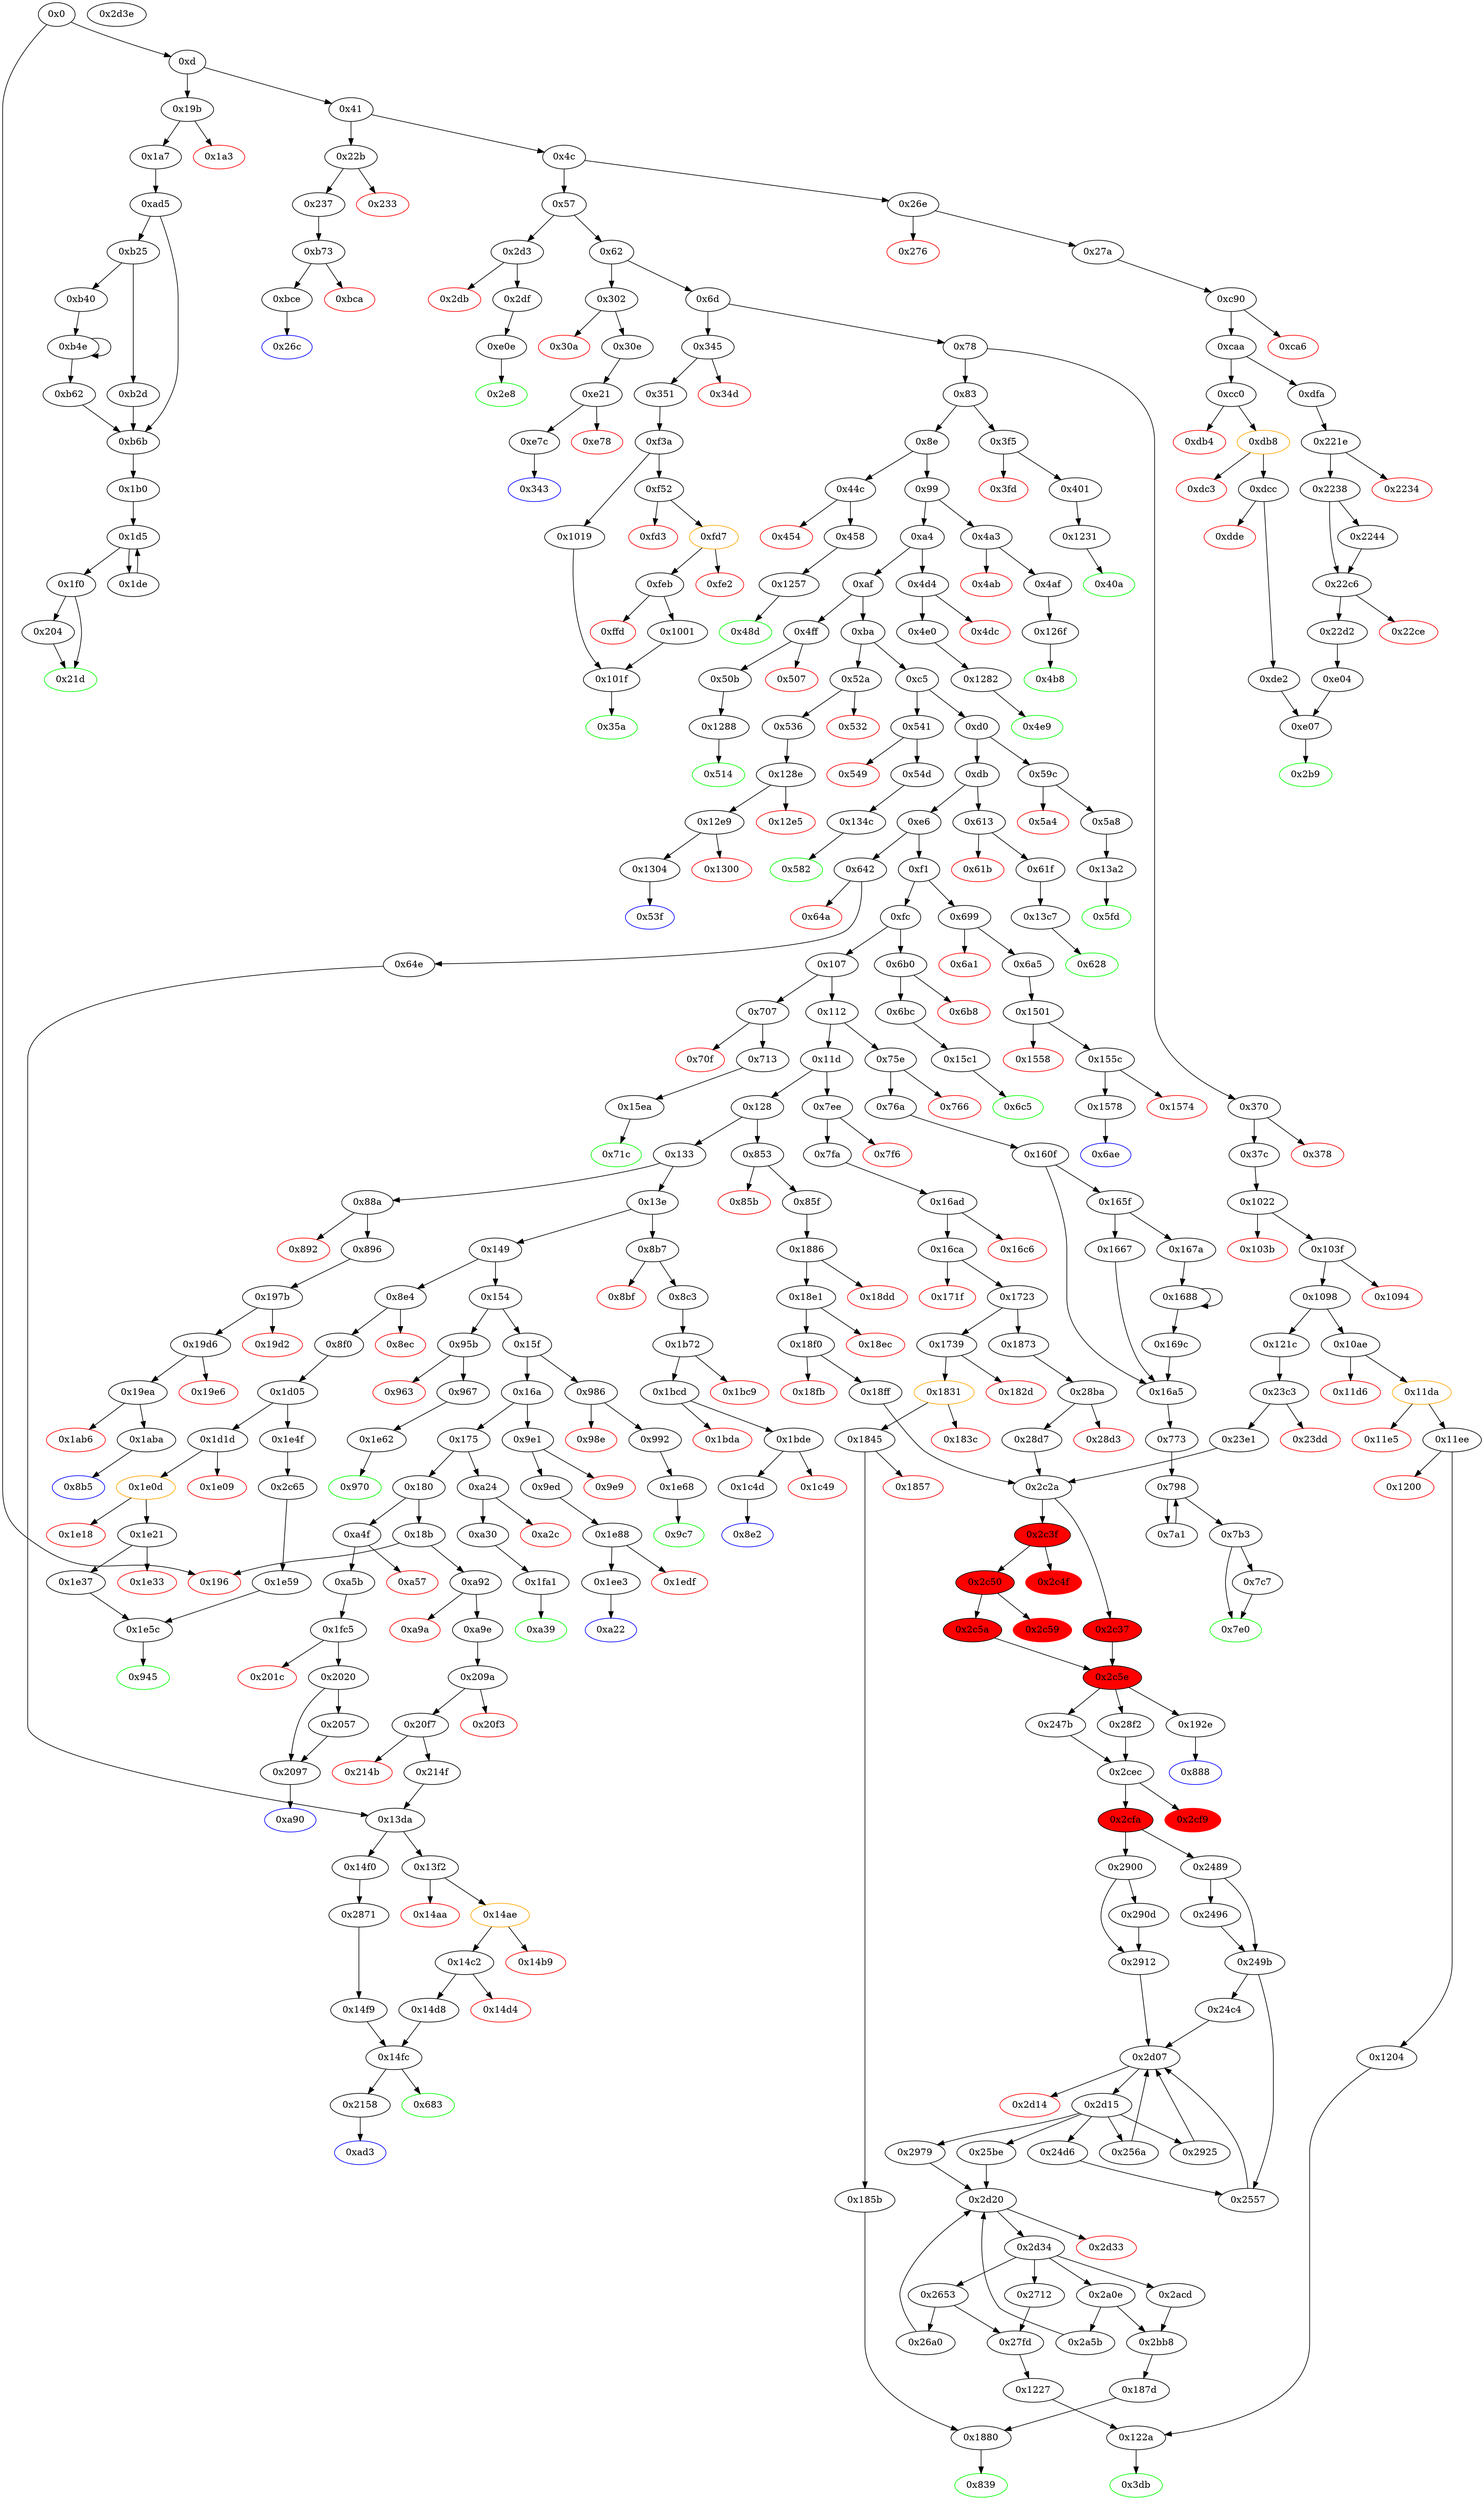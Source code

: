 digraph "" {
"0xa4f" [fillcolor=white, id="0xa4f", style=filled, tooltip="Block 0xa4f\n[0xa4f:0xa56]\n---\nPredecessors: [0x180]\nSuccessors: [0xa57, 0xa5b]\n---\n0xa4f JUMPDEST\n0xa50 CALLVALUE\n0xa51 DUP1\n0xa52 ISZERO\n0xa53 PUSH2 0xa5b\n0xa56 JUMPI\n---\n0xa4f: JUMPDEST \n0xa50: V711 = CALLVALUE\n0xa52: V712 = ISZERO V711\n0xa53: V713 = 0xa5b\n0xa56: JUMPI 0xa5b V712\n---\nEntry stack: [V11]\nStack pops: 0\nStack additions: [V711]\nExit stack: [V11, V711]\n\nDef sites:\nV11: {0xd.0x35}\n"];
"0x536" [fillcolor=white, id="0x536", style=filled, tooltip="Block 0x536\n[0x536:0x53e]\n---\nPredecessors: [0x52a]\nSuccessors: [0x128e]\n---\n0x536 JUMPDEST\n0x537 POP\n0x538 PUSH2 0x53f\n0x53b PUSH2 0x128e\n0x53e JUMP\n---\n0x536: JUMPDEST \n0x538: V365 = 0x53f\n0x53b: V366 = 0x128e\n0x53e: JUMP 0x128e\n---\nEntry stack: [V11, V361]\nStack pops: 1\nStack additions: [0x53f]\nExit stack: [V11, 0x53f]\n\nDef sites:\nV11: {0xd.0x35}\nV361: {0x52a.0x52b}\n"];
"0xa24" [fillcolor=white, id="0xa24", style=filled, tooltip="Block 0xa24\n[0xa24:0xa2b]\n---\nPredecessors: [0x175]\nSuccessors: [0xa2c, 0xa30]\n---\n0xa24 JUMPDEST\n0xa25 CALLVALUE\n0xa26 DUP1\n0xa27 ISZERO\n0xa28 PUSH2 0xa30\n0xa2b JUMPI\n---\n0xa24: JUMPDEST \n0xa25: V698 = CALLVALUE\n0xa27: V699 = ISZERO V698\n0xa28: V700 = 0xa30\n0xa2b: JUMPI 0xa30 V699\n---\nEntry stack: [V11]\nStack pops: 0\nStack additions: [V698]\nExit stack: [V11, V698]\n\nDef sites:\nV11: {0xd.0x35}\n"];
"0x2d14" [color=red, fillcolor=white, id="0x2d14", style=filled, tooltip="Block 0x2d14\n[0x2d14:0x2d14]\n---\nPredecessors: [0x2d07]\nSuccessors: []\n---\n0x2d14 INVALID\n---\n0x2d14: INVALID \n---\nEntry stack: [V11, 0x3db, V256, S15, S14, S13, S12, S11, S10, S9, S8, S7, S6, S5, {0x40, 0x60, 0x888}, {0x24d6, 0x256a, 0x25be, 0x2925, 0x2979}, S2, S1, 0x0]\nStack pops: 0\nStack additions: []\nExit stack: [V11, 0x3db, V256, S15, S14, S13, S12, S11, S10, S9, S8, S7, S6, S5, {0x40, 0x60, 0x888}, {0x24d6, 0x256a, 0x25be, 0x2925, 0x2979}, S2, S1, 0x0]\n\nDef sites:\nV11: {0xd.0x35}\n0x3db: {0x37c.0x37e}\nV256: {0x37c.0x3a1}\nS15: {0xd.0x35, 0x37c.0x3c1}\nS14: {0x7fa.0x7fc, 0x37c.0x3cb}\nS13: {0x7fa.0x81f, 0x1022.0x1023}\nS12: {0x7fa.0x829, 0x121c.0x121d}\nS11: {0x16ad.0x16ae, 0x37c.0x3a1}\nS10: {0x1873.0x1874, 0x37c.0x3c1}\nS9: {0x7fa.0x81f, 0x37c.0x3cb}\nS8: {0x23c3.0x23c4, 0x7fa.0x829}\nS7: {0x23e1.0x245e, 0x28ba.0x28bb}\nS6: {0x2cfa_0x28f2.0x2cfb, 0x290d.0x290f, 0x2cfa_0x247b.0x2cfb, 0x2496.0x2498}\nS5: {0x2d15_0x2912_0x2900.0x2d18, 0x2d15_0x2912_0x290d.0x2d18, 0x28ba.0x28be, 0xd.0x35, 0x2d15_0x2557_0x24d6.0x2d18, 0x23c3.0x23c7, 0x2d15_0x2557_0x249b.0x2d18}\n{0x40, 0x60, 0x888}: {0x23c3.0x23ca, 0x28ba.0x28c0, 0x85f.0x861}\n{0x24d6, 0x256a, 0x25be, 0x2925, 0x2979}: {0x2557_0x24d6.0x2558, 0x2557_0x249b.0x2558, 0x256a_0x249b.0x256d, 0x256a_0x24d6.0x256d, 0x2925_0x2900.0x2928, 0x2925_0x290d.0x2928, 0x2912_0x290d.0x2913, 0x2912_0x2900.0x2913, 0x24c4.0x24c4}\nS2: {0x28ba.0x28bb, 0x7fa.0x81f, 0x37c.0x3cb, 0x7fa.0x829, 0x2925_0x2900.0x296b, 0x2925_0x290d.0x296b, 0x256a_0x249b.0x25b0, 0x256a_0x24d6.0x25b0, 0x23e1.0x245e, 0x23c3.0x23c4}\nS1: {0x7fa.0x81f, 0x7fa.0x829, 0x37c.0x3cb, 0x2cfa_0x28f2.0x2cfb, 0x2cfa_0x247b.0x2cfb, 0x2496.0x2498, 0x290d.0x290f, 0x23c3.0x23c4}\n0x0: {0x2d07.0x2d08}\n"];
"0xdb8" [color=orange, fillcolor=white, id="0xdb8", style=filled, tooltip="Block 0xdb8\n[0xdb8:0xdc2]\n---\nPredecessors: [0xcc0]\nSuccessors: [0xdc3, 0xdcc]\n---\n0xdb8 JUMPDEST\n0xdb9 POP\n0xdba GAS\n0xdbb CALL\n0xdbc ISZERO\n0xdbd DUP1\n0xdbe ISZERO\n0xdbf PUSH2 0xdcc\n0xdc2 JUMPI\n---\n0xdb8: JUMPDEST \n0xdba: V927 = GAS\n0xdbb: V928 = CALL V927 V892 0x0 V919 V920 V919 0x20\n0xdbc: V929 = ISZERO V928\n0xdbe: V930 = ISZERO V929\n0xdbf: V931 = 0xdcc\n0xdc2: JUMPI 0xdcc V930\n---\nEntry stack: [V11, 0x2b9, V182, V185, 0x0, 0x40, V892, 0xaee92d33, V916, 0x20, V919, V920, V919, 0x0, V892, V923]\nStack pops: 7\nStack additions: [V929]\nExit stack: [V11, 0x2b9, V182, V185, 0x0, 0x40, V892, 0xaee92d33, V916, V929]\n\nDef sites:\nV11: {0xd.0x35}\n0x2b9: {0x27a.0x27c}\nV182: {0x27a.0x29f}\nV185: {0x27a.0x2a9}\n0x0: {0xc90.0xc91}\n0x40: {0xc90.0xc93}\nV892: {0xcc0.0xcf8}\n0xaee92d33: {0xcc0.0xcf9}\nV916: {0xcc0.0xd99}\n0x20: {0xcc0.0xd9f}\nV919: {0xcc0.0xda3}\nV920: {0xcc0.0xda6}\nV919: {0xcc0.0xda3}\n0x0: {0xcc0.0xda8}\nV892: {0xcc0.0xcf8}\nV923: {0xcc0.0xdad}\n"];
"0x2c50" [fillcolor=red, id="0x2c50", style=filled, tooltip="Block 0x2c50\n[0x2c50:0x2c58]\n---\nPredecessors: [0x2c3f]\nSuccessors: [0x2c59, 0x2c5a]\n---\n0x2c50 JUMPDEST\n0x2c51 DIV\n0x2c52 EQ\n0x2c53 ISZERO\n0x2c54 ISZERO\n0x2c55 PUSH2 0x2c5a\n0x2c58 JUMPI\n---\n0x2c50: JUMPDEST \n0x2c51: V2659 = DIV V2655 S1\n0x2c52: V2660 = EQ V2659 S2\n0x2c53: V2661 = ISZERO V2660\n0x2c54: V2662 = ISZERO V2661\n0x2c55: V2663 = 0x2c5a\n0x2c58: JUMPI 0x2c5a V2662\n---\nEntry stack: [V11, 0x3db, V256, S21, S20, S19, S18, S17, S16, S15, S14, S13, 0x0, S11, {0x40, 0x60, 0x888}, S9, S8, {0x192e, 0x247b, 0x28f2}, S6, S5, 0x0, V2655, S2, S1, V2655]\nStack pops: 3\nStack additions: []\nExit stack: [V11, 0x3db, V256, S21, S20, S19, S18, S17, S16, S15, S14, S13, 0x0, S11, {0x40, 0x60, 0x888}, S9, S8, {0x192e, 0x247b, 0x28f2}, S6, S5, 0x0, V2655]\n\nDef sites:\nV11: {0xd.0x35}\n0x3db: {0x37c.0x37e}\nV256: {0x37c.0x3a1}\nS21: {0xd.0x35, 0x37c.0x3c1}\nS20: {0x7fa.0x7fc, 0x37c.0x3cb}\nS19: {0x7fa.0x81f, 0x1022.0x1023}\nS18: {0x7fa.0x829, 0x121c.0x121d}\nS17: {0x16ad.0x16ae, 0x37c.0x3a1}\nS16: {0x1873.0x1874, 0x37c.0x3c1}\nS15: {0x7fa.0x81f, 0x37c.0x3cb}\nS14: {0x23c3.0x23c4, 0x7fa.0x829}\nS13: {0x23e1.0x245e, 0x28ba.0x28bb}\n0x0: {0x23c3.0x23c7, 0x28ba.0x28bb}\nS11: {0x23c3.0x23c7, 0x28ba.0x28be, 0xd.0x35}\n{0x40, 0x60, 0x888}: {0x23c3.0x23ca, 0x28ba.0x28c0, 0x85f.0x861}\nS9: {0x23e1.0x2461, 0x85f.0x86e, 0x28d7.0x28d8}\nS8: {0x23e1.0x2464, 0x85f.0x878, 0x28d7.0x28db}\n{0x192e, 0x247b, 0x28f2}: {0x23e1.0x2467, 0x18ff.0x1907, 0x28d7.0x28de}\nS6: {0x7fa.0x829, 0x37c.0x3cb, 0x85f.0x878}\nS5: {0x23e1.0x246c, 0x18ff.0x191f, 0x28d7.0x28e3}\n0x0: {0x2c2a.0x2c2b}\nV2655: {0x2c3f.0x2c42}\nS2: {0x23e1.0x246c, 0x18ff.0x191f, 0x28d7.0x28e3}\nS1: {0x7fa.0x829, 0x37c.0x3cb, 0x85f.0x878}\nV2655: {0x2c3f.0x2c42}\n"];
"0x2020" [fillcolor=white, id="0x2020", style=filled, tooltip="Block 0x2020\n[0x2020:0x2056]\n---\nPredecessors: [0x1fc5]\nSuccessors: [0x2057, 0x2097]\n---\n0x2020 JUMPDEST\n0x2021 PUSH1 0x0\n0x2023 PUSH20 0xffffffffffffffffffffffffffffffffffffffff\n0x2038 AND\n0x2039 DUP2\n0x203a PUSH20 0xffffffffffffffffffffffffffffffffffffffff\n0x204f AND\n0x2050 EQ\n0x2051 ISZERO\n0x2052 ISZERO\n0x2053 PUSH2 0x2097\n0x2056 JUMPI\n---\n0x2020: JUMPDEST \n0x2021: V2046 = 0x0\n0x2023: V2047 = 0xffffffffffffffffffffffffffffffffffffffff\n0x2038: V2048 = AND 0xffffffffffffffffffffffffffffffffffffffff 0x0\n0x203a: V2049 = 0xffffffffffffffffffffffffffffffffffffffff\n0x204f: V2050 = AND 0xffffffffffffffffffffffffffffffffffffffff V722\n0x2050: V2051 = EQ V2050 0x0\n0x2051: V2052 = ISZERO V2051\n0x2052: V2053 = ISZERO V2052\n0x2053: V2054 = 0x2097\n0x2056: JUMPI 0x2097 V2053\n---\nEntry stack: [V11, 0xa90, V722]\nStack pops: 1\nStack additions: [S0]\nExit stack: [V11, 0xa90, V722]\n\nDef sites:\nV11: {0xd.0x35}\n0xa90: {0xa5b.0xa5d}\nV722: {0xa5b.0xa80}\n"];
"0x3fd" [color=red, fillcolor=white, id="0x3fd", style=filled, tooltip="Block 0x3fd\n[0x3fd:0x400]\n---\nPredecessors: [0x3f5]\nSuccessors: []\n---\n0x3fd PUSH1 0x0\n0x3ff DUP1\n0x400 REVERT\n---\n0x3fd: V282 = 0x0\n0x400: REVERT 0x0 0x0\n---\nEntry stack: [V11, V279]\nStack pops: 0\nStack additions: []\nExit stack: [V11, V279]\n\nDef sites:\nV11: {0xd.0x35}\nV279: {0x3f5.0x3f6}\n"];
"0x14f0" [fillcolor=white, id="0x14f0", style=filled, tooltip="Block 0x14f0\n[0x14f0:0x14f8]\n---\nPredecessors: [0x13da]\nSuccessors: [0x2871]\n---\n0x14f0 JUMPDEST\n0x14f1 PUSH2 0x14f9\n0x14f4 DUP3\n0x14f5 PUSH2 0x2871\n0x14f8 JUMP\n---\n0x14f0: JUMPDEST \n0x14f1: V1383 = 0x14f9\n0x14f5: V1384 = 0x2871\n0x14f8: JUMP 0x2871\n---\nEntry stack: [V11, 0xad3, V737, S3, {0x683, 0x2158}, S1, 0x0]\nStack pops: 2\nStack additions: [S1, S0, 0x14f9, S1]\nExit stack: [V11, 0xad3, V737, S3, {0x683, 0x2158}, S1, 0x0, 0x14f9, S1]\n\nDef sites:\nV11: {0xd.0x35}\n0xad3: {0xa9e.0xaa0}\nV737: {0xa9e.0xac3}\nS3: {0x209a.0x209b, 0xd.0x35}\n{0x683, 0x2158}: {0x214f.0x2150, 0x64e.0x650}\nS1: {0xa9e.0xac3, 0x64e.0x673}\n0x0: {0x13da.0x13db}\n"];
"0xdc3" [color=red, fillcolor=white, id="0xdc3", style=filled, tooltip="Block 0xdc3\n[0xdc3:0xdcb]\n---\nPredecessors: [0xdb8]\nSuccessors: []\n---\n0xdc3 RETURNDATASIZE\n0xdc4 PUSH1 0x0\n0xdc6 DUP1\n0xdc7 RETURNDATACOPY\n0xdc8 RETURNDATASIZE\n0xdc9 PUSH1 0x0\n0xdcb REVERT\n---\n0xdc3: V932 = RETURNDATASIZE\n0xdc4: V933 = 0x0\n0xdc7: RETURNDATACOPY 0x0 0x0 V932\n0xdc8: V934 = RETURNDATASIZE\n0xdc9: V935 = 0x0\n0xdcb: REVERT 0x0 V934\n---\nEntry stack: [V11, 0x2b9, V182, V185, 0x0, 0x40, V892, 0xaee92d33, V916, V929]\nStack pops: 0\nStack additions: []\nExit stack: [V11, 0x2b9, V182, V185, 0x0, 0x40, V892, 0xaee92d33, V916, V929]\n\nDef sites:\nV11: {0xd.0x35}\n0x2b9: {0x27a.0x27c}\nV182: {0x27a.0x29f}\nV185: {0x27a.0x2a9}\n0x0: {0xc90.0xc91}\n0x40: {0xc90.0xc93}\nV892: {0xcc0.0xcf8}\n0xaee92d33: {0xcc0.0xcf9}\nV916: {0xcc0.0xd99}\nV929: {0xdb8.0xdbc}\n"];
"0x15f" [fillcolor=white, id="0x15f", style=filled, tooltip="Block 0x15f\n[0x15f:0x169]\n---\nPredecessors: [0x154]\nSuccessors: [0x16a, 0x986]\n---\n0x15f DUP1\n0x160 PUSH4 0xe47d6060\n0x165 EQ\n0x166 PUSH2 0x986\n0x169 JUMPI\n---\n0x160: V93 = 0xe47d6060\n0x165: V94 = EQ 0xe47d6060 V11\n0x166: V95 = 0x986\n0x169: JUMPI 0x986 V94\n---\nEntry stack: [V11]\nStack pops: 1\nStack additions: [S0]\nExit stack: [V11]\n\nDef sites:\nV11: {0xd.0x35}\n"];
"0x1098" [fillcolor=white, id="0x1098", style=filled, tooltip="Block 0x1098\n[0x1098:0x10ad]\n---\nPredecessors: [0x103f]\nSuccessors: [0x10ae, 0x121c]\n---\n0x1098 JUMPDEST\n0x1099 PUSH1 0x9\n0x109b PUSH1 0x15\n0x109d SWAP1\n0x109e SLOAD\n0x109f SWAP1\n0x10a0 PUSH2 0x100\n0x10a3 EXP\n0x10a4 SWAP1\n0x10a5 DIV\n0x10a6 PUSH1 0xff\n0x10a8 AND\n0x10a9 ISZERO\n0x10aa PUSH2 0x121c\n0x10ad JUMPI\n---\n0x1098: JUMPDEST \n0x1099: V1114 = 0x9\n0x109b: V1115 = 0x15\n0x109e: V1116 = S[0x9]\n0x10a0: V1117 = 0x100\n0x10a3: V1118 = EXP 0x100 0x15\n0x10a5: V1119 = DIV V1116 0x1000000000000000000000000000000000000000000\n0x10a6: V1120 = 0xff\n0x10a8: V1121 = AND 0xff V1119\n0x10a9: V1122 = ISZERO V1121\n0x10aa: V1123 = 0x121c\n0x10ad: JUMPI 0x121c V1122\n---\nEntry stack: [V11, 0x3db, V256, V261, V264, 0x0]\nStack pops: 0\nStack additions: []\nExit stack: [V11, 0x3db, V256, V261, V264, 0x0]\n\nDef sites:\nV11: {0xd.0x35}\n0x3db: {0x37c.0x37e}\nV256: {0x37c.0x3a1}\nV261: {0x37c.0x3c1}\nV264: {0x37c.0x3cb}\n0x0: {0x1022.0x1023}\n"];
"0x2d3" [fillcolor=white, id="0x2d3", style=filled, tooltip="Block 0x2d3\n[0x2d3:0x2da]\n---\nPredecessors: [0x57]\nSuccessors: [0x2db, 0x2df]\n---\n0x2d3 JUMPDEST\n0x2d4 CALLVALUE\n0x2d5 DUP1\n0x2d6 ISZERO\n0x2d7 PUSH2 0x2df\n0x2da JUMPI\n---\n0x2d3: JUMPDEST \n0x2d4: V200 = CALLVALUE\n0x2d6: V201 = ISZERO V200\n0x2d7: V202 = 0x2df\n0x2da: JUMPI 0x2df V201\n---\nEntry stack: [V11]\nStack pops: 0\nStack additions: [V200]\nExit stack: [V11, V200]\n\nDef sites:\nV11: {0xd.0x35}\n"];
"0x1fc5" [fillcolor=white, id="0x1fc5", style=filled, tooltip="Block 0x1fc5\n[0x1fc5:0x201b]\n---\nPredecessors: [0xa5b]\nSuccessors: [0x201c, 0x2020]\n---\n0x1fc5 JUMPDEST\n0x1fc6 PUSH1 0x0\n0x1fc8 DUP1\n0x1fc9 SWAP1\n0x1fca SLOAD\n0x1fcb SWAP1\n0x1fcc PUSH2 0x100\n0x1fcf EXP\n0x1fd0 SWAP1\n0x1fd1 DIV\n0x1fd2 PUSH20 0xffffffffffffffffffffffffffffffffffffffff\n0x1fe7 AND\n0x1fe8 PUSH20 0xffffffffffffffffffffffffffffffffffffffff\n0x1ffd AND\n0x1ffe CALLER\n0x1fff PUSH20 0xffffffffffffffffffffffffffffffffffffffff\n0x2014 AND\n0x2015 EQ\n0x2016 ISZERO\n0x2017 ISZERO\n0x2018 PUSH2 0x2020\n0x201b JUMPI\n---\n0x1fc5: JUMPDEST \n0x1fc6: V2029 = 0x0\n0x1fca: V2030 = S[0x0]\n0x1fcc: V2031 = 0x100\n0x1fcf: V2032 = EXP 0x100 0x0\n0x1fd1: V2033 = DIV V2030 0x1\n0x1fd2: V2034 = 0xffffffffffffffffffffffffffffffffffffffff\n0x1fe7: V2035 = AND 0xffffffffffffffffffffffffffffffffffffffff V2033\n0x1fe8: V2036 = 0xffffffffffffffffffffffffffffffffffffffff\n0x1ffd: V2037 = AND 0xffffffffffffffffffffffffffffffffffffffff V2035\n0x1ffe: V2038 = CALLER\n0x1fff: V2039 = 0xffffffffffffffffffffffffffffffffffffffff\n0x2014: V2040 = AND 0xffffffffffffffffffffffffffffffffffffffff V2038\n0x2015: V2041 = EQ V2040 V2037\n0x2016: V2042 = ISZERO V2041\n0x2017: V2043 = ISZERO V2042\n0x2018: V2044 = 0x2020\n0x201b: JUMPI 0x2020 V2043\n---\nEntry stack: [V11, 0xa90, V722]\nStack pops: 0\nStack additions: []\nExit stack: [V11, 0xa90, V722]\n\nDef sites:\nV11: {0xd.0x35}\n0xa90: {0xa5b.0xa5d}\nV722: {0xa5b.0xa80}\n"];
"0x2653" [fillcolor=white, id="0x2653", style=filled, tooltip="Block 0x2653\n[0x2653:0x269f]\n---\nPredecessors: [0x2d34]\nSuccessors: [0x26a0, 0x27fd]\n---\n0x2653 JUMPDEST\n0x2654 PUSH1 0x2\n0x2656 PUSH1 0x0\n0x2658 DUP10\n0x2659 PUSH20 0xffffffffffffffffffffffffffffffffffffffff\n0x266e AND\n0x266f PUSH20 0xffffffffffffffffffffffffffffffffffffffff\n0x2684 AND\n0x2685 DUP2\n0x2686 MSTORE\n0x2687 PUSH1 0x20\n0x2689 ADD\n0x268a SWAP1\n0x268b DUP2\n0x268c MSTORE\n0x268d PUSH1 0x20\n0x268f ADD\n0x2690 PUSH1 0x0\n0x2692 SHA3\n0x2693 DUP2\n0x2694 SWAP1\n0x2695 SSTORE\n0x2696 POP\n0x2697 PUSH1 0x0\n0x2699 DUP4\n0x269a GT\n0x269b ISZERO\n0x269c PUSH2 0x27fd\n0x269f JUMPI\n---\n0x2653: JUMPDEST \n0x2654: V2367 = 0x2\n0x2656: V2368 = 0x0\n0x2659: V2369 = 0xffffffffffffffffffffffffffffffffffffffff\n0x266e: V2370 = AND 0xffffffffffffffffffffffffffffffffffffffff S7\n0x266f: V2371 = 0xffffffffffffffffffffffffffffffffffffffff\n0x2684: V2372 = AND 0xffffffffffffffffffffffffffffffffffffffff V2370\n0x2686: M[0x0] = V2372\n0x2687: V2373 = 0x20\n0x2689: V2374 = ADD 0x20 0x0\n0x268c: M[0x20] = 0x2\n0x268d: V2375 = 0x20\n0x268f: V2376 = ADD 0x20 0x20\n0x2690: V2377 = 0x0\n0x2692: V2378 = SHA3 0x0 0x40\n0x2695: S[V2378] = V2702\n0x2697: V2379 = 0x0\n0x269a: V2380 = GT S3 0x0\n0x269b: V2381 = ISZERO V2380\n0x269c: V2382 = 0x27fd\n0x269f: JUMPI 0x27fd V2381\n---\nEntry stack: [V11, 0x3db, V256, S12, S11, S10, S9, S8, S7, S6, S5, S4, S3, S2, {0x40, 0x60, 0x888}, V2702]\nStack pops: 8\nStack additions: [S7, S6, S5, S4, S3, S2, S1]\nExit stack: [V11, 0x3db, V256, S12, S11, S10, S9, S8, S7, S6, S5, S4, S3, S2, {0x40, 0x60, 0x888}]\n\nDef sites:\nV11: {0xd.0x35}\n0x3db: {0x37c.0x37e}\nV256: {0x37c.0x3a1}\nS12: {0xd.0x35, 0x37c.0x3c1}\nS11: {0x7fa.0x7fc, 0x37c.0x3cb}\nS10: {0x7fa.0x81f, 0x1022.0x1023}\nS9: {0x7fa.0x829, 0x121c.0x121d}\nS8: {0x16ad.0x16ae, 0x37c.0x3a1}\nS7: {0x1873.0x1874, 0x37c.0x3c1}\nS6: {0x7fa.0x81f, 0x37c.0x3cb}\nS5: {0x23c3.0x23c4, 0x7fa.0x829}\nS4: {0x23e1.0x245e, 0x28ba.0x28bb}\nS3: {0x2cfa_0x28f2.0x2cfb, 0x290d.0x290f, 0x2cfa_0x247b.0x2cfb, 0x2496.0x2498}\nS2: {0x2d15_0x2912_0x2900.0x2d18, 0x2d15_0x2912_0x290d.0x2d18, 0x2d15_0x2557_0x249b.0x2d18, 0x2d15_0x2557_0x24d6.0x2d18}\n{0x40, 0x60, 0x888}: {0x23c3.0x23ca, 0x28ba.0x28c0, 0x85f.0x861}\nV2702: {0x2d20.0x2d26}\n"];
"0x1304" [fillcolor=white, id="0x1304", style=filled, tooltip="Block 0x1304\n[0x1304:0x134b]\n---\nPredecessors: [0x12e9]\nSuccessors: [0x53f]\n---\n0x1304 JUMPDEST\n0x1305 PUSH1 0x0\n0x1307 DUP1\n0x1308 PUSH1 0x14\n0x130a PUSH2 0x100\n0x130d EXP\n0x130e DUP2\n0x130f SLOAD\n0x1310 DUP2\n0x1311 PUSH1 0xff\n0x1313 MUL\n0x1314 NOT\n0x1315 AND\n0x1316 SWAP1\n0x1317 DUP4\n0x1318 ISZERO\n0x1319 ISZERO\n0x131a MUL\n0x131b OR\n0x131c SWAP1\n0x131d SSTORE\n0x131e POP\n0x131f PUSH32 0x7805862f689e2f13df9f062ff482ad3ad112aca9e0847911ed832e158c525b33\n0x1340 PUSH1 0x40\n0x1342 MLOAD\n0x1343 PUSH1 0x40\n0x1345 MLOAD\n0x1346 DUP1\n0x1347 SWAP2\n0x1348 SUB\n0x1349 SWAP1\n0x134a LOG1\n0x134b JUMP\n---\n0x1304: JUMPDEST \n0x1305: V1255 = 0x0\n0x1308: V1256 = 0x14\n0x130a: V1257 = 0x100\n0x130d: V1258 = EXP 0x100 0x14\n0x130f: V1259 = S[0x0]\n0x1311: V1260 = 0xff\n0x1313: V1261 = MUL 0xff 0x10000000000000000000000000000000000000000\n0x1314: V1262 = NOT 0xff0000000000000000000000000000000000000000\n0x1315: V1263 = AND 0xffffffffffffffffffffff00ffffffffffffffffffffffffffffffffffffffff V1259\n0x1318: V1264 = ISZERO 0x0\n0x1319: V1265 = ISZERO 0x1\n0x131a: V1266 = MUL 0x0 0x10000000000000000000000000000000000000000\n0x131b: V1267 = OR 0x0 V1263\n0x131d: S[0x0] = V1267\n0x131f: V1268 = 0x7805862f689e2f13df9f062ff482ad3ad112aca9e0847911ed832e158c525b33\n0x1340: V1269 = 0x40\n0x1342: V1270 = M[0x40]\n0x1343: V1271 = 0x40\n0x1345: V1272 = M[0x40]\n0x1348: V1273 = SUB V1270 V1272\n0x134a: LOG V1272 V1273 0x7805862f689e2f13df9f062ff482ad3ad112aca9e0847911ed832e158c525b33\n0x134b: JUMP 0x53f\n---\nEntry stack: [V11, 0x53f]\nStack pops: 1\nStack additions: []\nExit stack: [V11]\n\nDef sites:\nV11: {0xd.0x35}\n0x53f: {0x536.0x538}\n"];
"0x1c4d" [fillcolor=white, id="0x1c4d", style=filled, tooltip="Block 0x1c4d\n[0x1c4d:0x1d04]\n---\nPredecessors: [0x1bde]\nSuccessors: [0x8e2]\n---\n0x1c4d JUMPDEST\n0x1c4e DUP1\n0x1c4f PUSH1 0x1\n0x1c51 PUSH1 0x0\n0x1c53 DUP3\n0x1c54 DUP3\n0x1c55 SLOAD\n0x1c56 SUB\n0x1c57 SWAP3\n0x1c58 POP\n0x1c59 POP\n0x1c5a DUP2\n0x1c5b SWAP1\n0x1c5c SSTORE\n0x1c5d POP\n0x1c5e DUP1\n0x1c5f PUSH1 0x2\n0x1c61 PUSH1 0x0\n0x1c63 DUP1\n0x1c64 PUSH1 0x0\n0x1c66 SWAP1\n0x1c67 SLOAD\n0x1c68 SWAP1\n0x1c69 PUSH2 0x100\n0x1c6c EXP\n0x1c6d SWAP1\n0x1c6e DIV\n0x1c6f PUSH20 0xffffffffffffffffffffffffffffffffffffffff\n0x1c84 AND\n0x1c85 PUSH20 0xffffffffffffffffffffffffffffffffffffffff\n0x1c9a AND\n0x1c9b PUSH20 0xffffffffffffffffffffffffffffffffffffffff\n0x1cb0 AND\n0x1cb1 DUP2\n0x1cb2 MSTORE\n0x1cb3 PUSH1 0x20\n0x1cb5 ADD\n0x1cb6 SWAP1\n0x1cb7 DUP2\n0x1cb8 MSTORE\n0x1cb9 PUSH1 0x20\n0x1cbb ADD\n0x1cbc PUSH1 0x0\n0x1cbe SHA3\n0x1cbf PUSH1 0x0\n0x1cc1 DUP3\n0x1cc2 DUP3\n0x1cc3 SLOAD\n0x1cc4 SUB\n0x1cc5 SWAP3\n0x1cc6 POP\n0x1cc7 POP\n0x1cc8 DUP2\n0x1cc9 SWAP1\n0x1cca SSTORE\n0x1ccb POP\n0x1ccc PUSH32 0x702d5967f45f6513a38ffc42d6ba9bf230bd40e8f53b16363c7eb4fd2deb9a44\n0x1ced DUP2\n0x1cee PUSH1 0x40\n0x1cf0 MLOAD\n0x1cf1 DUP1\n0x1cf2 DUP3\n0x1cf3 DUP2\n0x1cf4 MSTORE\n0x1cf5 PUSH1 0x20\n0x1cf7 ADD\n0x1cf8 SWAP2\n0x1cf9 POP\n0x1cfa POP\n0x1cfb PUSH1 0x40\n0x1cfd MLOAD\n0x1cfe DUP1\n0x1cff SWAP2\n0x1d00 SUB\n0x1d01 SWAP1\n0x1d02 LOG1\n0x1d03 POP\n0x1d04 JUMP\n---\n0x1c4d: JUMPDEST \n0x1c4f: V1849 = 0x1\n0x1c51: V1850 = 0x0\n0x1c55: V1851 = S[0x1]\n0x1c56: V1852 = SUB V1851 V613\n0x1c5c: S[0x1] = V1852\n0x1c5f: V1853 = 0x2\n0x1c61: V1854 = 0x0\n0x1c64: V1855 = 0x0\n0x1c67: V1856 = S[0x0]\n0x1c69: V1857 = 0x100\n0x1c6c: V1858 = EXP 0x100 0x0\n0x1c6e: V1859 = DIV V1856 0x1\n0x1c6f: V1860 = 0xffffffffffffffffffffffffffffffffffffffff\n0x1c84: V1861 = AND 0xffffffffffffffffffffffffffffffffffffffff V1859\n0x1c85: V1862 = 0xffffffffffffffffffffffffffffffffffffffff\n0x1c9a: V1863 = AND 0xffffffffffffffffffffffffffffffffffffffff V1861\n0x1c9b: V1864 = 0xffffffffffffffffffffffffffffffffffffffff\n0x1cb0: V1865 = AND 0xffffffffffffffffffffffffffffffffffffffff V1863\n0x1cb2: M[0x0] = V1865\n0x1cb3: V1866 = 0x20\n0x1cb5: V1867 = ADD 0x20 0x0\n0x1cb8: M[0x20] = 0x2\n0x1cb9: V1868 = 0x20\n0x1cbb: V1869 = ADD 0x20 0x20\n0x1cbc: V1870 = 0x0\n0x1cbe: V1871 = SHA3 0x0 0x40\n0x1cbf: V1872 = 0x0\n0x1cc3: V1873 = S[V1871]\n0x1cc4: V1874 = SUB V1873 V613\n0x1cca: S[V1871] = V1874\n0x1ccc: V1875 = 0x702d5967f45f6513a38ffc42d6ba9bf230bd40e8f53b16363c7eb4fd2deb9a44\n0x1cee: V1876 = 0x40\n0x1cf0: V1877 = M[0x40]\n0x1cf4: M[V1877] = V613\n0x1cf5: V1878 = 0x20\n0x1cf7: V1879 = ADD 0x20 V1877\n0x1cfb: V1880 = 0x40\n0x1cfd: V1881 = M[0x40]\n0x1d00: V1882 = SUB V1879 V1881\n0x1d02: LOG V1881 V1882 0x702d5967f45f6513a38ffc42d6ba9bf230bd40e8f53b16363c7eb4fd2deb9a44\n0x1d04: JUMP 0x8e2\n---\nEntry stack: [V11, 0x8e2, V613]\nStack pops: 2\nStack additions: []\nExit stack: [V11]\n\nDef sites:\nV11: {0xd.0x35}\n0x8e2: {0x8c3.0x8c5}\nV613: {0x8c3.0x8d2}\n"];
"0x64e" [fillcolor=white, id="0x64e", style=filled, tooltip="Block 0x64e\n[0x64e:0x682]\n---\nPredecessors: [0x642]\nSuccessors: [0x13da]\n---\n0x64e JUMPDEST\n0x64f POP\n0x650 PUSH2 0x683\n0x653 PUSH1 0x4\n0x655 DUP1\n0x656 CALLDATASIZE\n0x657 SUB\n0x658 DUP2\n0x659 ADD\n0x65a SWAP1\n0x65b DUP1\n0x65c DUP1\n0x65d CALLDATALOAD\n0x65e PUSH20 0xffffffffffffffffffffffffffffffffffffffff\n0x673 AND\n0x674 SWAP1\n0x675 PUSH1 0x20\n0x677 ADD\n0x678 SWAP1\n0x679 SWAP3\n0x67a SWAP2\n0x67b SWAP1\n0x67c POP\n0x67d POP\n0x67e POP\n0x67f PUSH2 0x13da\n0x682 JUMP\n---\n0x64e: JUMPDEST \n0x650: V441 = 0x683\n0x653: V442 = 0x4\n0x656: V443 = CALLDATASIZE\n0x657: V444 = SUB V443 0x4\n0x659: V445 = ADD 0x4 V444\n0x65d: V446 = CALLDATALOAD 0x4\n0x65e: V447 = 0xffffffffffffffffffffffffffffffffffffffff\n0x673: V448 = AND 0xffffffffffffffffffffffffffffffffffffffff V446\n0x675: V449 = 0x20\n0x677: V450 = ADD 0x20 0x4\n0x67f: V451 = 0x13da\n0x682: JUMP 0x13da\n---\nEntry stack: [V11, V437]\nStack pops: 1\nStack additions: [0x683, V448]\nExit stack: [V11, 0x683, V448]\n\nDef sites:\nV11: {0xd.0x35}\nV437: {0x642.0x643}\n"];
"0x2d07" [fillcolor=white, id="0x2d07", style=filled, tooltip="Block 0x2d07\n[0x2d07:0x2d13]\n---\nPredecessors: [0x24c4, 0x2557, 0x256a, 0x2912, 0x2925]\nSuccessors: [0x2d14, 0x2d15]\n---\n0x2d07 JUMPDEST\n0x2d08 PUSH1 0x0\n0x2d0a DUP3\n0x2d0b DUP3\n0x2d0c GT\n0x2d0d ISZERO\n0x2d0e ISZERO\n0x2d0f ISZERO\n0x2d10 PUSH2 0x2d15\n0x2d13 JUMPI\n---\n0x2d07: JUMPDEST \n0x2d08: V2694 = 0x0\n0x2d0c: V2695 = GT S0 S1\n0x2d0d: V2696 = ISZERO V2695\n0x2d0e: V2697 = ISZERO V2696\n0x2d0f: V2698 = ISZERO V2697\n0x2d10: V2699 = 0x2d15\n0x2d13: JUMPI 0x2d15 V2698\n---\nEntry stack: [V11, 0x3db, V256, S14, S13, S12, S11, S10, S9, S8, S7, S6, S5, S4, {0x40, 0x60, 0x888}, {0x24d6, 0x256a, 0x25be, 0x2925, 0x2979}, S1, S0]\nStack pops: 2\nStack additions: [S1, S0, 0x0]\nExit stack: [V11, 0x3db, V256, S14, S13, S12, S11, S10, S9, S8, S7, S6, S5, S4, {0x40, 0x60, 0x888}, {0x24d6, 0x256a, 0x25be, 0x2925, 0x2979}, S1, S0, 0x0]\n\nDef sites:\nV11: {0xd.0x35}\n0x3db: {0x37c.0x37e}\nV256: {0x37c.0x3a1}\nS14: {0xd.0x35, 0x37c.0x3c1}\nS13: {0x7fa.0x7fc, 0x37c.0x3cb}\nS12: {0x7fa.0x81f, 0x1022.0x1023}\nS11: {0x7fa.0x829, 0x121c.0x121d}\nS10: {0x16ad.0x16ae, 0x37c.0x3a1}\nS9: {0x1873.0x1874, 0x37c.0x3c1}\nS8: {0x7fa.0x81f, 0x37c.0x3cb}\nS7: {0x23c3.0x23c4, 0x7fa.0x829}\nS6: {0x23e1.0x245e, 0x28ba.0x28bb}\nS5: {0x2cfa_0x247b.0x2cfb, 0x2cfa.0x2cfb, 0x290d.0x290f, 0x2cfa_0x28f2.0x2cfb, 0x2496.0x2498}\nS4: {0x28ba.0x28be, 0x2d15.0x2d18, 0x2d15_0x2912_0x2900.0x2d18, 0x2d15_0x2912_0x290d.0x2d18, 0xd.0x35, 0x2d15_0x2557_0x249b.0x2d18, 0x23c3.0x23c7, 0x2d15_0x2557_0x24d6.0x2d18}\n{0x40, 0x60, 0x888}: {0x23c3.0x23ca, 0x28ba.0x28c0, 0x85f.0x861}\n{0x24d6, 0x256a, 0x25be, 0x2925, 0x2979}: {0x2912.0x2913, 0x2557.0x2558, 0x2925.0x2928, 0x24c4.0x24c4, 0x256a.0x256d}\nS1: {0x2925.0x296b, 0x7fa.0x81f, 0x28ba.0x28bb, 0x37c.0x3cb, 0x256a.0x25b0, 0x7fa.0x829, 0x23e1.0x245e, 0x23c3.0x23c4}\nS0: {0x7fa.0x81f, 0x7fa.0x829, 0x37c.0x3cb, 0x2cfa_0x247b.0x2cfb, 0x2cfa_0x28f2.0x2cfb, 0x2496.0x2498, 0x290d.0x290f, 0x23c3.0x23c4}\n"];
"0x2bb8" [fillcolor=white, id="0x2bb8", style=filled, tooltip="Block 0x2bb8\n[0x2bb8:0x2c29]\n---\nPredecessors: [0x2a0e, 0x2acd]\nSuccessors: [0x187d]\n---\n0x2bb8 JUMPDEST\n0x2bb9 DUP6\n0x2bba PUSH20 0xffffffffffffffffffffffffffffffffffffffff\n0x2bcf AND\n0x2bd0 CALLER\n0x2bd1 PUSH20 0xffffffffffffffffffffffffffffffffffffffff\n0x2be6 AND\n0x2be7 PUSH32 0xddf252ad1be2c89b69c2b068fc378daa952ba7f163c4a11628f55a4df523b3ef\n0x2c08 DUP5\n0x2c09 PUSH1 0x40\n0x2c0b MLOAD\n0x2c0c DUP1\n0x2c0d DUP3\n0x2c0e DUP2\n0x2c0f MSTORE\n0x2c10 PUSH1 0x20\n0x2c12 ADD\n0x2c13 SWAP2\n0x2c14 POP\n0x2c15 POP\n0x2c16 PUSH1 0x40\n0x2c18 MLOAD\n0x2c19 DUP1\n0x2c1a SWAP2\n0x2c1b SUB\n0x2c1c SWAP1\n0x2c1d LOG3\n0x2c1e PUSH1 0x1\n0x2c20 SWAP4\n0x2c21 POP\n0x2c22 POP\n0x2c23 POP\n0x2c24 POP\n0x2c25 SWAP3\n0x2c26 SWAP2\n0x2c27 POP\n0x2c28 POP\n0x2c29 JUMP\n---\n0x2bb8: JUMPDEST \n0x2bba: V2634 = 0xffffffffffffffffffffffffffffffffffffffff\n0x2bcf: V2635 = AND 0xffffffffffffffffffffffffffffffffffffffff S5\n0x2bd0: V2636 = CALLER\n0x2bd1: V2637 = 0xffffffffffffffffffffffffffffffffffffffff\n0x2be6: V2638 = AND 0xffffffffffffffffffffffffffffffffffffffff V2636\n0x2be7: V2639 = 0xddf252ad1be2c89b69c2b068fc378daa952ba7f163c4a11628f55a4df523b3ef\n0x2c09: V2640 = 0x40\n0x2c0b: V2641 = M[0x40]\n0x2c0f: M[V2641] = S1\n0x2c10: V2642 = 0x20\n0x2c12: V2643 = ADD 0x20 V2641\n0x2c16: V2644 = 0x40\n0x2c18: V2645 = M[0x40]\n0x2c1b: V2646 = SUB V2643 V2645\n0x2c1d: LOG V2645 V2646 0xddf252ad1be2c89b69c2b068fc378daa952ba7f163c4a11628f55a4df523b3ef V2638 V2635\n0x2c1e: V2647 = 0x1\n0x2c29: JUMP S6\n---\nEntry stack: [V11, 0x3db, V256, S11, S10, S9, S8, S7, S6, S5, S4, S3, S2, S1, {0x40, 0x60, 0x888}]\nStack pops: 7\nStack additions: [0x1]\nExit stack: [V11, 0x3db, V256, S11, S10, S9, S8, S7, 0x1]\n\nDef sites:\nV11: {0xd.0x35}\n0x3db: {0x37c.0x37e}\nV256: {0x37c.0x3a1}\nS11: {0xd.0x35, 0x37c.0x3c1}\nS10: {0x7fa.0x7fc, 0x37c.0x3cb}\nS9: {0x7fa.0x81f, 0x1022.0x1023}\nS8: {0x7fa.0x829, 0x121c.0x121d}\nS7: {0x16ad.0x16ae, 0x37c.0x3a1}\nS6: {0x1873.0x1874, 0x37c.0x3c1}\nS5: {0x7fa.0x81f, 0x37c.0x3cb}\nS4: {0x23c3.0x23c4, 0x7fa.0x829}\nS3: {0x23e1.0x245e, 0x28ba.0x28bb}\nS2: {0x2cfa_0x247b.0x2cfb, 0x290d.0x290f, 0x2cfa_0x28f2.0x2cfb, 0x2496.0x2498}\nS1: {0x2d15_0x2912_0x2900.0x2d18, 0x2d15_0x2912_0x290d.0x2d18, 0x2d15_0x2557_0x249b.0x2d18, 0x2d15_0x2557_0x24d6.0x2d18}\n{0x40, 0x60, 0x888}: {0x23c3.0x23ca, 0x28ba.0x28c0, 0x85f.0x861}\n"];
"0x4e0" [fillcolor=white, id="0x4e0", style=filled, tooltip="Block 0x4e0\n[0x4e0:0x4e8]\n---\nPredecessors: [0x4d4]\nSuccessors: [0x1282]\n---\n0x4e0 JUMPDEST\n0x4e1 POP\n0x4e2 PUSH2 0x4e9\n0x4e5 PUSH2 0x1282\n0x4e8 JUMP\n---\n0x4e0: JUMPDEST \n0x4e2: V339 = 0x4e9\n0x4e5: V340 = 0x1282\n0x4e8: JUMP 0x1282\n---\nEntry stack: [V11, V335]\nStack pops: 1\nStack additions: [0x4e9]\nExit stack: [V11, 0x4e9]\n\nDef sites:\nV11: {0xd.0x35}\nV335: {0x4d4.0x4d5}\n"];
"0x11d6" [color=red, fillcolor=white, id="0x11d6", style=filled, tooltip="Block 0x11d6\n[0x11d6:0x11d9]\n---\nPredecessors: [0x10ae]\nSuccessors: []\n---\n0x11d6 PUSH1 0x0\n0x11d8 DUP1\n0x11d9 REVERT\n---\n0x11d6: V1173 = 0x0\n0x11d9: REVERT 0x0 0x0\n---\nEntry stack: [V11, 0x3db, V256, V261, V264, 0x0, V1133, 0x8b477adb, V1163, 0x20, V1166, V1167, V1166, 0x0, V1133, V1170]\nStack pops: 0\nStack additions: []\nExit stack: [V11, 0x3db, V256, V261, V264, 0x0, V1133, 0x8b477adb, V1163, 0x20, V1166, V1167, V1166, 0x0, V1133, V1170]\n\nDef sites:\nV11: {0xd.0x35}\n0x3db: {0x37c.0x37e}\nV256: {0x37c.0x3a1}\nV261: {0x37c.0x3c1}\nV264: {0x37c.0x3cb}\n0x0: {0x1022.0x1023}\nV1133: {0x10ae.0x10e6}\n0x8b477adb: {0x10ae.0x10e7}\nV1163: {0x10ae.0x11ba}\n0x20: {0x10ae.0x11c1}\nV1166: {0x10ae.0x11c5}\nV1167: {0x10ae.0x11c8}\nV1166: {0x10ae.0x11c5}\n0x0: {0x10ae.0x11ca}\nV1133: {0x10ae.0x10e6}\nV1170: {0x10ae.0x11cf}\n"];
"0x1d05" [fillcolor=white, id="0x1d05", style=filled, tooltip="Block 0x1d05\n[0x1d05:0x1d1c]\n---\nPredecessors: [0x8f0]\nSuccessors: [0x1d1d, 0x1e4f]\n---\n0x1d05 JUMPDEST\n0x1d06 PUSH1 0x0\n0x1d08 PUSH1 0x9\n0x1d0a PUSH1 0x15\n0x1d0c SWAP1\n0x1d0d SLOAD\n0x1d0e SWAP1\n0x1d0f PUSH2 0x100\n0x1d12 EXP\n0x1d13 SWAP1\n0x1d14 DIV\n0x1d15 PUSH1 0xff\n0x1d17 AND\n0x1d18 ISZERO\n0x1d19 PUSH2 0x1e4f\n0x1d1c JUMPI\n---\n0x1d05: JUMPDEST \n0x1d06: V1883 = 0x0\n0x1d08: V1884 = 0x9\n0x1d0a: V1885 = 0x15\n0x1d0d: V1886 = S[0x9]\n0x1d0f: V1887 = 0x100\n0x1d12: V1888 = EXP 0x100 0x15\n0x1d14: V1889 = DIV V1886 0x1000000000000000000000000000000000000000000\n0x1d15: V1890 = 0xff\n0x1d17: V1891 = AND 0xff V1889\n0x1d18: V1892 = ISZERO V1891\n0x1d19: V1893 = 0x1e4f\n0x1d1c: JUMPI 0x1e4f V1892\n---\nEntry stack: [V11, 0x945, V628, V633]\nStack pops: 0\nStack additions: [0x0]\nExit stack: [V11, 0x945, V628, V633, 0x0]\n\nDef sites:\nV11: {0xd.0x35}\n0x945: {0x8f0.0x8f2}\nV628: {0x8f0.0x915}\nV633: {0x8f0.0x935}\n"];
"0x2cec" [fillcolor=white, id="0x2cec", style=filled, tooltip="Block 0x2cec\n[0x2cec:0x2cf8]\n---\nPredecessors: [0x247b, 0x28f2]\nSuccessors: [0x2cf9, 0x2cfa]\n---\n0x2cec JUMPDEST\n0x2ced PUSH1 0x0\n0x2cef DUP1\n0x2cf0 DUP3\n0x2cf1 DUP5\n0x2cf2 DUP2\n0x2cf3 ISZERO\n0x2cf4 ISZERO\n0x2cf5 PUSH2 0x2cfa\n0x2cf8 JUMPI\n---\n0x2cec: JUMPDEST \n0x2ced: V2689 = 0x0\n0x2cf3: V2690 = ISZERO S0\n0x2cf4: V2691 = ISZERO V2690\n0x2cf5: V2692 = 0x2cfa\n0x2cf8: JUMPI 0x2cfa V2691\n---\nEntry stack: [V11, 0x3db, V256, S14, S13, S12, S11, S10, S9, S8, S7, S6, 0x0, S4, {0x40, 0x60, 0x888}, S2, S1, S0]\nStack pops: 2\nStack additions: [S1, S0, 0x0, 0x0, S0, S1]\nExit stack: [V11, 0x3db, V256, S14, S13, S12, S11, S10, S9, S8, S7, S6, 0x0, S4, {0x40, 0x60, 0x888}, S2, S1, S0, 0x0, 0x0, S0, S1]\n\nDef sites:\nV11: {0xd.0x35}\n0x3db: {0x37c.0x37e}\nV256: {0x37c.0x3a1}\nS14: {0xd.0x35, 0x37c.0x3c1}\nS13: {0x7fa.0x7fc, 0x37c.0x3cb}\nS12: {0x7fa.0x81f, 0x1022.0x1023}\nS11: {0x7fa.0x829, 0x121c.0x121d}\nS10: {0x16ad.0x16ae, 0x37c.0x3a1}\nS9: {0x1873.0x1874, 0x37c.0x3c1}\nS8: {0x7fa.0x81f, 0x37c.0x3cb}\nS7: {0x23c3.0x23c4, 0x7fa.0x829}\nS6: {0x23e1.0x245e, 0x28ba.0x28bb}\n0x0: {0x23c3.0x23c7, 0x28ba.0x28bb}\nS4: {0x23c3.0x23c7, 0x28ba.0x28be, 0xd.0x35}\n{0x40, 0x60, 0x888}: {0x23c3.0x23ca, 0x28ba.0x28c0, 0x85f.0x861}\nS2: {0x23e1.0x2461, 0x85f.0x86e, 0x28d7.0x28d8}\nS1: {0x2c37_0x23e1.0x2c37, 0x2c37_0x18ff.0x2c37, 0x2c3f.0x2c42, 0x2c37_0x28d7.0x2c37}\nS0: {0x23e1.0x2464, 0x85f.0x878, 0x28d7.0x28db}\n"];
"0xa30" [fillcolor=white, id="0xa30", style=filled, tooltip="Block 0xa30\n[0xa30:0xa38]\n---\nPredecessors: [0xa24]\nSuccessors: [0x1fa1]\n---\n0xa30 JUMPDEST\n0xa31 POP\n0xa32 PUSH2 0xa39\n0xa35 PUSH2 0x1fa1\n0xa38 JUMP\n---\n0xa30: JUMPDEST \n0xa32: V702 = 0xa39\n0xa35: V703 = 0x1fa1\n0xa38: JUMP 0x1fa1\n---\nEntry stack: [V11, V698]\nStack pops: 1\nStack additions: [0xa39]\nExit stack: [V11, 0xa39]\n\nDef sites:\nV11: {0xd.0x35}\nV698: {0xa24.0xa25}\n"];
"0x8e2" [color=blue, fillcolor=white, id="0x8e2", style=filled, tooltip="Block 0x8e2\n[0x8e2:0x8e3]\n---\nPredecessors: [0x1c4d]\nSuccessors: []\n---\n0x8e2 JUMPDEST\n0x8e3 STOP\n---\n0x8e2: JUMPDEST \n0x8e3: STOP \n---\nEntry stack: [V11]\nStack pops: 0\nStack additions: []\nExit stack: [V11]\n\nDef sites:\nV11: {0xd.0x35}\n"];
"0x22d2" [fillcolor=white, id="0x22d2", style=filled, tooltip="Block 0x22d2\n[0x22d2:0x23c2]\n---\nPredecessors: [0x22c6]\nSuccessors: [0xe04]\n---\n0x22d2 JUMPDEST\n0x22d3 DUP3\n0x22d4 PUSH1 0x5\n0x22d6 PUSH1 0x0\n0x22d8 CALLER\n0x22d9 PUSH20 0xffffffffffffffffffffffffffffffffffffffff\n0x22ee AND\n0x22ef PUSH20 0xffffffffffffffffffffffffffffffffffffffff\n0x2304 AND\n0x2305 DUP2\n0x2306 MSTORE\n0x2307 PUSH1 0x20\n0x2309 ADD\n0x230a SWAP1\n0x230b DUP2\n0x230c MSTORE\n0x230d PUSH1 0x20\n0x230f ADD\n0x2310 PUSH1 0x0\n0x2312 SHA3\n0x2313 PUSH1 0x0\n0x2315 DUP7\n0x2316 PUSH20 0xffffffffffffffffffffffffffffffffffffffff\n0x232b AND\n0x232c PUSH20 0xffffffffffffffffffffffffffffffffffffffff\n0x2341 AND\n0x2342 DUP2\n0x2343 MSTORE\n0x2344 PUSH1 0x20\n0x2346 ADD\n0x2347 SWAP1\n0x2348 DUP2\n0x2349 MSTORE\n0x234a PUSH1 0x20\n0x234c ADD\n0x234d PUSH1 0x0\n0x234f SHA3\n0x2350 DUP2\n0x2351 SWAP1\n0x2352 SSTORE\n0x2353 POP\n0x2354 DUP4\n0x2355 PUSH20 0xffffffffffffffffffffffffffffffffffffffff\n0x236a AND\n0x236b CALLER\n0x236c PUSH20 0xffffffffffffffffffffffffffffffffffffffff\n0x2381 AND\n0x2382 PUSH32 0x8c5be1e5ebec7d5bd14f71427d1e84f3dd0314c0f7b2291e5b200ac8c7c3b925\n0x23a3 DUP6\n0x23a4 PUSH1 0x40\n0x23a6 MLOAD\n0x23a7 DUP1\n0x23a8 DUP3\n0x23a9 DUP2\n0x23aa MSTORE\n0x23ab PUSH1 0x20\n0x23ad ADD\n0x23ae SWAP2\n0x23af POP\n0x23b0 POP\n0x23b1 PUSH1 0x40\n0x23b3 MLOAD\n0x23b4 DUP1\n0x23b5 SWAP2\n0x23b6 SUB\n0x23b7 SWAP1\n0x23b8 LOG3\n0x23b9 PUSH1 0x1\n0x23bb SWAP2\n0x23bc POP\n0x23bd POP\n0x23be SWAP3\n0x23bf SWAP2\n0x23c0 POP\n0x23c1 POP\n0x23c2 JUMP\n---\n0x22d2: JUMPDEST \n0x22d4: V2191 = 0x5\n0x22d6: V2192 = 0x0\n0x22d8: V2193 = CALLER\n0x22d9: V2194 = 0xffffffffffffffffffffffffffffffffffffffff\n0x22ee: V2195 = AND 0xffffffffffffffffffffffffffffffffffffffff V2193\n0x22ef: V2196 = 0xffffffffffffffffffffffffffffffffffffffff\n0x2304: V2197 = AND 0xffffffffffffffffffffffffffffffffffffffff V2195\n0x2306: M[0x0] = V2197\n0x2307: V2198 = 0x20\n0x2309: V2199 = ADD 0x20 0x0\n0x230c: M[0x20] = 0x5\n0x230d: V2200 = 0x20\n0x230f: V2201 = ADD 0x20 0x20\n0x2310: V2202 = 0x0\n0x2312: V2203 = SHA3 0x0 0x40\n0x2313: V2204 = 0x0\n0x2316: V2205 = 0xffffffffffffffffffffffffffffffffffffffff\n0x232b: V2206 = AND 0xffffffffffffffffffffffffffffffffffffffff V182\n0x232c: V2207 = 0xffffffffffffffffffffffffffffffffffffffff\n0x2341: V2208 = AND 0xffffffffffffffffffffffffffffffffffffffff V2206\n0x2343: M[0x0] = V2208\n0x2344: V2209 = 0x20\n0x2346: V2210 = ADD 0x20 0x0\n0x2349: M[0x20] = V2203\n0x234a: V2211 = 0x20\n0x234c: V2212 = ADD 0x20 0x20\n0x234d: V2213 = 0x0\n0x234f: V2214 = SHA3 0x0 0x40\n0x2352: S[V2214] = V185\n0x2355: V2215 = 0xffffffffffffffffffffffffffffffffffffffff\n0x236a: V2216 = AND 0xffffffffffffffffffffffffffffffffffffffff V182\n0x236b: V2217 = CALLER\n0x236c: V2218 = 0xffffffffffffffffffffffffffffffffffffffff\n0x2381: V2219 = AND 0xffffffffffffffffffffffffffffffffffffffff V2217\n0x2382: V2220 = 0x8c5be1e5ebec7d5bd14f71427d1e84f3dd0314c0f7b2291e5b200ac8c7c3b925\n0x23a4: V2221 = 0x40\n0x23a6: V2222 = M[0x40]\n0x23aa: M[V2222] = V185\n0x23ab: V2223 = 0x20\n0x23ad: V2224 = ADD 0x20 V2222\n0x23b1: V2225 = 0x40\n0x23b3: V2226 = M[0x40]\n0x23b6: V2227 = SUB V2224 V2226\n0x23b8: LOG V2226 V2227 0x8c5be1e5ebec7d5bd14f71427d1e84f3dd0314c0f7b2291e5b200ac8c7c3b925 V2219 V2216\n0x23b9: V2228 = 0x1\n0x23c2: JUMP 0xe04\n---\nEntry stack: [V11, 0x2b9, V182, V185, 0x0, 0x40, 0xe04, V182, V185, 0x0, 0x40]\nStack pops: 5\nStack additions: [0x1]\nExit stack: [V11, 0x2b9, V182, V185, 0x0, 0x40, 0x1]\n\nDef sites:\nV11: {0xd.0x35}\n0x2b9: {0x27a.0x27c}\nV182: {0x27a.0x29f}\nV185: {0x27a.0x2a9}\n0x0: {0xc90.0xc91}\n0x40: {0xc90.0xc93}\n0xe04: {0xdfa.0xdfb}\nV182: {0x27a.0x29f}\nV185: {0x27a.0x2a9}\n0x0: {0x221e.0x221f}\n0x40: {0x221e.0x2221}\n"];
"0x8ec" [color=red, fillcolor=white, id="0x8ec", style=filled, tooltip="Block 0x8ec\n[0x8ec:0x8ef]\n---\nPredecessors: [0x8e4]\nSuccessors: []\n---\n0x8ec PUSH1 0x0\n0x8ee DUP1\n0x8ef REVERT\n---\n0x8ec: V620 = 0x0\n0x8ef: REVERT 0x0 0x0\n---\nEntry stack: [V11, V617]\nStack pops: 0\nStack additions: []\nExit stack: [V11, V617]\n\nDef sites:\nV11: {0xd.0x35}\nV617: {0x8e4.0x8e5}\n"];
"0xa2c" [color=red, fillcolor=white, id="0xa2c", style=filled, tooltip="Block 0xa2c\n[0xa2c:0xa2f]\n---\nPredecessors: [0xa24]\nSuccessors: []\n---\n0xa2c PUSH1 0x0\n0xa2e DUP1\n0xa2f REVERT\n---\n0xa2c: V701 = 0x0\n0xa2f: REVERT 0x0 0x0\n---\nEntry stack: [V11, V698]\nStack pops: 0\nStack additions: []\nExit stack: [V11, V698]\n\nDef sites:\nV11: {0xd.0x35}\nV698: {0xa24.0xa25}\n"];
"0x582" [color=green, fillcolor=white, id="0x582", style=filled, tooltip="Block 0x582\n[0x582:0x59b]\n---\nPredecessors: [0x134c]\nSuccessors: []\n---\n0x582 JUMPDEST\n0x583 PUSH1 0x40\n0x585 MLOAD\n0x586 DUP1\n0x587 DUP3\n0x588 ISZERO\n0x589 ISZERO\n0x58a ISZERO\n0x58b ISZERO\n0x58c DUP2\n0x58d MSTORE\n0x58e PUSH1 0x20\n0x590 ADD\n0x591 SWAP2\n0x592 POP\n0x593 POP\n0x594 PUSH1 0x40\n0x596 MLOAD\n0x597 DUP1\n0x598 SWAP2\n0x599 SUB\n0x59a SWAP1\n0x59b RETURN\n---\n0x582: JUMPDEST \n0x583: V382 = 0x40\n0x585: V383 = M[0x40]\n0x588: V384 = ISZERO V1293\n0x589: V385 = ISZERO V384\n0x58a: V386 = ISZERO V385\n0x58b: V387 = ISZERO V386\n0x58d: M[V383] = V387\n0x58e: V388 = 0x20\n0x590: V389 = ADD 0x20 V383\n0x594: V390 = 0x40\n0x596: V391 = M[0x40]\n0x599: V392 = SUB V389 V391\n0x59b: RETURN V391 V392\n---\nEntry stack: [V11, V1293]\nStack pops: 1\nStack additions: []\nExit stack: [V11]\n\nDef sites:\nV11: {0xd.0x35}\nV1293: {0x134c.0x139b}\n"];
"0x970" [color=green, fillcolor=white, id="0x970", style=filled, tooltip="Block 0x970\n[0x970:0x985]\n---\nPredecessors: [0x1e62]\nSuccessors: []\n---\n0x970 JUMPDEST\n0x971 PUSH1 0x40\n0x973 MLOAD\n0x974 DUP1\n0x975 DUP3\n0x976 DUP2\n0x977 MSTORE\n0x978 PUSH1 0x20\n0x97a ADD\n0x97b SWAP2\n0x97c POP\n0x97d POP\n0x97e PUSH1 0x40\n0x980 MLOAD\n0x981 DUP1\n0x982 SWAP2\n0x983 SUB\n0x984 SWAP1\n0x985 RETURN\n---\n0x970: JUMPDEST \n0x971: V650 = 0x40\n0x973: V651 = M[0x40]\n0x977: M[V651] = V1960\n0x978: V652 = 0x20\n0x97a: V653 = ADD 0x20 V651\n0x97e: V654 = 0x40\n0x980: V655 = M[0x40]\n0x983: V656 = SUB V653 V655\n0x985: RETURN V655 V656\n---\nEntry stack: [V11, 0x970, V1960]\nStack pops: 1\nStack additions: []\nExit stack: [V11, 0x970]\n\nDef sites:\nV11: {0xd.0x35}\n0x970: {0x967.0x969}\nV1960: {0x1e62.0x1e65}\n"];
"0x160f" [fillcolor=white, id="0x160f", style=filled, tooltip="Block 0x160f\n[0x160f:0x165e]\n---\nPredecessors: [0x76a]\nSuccessors: [0x165f, 0x16a5]\n---\n0x160f JUMPDEST\n0x1610 PUSH1 0x8\n0x1612 DUP1\n0x1613 SLOAD\n0x1614 PUSH1 0x1\n0x1616 DUP2\n0x1617 PUSH1 0x1\n0x1619 AND\n0x161a ISZERO\n0x161b PUSH2 0x100\n0x161e MUL\n0x161f SUB\n0x1620 AND\n0x1621 PUSH1 0x2\n0x1623 SWAP1\n0x1624 DIV\n0x1625 DUP1\n0x1626 PUSH1 0x1f\n0x1628 ADD\n0x1629 PUSH1 0x20\n0x162b DUP1\n0x162c SWAP2\n0x162d DIV\n0x162e MUL\n0x162f PUSH1 0x20\n0x1631 ADD\n0x1632 PUSH1 0x40\n0x1634 MLOAD\n0x1635 SWAP1\n0x1636 DUP2\n0x1637 ADD\n0x1638 PUSH1 0x40\n0x163a MSTORE\n0x163b DUP1\n0x163c SWAP3\n0x163d SWAP2\n0x163e SWAP1\n0x163f DUP2\n0x1640 DUP2\n0x1641 MSTORE\n0x1642 PUSH1 0x20\n0x1644 ADD\n0x1645 DUP3\n0x1646 DUP1\n0x1647 SLOAD\n0x1648 PUSH1 0x1\n0x164a DUP2\n0x164b PUSH1 0x1\n0x164d AND\n0x164e ISZERO\n0x164f PUSH2 0x100\n0x1652 MUL\n0x1653 SUB\n0x1654 AND\n0x1655 PUSH1 0x2\n0x1657 SWAP1\n0x1658 DIV\n0x1659 DUP1\n0x165a ISZERO\n0x165b PUSH2 0x16a5\n0x165e JUMPI\n---\n0x160f: JUMPDEST \n0x1610: V1450 = 0x8\n0x1613: V1451 = S[0x8]\n0x1614: V1452 = 0x1\n0x1617: V1453 = 0x1\n0x1619: V1454 = AND 0x1 V1451\n0x161a: V1455 = ISZERO V1454\n0x161b: V1456 = 0x100\n0x161e: V1457 = MUL 0x100 V1455\n0x161f: V1458 = SUB V1457 0x1\n0x1620: V1459 = AND V1458 V1451\n0x1621: V1460 = 0x2\n0x1624: V1461 = DIV V1459 0x2\n0x1626: V1462 = 0x1f\n0x1628: V1463 = ADD 0x1f V1461\n0x1629: V1464 = 0x20\n0x162d: V1465 = DIV V1463 0x20\n0x162e: V1466 = MUL V1465 0x20\n0x162f: V1467 = 0x20\n0x1631: V1468 = ADD 0x20 V1466\n0x1632: V1469 = 0x40\n0x1634: V1470 = M[0x40]\n0x1637: V1471 = ADD V1470 V1468\n0x1638: V1472 = 0x40\n0x163a: M[0x40] = V1471\n0x1641: M[V1470] = V1461\n0x1642: V1473 = 0x20\n0x1644: V1474 = ADD 0x20 V1470\n0x1647: V1475 = S[0x8]\n0x1648: V1476 = 0x1\n0x164b: V1477 = 0x1\n0x164d: V1478 = AND 0x1 V1475\n0x164e: V1479 = ISZERO V1478\n0x164f: V1480 = 0x100\n0x1652: V1481 = MUL 0x100 V1479\n0x1653: V1482 = SUB V1481 0x1\n0x1654: V1483 = AND V1482 V1475\n0x1655: V1484 = 0x2\n0x1658: V1485 = DIV V1483 0x2\n0x165a: V1486 = ISZERO V1485\n0x165b: V1487 = 0x16a5\n0x165e: JUMPI 0x16a5 V1486\n---\nEntry stack: [V11, 0x773]\nStack pops: 0\nStack additions: [V1470, 0x8, V1461, V1474, 0x8, V1485]\nExit stack: [V11, 0x773, V1470, 0x8, V1461, V1474, 0x8, V1485]\n\nDef sites:\nV11: {0xd.0x35}\n0x773: {0x76a.0x76c}\n"];
"0x888" [color=blue, fillcolor=white, id="0x888", style=filled, tooltip="Block 0x888\n[0x888:0x889]\n---\nPredecessors: [0x192e]\nSuccessors: []\n---\n0x888 JUMPDEST\n0x889 STOP\n---\n0x888: JUMPDEST \n0x889: STOP \n---\nEntry stack: [V11, 0x3db, V256, S10, S9, S8, S7, S6, S5, S4, S3, S2, 0x0, S0]\nStack pops: 0\nStack additions: []\nExit stack: [V11, 0x3db, V256, S10, S9, S8, S7, S6, S5, S4, S3, S2, 0x0, S0]\n\nDef sites:\nV11: {0xd.0x35}\n0x3db: {0x37c.0x37e}\nV256: {0x37c.0x3a1}\nS10: {0xd.0x35, 0x37c.0x3c1}\nS9: {0x7fa.0x7fc, 0x37c.0x3cb}\nS8: {0x7fa.0x81f, 0x1022.0x1023}\nS7: {0x7fa.0x829, 0x121c.0x121d}\nS6: {0x16ad.0x16ae, 0x37c.0x3a1}\nS5: {0x1873.0x1874, 0x37c.0x3c1}\nS4: {0x7fa.0x81f, 0x37c.0x3cb}\nS3: {0x23c3.0x23c4, 0x7fa.0x829}\nS2: {0x23e1.0x245e, 0x28ba.0x28bb}\n0x0: {0x23c3.0x23c7, 0x28ba.0x28bb}\nS0: {0x23c3.0x23c7, 0x28ba.0x28be, 0xd.0x35}\n"];
"0x180" [fillcolor=white, id="0x180", style=filled, tooltip="Block 0x180\n[0x180:0x18a]\n---\nPredecessors: [0x175]\nSuccessors: [0x18b, 0xa4f]\n---\n0x180 DUP1\n0x181 PUSH4 0xf2fde38b\n0x186 EQ\n0x187 PUSH2 0xa4f\n0x18a JUMPI\n---\n0x181: V102 = 0xf2fde38b\n0x186: V103 = EQ 0xf2fde38b V11\n0x187: V104 = 0xa4f\n0x18a: JUMPI 0xa4f V103\n---\nEntry stack: [V11]\nStack pops: 1\nStack additions: [S0]\nExit stack: [V11]\n\nDef sites:\nV11: {0xd.0x35}\n"];
"0x986" [fillcolor=white, id="0x986", style=filled, tooltip="Block 0x986\n[0x986:0x98d]\n---\nPredecessors: [0x15f]\nSuccessors: [0x98e, 0x992]\n---\n0x986 JUMPDEST\n0x987 CALLVALUE\n0x988 DUP1\n0x989 ISZERO\n0x98a PUSH2 0x992\n0x98d JUMPI\n---\n0x986: JUMPDEST \n0x987: V657 = CALLVALUE\n0x989: V658 = ISZERO V657\n0x98a: V659 = 0x992\n0x98d: JUMPI 0x992 V658\n---\nEntry stack: [V11]\nStack pops: 0\nStack additions: [V657]\nExit stack: [V11, V657]\n\nDef sites:\nV11: {0xd.0x35}\n"];
"0x16a" [fillcolor=white, id="0x16a", style=filled, tooltip="Block 0x16a\n[0x16a:0x174]\n---\nPredecessors: [0x15f]\nSuccessors: [0x175, 0x9e1]\n---\n0x16a DUP1\n0x16b PUSH4 0xe4997dc5\n0x170 EQ\n0x171 PUSH2 0x9e1\n0x174 JUMPI\n---\n0x16b: V96 = 0xe4997dc5\n0x170: V97 = EQ 0xe4997dc5 V11\n0x171: V98 = 0x9e1\n0x174: JUMPI 0x9e1 V97\n---\nEntry stack: [V11]\nStack pops: 1\nStack additions: [S0]\nExit stack: [V11]\n\nDef sites:\nV11: {0xd.0x35}\n"];
"0x22ce" [color=red, fillcolor=white, id="0x22ce", style=filled, tooltip="Block 0x22ce\n[0x22ce:0x22d1]\n---\nPredecessors: [0x22c6]\nSuccessors: []\n---\n0x22ce PUSH1 0x0\n0x22d0 DUP1\n0x22d1 REVERT\n---\n0x22ce: V2190 = 0x0\n0x22d1: REVERT 0x0 0x0\n---\nEntry stack: [V11, 0x2b9, V182, V185, 0x0, 0x40, 0xe04, V182, V185, 0x0, 0x40]\nStack pops: 0\nStack additions: []\nExit stack: [V11, 0x2b9, V182, V185, 0x0, 0x40, 0xe04, V182, V185, 0x0, 0x40]\n\nDef sites:\nV11: {0xd.0x35}\n0x2b9: {0x27a.0x27c}\nV182: {0x27a.0x29f}\nV185: {0x27a.0x2a9}\n0x0: {0xc90.0xc91}\n0x40: {0xc90.0xc93}\n0xe04: {0xdfa.0xdfb}\nV182: {0x27a.0x29f}\nV185: {0x27a.0x2a9}\n0x0: {0x221e.0x221f}\n0x40: {0x221e.0x2221}\n"];
"0x345" [fillcolor=white, id="0x345", style=filled, tooltip="Block 0x345\n[0x345:0x34c]\n---\nPredecessors: [0x6d]\nSuccessors: [0x34d, 0x351]\n---\n0x345 JUMPDEST\n0x346 CALLVALUE\n0x347 DUP1\n0x348 ISZERO\n0x349 PUSH2 0x351\n0x34c JUMPI\n---\n0x345: JUMPDEST \n0x346: V232 = CALLVALUE\n0x348: V233 = ISZERO V232\n0x349: V234 = 0x351\n0x34c: JUMPI 0x351 V233\n---\nEntry stack: [V11]\nStack pops: 0\nStack additions: [V232]\nExit stack: [V11, V232]\n\nDef sites:\nV11: {0xd.0x35}\n"];
"0x1501" [fillcolor=white, id="0x1501", style=filled, tooltip="Block 0x1501\n[0x1501:0x1557]\n---\nPredecessors: [0x6a5]\nSuccessors: [0x1558, 0x155c]\n---\n0x1501 JUMPDEST\n0x1502 PUSH1 0x0\n0x1504 DUP1\n0x1505 SWAP1\n0x1506 SLOAD\n0x1507 SWAP1\n0x1508 PUSH2 0x100\n0x150b EXP\n0x150c SWAP1\n0x150d DIV\n0x150e PUSH20 0xffffffffffffffffffffffffffffffffffffffff\n0x1523 AND\n0x1524 PUSH20 0xffffffffffffffffffffffffffffffffffffffff\n0x1539 AND\n0x153a CALLER\n0x153b PUSH20 0xffffffffffffffffffffffffffffffffffffffff\n0x1550 AND\n0x1551 EQ\n0x1552 ISZERO\n0x1553 ISZERO\n0x1554 PUSH2 0x155c\n0x1557 JUMPI\n---\n0x1501: JUMPDEST \n0x1502: V1385 = 0x0\n0x1506: V1386 = S[0x0]\n0x1508: V1387 = 0x100\n0x150b: V1388 = EXP 0x100 0x0\n0x150d: V1389 = DIV V1386 0x1\n0x150e: V1390 = 0xffffffffffffffffffffffffffffffffffffffff\n0x1523: V1391 = AND 0xffffffffffffffffffffffffffffffffffffffff V1389\n0x1524: V1392 = 0xffffffffffffffffffffffffffffffffffffffff\n0x1539: V1393 = AND 0xffffffffffffffffffffffffffffffffffffffff V1391\n0x153a: V1394 = CALLER\n0x153b: V1395 = 0xffffffffffffffffffffffffffffffffffffffff\n0x1550: V1396 = AND 0xffffffffffffffffffffffffffffffffffffffff V1394\n0x1551: V1397 = EQ V1396 V1393\n0x1552: V1398 = ISZERO V1397\n0x1553: V1399 = ISZERO V1398\n0x1554: V1400 = 0x155c\n0x1557: JUMPI 0x155c V1399\n---\nEntry stack: [V11, 0x6ae]\nStack pops: 0\nStack additions: []\nExit stack: [V11, 0x6ae]\n\nDef sites:\nV11: {0xd.0x35}\n0x6ae: {0x6a5.0x6a7}\n"];
"0x201c" [color=red, fillcolor=white, id="0x201c", style=filled, tooltip="Block 0x201c\n[0x201c:0x201f]\n---\nPredecessors: [0x1fc5]\nSuccessors: []\n---\n0x201c PUSH1 0x0\n0x201e DUP1\n0x201f REVERT\n---\n0x201c: V2045 = 0x0\n0x201f: REVERT 0x0 0x0\n---\nEntry stack: [V11, 0xa90, V722]\nStack pops: 0\nStack additions: []\nExit stack: [V11, 0xa90, V722]\n\nDef sites:\nV11: {0xd.0x35}\n0xa90: {0xa5b.0xa5d}\nV722: {0xa5b.0xa80}\n"];
"0x7e0" [color=green, fillcolor=white, id="0x7e0", style=filled, tooltip="Block 0x7e0\n[0x7e0:0x7ed]\n---\nPredecessors: [0x7b3, 0x7c7]\nSuccessors: []\n---\n0x7e0 JUMPDEST\n0x7e1 POP\n0x7e2 SWAP3\n0x7e3 POP\n0x7e4 POP\n0x7e5 POP\n0x7e6 PUSH1 0x40\n0x7e8 MLOAD\n0x7e9 DUP1\n0x7ea SWAP2\n0x7eb SUB\n0x7ec SWAP1\n0x7ed RETURN\n---\n0x7e0: JUMPDEST \n0x7e6: V543 = 0x40\n0x7e8: V544 = M[0x40]\n0x7eb: V545 = SUB S1 V544\n0x7ed: RETURN V544 V545\n---\nEntry stack: [V11, 0x773, V1470, V506, V506, S1, V528]\nStack pops: 5\nStack additions: []\nExit stack: [V11, 0x773]\n\nDef sites:\nV11: {0xd.0x35}\n0x773: {0x76a.0x76c}\nV1470: {0x160f.0x1634}\nV506: {0x773.0x776}\nV506: {0x773.0x776}\nS1: {0x7b3.0x7bc, 0x7c7.0x7dd}\nV528: {0x7b3.0x7c0}\n"];
"0x1bda" [color=red, fillcolor=white, id="0x1bda", style=filled, tooltip="Block 0x1bda\n[0x1bda:0x1bdd]\n---\nPredecessors: [0x1bcd]\nSuccessors: []\n---\n0x1bda PUSH1 0x0\n0x1bdc DUP1\n0x1bdd REVERT\n---\n0x1bda: V1822 = 0x0\n0x1bdd: REVERT 0x0 0x0\n---\nEntry stack: [V11, 0x8e2, V613]\nStack pops: 0\nStack additions: []\nExit stack: [V11, 0x8e2, V613]\n\nDef sites:\nV11: {0xd.0x35}\n0x8e2: {0x8c3.0x8c5}\nV613: {0x8c3.0x8d2}\n"];
"0x1880" [fillcolor=white, id="0x1880", style=filled, tooltip="Block 0x1880\n[0x1880:0x1885]\n---\nPredecessors: [0x185b, 0x187d]\nSuccessors: [0x839]\n---\n0x1880 JUMPDEST\n0x1881 SWAP3\n0x1882 SWAP2\n0x1883 POP\n0x1884 POP\n0x1885 JUMP\n---\n0x1880: JUMPDEST \n0x1885: JUMP S3\n---\nEntry stack: [V11, 0x3db, V256, S4, S3, S2, S1, S0]\nStack pops: 4\nStack additions: [S0]\nExit stack: [V11, 0x3db, V256, S4, S0]\n\nDef sites:\nV11: {0xd.0x35}\n0x3db: {0x37c.0x37e}\nV256: {0x37c.0x3a1}\nS4: {0xd.0x35, 0x37c.0x3c1}\nS3: {0x7fa.0x7fc, 0x37c.0x3cb}\nS2: {0x7fa.0x81f, 0x1022.0x1023}\nS1: {0x7fa.0x829, 0x121c.0x121d}\nS0: {0x2bb8.0x2c1e, 0x185b.0x1861}\n"];
"0x88a" [fillcolor=white, id="0x88a", style=filled, tooltip="Block 0x88a\n[0x88a:0x891]\n---\nPredecessors: [0x133]\nSuccessors: [0x892, 0x896]\n---\n0x88a JUMPDEST\n0x88b CALLVALUE\n0x88c DUP1\n0x88d ISZERO\n0x88e PUSH2 0x896\n0x891 JUMPI\n---\n0x88a: JUMPDEST \n0x88b: V591 = CALLVALUE\n0x88d: V592 = ISZERO V591\n0x88e: V593 = 0x896\n0x891: JUMPI 0x896 V592\n---\nEntry stack: [V11]\nStack pops: 0\nStack additions: [V591]\nExit stack: [V11, V591]\n\nDef sites:\nV11: {0xd.0x35}\n"];
"0x613" [fillcolor=white, id="0x613", style=filled, tooltip="Block 0x613\n[0x613:0x61a]\n---\nPredecessors: [0xdb]\nSuccessors: [0x61b, 0x61f]\n---\n0x613 JUMPDEST\n0x614 CALLVALUE\n0x615 DUP1\n0x616 ISZERO\n0x617 PUSH2 0x61f\n0x61a JUMPI\n---\n0x613: JUMPDEST \n0x614: V420 = CALLVALUE\n0x616: V421 = ISZERO V420\n0x617: V422 = 0x61f\n0x61a: JUMPI 0x61f V421\n---\nEntry stack: [V11]\nStack pops: 0\nStack additions: [V420]\nExit stack: [V11, V420]\n\nDef sites:\nV11: {0xd.0x35}\n"];
"0x6ae" [color=blue, fillcolor=white, id="0x6ae", style=filled, tooltip="Block 0x6ae\n[0x6ae:0x6af]\n---\nPredecessors: [0x1578]\nSuccessors: []\n---\n0x6ae JUMPDEST\n0x6af STOP\n---\n0x6ae: JUMPDEST \n0x6af: STOP \n---\nEntry stack: [V11]\nStack pops: 0\nStack additions: []\nExit stack: [V11]\n\nDef sites:\nV11: {0xd.0x35}\n"];
"0x1200" [color=red, fillcolor=white, id="0x1200", style=filled, tooltip="Block 0x1200\n[0x1200:0x1203]\n---\nPredecessors: [0x11ee]\nSuccessors: []\n---\n0x1200 PUSH1 0x0\n0x1202 DUP1\n0x1203 REVERT\n---\n0x1200: V1190 = 0x0\n0x1203: REVERT 0x0 0x0\n---\nEntry stack: [V11, 0x3db, V256, V261, V264, 0x0, V1184, V1185]\nStack pops: 0\nStack additions: []\nExit stack: [V11, 0x3db, V256, V261, V264, 0x0, V1184, V1185]\n\nDef sites:\nV11: {0xd.0x35}\n0x3db: {0x37c.0x37e}\nV256: {0x37c.0x3a1}\nV261: {0x37c.0x3c1}\nV264: {0x37c.0x3cb}\n0x0: {0x1022.0x1023}\nV1184: {0x11ee.0x11f5}\nV1185: {0x11ee.0x11f6}\n"];
"0x28ba" [fillcolor=white, id="0x28ba", style=filled, tooltip="Block 0x28ba\n[0x28ba:0x28d2]\n---\nPredecessors: [0x1873]\nSuccessors: [0x28d3, 0x28d7]\n---\n0x28ba JUMPDEST\n0x28bb PUSH1 0x0\n0x28bd DUP1\n0x28be PUSH1 0x0\n0x28c0 PUSH1 0x40\n0x28c2 PUSH1 0x4\n0x28c4 DUP2\n0x28c5 ADD\n0x28c6 PUSH1 0x0\n0x28c8 CALLDATASIZE\n0x28c9 SWAP1\n0x28ca POP\n0x28cb LT\n0x28cc ISZERO\n0x28cd ISZERO\n0x28ce ISZERO\n0x28cf PUSH2 0x28d7\n0x28d2 JUMPI\n---\n0x28ba: JUMPDEST \n0x28bb: V2472 = 0x0\n0x28be: V2473 = 0x0\n0x28c0: V2474 = 0x40\n0x28c2: V2475 = 0x4\n0x28c5: V2476 = ADD 0x40 0x4\n0x28c6: V2477 = 0x0\n0x28c8: V2478 = CALLDATASIZE\n0x28cb: V2479 = LT V2478 0x44\n0x28cc: V2480 = ISZERO V2479\n0x28cd: V2481 = ISZERO V2480\n0x28ce: V2482 = ISZERO V2481\n0x28cf: V2483 = 0x28d7\n0x28d2: JUMPI 0x28d7 V2482\n---\nEntry stack: [V11, 0x839, V557, V560, 0x0, 0x187d, V557, V560]\nStack pops: 0\nStack additions: [0x0, 0x0, 0x0, 0x40]\nExit stack: [V11, 0x839, V557, V560, 0x0, 0x187d, V557, V560, 0x0, 0x0, 0x0, 0x40]\n\nDef sites:\nV11: {0xd.0x35}\n0x839: {0x7fa.0x7fc}\nV557: {0x7fa.0x81f}\nV560: {0x7fa.0x829}\n0x0: {0x16ad.0x16ae}\n0x187d: {0x1873.0x1874}\nV557: {0x7fa.0x81f}\nV560: {0x7fa.0x829}\n"];
"0x2d34" [fillcolor=white, id="0x2d34", style=filled, tooltip="Block 0x2d34\n[0x2d34:0x2d3d]\n---\nPredecessors: [0x2d20]\nSuccessors: [0x2653, 0x2712, 0x2a0e, 0x2acd]\n---\n0x2d34 JUMPDEST\n0x2d35 DUP1\n0x2d36 SWAP2\n0x2d37 POP\n0x2d38 POP\n0x2d39 SWAP3\n0x2d3a SWAP2\n0x2d3b POP\n0x2d3c POP\n0x2d3d JUMP\n---\n0x2d34: JUMPDEST \n0x2d3d: JUMP {0x2653, 0x2712, 0x2a0e, 0x2acd}\n---\nEntry stack: [V11, 0x3db, V256, S16, S15, S14, S13, S12, S11, S10, S9, S8, S7, S6, {0x40, 0x60, 0x888}, {0x2653, 0x2712, 0x2a0e, 0x2acd}, S3, S2, 0x0, V2702]\nStack pops: 5\nStack additions: [S0]\nExit stack: [V11, 0x3db, V256, S16, S15, S14, S13, S12, S11, S10, S9, S8, S7, S6, {0x40, 0x60, 0x888}, V2702]\n\nDef sites:\nV11: {0xd.0x35}\n0x3db: {0x37c.0x37e}\nV256: {0x37c.0x3a1}\nS16: {0xd.0x35, 0x37c.0x3c1}\nS15: {0x7fa.0x7fc, 0x37c.0x3cb}\nS14: {0x7fa.0x81f, 0x1022.0x1023}\nS13: {0x7fa.0x829, 0x121c.0x121d}\nS12: {0x16ad.0x16ae, 0x37c.0x3a1}\nS11: {0x1873.0x1874, 0x37c.0x3c1}\nS10: {0x7fa.0x81f, 0x37c.0x3cb}\nS9: {0x23c3.0x23c4, 0x7fa.0x829}\nS8: {0x23e1.0x245e, 0x28ba.0x28bb}\nS7: {0x2cfa_0x28f2.0x2cfb, 0x290d.0x290f, 0x2cfa_0x247b.0x2cfb, 0x2496.0x2498}\nS6: {0x2d15_0x2912_0x2900.0x2d18, 0x2d15_0x2912_0x290d.0x2d18, 0x2d15_0x2557_0x249b.0x2d18, 0x2d15_0x2557_0x24d6.0x2d18}\n{0x40, 0x60, 0x888}: {0x23c3.0x23ca, 0x28ba.0x28c0, 0x85f.0x861}\n{0x2653, 0x2712, 0x2a0e, 0x2acd}: {0x25be_0x24d6.0x2602, 0x2a5b.0x2a5b, 0x25be_0x249b.0x2602, 0x2979_0x2900.0x29bd, 0x2979_0x290d.0x29bd, 0x26a0_0x24d6.0x26a0, 0x26a0_0x249b.0x26a0}\nS3: {0x2a5b.0x2abf, 0x25be_0x249b.0x2645, 0x25be_0x24d6.0x2645, 0x2979_0x290d.0x2a00, 0x26a0_0x24d6.0x2704, 0x2979_0x2900.0x2a00, 0x26a0_0x249b.0x2704}\nS2: {0x2cfa_0x247b.0x2cfb, 0x2cfa_0x28f2.0x2cfb, 0x2496.0x2498, 0x2d15_0x2912_0x2900.0x2d18, 0x2d15_0x2912_0x290d.0x2d18, 0x290d.0x290f, 0x2d15_0x2557_0x24d6.0x2d18, 0x2d15_0x2557_0x249b.0x2d18}\n0x0: {0x2d20.0x2d21}\nV2702: {0x2d20.0x2d26}\n"];
"0x13a2" [fillcolor=white, id="0x13a2", style=filled, tooltip="Block 0x13a2\n[0x13a2:0x13c6]\n---\nPredecessors: [0x5a8]\nSuccessors: [0x5fd]\n---\n0x13a2 JUMPDEST\n0x13a3 PUSH1 0x5\n0x13a5 PUSH1 0x20\n0x13a7 MSTORE\n0x13a8 DUP2\n0x13a9 PUSH1 0x0\n0x13ab MSTORE\n0x13ac PUSH1 0x40\n0x13ae PUSH1 0x0\n0x13b0 SHA3\n0x13b1 PUSH1 0x20\n0x13b3 MSTORE\n0x13b4 DUP1\n0x13b5 PUSH1 0x0\n0x13b7 MSTORE\n0x13b8 PUSH1 0x40\n0x13ba PUSH1 0x0\n0x13bc SHA3\n0x13bd PUSH1 0x0\n0x13bf SWAP2\n0x13c0 POP\n0x13c1 SWAP2\n0x13c2 POP\n0x13c3 POP\n0x13c4 SLOAD\n0x13c5 DUP2\n0x13c6 JUMP\n---\n0x13a2: JUMPDEST \n0x13a3: V1294 = 0x5\n0x13a5: V1295 = 0x20\n0x13a7: M[0x20] = 0x5\n0x13a9: V1296 = 0x0\n0x13ab: M[0x0] = V404\n0x13ac: V1297 = 0x40\n0x13ae: V1298 = 0x0\n0x13b0: V1299 = SHA3 0x0 0x40\n0x13b1: V1300 = 0x20\n0x13b3: M[0x20] = V1299\n0x13b5: V1301 = 0x0\n0x13b7: M[0x0] = V409\n0x13b8: V1302 = 0x40\n0x13ba: V1303 = 0x0\n0x13bc: V1304 = SHA3 0x0 0x40\n0x13bd: V1305 = 0x0\n0x13c4: V1306 = S[V1304]\n0x13c6: JUMP 0x5fd\n---\nEntry stack: [V11, 0x5fd, V404, V409]\nStack pops: 3\nStack additions: [S2, V1306]\nExit stack: [V11, 0x5fd, V1306]\n\nDef sites:\nV11: {0xd.0x35}\n0x5fd: {0x5a8.0x5aa}\nV404: {0x5a8.0x5cd}\nV409: {0x5a8.0x5ed}\n"];
"0x378" [color=red, fillcolor=white, id="0x378", style=filled, tooltip="Block 0x378\n[0x378:0x37b]\n---\nPredecessors: [0x370]\nSuccessors: []\n---\n0x378 PUSH1 0x0\n0x37a DUP1\n0x37b REVERT\n---\n0x378: V248 = 0x0\n0x37b: REVERT 0x0 0x0\n---\nEntry stack: [V11, V245]\nStack pops: 0\nStack additions: []\nExit stack: [V11, V245]\n\nDef sites:\nV11: {0xd.0x35}\nV245: {0x370.0x371}\n"];
"0x1723" [fillcolor=white, id="0x1723", style=filled, tooltip="Block 0x1723\n[0x1723:0x1738]\n---\nPredecessors: [0x16ca]\nSuccessors: [0x1739, 0x1873]\n---\n0x1723 JUMPDEST\n0x1724 PUSH1 0x9\n0x1726 PUSH1 0x15\n0x1728 SWAP1\n0x1729 SLOAD\n0x172a SWAP1\n0x172b PUSH2 0x100\n0x172e EXP\n0x172f SWAP1\n0x1730 DIV\n0x1731 PUSH1 0xff\n0x1733 AND\n0x1734 ISZERO\n0x1735 PUSH2 0x1873\n0x1738 JUMPI\n---\n0x1723: JUMPDEST \n0x1724: V1552 = 0x9\n0x1726: V1553 = 0x15\n0x1729: V1554 = S[0x9]\n0x172b: V1555 = 0x100\n0x172e: V1556 = EXP 0x100 0x15\n0x1730: V1557 = DIV V1554 0x1000000000000000000000000000000000000000000\n0x1731: V1558 = 0xff\n0x1733: V1559 = AND 0xff V1557\n0x1734: V1560 = ISZERO V1559\n0x1735: V1561 = 0x1873\n0x1738: JUMPI 0x1873 V1560\n---\nEntry stack: [V11, 0x839, V557, V560, 0x0]\nStack pops: 0\nStack additions: []\nExit stack: [V11, 0x839, V557, V560, 0x0]\n\nDef sites:\nV11: {0xd.0x35}\n0x839: {0x7fa.0x7fc}\nV557: {0x7fa.0x81f}\nV560: {0x7fa.0x829}\n0x0: {0x16ad.0x16ae}\n"];
"0xcaa" [fillcolor=white, id="0xcaa", style=filled, tooltip="Block 0xcaa\n[0xcaa:0xcbf]\n---\nPredecessors: [0xc90]\nSuccessors: [0xcc0, 0xdfa]\n---\n0xcaa JUMPDEST\n0xcab PUSH1 0x9\n0xcad PUSH1 0x15\n0xcaf SWAP1\n0xcb0 SLOAD\n0xcb1 SWAP1\n0xcb2 PUSH2 0x100\n0xcb5 EXP\n0xcb6 SWAP1\n0xcb7 DIV\n0xcb8 PUSH1 0xff\n0xcba AND\n0xcbb ISZERO\n0xcbc PUSH2 0xdfa\n0xcbf JUMPI\n---\n0xcaa: JUMPDEST \n0xcab: V873 = 0x9\n0xcad: V874 = 0x15\n0xcb0: V875 = S[0x9]\n0xcb2: V876 = 0x100\n0xcb5: V877 = EXP 0x100 0x15\n0xcb7: V878 = DIV V875 0x1000000000000000000000000000000000000000000\n0xcb8: V879 = 0xff\n0xcba: V880 = AND 0xff V878\n0xcbb: V881 = ISZERO V880\n0xcbc: V882 = 0xdfa\n0xcbf: JUMPI 0xdfa V881\n---\nEntry stack: [V11, 0x2b9, V182, V185, 0x0, 0x40]\nStack pops: 0\nStack additions: []\nExit stack: [V11, 0x2b9, V182, V185, 0x0, 0x40]\n\nDef sites:\nV11: {0xd.0x35}\n0x2b9: {0x27a.0x27c}\nV182: {0x27a.0x29f}\nV185: {0x27a.0x2a9}\n0x0: {0xc90.0xc91}\n0x40: {0xc90.0xc93}\n"];
"0x27fd" [fillcolor=white, id="0x27fd", style=filled, tooltip="Block 0x27fd\n[0x27fd:0x2870]\n---\nPredecessors: [0x2653, 0x2712]\nSuccessors: [0x1227]\n---\n0x27fd JUMPDEST\n0x27fe DUP7\n0x27ff PUSH20 0xffffffffffffffffffffffffffffffffffffffff\n0x2814 AND\n0x2815 DUP9\n0x2816 PUSH20 0xffffffffffffffffffffffffffffffffffffffff\n0x282b AND\n0x282c PUSH32 0xddf252ad1be2c89b69c2b068fc378daa952ba7f163c4a11628f55a4df523b3ef\n0x284d DUP5\n0x284e PUSH1 0x40\n0x2850 MLOAD\n0x2851 DUP1\n0x2852 DUP3\n0x2853 DUP2\n0x2854 MSTORE\n0x2855 PUSH1 0x20\n0x2857 ADD\n0x2858 SWAP2\n0x2859 POP\n0x285a POP\n0x285b PUSH1 0x40\n0x285d MLOAD\n0x285e DUP1\n0x285f SWAP2\n0x2860 SUB\n0x2861 SWAP1\n0x2862 LOG3\n0x2863 PUSH1 0x1\n0x2865 SWAP5\n0x2866 POP\n0x2867 POP\n0x2868 POP\n0x2869 POP\n0x286a POP\n0x286b SWAP4\n0x286c SWAP3\n0x286d POP\n0x286e POP\n0x286f POP\n0x2870 JUMP\n---\n0x27fd: JUMPDEST \n0x27ff: V2445 = 0xffffffffffffffffffffffffffffffffffffffff\n0x2814: V2446 = AND 0xffffffffffffffffffffffffffffffffffffffff S6\n0x2816: V2447 = 0xffffffffffffffffffffffffffffffffffffffff\n0x282b: V2448 = AND 0xffffffffffffffffffffffffffffffffffffffff S7\n0x282c: V2449 = 0xddf252ad1be2c89b69c2b068fc378daa952ba7f163c4a11628f55a4df523b3ef\n0x284e: V2450 = 0x40\n0x2850: V2451 = M[0x40]\n0x2854: M[V2451] = S1\n0x2855: V2452 = 0x20\n0x2857: V2453 = ADD 0x20 V2451\n0x285b: V2454 = 0x40\n0x285d: V2455 = M[0x40]\n0x2860: V2456 = SUB V2453 V2455\n0x2862: LOG V2455 V2456 0xddf252ad1be2c89b69c2b068fc378daa952ba7f163c4a11628f55a4df523b3ef V2448 V2446\n0x2863: V2457 = 0x1\n0x2870: JUMP S8\n---\nEntry stack: [V11, 0x3db, V256, S11, S10, S9, S8, S7, S6, S5, S4, S3, S2, S1, {0x40, 0x60, 0x888}]\nStack pops: 9\nStack additions: [0x1]\nExit stack: [V11, 0x3db, V256, S11, S10, S9, 0x1]\n\nDef sites:\nV11: {0xd.0x35}\n0x3db: {0x37c.0x37e}\nV256: {0x37c.0x3a1}\nS11: {0xd.0x35, 0x37c.0x3c1}\nS10: {0x7fa.0x7fc, 0x37c.0x3cb}\nS9: {0x7fa.0x81f, 0x1022.0x1023}\nS8: {0x7fa.0x829, 0x121c.0x121d}\nS7: {0x16ad.0x16ae, 0x37c.0x3a1}\nS6: {0x1873.0x1874, 0x37c.0x3c1}\nS5: {0x7fa.0x81f, 0x37c.0x3cb}\nS4: {0x23c3.0x23c4, 0x7fa.0x829}\nS3: {0x23e1.0x245e, 0x28ba.0x28bb}\nS2: {0x2cfa_0x247b.0x2cfb, 0x290d.0x290f, 0x2cfa_0x28f2.0x2cfb, 0x2496.0x2498}\nS1: {0x2d15_0x2912_0x2900.0x2d18, 0x2d15_0x2912_0x290d.0x2d18, 0x2d15_0x2557_0x249b.0x2d18, 0x2d15_0x2557_0x24d6.0x2d18}\n{0x40, 0x60, 0x888}: {0x23c3.0x23ca, 0x28ba.0x28c0, 0x85f.0x861}\n"];
"0xa4" [fillcolor=white, id="0xa4", style=filled, tooltip="Block 0xa4\n[0xa4:0xae]\n---\nPredecessors: [0x99]\nSuccessors: [0xaf, 0x4d4]\n---\n0xa4 DUP1\n0xa5 PUSH4 0x35390714\n0xaa EQ\n0xab PUSH2 0x4d4\n0xae JUMPI\n---\n0xa5: V42 = 0x35390714\n0xaa: V43 = EQ 0x35390714 V11\n0xab: V44 = 0x4d4\n0xae: JUMPI 0x4d4 V43\n---\nEntry stack: [V11]\nStack pops: 1\nStack additions: [S0]\nExit stack: [V11]\n\nDef sites:\nV11: {0xd.0x35}\n"];
"0x2238" [fillcolor=white, id="0x2238", style=filled, tooltip="Block 0x2238\n[0x2238:0x2243]\n---\nPredecessors: [0x221e]\nSuccessors: [0x2244, 0x22c6]\n---\n0x2238 JUMPDEST\n0x2239 PUSH1 0x0\n0x223b DUP4\n0x223c EQ\n0x223d ISZERO\n0x223e DUP1\n0x223f ISZERO\n0x2240 PUSH2 0x22c6\n0x2243 JUMPI\n---\n0x2238: JUMPDEST \n0x2239: V2153 = 0x0\n0x223c: V2154 = EQ V185 0x0\n0x223d: V2155 = ISZERO V2154\n0x223f: V2156 = ISZERO V2155\n0x2240: V2157 = 0x22c6\n0x2243: JUMPI 0x22c6 V2156\n---\nEntry stack: [V11, 0x2b9, V182, V185, 0x0, 0x40, 0xe04, V182, V185, 0x0, 0x40]\nStack pops: 3\nStack additions: [S2, S1, S0, V2155]\nExit stack: [V11, 0x2b9, V182, V185, 0x0, 0x40, 0xe04, V182, V185, 0x0, 0x40, V2155]\n\nDef sites:\nV11: {0xd.0x35}\n0x2b9: {0x27a.0x27c}\nV182: {0x27a.0x29f}\nV185: {0x27a.0x2a9}\n0x0: {0xc90.0xc91}\n0x40: {0xc90.0xc93}\n0xe04: {0xdfa.0xdfb}\nV182: {0x27a.0x29f}\nV185: {0x27a.0x2a9}\n0x0: {0x221e.0x221f}\n0x40: {0x221e.0x2221}\n"];
"0x2b9" [color=green, fillcolor=white, id="0x2b9", style=filled, tooltip="Block 0x2b9\n[0x2b9:0x2d2]\n---\nPredecessors: [0xe07]\nSuccessors: []\n---\n0x2b9 JUMPDEST\n0x2ba PUSH1 0x40\n0x2bc MLOAD\n0x2bd DUP1\n0x2be DUP3\n0x2bf ISZERO\n0x2c0 ISZERO\n0x2c1 ISZERO\n0x2c2 ISZERO\n0x2c3 DUP2\n0x2c4 MSTORE\n0x2c5 PUSH1 0x20\n0x2c7 ADD\n0x2c8 SWAP2\n0x2c9 POP\n0x2ca POP\n0x2cb PUSH1 0x40\n0x2cd MLOAD\n0x2ce DUP1\n0x2cf SWAP2\n0x2d0 SUB\n0x2d1 SWAP1\n0x2d2 RETURN\n---\n0x2b9: JUMPDEST \n0x2ba: V189 = 0x40\n0x2bc: V190 = M[0x40]\n0x2bf: V191 = ISZERO S0\n0x2c0: V192 = ISZERO V191\n0x2c1: V193 = ISZERO V192\n0x2c2: V194 = ISZERO V193\n0x2c4: M[V190] = V194\n0x2c5: V195 = 0x20\n0x2c7: V196 = ADD 0x20 V190\n0x2cb: V197 = 0x40\n0x2cd: V198 = M[0x40]\n0x2d0: V199 = SUB V196 V198\n0x2d2: RETURN V198 V199\n---\nEntry stack: [V11, S0]\nStack pops: 1\nStack additions: []\nExit stack: [V11]\n\nDef sites:\nV11: {0xd.0x35}\nS0: {0x22d2.0x23b9, 0xde2.0xde8}\n"];
"0x53f" [color=blue, fillcolor=white, id="0x53f", style=filled, tooltip="Block 0x53f\n[0x53f:0x540]\n---\nPredecessors: [0x1304]\nSuccessors: []\n---\n0x53f JUMPDEST\n0x540 STOP\n---\n0x53f: JUMPDEST \n0x540: STOP \n---\nEntry stack: [V11]\nStack pops: 0\nStack additions: []\nExit stack: [V11]\n\nDef sites:\nV11: {0xd.0x35}\n"];
"0x1845" [fillcolor=white, id="0x1845", style=filled, tooltip="Block 0x1845\n[0x1845:0x1856]\n---\nPredecessors: [0x1831]\nSuccessors: [0x1857, 0x185b]\n---\n0x1845 JUMPDEST\n0x1846 POP\n0x1847 POP\n0x1848 POP\n0x1849 POP\n0x184a PUSH1 0x40\n0x184c MLOAD\n0x184d RETURNDATASIZE\n0x184e PUSH1 0x20\n0x1850 DUP2\n0x1851 LT\n0x1852 ISZERO\n0x1853 PUSH2 0x185b\n0x1856 JUMPI\n---\n0x1845: JUMPDEST \n0x184a: V1615 = 0x40\n0x184c: V1616 = M[0x40]\n0x184d: V1617 = RETURNDATASIZE\n0x184e: V1618 = 0x20\n0x1851: V1619 = LT V1617 0x20\n0x1852: V1620 = ISZERO V1619\n0x1853: V1621 = 0x185b\n0x1856: JUMPI 0x185b V1620\n---\nEntry stack: [V11, 0x839, V557, V560, 0x0, V1571, 0x6e18980a, V1595, V1608]\nStack pops: 4\nStack additions: [V1616, V1617]\nExit stack: [V11, 0x839, V557, V560, 0x0, V1616, V1617]\n\nDef sites:\nV11: {0xd.0x35}\n0x839: {0x7fa.0x7fc}\nV557: {0x7fa.0x81f}\nV560: {0x7fa.0x829}\n0x0: {0x16ad.0x16ae}\nV1571: {0x1739.0x1771}\n0x6e18980a: {0x1739.0x1772}\nV1595: {0x1739.0x1812}\nV1608: {0x1831.0x1835}\n"];
"0xf1" [fillcolor=white, id="0xf1", style=filled, tooltip="Block 0xf1\n[0xf1:0xfb]\n---\nPredecessors: [0xe6]\nSuccessors: [0xfc, 0x699]\n---\n0xf1 DUP1\n0xf2 PUSH4 0x8456cb59\n0xf7 EQ\n0xf8 PUSH2 0x699\n0xfb JUMPI\n---\n0xf2: V63 = 0x8456cb59\n0xf7: V64 = EQ 0x8456cb59 V11\n0xf8: V65 = 0x699\n0xfb: JUMPI 0x699 V64\n---\nEntry stack: [V11]\nStack pops: 1\nStack additions: [S0]\nExit stack: [V11]\n\nDef sites:\nV11: {0xd.0x35}\n"];
"0xca6" [color=red, fillcolor=white, id="0xca6", style=filled, tooltip="Block 0xca6\n[0xca6:0xca9]\n---\nPredecessors: [0xc90]\nSuccessors: []\n---\n0xca6 PUSH1 0x0\n0xca8 DUP1\n0xca9 REVERT\n---\n0xca6: V872 = 0x0\n0xca9: REVERT 0x0 0x0\n---\nEntry stack: [V11, 0x2b9, V182, V185, 0x0, 0x40]\nStack pops: 0\nStack additions: []\nExit stack: [V11, 0x2b9, V182, V185, 0x0, 0x40]\n\nDef sites:\nV11: {0xd.0x35}\n0x2b9: {0x27a.0x27c}\nV182: {0x27a.0x29f}\nV185: {0x27a.0x2a9}\n0x0: {0xc90.0xc91}\n0x40: {0xc90.0xc93}\n"];
"0x1b0" [fillcolor=white, id="0x1b0", style=filled, tooltip="Block 0x1b0\n[0x1b0:0x1d4]\n---\nPredecessors: [0xb6b]\nSuccessors: [0x1d5]\n---\n0x1b0 JUMPDEST\n0x1b1 PUSH1 0x40\n0x1b3 MLOAD\n0x1b4 DUP1\n0x1b5 DUP1\n0x1b6 PUSH1 0x20\n0x1b8 ADD\n0x1b9 DUP3\n0x1ba DUP2\n0x1bb SUB\n0x1bc DUP3\n0x1bd MSTORE\n0x1be DUP4\n0x1bf DUP2\n0x1c0 DUP2\n0x1c1 MLOAD\n0x1c2 DUP2\n0x1c3 MSTORE\n0x1c4 PUSH1 0x20\n0x1c6 ADD\n0x1c7 SWAP2\n0x1c8 POP\n0x1c9 DUP1\n0x1ca MLOAD\n0x1cb SWAP1\n0x1cc PUSH1 0x20\n0x1ce ADD\n0x1cf SWAP1\n0x1d0 DUP1\n0x1d1 DUP4\n0x1d2 DUP4\n0x1d3 PUSH1 0x0\n---\n0x1b0: JUMPDEST \n0x1b1: V115 = 0x40\n0x1b3: V116 = M[0x40]\n0x1b6: V117 = 0x20\n0x1b8: V118 = ADD 0x20 V116\n0x1bb: V119 = SUB V118 V116\n0x1bd: M[V116] = V119\n0x1c1: V120 = M[V761]\n0x1c3: M[V118] = V120\n0x1c4: V121 = 0x20\n0x1c6: V122 = ADD 0x20 V118\n0x1ca: V123 = M[V761]\n0x1cc: V124 = 0x20\n0x1ce: V125 = ADD 0x20 V761\n0x1d3: V126 = 0x0\n---\nEntry stack: [V11, 0x1b0, V761]\nStack pops: 1\nStack additions: [S0, V116, V116, V122, V125, V123, V123, V122, V125, 0x0]\nExit stack: [V11, 0x1b0, V761, V116, V116, V122, V125, V123, V123, V122, V125, 0x0]\n\nDef sites:\nV11: {0xd.0x35}\n0x1b0: {0x1a7.0x1a9}\nV761: {0xad5.0xafa}\n"];
"0x1e37" [fillcolor=white, id="0x1e37", style=filled, tooltip="Block 0x1e37\n[0x1e37:0x1e4e]\n---\nPredecessors: [0x1e21]\nSuccessors: [0x1e5c]\n---\n0x1e37 JUMPDEST\n0x1e38 DUP2\n0x1e39 ADD\n0x1e3a SWAP1\n0x1e3b DUP1\n0x1e3c DUP1\n0x1e3d MLOAD\n0x1e3e SWAP1\n0x1e3f PUSH1 0x20\n0x1e41 ADD\n0x1e42 SWAP1\n0x1e43 SWAP3\n0x1e44 SWAP2\n0x1e45 SWAP1\n0x1e46 POP\n0x1e47 POP\n0x1e48 POP\n0x1e49 SWAP1\n0x1e4a POP\n0x1e4b PUSH2 0x1e5c\n0x1e4e JUMP\n---\n0x1e37: JUMPDEST \n0x1e39: V1952 = ADD V1945 V1946\n0x1e3d: V1953 = M[V1945]\n0x1e3f: V1954 = 0x20\n0x1e41: V1955 = ADD 0x20 V1945\n0x1e4b: V1956 = 0x1e5c\n0x1e4e: JUMP 0x1e5c\n---\nEntry stack: [V11, 0x945, V628, V633, 0x0, V1945, V1946]\nStack pops: 3\nStack additions: [V1953]\nExit stack: [V11, 0x945, V628, V633, V1953]\n\nDef sites:\nV11: {0xd.0x35}\n0x945: {0x8f0.0x8f2}\nV628: {0x8f0.0x915}\nV633: {0x8f0.0x935}\n0x0: {0x1d05.0x1d06}\nV1945: {0x1e21.0x1e28}\nV1946: {0x1e21.0x1e29}\n"];
"0x25be" [fillcolor=white, id="0x25be", style=filled, tooltip="Block 0x25be\n[0x25be:0x2652]\n---\nPredecessors: [0x2d15]\nSuccessors: [0x2d20]\n---\n0x25be JUMPDEST\n0x25bf PUSH1 0x2\n0x25c1 PUSH1 0x0\n0x25c3 DUP11\n0x25c4 PUSH20 0xffffffffffffffffffffffffffffffffffffffff\n0x25d9 AND\n0x25da PUSH20 0xffffffffffffffffffffffffffffffffffffffff\n0x25ef AND\n0x25f0 DUP2\n0x25f1 MSTORE\n0x25f2 PUSH1 0x20\n0x25f4 ADD\n0x25f5 SWAP1\n0x25f6 DUP2\n0x25f7 MSTORE\n0x25f8 PUSH1 0x20\n0x25fa ADD\n0x25fb PUSH1 0x0\n0x25fd SHA3\n0x25fe DUP2\n0x25ff SWAP1\n0x2600 SSTORE\n0x2601 POP\n0x2602 PUSH2 0x2653\n0x2605 DUP3\n0x2606 PUSH1 0x2\n0x2608 PUSH1 0x0\n0x260a DUP11\n0x260b PUSH20 0xffffffffffffffffffffffffffffffffffffffff\n0x2620 AND\n0x2621 PUSH20 0xffffffffffffffffffffffffffffffffffffffff\n0x2636 AND\n0x2637 DUP2\n0x2638 MSTORE\n0x2639 PUSH1 0x20\n0x263b ADD\n0x263c SWAP1\n0x263d DUP2\n0x263e MSTORE\n0x263f PUSH1 0x20\n0x2641 ADD\n0x2642 PUSH1 0x0\n0x2644 SHA3\n0x2645 SLOAD\n0x2646 PUSH2 0x2d20\n0x2649 SWAP1\n0x264a SWAP2\n0x264b SWAP1\n0x264c PUSH4 0xffffffff\n0x2651 AND\n0x2652 JUMP\n---\n0x25be: JUMPDEST \n0x25bf: V2338 = 0x2\n0x25c1: V2339 = 0x0\n0x25c4: V2340 = 0xffffffffffffffffffffffffffffffffffffffff\n0x25d9: V2341 = AND 0xffffffffffffffffffffffffffffffffffffffff S8\n0x25da: V2342 = 0xffffffffffffffffffffffffffffffffffffffff\n0x25ef: V2343 = AND 0xffffffffffffffffffffffffffffffffffffffff V2341\n0x25f1: M[0x0] = V2343\n0x25f2: V2344 = 0x20\n0x25f4: V2345 = ADD 0x20 0x0\n0x25f7: M[0x20] = 0x2\n0x25f8: V2346 = 0x20\n0x25fa: V2347 = ADD 0x20 0x20\n0x25fb: V2348 = 0x0\n0x25fd: V2349 = SHA3 0x0 0x40\n0x2600: S[V2349] = V2700\n0x2602: V2350 = 0x2653\n0x2606: V2351 = 0x2\n0x2608: V2352 = 0x0\n0x260b: V2353 = 0xffffffffffffffffffffffffffffffffffffffff\n0x2620: V2354 = AND 0xffffffffffffffffffffffffffffffffffffffff S7\n0x2621: V2355 = 0xffffffffffffffffffffffffffffffffffffffff\n0x2636: V2356 = AND 0xffffffffffffffffffffffffffffffffffffffff V2354\n0x2638: M[0x0] = V2356\n0x2639: V2357 = 0x20\n0x263b: V2358 = ADD 0x20 0x0\n0x263e: M[0x20] = 0x2\n0x263f: V2359 = 0x20\n0x2641: V2360 = ADD 0x20 0x20\n0x2642: V2361 = 0x0\n0x2644: V2362 = SHA3 0x0 0x40\n0x2645: V2363 = S[V2362]\n0x2646: V2364 = 0x2d20\n0x264c: V2365 = 0xffffffff\n0x2651: V2366 = AND 0xffffffff 0x2d20\n0x2652: JUMP 0x2d20\n---\nEntry stack: [V11, 0x3db, V256, S12, S11, S10, S9, S8, S7, S6, S5, S4, S3, S2, {0x40, 0x60, 0x888}, V2700]\nStack pops: 9\nStack additions: [S8, S7, S6, S5, S4, S3, S2, S1, 0x2653, V2363, S2]\nExit stack: [V11, 0x3db, V256, S12, S11, S10, S9, S8, S7, S6, S5, S4, S3, S2, {0x40, 0x60, 0x888}, 0x2653, V2363, S2]\n\nDef sites:\nV11: {0xd.0x35}\n0x3db: {0x37c.0x37e}\nV256: {0x37c.0x3a1}\nS12: {0xd.0x35, 0x37c.0x3c1}\nS11: {0x7fa.0x7fc, 0x37c.0x3cb}\nS10: {0x7fa.0x81f, 0x1022.0x1023}\nS9: {0x7fa.0x829, 0x121c.0x121d}\nS8: {0x16ad.0x16ae, 0x37c.0x3a1}\nS7: {0x1873.0x1874, 0x37c.0x3c1}\nS6: {0x7fa.0x81f, 0x37c.0x3cb}\nS5: {0x23c3.0x23c4, 0x7fa.0x829}\nS4: {0x23e1.0x245e, 0x28ba.0x28bb}\nS3: {0x2cfa_0x28f2.0x2cfb, 0x290d.0x290f, 0x2cfa_0x247b.0x2cfb, 0x2496.0x2498}\nS2: {0x2d15_0x2912_0x2900.0x2d18, 0x2d15_0x2912_0x290d.0x2d18, 0x28ba.0x28be, 0xd.0x35, 0x2d15_0x2557_0x24d6.0x2d18, 0x23c3.0x23c7, 0x2d15_0x2557_0x249b.0x2d18}\n{0x40, 0x60, 0x888}: {0x23c3.0x23ca, 0x28ba.0x28c0, 0x85f.0x861}\nV2700: {0x2d15.0x2d18}\n"];
"0xaf" [fillcolor=white, id="0xaf", style=filled, tooltip="Block 0xaf\n[0xaf:0xb9]\n---\nPredecessors: [0xa4]\nSuccessors: [0xba, 0x4ff]\n---\n0xaf DUP1\n0xb0 PUSH4 0x3eaaf86b\n0xb5 EQ\n0xb6 PUSH2 0x4ff\n0xb9 JUMPI\n---\n0xb0: V45 = 0x3eaaf86b\n0xb5: V46 = EQ 0x3eaaf86b V11\n0xb6: V47 = 0x4ff\n0xb9: JUMPI 0x4ff V46\n---\nEntry stack: [V11]\nStack pops: 1\nStack additions: [S0]\nExit stack: [V11]\n\nDef sites:\nV11: {0xd.0x35}\n"];
"0x532" [color=red, fillcolor=white, id="0x532", style=filled, tooltip="Block 0x532\n[0x532:0x535]\n---\nPredecessors: [0x52a]\nSuccessors: []\n---\n0x532 PUSH1 0x0\n0x534 DUP1\n0x535 REVERT\n---\n0x532: V364 = 0x0\n0x535: REVERT 0x0 0x0\n---\nEntry stack: [V11, V361]\nStack pops: 0\nStack additions: []\nExit stack: [V11, V361]\n\nDef sites:\nV11: {0xd.0x35}\nV361: {0x52a.0x52b}\n"];
"0x5fd" [color=green, fillcolor=white, id="0x5fd", style=filled, tooltip="Block 0x5fd\n[0x5fd:0x612]\n---\nPredecessors: [0x13a2]\nSuccessors: []\n---\n0x5fd JUMPDEST\n0x5fe PUSH1 0x40\n0x600 MLOAD\n0x601 DUP1\n0x602 DUP3\n0x603 DUP2\n0x604 MSTORE\n0x605 PUSH1 0x20\n0x607 ADD\n0x608 SWAP2\n0x609 POP\n0x60a POP\n0x60b PUSH1 0x40\n0x60d MLOAD\n0x60e DUP1\n0x60f SWAP2\n0x610 SUB\n0x611 SWAP1\n0x612 RETURN\n---\n0x5fd: JUMPDEST \n0x5fe: V413 = 0x40\n0x600: V414 = M[0x40]\n0x604: M[V414] = V1306\n0x605: V415 = 0x20\n0x607: V416 = ADD 0x20 V414\n0x60b: V417 = 0x40\n0x60d: V418 = M[0x40]\n0x610: V419 = SUB V416 V418\n0x612: RETURN V418 V419\n---\nEntry stack: [V11, 0x5fd, V1306]\nStack pops: 1\nStack additions: []\nExit stack: [V11, 0x5fd]\n\nDef sites:\nV11: {0xd.0x35}\n0x5fd: {0x5a8.0x5aa}\nV1306: {0x13a2.0x13c4}\n"];
"0x13da" [fillcolor=white, id="0x13da", style=filled, tooltip="Block 0x13da\n[0x13da:0x13f1]\n---\nPredecessors: [0x64e, 0x214f]\nSuccessors: [0x13f2, 0x14f0]\n---\n0x13da JUMPDEST\n0x13db PUSH1 0x0\n0x13dd PUSH1 0x9\n0x13df PUSH1 0x15\n0x13e1 SWAP1\n0x13e2 SLOAD\n0x13e3 SWAP1\n0x13e4 PUSH2 0x100\n0x13e7 EXP\n0x13e8 SWAP1\n0x13e9 DIV\n0x13ea PUSH1 0xff\n0x13ec AND\n0x13ed ISZERO\n0x13ee PUSH2 0x14f0\n0x13f1 JUMPI\n---\n0x13da: JUMPDEST \n0x13db: V1315 = 0x0\n0x13dd: V1316 = 0x9\n0x13df: V1317 = 0x15\n0x13e2: V1318 = S[0x9]\n0x13e4: V1319 = 0x100\n0x13e7: V1320 = EXP 0x100 0x15\n0x13e9: V1321 = DIV V1318 0x1000000000000000000000000000000000000000000\n0x13ea: V1322 = 0xff\n0x13ec: V1323 = AND 0xff V1321\n0x13ed: V1324 = ISZERO V1323\n0x13ee: V1325 = 0x14f0\n0x13f1: JUMPI 0x14f0 V1324\n---\nEntry stack: [V11, 0xad3, V737, S2, {0x683, 0x2158}, S0]\nStack pops: 0\nStack additions: [0x0]\nExit stack: [V11, 0xad3, V737, S2, {0x683, 0x2158}, S0, 0x0]\n\nDef sites:\nV11: {0xd.0x35}\n0xad3: {0xa9e.0xaa0}\nV737: {0xa9e.0xac3}\nS2: {0x209a.0x209b, 0xd.0x35}\n{0x683, 0x2158}: {0x214f.0x2150, 0x64e.0x650}\nS0: {0xa9e.0xac3, 0x64e.0x673}\n"];
"0x11da" [color=orange, fillcolor=white, id="0x11da", style=filled, tooltip="Block 0x11da\n[0x11da:0x11e4]\n---\nPredecessors: [0x10ae]\nSuccessors: [0x11e5, 0x11ee]\n---\n0x11da JUMPDEST\n0x11db POP\n0x11dc GAS\n0x11dd CALL\n0x11de ISZERO\n0x11df DUP1\n0x11e0 ISZERO\n0x11e1 PUSH2 0x11ee\n0x11e4 JUMPI\n---\n0x11da: JUMPDEST \n0x11dc: V1174 = GAS\n0x11dd: V1175 = CALL V1174 V1133 0x0 V1166 V1167 V1166 0x20\n0x11de: V1176 = ISZERO V1175\n0x11e0: V1177 = ISZERO V1176\n0x11e1: V1178 = 0x11ee\n0x11e4: JUMPI 0x11ee V1177\n---\nEntry stack: [V11, 0x3db, V256, V261, V264, 0x0, V1133, 0x8b477adb, V1163, 0x20, V1166, V1167, V1166, 0x0, V1133, V1170]\nStack pops: 7\nStack additions: [V1176]\nExit stack: [V11, 0x3db, V256, V261, V264, 0x0, V1133, 0x8b477adb, V1163, V1176]\n\nDef sites:\nV11: {0xd.0x35}\n0x3db: {0x37c.0x37e}\nV256: {0x37c.0x3a1}\nV261: {0x37c.0x3c1}\nV264: {0x37c.0x3cb}\n0x0: {0x1022.0x1023}\nV1133: {0x10ae.0x10e6}\n0x8b477adb: {0x10ae.0x10e7}\nV1163: {0x10ae.0x11ba}\n0x20: {0x10ae.0x11c1}\nV1166: {0x10ae.0x11c5}\nV1167: {0x10ae.0x11c8}\nV1166: {0x10ae.0x11c5}\n0x0: {0x10ae.0x11ca}\nV1133: {0x10ae.0x10e6}\nV1170: {0x10ae.0x11cf}\n"];
"0x48d" [color=green, fillcolor=white, id="0x48d", style=filled, tooltip="Block 0x48d\n[0x48d:0x4a2]\n---\nPredecessors: [0x1257]\nSuccessors: []\n---\n0x48d JUMPDEST\n0x48e PUSH1 0x40\n0x490 MLOAD\n0x491 DUP1\n0x492 DUP3\n0x493 DUP2\n0x494 MSTORE\n0x495 PUSH1 0x20\n0x497 ADD\n0x498 SWAP2\n0x499 POP\n0x49a POP\n0x49b PUSH1 0x40\n0x49d MLOAD\n0x49e DUP1\n0x49f SWAP2\n0x4a0 SUB\n0x4a1 SWAP1\n0x4a2 RETURN\n---\n0x48d: JUMPDEST \n0x48e: V311 = 0x40\n0x490: V312 = M[0x40]\n0x494: M[V312] = V1213\n0x495: V313 = 0x20\n0x497: V314 = ADD 0x20 V312\n0x49b: V315 = 0x40\n0x49d: V316 = M[0x40]\n0x4a0: V317 = SUB V314 V316\n0x4a2: RETURN V316 V317\n---\nEntry stack: [V11, 0x48d, V1213]\nStack pops: 1\nStack additions: []\nExit stack: [V11, 0x48d]\n\nDef sites:\nV11: {0xd.0x35}\n0x48d: {0x458.0x45a}\nV1213: {0x1257.0x126c}\n"];
"0x2d15" [fillcolor=white, id="0x2d15", style=filled, tooltip="Block 0x2d15\n[0x2d15:0x2d1f]\n---\nPredecessors: [0x2d07]\nSuccessors: [0x24d6, 0x256a, 0x25be, 0x2925, 0x2979]\n---\n0x2d15 JUMPDEST\n0x2d16 DUP2\n0x2d17 DUP4\n0x2d18 SUB\n0x2d19 SWAP1\n0x2d1a POP\n0x2d1b SWAP3\n0x2d1c SWAP2\n0x2d1d POP\n0x2d1e POP\n0x2d1f JUMP\n---\n0x2d15: JUMPDEST \n0x2d18: V2700 = SUB S2 S1\n0x2d1f: JUMP {0x24d6, 0x256a, 0x25be, 0x2925, 0x2979}\n---\nEntry stack: [V11, 0x3db, V256, S15, S14, S13, S12, S11, S10, S9, S8, S7, S6, S5, {0x40, 0x60, 0x888}, {0x24d6, 0x256a, 0x25be, 0x2925, 0x2979}, S2, S1, 0x0]\nStack pops: 4\nStack additions: [V2700]\nExit stack: [V11, 0x3db, V256, S15, S14, S13, S12, S11, S10, S9, S8, S7, S6, S5, {0x40, 0x60, 0x888}, V2700]\n\nDef sites:\nV11: {0xd.0x35}\n0x3db: {0x37c.0x37e}\nV256: {0x37c.0x3a1}\nS15: {0xd.0x35, 0x37c.0x3c1}\nS14: {0x7fa.0x7fc, 0x37c.0x3cb}\nS13: {0x7fa.0x81f, 0x1022.0x1023}\nS12: {0x7fa.0x829, 0x121c.0x121d}\nS11: {0x16ad.0x16ae, 0x37c.0x3a1}\nS10: {0x1873.0x1874, 0x37c.0x3c1}\nS9: {0x7fa.0x81f, 0x37c.0x3cb}\nS8: {0x23c3.0x23c4, 0x7fa.0x829}\nS7: {0x23e1.0x245e, 0x28ba.0x28bb}\nS6: {0x2cfa_0x28f2.0x2cfb, 0x290d.0x290f, 0x2cfa_0x247b.0x2cfb, 0x2496.0x2498}\nS5: {0x2d15_0x2912_0x2900.0x2d18, 0x2d15_0x2912_0x290d.0x2d18, 0x28ba.0x28be, 0xd.0x35, 0x2d15_0x2557_0x24d6.0x2d18, 0x23c3.0x23c7, 0x2d15_0x2557_0x249b.0x2d18}\n{0x40, 0x60, 0x888}: {0x23c3.0x23ca, 0x28ba.0x28c0, 0x85f.0x861}\n{0x24d6, 0x256a, 0x25be, 0x2925, 0x2979}: {0x2557_0x24d6.0x2558, 0x2557_0x249b.0x2558, 0x256a_0x249b.0x256d, 0x256a_0x24d6.0x256d, 0x2925_0x2900.0x2928, 0x2925_0x290d.0x2928, 0x2912_0x290d.0x2913, 0x2912_0x2900.0x2913, 0x24c4.0x24c4}\nS2: {0x28ba.0x28bb, 0x7fa.0x81f, 0x37c.0x3cb, 0x7fa.0x829, 0x2925_0x2900.0x296b, 0x2925_0x290d.0x296b, 0x256a_0x249b.0x25b0, 0x256a_0x24d6.0x25b0, 0x23e1.0x245e, 0x23c3.0x23c4}\nS1: {0x7fa.0x81f, 0x7fa.0x829, 0x37c.0x3cb, 0x2cfa_0x28f2.0x2cfb, 0x2cfa_0x247b.0x2cfb, 0x2496.0x2498, 0x290d.0x290f, 0x23c3.0x23c4}\n0x0: {0x2d07.0x2d08}\n"];
"0xbce" [fillcolor=white, id="0xbce", style=filled, tooltip="Block 0xbce\n[0xbce:0xc8f]\n---\nPredecessors: [0xb73]\nSuccessors: [0x26c]\n---\n0xbce JUMPDEST\n0xbcf PUSH1 0x1\n0xbd1 PUSH1 0x9\n0xbd3 PUSH1 0x15\n0xbd5 PUSH2 0x100\n0xbd8 EXP\n0xbd9 DUP2\n0xbda SLOAD\n0xbdb DUP2\n0xbdc PUSH1 0xff\n0xbde MUL\n0xbdf NOT\n0xbe0 AND\n0xbe1 SWAP1\n0xbe2 DUP4\n0xbe3 ISZERO\n0xbe4 ISZERO\n0xbe5 MUL\n0xbe6 OR\n0xbe7 SWAP1\n0xbe8 SSTORE\n0xbe9 POP\n0xbea DUP1\n0xbeb PUSH1 0x9\n0xbed PUSH1 0x1\n0xbef PUSH2 0x100\n0xbf2 EXP\n0xbf3 DUP2\n0xbf4 SLOAD\n0xbf5 DUP2\n0xbf6 PUSH20 0xffffffffffffffffffffffffffffffffffffffff\n0xc0b MUL\n0xc0c NOT\n0xc0d AND\n0xc0e SWAP1\n0xc0f DUP4\n0xc10 PUSH20 0xffffffffffffffffffffffffffffffffffffffff\n0xc25 AND\n0xc26 MUL\n0xc27 OR\n0xc28 SWAP1\n0xc29 SSTORE\n0xc2a POP\n0xc2b PUSH32 0xcc358699805e9a8b7f77b522628c7cb9abd07d9efb86b6fb616af1609036a99e\n0xc4c DUP2\n0xc4d PUSH1 0x40\n0xc4f MLOAD\n0xc50 DUP1\n0xc51 DUP3\n0xc52 PUSH20 0xffffffffffffffffffffffffffffffffffffffff\n0xc67 AND\n0xc68 PUSH20 0xffffffffffffffffffffffffffffffffffffffff\n0xc7d AND\n0xc7e DUP2\n0xc7f MSTORE\n0xc80 PUSH1 0x20\n0xc82 ADD\n0xc83 SWAP2\n0xc84 POP\n0xc85 POP\n0xc86 PUSH1 0x40\n0xc88 MLOAD\n0xc89 DUP1\n0xc8a SWAP2\n0xc8b SUB\n0xc8c SWAP1\n0xc8d LOG1\n0xc8e POP\n0xc8f JUMP\n---\n0xbce: JUMPDEST \n0xbcf: V822 = 0x1\n0xbd1: V823 = 0x9\n0xbd3: V824 = 0x15\n0xbd5: V825 = 0x100\n0xbd8: V826 = EXP 0x100 0x15\n0xbda: V827 = S[0x9]\n0xbdc: V828 = 0xff\n0xbde: V829 = MUL 0xff 0x1000000000000000000000000000000000000000000\n0xbdf: V830 = NOT 0xff000000000000000000000000000000000000000000\n0xbe0: V831 = AND 0xffffffffffffffffffff00ffffffffffffffffffffffffffffffffffffffffff V827\n0xbe3: V832 = ISZERO 0x1\n0xbe4: V833 = ISZERO 0x0\n0xbe5: V834 = MUL 0x1 0x1000000000000000000000000000000000000000000\n0xbe6: V835 = OR 0x1000000000000000000000000000000000000000000 V831\n0xbe8: S[0x9] = V835\n0xbeb: V836 = 0x9\n0xbed: V837 = 0x1\n0xbef: V838 = 0x100\n0xbf2: V839 = EXP 0x100 0x1\n0xbf4: V840 = S[0x9]\n0xbf6: V841 = 0xffffffffffffffffffffffffffffffffffffffff\n0xc0b: V842 = MUL 0xffffffffffffffffffffffffffffffffffffffff 0x100\n0xc0c: V843 = NOT 0xffffffffffffffffffffffffffffffffffffffff00\n0xc0d: V844 = AND 0xffffffffffffffffffffff0000000000000000000000000000000000000000ff V840\n0xc10: V845 = 0xffffffffffffffffffffffffffffffffffffffff\n0xc25: V846 = AND 0xffffffffffffffffffffffffffffffffffffffff V167\n0xc26: V847 = MUL V846 0x100\n0xc27: V848 = OR V847 V844\n0xc29: S[0x9] = V848\n0xc2b: V849 = 0xcc358699805e9a8b7f77b522628c7cb9abd07d9efb86b6fb616af1609036a99e\n0xc4d: V850 = 0x40\n0xc4f: V851 = M[0x40]\n0xc52: V852 = 0xffffffffffffffffffffffffffffffffffffffff\n0xc67: V853 = AND 0xffffffffffffffffffffffffffffffffffffffff V167\n0xc68: V854 = 0xffffffffffffffffffffffffffffffffffffffff\n0xc7d: V855 = AND 0xffffffffffffffffffffffffffffffffffffffff V853\n0xc7f: M[V851] = V855\n0xc80: V856 = 0x20\n0xc82: V857 = ADD 0x20 V851\n0xc86: V858 = 0x40\n0xc88: V859 = M[0x40]\n0xc8b: V860 = SUB V857 V859\n0xc8d: LOG V859 V860 0xcc358699805e9a8b7f77b522628c7cb9abd07d9efb86b6fb616af1609036a99e\n0xc8f: JUMP 0x26c\n---\nEntry stack: [V11, 0x26c, V167]\nStack pops: 2\nStack additions: []\nExit stack: [V11]\n\nDef sites:\nV11: {0xd.0x35}\n0x26c: {0x237.0x239}\nV167: {0x237.0x25c}\n"];
"0x7a1" [fillcolor=white, id="0x7a1", style=filled, tooltip="Block 0x7a1\n[0x7a1:0x7b2]\n---\nPredecessors: [0x798]\nSuccessors: [0x798]\n---\n0x7a1 DUP1\n0x7a2 DUP3\n0x7a3 ADD\n0x7a4 MLOAD\n0x7a5 DUP2\n0x7a6 DUP5\n0x7a7 ADD\n0x7a8 MSTORE\n0x7a9 PUSH1 0x20\n0x7ab DUP2\n0x7ac ADD\n0x7ad SWAP1\n0x7ae POP\n0x7af PUSH2 0x798\n0x7b2 JUMP\n---\n0x7a3: V520 = ADD V515 S0\n0x7a4: V521 = M[V520]\n0x7a7: V522 = ADD V512 S0\n0x7a8: M[V522] = V521\n0x7a9: V523 = 0x20\n0x7ac: V524 = ADD S0 0x20\n0x7af: V525 = 0x798\n0x7b2: JUMP 0x798\n---\nEntry stack: [V11, 0x773, V1470, V506, V506, V512, V515, V513, V513, V512, V515, S0]\nStack pops: 3\nStack additions: [S2, S1, V524]\nExit stack: [V11, 0x773, V1470, V506, V506, V512, V515, V513, V513, V512, V515, V524]\n\nDef sites:\nV11: {0xd.0x35}\n0x773: {0x76a.0x76c}\nV1470: {0x160f.0x1634}\nV506: {0x773.0x776}\nV506: {0x773.0x776}\nV512: {0x773.0x789}\nV515: {0x773.0x791}\nV513: {0x773.0x78d}\nV513: {0x773.0x78d}\nV512: {0x773.0x789}\nV515: {0x773.0x791}\nS0: {0x7a1.0x7ac, 0x773.0x796}\n"];
"0x2c65" [fillcolor=white, id="0x2c65", style=filled, tooltip="Block 0x2c65\n[0x2c65:0x2ceb]\n---\nPredecessors: [0x1e4f]\nSuccessors: [0x1e59]\n---\n0x2c65 JUMPDEST\n0x2c66 PUSH1 0x0\n0x2c68 PUSH1 0x5\n0x2c6a PUSH1 0x0\n0x2c6c DUP5\n0x2c6d PUSH20 0xffffffffffffffffffffffffffffffffffffffff\n0x2c82 AND\n0x2c83 PUSH20 0xffffffffffffffffffffffffffffffffffffffff\n0x2c98 AND\n0x2c99 DUP2\n0x2c9a MSTORE\n0x2c9b PUSH1 0x20\n0x2c9d ADD\n0x2c9e SWAP1\n0x2c9f DUP2\n0x2ca0 MSTORE\n0x2ca1 PUSH1 0x20\n0x2ca3 ADD\n0x2ca4 PUSH1 0x0\n0x2ca6 SHA3\n0x2ca7 PUSH1 0x0\n0x2ca9 DUP4\n0x2caa PUSH20 0xffffffffffffffffffffffffffffffffffffffff\n0x2cbf AND\n0x2cc0 PUSH20 0xffffffffffffffffffffffffffffffffffffffff\n0x2cd5 AND\n0x2cd6 DUP2\n0x2cd7 MSTORE\n0x2cd8 PUSH1 0x20\n0x2cda ADD\n0x2cdb SWAP1\n0x2cdc DUP2\n0x2cdd MSTORE\n0x2cde PUSH1 0x20\n0x2ce0 ADD\n0x2ce1 PUSH1 0x0\n0x2ce3 SHA3\n0x2ce4 SLOAD\n0x2ce5 SWAP1\n0x2ce6 POP\n0x2ce7 SWAP3\n0x2ce8 SWAP2\n0x2ce9 POP\n0x2cea POP\n0x2ceb JUMP\n---\n0x2c65: JUMPDEST \n0x2c66: V2664 = 0x0\n0x2c68: V2665 = 0x5\n0x2c6a: V2666 = 0x0\n0x2c6d: V2667 = 0xffffffffffffffffffffffffffffffffffffffff\n0x2c82: V2668 = AND 0xffffffffffffffffffffffffffffffffffffffff V628\n0x2c83: V2669 = 0xffffffffffffffffffffffffffffffffffffffff\n0x2c98: V2670 = AND 0xffffffffffffffffffffffffffffffffffffffff V2668\n0x2c9a: M[0x0] = V2670\n0x2c9b: V2671 = 0x20\n0x2c9d: V2672 = ADD 0x20 0x0\n0x2ca0: M[0x20] = 0x5\n0x2ca1: V2673 = 0x20\n0x2ca3: V2674 = ADD 0x20 0x20\n0x2ca4: V2675 = 0x0\n0x2ca6: V2676 = SHA3 0x0 0x40\n0x2ca7: V2677 = 0x0\n0x2caa: V2678 = 0xffffffffffffffffffffffffffffffffffffffff\n0x2cbf: V2679 = AND 0xffffffffffffffffffffffffffffffffffffffff V633\n0x2cc0: V2680 = 0xffffffffffffffffffffffffffffffffffffffff\n0x2cd5: V2681 = AND 0xffffffffffffffffffffffffffffffffffffffff V2679\n0x2cd7: M[0x0] = V2681\n0x2cd8: V2682 = 0x20\n0x2cda: V2683 = ADD 0x20 0x0\n0x2cdd: M[0x20] = V2676\n0x2cde: V2684 = 0x20\n0x2ce0: V2685 = ADD 0x20 0x20\n0x2ce1: V2686 = 0x0\n0x2ce3: V2687 = SHA3 0x0 0x40\n0x2ce4: V2688 = S[V2687]\n0x2ceb: JUMP 0x1e59\n---\nEntry stack: [V11, 0x945, V628, V633, 0x0, 0x1e59, V628, V633]\nStack pops: 3\nStack additions: [V2688]\nExit stack: [V11, 0x945, V628, V633, 0x0, V2688]\n\nDef sites:\nV11: {0xd.0x35}\n0x945: {0x8f0.0x8f2}\nV628: {0x8f0.0x915}\nV633: {0x8f0.0x935}\n0x0: {0x1d05.0x1d06}\n0x1e59: {0x1e4f.0x1e50}\nV628: {0x8f0.0x915}\nV633: {0x8f0.0x935}\n"];
"0xad5" [fillcolor=white, id="0xad5", style=filled, tooltip="Block 0xad5\n[0xad5:0xb24]\n---\nPredecessors: [0x1a7]\nSuccessors: [0xb25, 0xb6b]\n---\n0xad5 JUMPDEST\n0xad6 PUSH1 0x7\n0xad8 DUP1\n0xad9 SLOAD\n0xada PUSH1 0x1\n0xadc DUP2\n0xadd PUSH1 0x1\n0xadf AND\n0xae0 ISZERO\n0xae1 PUSH2 0x100\n0xae4 MUL\n0xae5 SUB\n0xae6 AND\n0xae7 PUSH1 0x2\n0xae9 SWAP1\n0xaea DIV\n0xaeb DUP1\n0xaec PUSH1 0x1f\n0xaee ADD\n0xaef PUSH1 0x20\n0xaf1 DUP1\n0xaf2 SWAP2\n0xaf3 DIV\n0xaf4 MUL\n0xaf5 PUSH1 0x20\n0xaf7 ADD\n0xaf8 PUSH1 0x40\n0xafa MLOAD\n0xafb SWAP1\n0xafc DUP2\n0xafd ADD\n0xafe PUSH1 0x40\n0xb00 MSTORE\n0xb01 DUP1\n0xb02 SWAP3\n0xb03 SWAP2\n0xb04 SWAP1\n0xb05 DUP2\n0xb06 DUP2\n0xb07 MSTORE\n0xb08 PUSH1 0x20\n0xb0a ADD\n0xb0b DUP3\n0xb0c DUP1\n0xb0d SLOAD\n0xb0e PUSH1 0x1\n0xb10 DUP2\n0xb11 PUSH1 0x1\n0xb13 AND\n0xb14 ISZERO\n0xb15 PUSH2 0x100\n0xb18 MUL\n0xb19 SUB\n0xb1a AND\n0xb1b PUSH1 0x2\n0xb1d SWAP1\n0xb1e DIV\n0xb1f DUP1\n0xb20 ISZERO\n0xb21 PUSH2 0xb6b\n0xb24 JUMPI\n---\n0xad5: JUMPDEST \n0xad6: V741 = 0x7\n0xad9: V742 = S[0x7]\n0xada: V743 = 0x1\n0xadd: V744 = 0x1\n0xadf: V745 = AND 0x1 V742\n0xae0: V746 = ISZERO V745\n0xae1: V747 = 0x100\n0xae4: V748 = MUL 0x100 V746\n0xae5: V749 = SUB V748 0x1\n0xae6: V750 = AND V749 V742\n0xae7: V751 = 0x2\n0xaea: V752 = DIV V750 0x2\n0xaec: V753 = 0x1f\n0xaee: V754 = ADD 0x1f V752\n0xaef: V755 = 0x20\n0xaf3: V756 = DIV V754 0x20\n0xaf4: V757 = MUL V756 0x20\n0xaf5: V758 = 0x20\n0xaf7: V759 = ADD 0x20 V757\n0xaf8: V760 = 0x40\n0xafa: V761 = M[0x40]\n0xafd: V762 = ADD V761 V759\n0xafe: V763 = 0x40\n0xb00: M[0x40] = V762\n0xb07: M[V761] = V752\n0xb08: V764 = 0x20\n0xb0a: V765 = ADD 0x20 V761\n0xb0d: V766 = S[0x7]\n0xb0e: V767 = 0x1\n0xb11: V768 = 0x1\n0xb13: V769 = AND 0x1 V766\n0xb14: V770 = ISZERO V769\n0xb15: V771 = 0x100\n0xb18: V772 = MUL 0x100 V770\n0xb19: V773 = SUB V772 0x1\n0xb1a: V774 = AND V773 V766\n0xb1b: V775 = 0x2\n0xb1e: V776 = DIV V774 0x2\n0xb20: V777 = ISZERO V776\n0xb21: V778 = 0xb6b\n0xb24: JUMPI 0xb6b V777\n---\nEntry stack: [V11, 0x1b0]\nStack pops: 0\nStack additions: [V761, 0x7, V752, V765, 0x7, V776]\nExit stack: [V11, 0x1b0, V761, 0x7, V752, V765, 0x7, V776]\n\nDef sites:\nV11: {0xd.0x35}\n0x1b0: {0x1a7.0x1a9}\n"];
"0xa5b" [fillcolor=white, id="0xa5b", style=filled, tooltip="Block 0xa5b\n[0xa5b:0xa8f]\n---\nPredecessors: [0xa4f]\nSuccessors: [0x1fc5]\n---\n0xa5b JUMPDEST\n0xa5c POP\n0xa5d PUSH2 0xa90\n0xa60 PUSH1 0x4\n0xa62 DUP1\n0xa63 CALLDATASIZE\n0xa64 SUB\n0xa65 DUP2\n0xa66 ADD\n0xa67 SWAP1\n0xa68 DUP1\n0xa69 DUP1\n0xa6a CALLDATALOAD\n0xa6b PUSH20 0xffffffffffffffffffffffffffffffffffffffff\n0xa80 AND\n0xa81 SWAP1\n0xa82 PUSH1 0x20\n0xa84 ADD\n0xa85 SWAP1\n0xa86 SWAP3\n0xa87 SWAP2\n0xa88 SWAP1\n0xa89 POP\n0xa8a POP\n0xa8b POP\n0xa8c PUSH2 0x1fc5\n0xa8f JUMP\n---\n0xa5b: JUMPDEST \n0xa5d: V715 = 0xa90\n0xa60: V716 = 0x4\n0xa63: V717 = CALLDATASIZE\n0xa64: V718 = SUB V717 0x4\n0xa66: V719 = ADD 0x4 V718\n0xa6a: V720 = CALLDATALOAD 0x4\n0xa6b: V721 = 0xffffffffffffffffffffffffffffffffffffffff\n0xa80: V722 = AND 0xffffffffffffffffffffffffffffffffffffffff V720\n0xa82: V723 = 0x20\n0xa84: V724 = ADD 0x20 0x4\n0xa8c: V725 = 0x1fc5\n0xa8f: JUMP 0x1fc5\n---\nEntry stack: [V11, V711]\nStack pops: 1\nStack additions: [0xa90, V722]\nExit stack: [V11, 0xa90, V722]\n\nDef sites:\nV11: {0xd.0x35}\nV711: {0xa4f.0xa50}\n"];
"0x642" [fillcolor=white, id="0x642", style=filled, tooltip="Block 0x642\n[0x642:0x649]\n---\nPredecessors: [0xe6]\nSuccessors: [0x64a, 0x64e]\n---\n0x642 JUMPDEST\n0x643 CALLVALUE\n0x644 DUP1\n0x645 ISZERO\n0x646 PUSH2 0x64e\n0x649 JUMPI\n---\n0x642: JUMPDEST \n0x643: V437 = CALLVALUE\n0x645: V438 = ISZERO V437\n0x646: V439 = 0x64e\n0x649: JUMPI 0x64e V438\n---\nEntry stack: [V11]\nStack pops: 0\nStack additions: [V437]\nExit stack: [V11, V437]\n\nDef sites:\nV11: {0xd.0x35}\n"];
"0x351" [fillcolor=white, id="0x351", style=filled, tooltip="Block 0x351\n[0x351:0x359]\n---\nPredecessors: [0x345]\nSuccessors: [0xf3a]\n---\n0x351 JUMPDEST\n0x352 POP\n0x353 PUSH2 0x35a\n0x356 PUSH2 0xf3a\n0x359 JUMP\n---\n0x351: JUMPDEST \n0x353: V236 = 0x35a\n0x356: V237 = 0xf3a\n0x359: JUMP 0xf3a\n---\nEntry stack: [V11, V232]\nStack pops: 1\nStack additions: [0x35a]\nExit stack: [V11, 0x35a]\n\nDef sites:\nV11: {0xd.0x35}\nV232: {0x345.0x346}\n"];
"0xa9e" [fillcolor=white, id="0xa9e", style=filled, tooltip="Block 0xa9e\n[0xa9e:0xad2]\n---\nPredecessors: [0xa92]\nSuccessors: [0x209a]\n---\n0xa9e JUMPDEST\n0xa9f POP\n0xaa0 PUSH2 0xad3\n0xaa3 PUSH1 0x4\n0xaa5 DUP1\n0xaa6 CALLDATASIZE\n0xaa7 SUB\n0xaa8 DUP2\n0xaa9 ADD\n0xaaa SWAP1\n0xaab DUP1\n0xaac DUP1\n0xaad CALLDATALOAD\n0xaae PUSH20 0xffffffffffffffffffffffffffffffffffffffff\n0xac3 AND\n0xac4 SWAP1\n0xac5 PUSH1 0x20\n0xac7 ADD\n0xac8 SWAP1\n0xac9 SWAP3\n0xaca SWAP2\n0xacb SWAP1\n0xacc POP\n0xacd POP\n0xace POP\n0xacf PUSH2 0x209a\n0xad2 JUMP\n---\n0xa9e: JUMPDEST \n0xaa0: V730 = 0xad3\n0xaa3: V731 = 0x4\n0xaa6: V732 = CALLDATASIZE\n0xaa7: V733 = SUB V732 0x4\n0xaa9: V734 = ADD 0x4 V733\n0xaad: V735 = CALLDATALOAD 0x4\n0xaae: V736 = 0xffffffffffffffffffffffffffffffffffffffff\n0xac3: V737 = AND 0xffffffffffffffffffffffffffffffffffffffff V735\n0xac5: V738 = 0x20\n0xac7: V739 = ADD 0x20 0x4\n0xacf: V740 = 0x209a\n0xad2: JUMP 0x209a\n---\nEntry stack: [V11, V726]\nStack pops: 1\nStack additions: [0xad3, V737]\nExit stack: [V11, 0xad3, V737]\n\nDef sites:\nV11: {0xd.0x35}\nV726: {0xa92.0xa93}\n"];
"0x6d" [fillcolor=white, id="0x6d", style=filled, tooltip="Block 0x6d\n[0x6d:0x77]\n---\nPredecessors: [0x62]\nSuccessors: [0x78, 0x345]\n---\n0x6d DUP1\n0x6e PUSH4 0x18160ddd\n0x73 EQ\n0x74 PUSH2 0x345\n0x77 JUMPI\n---\n0x6e: V27 = 0x18160ddd\n0x73: V28 = EQ 0x18160ddd V11\n0x74: V29 = 0x345\n0x77: JUMPI 0x345 V28\n---\nEntry stack: [V11]\nStack pops: 1\nStack additions: [S0]\nExit stack: [V11]\n\nDef sites:\nV11: {0xd.0x35}\n"];
"0x4a3" [fillcolor=white, id="0x4a3", style=filled, tooltip="Block 0x4a3\n[0x4a3:0x4aa]\n---\nPredecessors: [0x99]\nSuccessors: [0x4ab, 0x4af]\n---\n0x4a3 JUMPDEST\n0x4a4 CALLVALUE\n0x4a5 DUP1\n0x4a6 ISZERO\n0x4a7 PUSH2 0x4af\n0x4aa JUMPI\n---\n0x4a3: JUMPDEST \n0x4a4: V318 = CALLVALUE\n0x4a6: V319 = ISZERO V318\n0x4a7: V320 = 0x4af\n0x4aa: JUMPI 0x4af V319\n---\nEntry stack: [V11]\nStack pops: 0\nStack additions: [V318]\nExit stack: [V11, V318]\n\nDef sites:\nV11: {0xd.0x35}\n"];
"0x1e88" [fillcolor=white, id="0x1e88", style=filled, tooltip="Block 0x1e88\n[0x1e88:0x1ede]\n---\nPredecessors: [0x9ed]\nSuccessors: [0x1edf, 0x1ee3]\n---\n0x1e88 JUMPDEST\n0x1e89 PUSH1 0x0\n0x1e8b DUP1\n0x1e8c SWAP1\n0x1e8d SLOAD\n0x1e8e SWAP1\n0x1e8f PUSH2 0x100\n0x1e92 EXP\n0x1e93 SWAP1\n0x1e94 DIV\n0x1e95 PUSH20 0xffffffffffffffffffffffffffffffffffffffff\n0x1eaa AND\n0x1eab PUSH20 0xffffffffffffffffffffffffffffffffffffffff\n0x1ec0 AND\n0x1ec1 CALLER\n0x1ec2 PUSH20 0xffffffffffffffffffffffffffffffffffffffff\n0x1ed7 AND\n0x1ed8 EQ\n0x1ed9 ISZERO\n0x1eda ISZERO\n0x1edb PUSH2 0x1ee3\n0x1ede JUMPI\n---\n0x1e88: JUMPDEST \n0x1e89: V1974 = 0x0\n0x1e8d: V1975 = S[0x0]\n0x1e8f: V1976 = 0x100\n0x1e92: V1977 = EXP 0x100 0x0\n0x1e94: V1978 = DIV V1975 0x1\n0x1e95: V1979 = 0xffffffffffffffffffffffffffffffffffffffff\n0x1eaa: V1980 = AND 0xffffffffffffffffffffffffffffffffffffffff V1978\n0x1eab: V1981 = 0xffffffffffffffffffffffffffffffffffffffff\n0x1ec0: V1982 = AND 0xffffffffffffffffffffffffffffffffffffffff V1980\n0x1ec1: V1983 = CALLER\n0x1ec2: V1984 = 0xffffffffffffffffffffffffffffffffffffffff\n0x1ed7: V1985 = AND 0xffffffffffffffffffffffffffffffffffffffff V1983\n0x1ed8: V1986 = EQ V1985 V1982\n0x1ed9: V1987 = ISZERO V1986\n0x1eda: V1988 = ISZERO V1987\n0x1edb: V1989 = 0x1ee3\n0x1ede: JUMPI 0x1ee3 V1988\n---\nEntry stack: [V11, 0xa22, V694]\nStack pops: 0\nStack additions: []\nExit stack: [V11, 0xa22, V694]\n\nDef sites:\nV11: {0xd.0x35}\n0xa22: {0x9ed.0x9ef}\nV694: {0x9ed.0xa12}\n"];
"0x6b8" [color=red, fillcolor=white, id="0x6b8", style=filled, tooltip="Block 0x6b8\n[0x6b8:0x6bb]\n---\nPredecessors: [0x6b0]\nSuccessors: []\n---\n0x6b8 PUSH1 0x0\n0x6ba DUP1\n0x6bb REVERT\n---\n0x6b8: V468 = 0x0\n0x6bb: REVERT 0x0 0x0\n---\nEntry stack: [V11, V465]\nStack pops: 0\nStack additions: []\nExit stack: [V11, V465]\n\nDef sites:\nV11: {0xd.0x35}\nV465: {0x6b0.0x6b1}\n"];
"0x2557" [fillcolor=white, id="0x2557", style=filled, tooltip="Block 0x2557\n[0x2557:0x2569]\n---\nPredecessors: [0x249b, 0x24d6]\nSuccessors: [0x2d07]\n---\n0x2557 JUMPDEST\n0x2558 PUSH2 0x256a\n0x255b DUP4\n0x255c DUP8\n0x255d PUSH2 0x2d07\n0x2560 SWAP1\n0x2561 SWAP2\n0x2562 SWAP1\n0x2563 PUSH4 0xffffffff\n0x2568 AND\n0x2569 JUMP\n---\n0x2557: JUMPDEST \n0x2558: V2317 = 0x256a\n0x255d: V2318 = 0x2d07\n0x2563: V2319 = 0xffffffff\n0x2568: V2320 = AND 0xffffffff 0x2d07\n0x2569: JUMP 0x2d07\n---\nEntry stack: [V11, 0x3db, V256, S11, S10, S9, S8, S7, S6, S5, S4, S3, S2, S1, {0x40, 0x60, 0x888}]\nStack pops: 6\nStack additions: [S5, S4, S3, S2, S1, S0, 0x256a, S5, S2]\nExit stack: [V11, 0x3db, V256, S11, S10, S9, S8, S7, S6, S5, S4, S3, S2, S1, {0x40, 0x60, 0x888}, 0x256a, S5, S2]\n\nDef sites:\nV11: {0xd.0x35}\n0x3db: {0x37c.0x37e}\nV256: {0x37c.0x3a1}\nS11: {0xd.0x35, 0x37c.0x3c1}\nS10: {0x7fa.0x7fc, 0x37c.0x3cb}\nS9: {0x7fa.0x81f, 0x1022.0x1023}\nS8: {0x7fa.0x829, 0x121c.0x121d}\nS7: {0x16ad.0x16ae, 0x37c.0x3a1}\nS6: {0x1873.0x1874, 0x37c.0x3c1}\nS5: {0x7fa.0x81f, 0x37c.0x3cb}\nS4: {0x23c3.0x23c4, 0x7fa.0x829}\nS3: {0x23e1.0x245e, 0x28ba.0x28bb}\nS2: {0x2cfa_0x28f2.0x2cfb, 0x2cfa.0x2cfb, 0x290d.0x290f, 0x2cfa_0x247b.0x2cfb, 0x2496.0x2498}\nS1: {0x2d15_0x2912_0x2900.0x2d18, 0x2d15_0x2912_0x290d.0x2d18, 0x28ba.0x28be, 0xd.0x35, 0x2d15_0x2557_0x249b.0x2d18, 0x23c3.0x23c7, 0x2d15_0x2557_0x24d6.0x2d18}\n{0x40, 0x60, 0x888}: {0x23c3.0x23ca, 0x28ba.0x28c0, 0x85f.0x861}\n"];
"0xad3" [color=blue, fillcolor=white, id="0xad3", style=filled, tooltip="Block 0xad3\n[0xad3:0xad4]\n---\nPredecessors: [0x2158]\nSuccessors: []\n---\n0xad3 JUMPDEST\n0xad4 STOP\n---\n0xad3: JUMPDEST \n0xad4: STOP \n---\nEntry stack: [V11]\nStack pops: 0\nStack additions: []\nExit stack: [V11]\n\nDef sites:\nV11: {0xd.0x35}\n"];
"0x59c" [fillcolor=white, id="0x59c", style=filled, tooltip="Block 0x59c\n[0x59c:0x5a3]\n---\nPredecessors: [0xd0]\nSuccessors: [0x5a4, 0x5a8]\n---\n0x59c JUMPDEST\n0x59d CALLVALUE\n0x59e DUP1\n0x59f ISZERO\n0x5a0 PUSH2 0x5a8\n0x5a3 JUMPI\n---\n0x59c: JUMPDEST \n0x59d: V393 = CALLVALUE\n0x59f: V394 = ISZERO V393\n0x5a0: V395 = 0x5a8\n0x5a3: JUMPI 0x5a8 V394\n---\nEntry stack: [V11]\nStack pops: 0\nStack additions: [V393]\nExit stack: [V11, V393]\n\nDef sites:\nV11: {0xd.0x35}\n"];
"0x6b0" [fillcolor=white, id="0x6b0", style=filled, tooltip="Block 0x6b0\n[0x6b0:0x6b7]\n---\nPredecessors: [0xfc]\nSuccessors: [0x6b8, 0x6bc]\n---\n0x6b0 JUMPDEST\n0x6b1 CALLVALUE\n0x6b2 DUP1\n0x6b3 ISZERO\n0x6b4 PUSH2 0x6bc\n0x6b7 JUMPI\n---\n0x6b0: JUMPDEST \n0x6b1: V465 = CALLVALUE\n0x6b3: V466 = ISZERO V465\n0x6b4: V467 = 0x6bc\n0x6b7: JUMPI 0x6bc V466\n---\nEntry stack: [V11]\nStack pops: 0\nStack additions: [V465]\nExit stack: [V11, V465]\n\nDef sites:\nV11: {0xd.0x35}\n"];
"0x853" [fillcolor=white, id="0x853", style=filled, tooltip="Block 0x853\n[0x853:0x85a]\n---\nPredecessors: [0x128]\nSuccessors: [0x85b, 0x85f]\n---\n0x853 JUMPDEST\n0x854 CALLVALUE\n0x855 DUP1\n0x856 ISZERO\n0x857 PUSH2 0x85f\n0x85a JUMPI\n---\n0x853: JUMPDEST \n0x854: V575 = CALLVALUE\n0x856: V576 = ISZERO V575\n0x857: V577 = 0x85f\n0x85a: JUMPI 0x85f V576\n---\nEntry stack: [V11]\nStack pops: 0\nStack additions: [V575]\nExit stack: [V11, V575]\n\nDef sites:\nV11: {0xd.0x35}\n"];
"0x945" [color=green, fillcolor=white, id="0x945", style=filled, tooltip="Block 0x945\n[0x945:0x95a]\n---\nPredecessors: [0x1e5c]\nSuccessors: []\n---\n0x945 JUMPDEST\n0x946 PUSH1 0x40\n0x948 MLOAD\n0x949 DUP1\n0x94a DUP3\n0x94b DUP2\n0x94c MSTORE\n0x94d PUSH1 0x20\n0x94f ADD\n0x950 SWAP2\n0x951 POP\n0x952 POP\n0x953 PUSH1 0x40\n0x955 MLOAD\n0x956 DUP1\n0x957 SWAP2\n0x958 SUB\n0x959 SWAP1\n0x95a RETURN\n---\n0x945: JUMPDEST \n0x946: V637 = 0x40\n0x948: V638 = M[0x40]\n0x94c: M[V638] = S0\n0x94d: V639 = 0x20\n0x94f: V640 = ADD 0x20 V638\n0x953: V641 = 0x40\n0x955: V642 = M[0x40]\n0x958: V643 = SUB V640 V642\n0x95a: RETURN V642 V643\n---\nEntry stack: [V11, S0]\nStack pops: 1\nStack additions: []\nExit stack: [V11]\n\nDef sites:\nV11: {0xd.0x35}\nS0: {0x2c65.0x2ce4, 0x1e37.0x1e3d}\n"];
"0x15ea" [fillcolor=white, id="0x15ea", style=filled, tooltip="Block 0x15ea\n[0x15ea:0x160e]\n---\nPredecessors: [0x713]\nSuccessors: [0x71c]\n---\n0x15ea JUMPDEST\n0x15eb PUSH1 0x0\n0x15ed DUP1\n0x15ee SWAP1\n0x15ef SLOAD\n0x15f0 SWAP1\n0x15f1 PUSH2 0x100\n0x15f4 EXP\n0x15f5 SWAP1\n0x15f6 DIV\n0x15f7 PUSH20 0xffffffffffffffffffffffffffffffffffffffff\n0x160c AND\n0x160d DUP2\n0x160e JUMP\n---\n0x15ea: JUMPDEST \n0x15eb: V1443 = 0x0\n0x15ef: V1444 = S[0x0]\n0x15f1: V1445 = 0x100\n0x15f4: V1446 = EXP 0x100 0x0\n0x15f6: V1447 = DIV V1444 0x1\n0x15f7: V1448 = 0xffffffffffffffffffffffffffffffffffffffff\n0x160c: V1449 = AND 0xffffffffffffffffffffffffffffffffffffffff V1447\n0x160e: JUMP 0x71c\n---\nEntry stack: [V11, 0x71c]\nStack pops: 1\nStack additions: [S0, V1449]\nExit stack: [V11, 0x71c, V1449]\n\nDef sites:\nV11: {0xd.0x35}\n0x71c: {0x713.0x715}\n"];
"0x21d" [color=green, fillcolor=white, id="0x21d", style=filled, tooltip="Block 0x21d\n[0x21d:0x22a]\n---\nPredecessors: [0x1f0, 0x204]\nSuccessors: []\n---\n0x21d JUMPDEST\n0x21e POP\n0x21f SWAP3\n0x220 POP\n0x221 POP\n0x222 POP\n0x223 PUSH1 0x40\n0x225 MLOAD\n0x226 DUP1\n0x227 SWAP2\n0x228 SUB\n0x229 SWAP1\n0x22a RETURN\n---\n0x21d: JUMPDEST \n0x223: V153 = 0x40\n0x225: V154 = M[0x40]\n0x228: V155 = SUB S1 V154\n0x22a: RETURN V154 V155\n---\nEntry stack: [V11, 0x1b0, V761, V116, V116, S1, V138]\nStack pops: 5\nStack additions: []\nExit stack: [V11, 0x1b0]\n\nDef sites:\nV11: {0xd.0x35}\n0x1b0: {0x1a7.0x1a9}\nV761: {0xad5.0xafa}\nV116: {0x1b0.0x1b3}\nV116: {0x1b0.0x1b3}\nS1: {0x1f0.0x1f9, 0x204.0x21a}\nV138: {0x1f0.0x1fd}\n"];
"0x28f2" [fillcolor=white, id="0x28f2", style=filled, tooltip="Block 0x28f2\n[0x28f2:0x28ff]\n---\nPredecessors: [0x2c5e]\nSuccessors: [0x2cec]\n---\n0x28f2 JUMPDEST\n0x28f3 PUSH2 0x2cec\n0x28f6 SWAP1\n0x28f7 SWAP2\n0x28f8 SWAP1\n0x28f9 PUSH4 0xffffffff\n0x28fe AND\n0x28ff JUMP\n---\n0x28f2: JUMPDEST \n0x28f3: V2493 = 0x2cec\n0x28f9: V2494 = 0xffffffff\n0x28fe: V2495 = AND 0xffffffff 0x2cec\n0x28ff: JUMP 0x2cec\n---\nEntry stack: [V11, 0x3db, V256, S14, S13, S12, S11, S10, S9, S8, S7, S6, 0x0, S4, {0x40, 0x60, 0x888}, S2, S1, S0]\nStack pops: 2\nStack additions: [S0, S1]\nExit stack: [V11, 0x3db, V256, S14, S13, S12, S11, S10, S9, S8, S7, S6, 0x0, S4, {0x40, 0x60, 0x888}, S2, S0, S1]\n\nDef sites:\nV11: {0xd.0x35}\n0x3db: {0x37c.0x37e}\nV256: {0x37c.0x3a1}\nS14: {0xd.0x35, 0x37c.0x3c1}\nS13: {0x7fa.0x7fc, 0x37c.0x3cb}\nS12: {0x7fa.0x81f, 0x1022.0x1023}\nS11: {0x7fa.0x829, 0x121c.0x121d}\nS10: {0x16ad.0x16ae, 0x37c.0x3a1}\nS9: {0x1873.0x1874, 0x37c.0x3c1}\nS8: {0x7fa.0x81f, 0x37c.0x3cb}\nS7: {0x23c3.0x23c4, 0x7fa.0x829}\nS6: {0x23e1.0x245e, 0x28ba.0x28bb}\n0x0: {0x23c3.0x23c7, 0x28ba.0x28bb}\nS4: {0x23c3.0x23c7, 0x28ba.0x28be, 0xd.0x35}\n{0x40, 0x60, 0x888}: {0x23c3.0x23ca, 0x28ba.0x28c0, 0x85f.0x861}\nS2: {0x23e1.0x2461, 0x85f.0x86e, 0x28d7.0x28d8}\nS1: {0x23e1.0x2464, 0x85f.0x878, 0x28d7.0x28db}\nS0: {0x2c37_0x18ff.0x2c37, 0x2c37_0x23e1.0x2c37, 0x2c3f.0x2c42, 0x2c37_0x28d7.0x2c37}\n"];
"0x103b" [color=red, fillcolor=white, id="0x103b", style=filled, tooltip="Block 0x103b\n[0x103b:0x103e]\n---\nPredecessors: [0x1022]\nSuccessors: []\n---\n0x103b PUSH1 0x0\n0x103d DUP1\n0x103e REVERT\n---\n0x103b: V1089 = 0x0\n0x103e: REVERT 0x0 0x0\n---\nEntry stack: [V11, 0x3db, V256, V261, V264, 0x0]\nStack pops: 0\nStack additions: []\nExit stack: [V11, 0x3db, V256, V261, V264, 0x0]\n\nDef sites:\nV11: {0xd.0x35}\n0x3db: {0x37c.0x37e}\nV256: {0x37c.0x3a1}\nV261: {0x37c.0x3c1}\nV264: {0x37c.0x3cb}\n0x0: {0x1022.0x1023}\n"];
"0x541" [fillcolor=white, id="0x541", style=filled, tooltip="Block 0x541\n[0x541:0x548]\n---\nPredecessors: [0xc5]\nSuccessors: [0x549, 0x54d]\n---\n0x541 JUMPDEST\n0x542 CALLVALUE\n0x543 DUP1\n0x544 ISZERO\n0x545 PUSH2 0x54d\n0x548 JUMPI\n---\n0x541: JUMPDEST \n0x542: V367 = CALLVALUE\n0x544: V368 = ISZERO V367\n0x545: V369 = 0x54d\n0x548: JUMPI 0x54d V368\n---\nEntry stack: [V11]\nStack pops: 0\nStack additions: [V367]\nExit stack: [V11, V367]\n\nDef sites:\nV11: {0xd.0x35}\n"];
"0x1574" [color=red, fillcolor=white, id="0x1574", style=filled, tooltip="Block 0x1574\n[0x1574:0x1577]\n---\nPredecessors: [0x155c]\nSuccessors: []\n---\n0x1574 PUSH1 0x0\n0x1576 DUP1\n0x1577 REVERT\n---\n0x1574: V1414 = 0x0\n0x1577: REVERT 0x0 0x0\n---\nEntry stack: [V11, 0x6ae]\nStack pops: 0\nStack additions: []\nExit stack: [V11, 0x6ae]\n\nDef sites:\nV11: {0xd.0x35}\n0x6ae: {0x6a5.0x6a7}\n"];
"0x1e18" [color=red, fillcolor=white, id="0x1e18", style=filled, tooltip="Block 0x1e18\n[0x1e18:0x1e20]\n---\nPredecessors: [0x1e0d]\nSuccessors: []\n---\n0x1e18 RETURNDATASIZE\n0x1e19 PUSH1 0x0\n0x1e1b DUP1\n0x1e1c RETURNDATACOPY\n0x1e1d RETURNDATASIZE\n0x1e1e PUSH1 0x0\n0x1e20 REVERT\n---\n0x1e18: V1940 = RETURNDATASIZE\n0x1e19: V1941 = 0x0\n0x1e1c: RETURNDATACOPY 0x0 0x0 V1940\n0x1e1d: V1942 = RETURNDATASIZE\n0x1e1e: V1943 = 0x0\n0x1e20: REVERT 0x0 V1942\n---\nEntry stack: [V11, 0x945, V628, V633, 0x0, V1903, 0xdd62ed3e, V1924, V1937]\nStack pops: 0\nStack additions: []\nExit stack: [V11, 0x945, V628, V633, 0x0, V1903, 0xdd62ed3e, V1924, V1937]\n\nDef sites:\nV11: {0xd.0x35}\n0x945: {0x8f0.0x8f2}\nV628: {0x8f0.0x915}\nV633: {0x8f0.0x935}\n0x0: {0x1d05.0x1d06}\nV1903: {0x1d1d.0x1d55}\n0xdd62ed3e: {0x1d1d.0x1d56}\nV1924: {0x1d1d.0x1def}\nV1937: {0x1e0d.0x1e11}\n"];
"0x1873" [fillcolor=white, id="0x1873", style=filled, tooltip="Block 0x1873\n[0x1873:0x187c]\n---\nPredecessors: [0x1723]\nSuccessors: [0x28ba]\n---\n0x1873 JUMPDEST\n0x1874 PUSH2 0x187d\n0x1877 DUP4\n0x1878 DUP4\n0x1879 PUSH2 0x28ba\n0x187c JUMP\n---\n0x1873: JUMPDEST \n0x1874: V1628 = 0x187d\n0x1879: V1629 = 0x28ba\n0x187c: JUMP 0x28ba\n---\nEntry stack: [V11, 0x839, V557, V560, 0x0]\nStack pops: 3\nStack additions: [S2, S1, S0, 0x187d, S2, S1]\nExit stack: [V11, 0x839, V557, V560, 0x0, 0x187d, V557, V560]\n\nDef sites:\nV11: {0xd.0x35}\n0x839: {0x7fa.0x7fc}\nV557: {0x7fa.0x81f}\nV560: {0x7fa.0x829}\n0x0: {0x16ad.0x16ae}\n"];
"0x214b" [color=red, fillcolor=white, id="0x214b", style=filled, tooltip="Block 0x214b\n[0x214b:0x214e]\n---\nPredecessors: [0x20f7]\nSuccessors: []\n---\n0x214b PUSH1 0x0\n0x214d DUP1\n0x214e REVERT\n---\n0x214b: V2107 = 0x0\n0x214e: REVERT 0x0 0x0\n---\nEntry stack: [V11, 0xad3, V737, 0x0]\nStack pops: 0\nStack additions: []\nExit stack: [V11, 0xad3, V737, 0x0]\n\nDef sites:\nV11: {0xd.0x35}\n0xad3: {0xa9e.0xaa0}\nV737: {0xa9e.0xac3}\n0x0: {0x209a.0x209b}\n"];
"0x1019" [fillcolor=white, id="0x1019", style=filled, tooltip="Block 0x1019\n[0x1019:0x101e]\n---\nPredecessors: [0xf3a]\nSuccessors: [0x101f]\n---\n0x1019 JUMPDEST\n0x101a PUSH1 0x1\n0x101c SLOAD\n0x101d SWAP1\n0x101e POP\n---\n0x1019: JUMPDEST \n0x101a: V1075 = 0x1\n0x101c: V1076 = S[0x1]\n---\nEntry stack: [V11, 0x35a, 0x0]\nStack pops: 1\nStack additions: [V1076]\nExit stack: [V11, 0x35a, V1076]\n\nDef sites:\nV11: {0xd.0x35}\n0x35a: {0x351.0x353}\n0x0: {0xf3a.0xf3b}\n"];
"0x76a" [fillcolor=white, id="0x76a", style=filled, tooltip="Block 0x76a\n[0x76a:0x772]\n---\nPredecessors: [0x75e]\nSuccessors: [0x160f]\n---\n0x76a JUMPDEST\n0x76b POP\n0x76c PUSH2 0x773\n0x76f PUSH2 0x160f\n0x772 JUMP\n---\n0x76a: JUMPDEST \n0x76c: V503 = 0x773\n0x76f: V504 = 0x160f\n0x772: JUMP 0x160f\n---\nEntry stack: [V11, V499]\nStack pops: 1\nStack additions: [0x773]\nExit stack: [V11, 0x773]\n\nDef sites:\nV11: {0xd.0x35}\nV499: {0x75e.0x75f}\n"];
"0xdb4" [color=red, fillcolor=white, id="0xdb4", style=filled, tooltip="Block 0xdb4\n[0xdb4:0xdb7]\n---\nPredecessors: [0xcc0]\nSuccessors: []\n---\n0xdb4 PUSH1 0x0\n0xdb6 DUP1\n0xdb7 REVERT\n---\n0xdb4: V926 = 0x0\n0xdb7: REVERT 0x0 0x0\n---\nEntry stack: [V11, 0x2b9, V182, V185, 0x0, 0x40, V892, 0xaee92d33, V916, 0x20, V919, V920, V919, 0x0, V892, V923]\nStack pops: 0\nStack additions: []\nExit stack: [V11, 0x2b9, V182, V185, 0x0, 0x40, V892, 0xaee92d33, V916, 0x20, V919, V920, V919, 0x0, V892, V923]\n\nDef sites:\nV11: {0xd.0x35}\n0x2b9: {0x27a.0x27c}\nV182: {0x27a.0x29f}\nV185: {0x27a.0x2a9}\n0x0: {0xc90.0xc91}\n0x40: {0xc90.0xc93}\nV892: {0xcc0.0xcf8}\n0xaee92d33: {0xcc0.0xcf9}\nV916: {0xcc0.0xd99}\n0x20: {0xcc0.0xd9f}\nV919: {0xcc0.0xda3}\nV920: {0xcc0.0xda6}\nV919: {0xcc0.0xda3}\n0x0: {0xcc0.0xda8}\nV892: {0xcc0.0xcf8}\nV923: {0xcc0.0xdad}\n"];
"0xa9a" [color=red, fillcolor=white, id="0xa9a", style=filled, tooltip="Block 0xa9a\n[0xa9a:0xa9d]\n---\nPredecessors: [0xa92]\nSuccessors: []\n---\n0xa9a PUSH1 0x0\n0xa9c DUP1\n0xa9d REVERT\n---\n0xa9a: V729 = 0x0\n0xa9d: REVERT 0x0 0x0\n---\nEntry stack: [V11, V726]\nStack pops: 0\nStack additions: []\nExit stack: [V11, V726]\n\nDef sites:\nV11: {0xd.0x35}\nV726: {0xa92.0xa93}\n"];
"0x204" [fillcolor=white, id="0x204", style=filled, tooltip="Block 0x204\n[0x204:0x21c]\n---\nPredecessors: [0x1f0]\nSuccessors: [0x21d]\n---\n0x204 DUP1\n0x205 DUP3\n0x206 SUB\n0x207 DUP1\n0x208 MLOAD\n0x209 PUSH1 0x1\n0x20b DUP4\n0x20c PUSH1 0x20\n0x20e SUB\n0x20f PUSH2 0x100\n0x212 EXP\n0x213 SUB\n0x214 NOT\n0x215 AND\n0x216 DUP2\n0x217 MSTORE\n0x218 PUSH1 0x20\n0x21a ADD\n0x21b SWAP2\n0x21c POP\n---\n0x206: V141 = SUB V136 V138\n0x208: V142 = M[V141]\n0x209: V143 = 0x1\n0x20c: V144 = 0x20\n0x20e: V145 = SUB 0x20 V138\n0x20f: V146 = 0x100\n0x212: V147 = EXP 0x100 V145\n0x213: V148 = SUB V147 0x1\n0x214: V149 = NOT V148\n0x215: V150 = AND V149 V142\n0x217: M[V141] = V150\n0x218: V151 = 0x20\n0x21a: V152 = ADD 0x20 V141\n---\nEntry stack: [V11, 0x1b0, V761, V116, V116, V136, V138]\nStack pops: 2\nStack additions: [V152, S0]\nExit stack: [V11, 0x1b0, V761, V116, V116, V152, V138]\n\nDef sites:\nV11: {0xd.0x35}\n0x1b0: {0x1a7.0x1a9}\nV761: {0xad5.0xafa}\nV116: {0x1b0.0x1b3}\nV116: {0x1b0.0x1b3}\nV136: {0x1f0.0x1f9}\nV138: {0x1f0.0x1fd}\n"];
"0x454" [color=red, fillcolor=white, id="0x454", style=filled, tooltip="Block 0x454\n[0x454:0x457]\n---\nPredecessors: [0x44c]\nSuccessors: []\n---\n0x454 PUSH1 0x0\n0x456 DUP1\n0x457 REVERT\n---\n0x454: V299 = 0x0\n0x457: REVERT 0x0 0x0\n---\nEntry stack: [V11, V296]\nStack pops: 0\nStack additions: []\nExit stack: [V11, V296]\n\nDef sites:\nV11: {0xd.0x35}\nV296: {0x44c.0x44d}\n"];
"0x6c5" [color=green, fillcolor=white, id="0x6c5", style=filled, tooltip="Block 0x6c5\n[0x6c5:0x706]\n---\nPredecessors: [0x15c1]\nSuccessors: []\n---\n0x6c5 JUMPDEST\n0x6c6 PUSH1 0x40\n0x6c8 MLOAD\n0x6c9 DUP1\n0x6ca DUP3\n0x6cb PUSH20 0xffffffffffffffffffffffffffffffffffffffff\n0x6e0 AND\n0x6e1 PUSH20 0xffffffffffffffffffffffffffffffffffffffff\n0x6f6 AND\n0x6f7 DUP2\n0x6f8 MSTORE\n0x6f9 PUSH1 0x20\n0x6fb ADD\n0x6fc SWAP2\n0x6fd POP\n0x6fe POP\n0x6ff PUSH1 0x40\n0x701 MLOAD\n0x702 DUP1\n0x703 SWAP2\n0x704 SUB\n0x705 SWAP1\n0x706 RETURN\n---\n0x6c5: JUMPDEST \n0x6c6: V471 = 0x40\n0x6c8: V472 = M[0x40]\n0x6cb: V473 = 0xffffffffffffffffffffffffffffffffffffffff\n0x6e0: V474 = AND 0xffffffffffffffffffffffffffffffffffffffff V1442\n0x6e1: V475 = 0xffffffffffffffffffffffffffffffffffffffff\n0x6f6: V476 = AND 0xffffffffffffffffffffffffffffffffffffffff V474\n0x6f8: M[V472] = V476\n0x6f9: V477 = 0x20\n0x6fb: V478 = ADD 0x20 V472\n0x6ff: V479 = 0x40\n0x701: V480 = M[0x40]\n0x704: V481 = SUB V478 V480\n0x706: RETURN V480 V481\n---\nEntry stack: [V11, V1442]\nStack pops: 1\nStack additions: []\nExit stack: [V11]\n\nDef sites:\nV11: {0xd.0x35}\nV1442: {0x15c1.0x15e5}\n"];
"0x237" [fillcolor=white, id="0x237", style=filled, tooltip="Block 0x237\n[0x237:0x26b]\n---\nPredecessors: [0x22b]\nSuccessors: [0xb73]\n---\n0x237 JUMPDEST\n0x238 POP\n0x239 PUSH2 0x26c\n0x23c PUSH1 0x4\n0x23e DUP1\n0x23f CALLDATASIZE\n0x240 SUB\n0x241 DUP2\n0x242 ADD\n0x243 SWAP1\n0x244 DUP1\n0x245 DUP1\n0x246 CALLDATALOAD\n0x247 PUSH20 0xffffffffffffffffffffffffffffffffffffffff\n0x25c AND\n0x25d SWAP1\n0x25e PUSH1 0x20\n0x260 ADD\n0x261 SWAP1\n0x262 SWAP3\n0x263 SWAP2\n0x264 SWAP1\n0x265 POP\n0x266 POP\n0x267 POP\n0x268 PUSH2 0xb73\n0x26b JUMP\n---\n0x237: JUMPDEST \n0x239: V160 = 0x26c\n0x23c: V161 = 0x4\n0x23f: V162 = CALLDATASIZE\n0x240: V163 = SUB V162 0x4\n0x242: V164 = ADD 0x4 V163\n0x246: V165 = CALLDATALOAD 0x4\n0x247: V166 = 0xffffffffffffffffffffffffffffffffffffffff\n0x25c: V167 = AND 0xffffffffffffffffffffffffffffffffffffffff V165\n0x25e: V168 = 0x20\n0x260: V169 = ADD 0x20 0x4\n0x268: V170 = 0xb73\n0x26b: JUMP 0xb73\n---\nEntry stack: [V11, V156]\nStack pops: 1\nStack additions: [0x26c, V167]\nExit stack: [V11, 0x26c, V167]\n\nDef sites:\nV11: {0xd.0x35}\nV156: {0x22b.0x22c}\n"];
"0xb2d" [fillcolor=white, id="0xb2d", style=filled, tooltip="Block 0xb2d\n[0xb2d:0xb3f]\n---\nPredecessors: [0xb25]\nSuccessors: [0xb6b]\n---\n0xb2d PUSH2 0x100\n0xb30 DUP1\n0xb31 DUP4\n0xb32 SLOAD\n0xb33 DIV\n0xb34 MUL\n0xb35 DUP4\n0xb36 MSTORE\n0xb37 SWAP2\n0xb38 PUSH1 0x20\n0xb3a ADD\n0xb3b SWAP2\n0xb3c PUSH2 0xb6b\n0xb3f JUMP\n---\n0xb2d: V782 = 0x100\n0xb32: V783 = S[0x7]\n0xb33: V784 = DIV V783 0x100\n0xb34: V785 = MUL V784 0x100\n0xb36: M[V765] = V785\n0xb38: V786 = 0x20\n0xb3a: V787 = ADD 0x20 V765\n0xb3c: V788 = 0xb6b\n0xb3f: JUMP 0xb6b\n---\nEntry stack: [V11, 0x1b0, V761, 0x7, V752, V765, 0x7, V776]\nStack pops: 3\nStack additions: [V787, S1, S0]\nExit stack: [V11, 0x1b0, V761, 0x7, V752, V787, 0x7, V776]\n\nDef sites:\nV11: {0xd.0x35}\n0x1b0: {0x1a7.0x1a9}\nV761: {0xad5.0xafa}\n0x7: {0xad5.0xad6}\nV752: {0xad5.0xaea}\nV765: {0xad5.0xb0a}\n0x7: {0xad5.0xad6}\nV776: {0xad5.0xb1e}\n"];
"0x1022" [fillcolor=white, id="0x1022", style=filled, tooltip="Block 0x1022\n[0x1022:0x103a]\n---\nPredecessors: [0x37c]\nSuccessors: [0x103b, 0x103f]\n---\n0x1022 JUMPDEST\n0x1023 PUSH1 0x0\n0x1025 DUP1\n0x1026 PUSH1 0x14\n0x1028 SWAP1\n0x1029 SLOAD\n0x102a SWAP1\n0x102b PUSH2 0x100\n0x102e EXP\n0x102f SWAP1\n0x1030 DIV\n0x1031 PUSH1 0xff\n0x1033 AND\n0x1034 ISZERO\n0x1035 ISZERO\n0x1036 ISZERO\n0x1037 PUSH2 0x103f\n0x103a JUMPI\n---\n0x1022: JUMPDEST \n0x1023: V1077 = 0x0\n0x1026: V1078 = 0x14\n0x1029: V1079 = S[0x0]\n0x102b: V1080 = 0x100\n0x102e: V1081 = EXP 0x100 0x14\n0x1030: V1082 = DIV V1079 0x10000000000000000000000000000000000000000\n0x1031: V1083 = 0xff\n0x1033: V1084 = AND 0xff V1082\n0x1034: V1085 = ISZERO V1084\n0x1035: V1086 = ISZERO V1085\n0x1036: V1087 = ISZERO V1086\n0x1037: V1088 = 0x103f\n0x103a: JUMPI 0x103f V1087\n---\nEntry stack: [V11, 0x3db, V256, V261, V264]\nStack pops: 0\nStack additions: [0x0]\nExit stack: [V11, 0x3db, V256, V261, V264, 0x0]\n\nDef sites:\nV11: {0xd.0x35}\n0x3db: {0x37c.0x37e}\nV256: {0x37c.0x3a1}\nV261: {0x37c.0x3c1}\nV264: {0x37c.0x3cb}\n"];
"0x1d1d" [fillcolor=white, id="0x1d1d", style=filled, tooltip="Block 0x1d1d\n[0x1d1d:0x1e08]\n---\nPredecessors: [0x1d05]\nSuccessors: [0x1e09, 0x1e0d]\n---\n0x1d1d PUSH1 0x9\n0x1d1f PUSH1 0x1\n0x1d21 SWAP1\n0x1d22 SLOAD\n0x1d23 SWAP1\n0x1d24 PUSH2 0x100\n0x1d27 EXP\n0x1d28 SWAP1\n0x1d29 DIV\n0x1d2a PUSH20 0xffffffffffffffffffffffffffffffffffffffff\n0x1d3f AND\n0x1d40 PUSH20 0xffffffffffffffffffffffffffffffffffffffff\n0x1d55 AND\n0x1d56 PUSH4 0xdd62ed3e\n0x1d5b DUP5\n0x1d5c DUP5\n0x1d5d PUSH1 0x40\n0x1d5f MLOAD\n0x1d60 DUP4\n0x1d61 PUSH4 0xffffffff\n0x1d66 AND\n0x1d67 PUSH29 0x100000000000000000000000000000000000000000000000000000000\n0x1d85 MUL\n0x1d86 DUP2\n0x1d87 MSTORE\n0x1d88 PUSH1 0x4\n0x1d8a ADD\n0x1d8b DUP1\n0x1d8c DUP4\n0x1d8d PUSH20 0xffffffffffffffffffffffffffffffffffffffff\n0x1da2 AND\n0x1da3 PUSH20 0xffffffffffffffffffffffffffffffffffffffff\n0x1db8 AND\n0x1db9 DUP2\n0x1dba MSTORE\n0x1dbb PUSH1 0x20\n0x1dbd ADD\n0x1dbe DUP3\n0x1dbf PUSH20 0xffffffffffffffffffffffffffffffffffffffff\n0x1dd4 AND\n0x1dd5 PUSH20 0xffffffffffffffffffffffffffffffffffffffff\n0x1dea AND\n0x1deb DUP2\n0x1dec MSTORE\n0x1ded PUSH1 0x20\n0x1def ADD\n0x1df0 SWAP3\n0x1df1 POP\n0x1df2 POP\n0x1df3 POP\n0x1df4 PUSH1 0x20\n0x1df6 PUSH1 0x40\n0x1df8 MLOAD\n0x1df9 DUP1\n0x1dfa DUP4\n0x1dfb SUB\n0x1dfc DUP2\n0x1dfd PUSH1 0x0\n0x1dff DUP8\n0x1e00 DUP1\n0x1e01 EXTCODESIZE\n0x1e02 ISZERO\n0x1e03 DUP1\n0x1e04 ISZERO\n0x1e05 PUSH2 0x1e0d\n0x1e08 JUMPI\n---\n0x1d1d: V1894 = 0x9\n0x1d1f: V1895 = 0x1\n0x1d22: V1896 = S[0x9]\n0x1d24: V1897 = 0x100\n0x1d27: V1898 = EXP 0x100 0x1\n0x1d29: V1899 = DIV V1896 0x100\n0x1d2a: V1900 = 0xffffffffffffffffffffffffffffffffffffffff\n0x1d3f: V1901 = AND 0xffffffffffffffffffffffffffffffffffffffff V1899\n0x1d40: V1902 = 0xffffffffffffffffffffffffffffffffffffffff\n0x1d55: V1903 = AND 0xffffffffffffffffffffffffffffffffffffffff V1901\n0x1d56: V1904 = 0xdd62ed3e\n0x1d5d: V1905 = 0x40\n0x1d5f: V1906 = M[0x40]\n0x1d61: V1907 = 0xffffffff\n0x1d66: V1908 = AND 0xffffffff 0xdd62ed3e\n0x1d67: V1909 = 0x100000000000000000000000000000000000000000000000000000000\n0x1d85: V1910 = MUL 0x100000000000000000000000000000000000000000000000000000000 0xdd62ed3e\n0x1d87: M[V1906] = 0xdd62ed3e00000000000000000000000000000000000000000000000000000000\n0x1d88: V1911 = 0x4\n0x1d8a: V1912 = ADD 0x4 V1906\n0x1d8d: V1913 = 0xffffffffffffffffffffffffffffffffffffffff\n0x1da2: V1914 = AND 0xffffffffffffffffffffffffffffffffffffffff V628\n0x1da3: V1915 = 0xffffffffffffffffffffffffffffffffffffffff\n0x1db8: V1916 = AND 0xffffffffffffffffffffffffffffffffffffffff V1914\n0x1dba: M[V1912] = V1916\n0x1dbb: V1917 = 0x20\n0x1dbd: V1918 = ADD 0x20 V1912\n0x1dbf: V1919 = 0xffffffffffffffffffffffffffffffffffffffff\n0x1dd4: V1920 = AND 0xffffffffffffffffffffffffffffffffffffffff V633\n0x1dd5: V1921 = 0xffffffffffffffffffffffffffffffffffffffff\n0x1dea: V1922 = AND 0xffffffffffffffffffffffffffffffffffffffff V1920\n0x1dec: M[V1918] = V1922\n0x1ded: V1923 = 0x20\n0x1def: V1924 = ADD 0x20 V1918\n0x1df4: V1925 = 0x20\n0x1df6: V1926 = 0x40\n0x1df8: V1927 = M[0x40]\n0x1dfb: V1928 = SUB V1924 V1927\n0x1dfd: V1929 = 0x0\n0x1e01: V1930 = EXTCODESIZE V1903\n0x1e02: V1931 = ISZERO V1930\n0x1e04: V1932 = ISZERO V1931\n0x1e05: V1933 = 0x1e0d\n0x1e08: JUMPI 0x1e0d V1932\n---\nEntry stack: [V11, 0x945, V628, V633, 0x0]\nStack pops: 3\nStack additions: [S2, S1, S0, V1903, 0xdd62ed3e, V1924, 0x20, V1927, V1928, V1927, 0x0, V1903, V1931]\nExit stack: [V11, 0x945, V628, V633, 0x0, V1903, 0xdd62ed3e, V1924, 0x20, V1927, V1928, V1927, 0x0, V1903, V1931]\n\nDef sites:\nV11: {0xd.0x35}\n0x945: {0x8f0.0x8f2}\nV628: {0x8f0.0x915}\nV633: {0x8f0.0x935}\n0x0: {0x1d05.0x1d06}\n"];
"0x23dd" [color=red, fillcolor=white, id="0x23dd", style=filled, tooltip="Block 0x23dd\n[0x23dd:0x23e0]\n---\nPredecessors: [0x23c3]\nSuccessors: []\n---\n0x23dd PUSH1 0x0\n0x23df DUP1\n0x23e0 REVERT\n---\n0x23dd: V2241 = 0x0\n0x23e0: REVERT 0x0 0x0\n---\nEntry stack: [V11, 0x3db, V256, V261, V264, 0x0, 0x1227, V256, V261, V264, 0x0, 0x0, 0x0, 0x0, 0x60]\nStack pops: 0\nStack additions: []\nExit stack: [V11, 0x3db, V256, V261, V264, 0x0, 0x1227, V256, V261, V264, 0x0, 0x0, 0x0, 0x0, 0x60]\n\nDef sites:\nV11: {0xd.0x35}\n0x3db: {0x37c.0x37e}\nV256: {0x37c.0x3a1}\nV261: {0x37c.0x3c1}\nV264: {0x37c.0x3cb}\n0x0: {0x1022.0x1023}\n0x1227: {0x121c.0x121d}\nV256: {0x37c.0x3a1}\nV261: {0x37c.0x3c1}\nV264: {0x37c.0x3cb}\n0x0: {0x23c3.0x23c4}\n0x0: {0x23c3.0x23c4}\n0x0: {0x23c3.0x23c7}\n0x0: {0x23c3.0x23c7}\n0x60: {0x23c3.0x23ca}\n"];
"0x30a" [color=red, fillcolor=white, id="0x30a", style=filled, tooltip="Block 0x30a\n[0x30a:0x30d]\n---\nPredecessors: [0x302]\nSuccessors: []\n---\n0x30a PUSH1 0x0\n0x30c DUP1\n0x30d REVERT\n---\n0x30a: V220 = 0x0\n0x30d: REVERT 0x0 0x0\n---\nEntry stack: [V11, V217]\nStack pops: 0\nStack additions: []\nExit stack: [V11, V217]\n\nDef sites:\nV11: {0xd.0x35}\nV217: {0x302.0x303}\n"];
"0x7f6" [color=red, fillcolor=white, id="0x7f6", style=filled, tooltip="Block 0x7f6\n[0x7f6:0x7f9]\n---\nPredecessors: [0x7ee]\nSuccessors: []\n---\n0x7f6 PUSH1 0x0\n0x7f8 DUP1\n0x7f9 REVERT\n---\n0x7f6: V549 = 0x0\n0x7f9: REVERT 0x0 0x0\n---\nEntry stack: [V11, V546]\nStack pops: 0\nStack additions: []\nExit stack: [V11, V546]\n\nDef sites:\nV11: {0xd.0x35}\nV546: {0x7ee.0x7ef}\n"];
"0x2244" [fillcolor=white, id="0x2244", style=filled, tooltip="Block 0x2244\n[0x2244:0x22c5]\n---\nPredecessors: [0x2238]\nSuccessors: [0x22c6]\n---\n0x2244 POP\n0x2245 PUSH1 0x0\n0x2247 PUSH1 0x5\n0x2249 PUSH1 0x0\n0x224b CALLER\n0x224c PUSH20 0xffffffffffffffffffffffffffffffffffffffff\n0x2261 AND\n0x2262 PUSH20 0xffffffffffffffffffffffffffffffffffffffff\n0x2277 AND\n0x2278 DUP2\n0x2279 MSTORE\n0x227a PUSH1 0x20\n0x227c ADD\n0x227d SWAP1\n0x227e DUP2\n0x227f MSTORE\n0x2280 PUSH1 0x20\n0x2282 ADD\n0x2283 PUSH1 0x0\n0x2285 SHA3\n0x2286 PUSH1 0x0\n0x2288 DUP7\n0x2289 PUSH20 0xffffffffffffffffffffffffffffffffffffffff\n0x229e AND\n0x229f PUSH20 0xffffffffffffffffffffffffffffffffffffffff\n0x22b4 AND\n0x22b5 DUP2\n0x22b6 MSTORE\n0x22b7 PUSH1 0x20\n0x22b9 ADD\n0x22ba SWAP1\n0x22bb DUP2\n0x22bc MSTORE\n0x22bd PUSH1 0x20\n0x22bf ADD\n0x22c0 PUSH1 0x0\n0x22c2 SHA3\n0x22c3 SLOAD\n0x22c4 EQ\n0x22c5 ISZERO\n---\n0x2245: V2158 = 0x0\n0x2247: V2159 = 0x5\n0x2249: V2160 = 0x0\n0x224b: V2161 = CALLER\n0x224c: V2162 = 0xffffffffffffffffffffffffffffffffffffffff\n0x2261: V2163 = AND 0xffffffffffffffffffffffffffffffffffffffff V2161\n0x2262: V2164 = 0xffffffffffffffffffffffffffffffffffffffff\n0x2277: V2165 = AND 0xffffffffffffffffffffffffffffffffffffffff V2163\n0x2279: M[0x0] = V2165\n0x227a: V2166 = 0x20\n0x227c: V2167 = ADD 0x20 0x0\n0x227f: M[0x20] = 0x5\n0x2280: V2168 = 0x20\n0x2282: V2169 = ADD 0x20 0x20\n0x2283: V2170 = 0x0\n0x2285: V2171 = SHA3 0x0 0x40\n0x2286: V2172 = 0x0\n0x2289: V2173 = 0xffffffffffffffffffffffffffffffffffffffff\n0x229e: V2174 = AND 0xffffffffffffffffffffffffffffffffffffffff V182\n0x229f: V2175 = 0xffffffffffffffffffffffffffffffffffffffff\n0x22b4: V2176 = AND 0xffffffffffffffffffffffffffffffffffffffff V2174\n0x22b6: M[0x0] = V2176\n0x22b7: V2177 = 0x20\n0x22b9: V2178 = ADD 0x20 0x0\n0x22bc: M[0x20] = V2171\n0x22bd: V2179 = 0x20\n0x22bf: V2180 = ADD 0x20 0x20\n0x22c0: V2181 = 0x0\n0x22c2: V2182 = SHA3 0x0 0x40\n0x22c3: V2183 = S[V2182]\n0x22c4: V2184 = EQ V2183 0x0\n0x22c5: V2185 = ISZERO V2184\n---\nEntry stack: [V11, 0x2b9, V182, V185, 0x0, 0x40, 0xe04, V182, V185, 0x0, 0x40, V2155]\nStack pops: 5\nStack additions: [S4, S3, S2, S1, V2185]\nExit stack: [V11, 0x2b9, V182, V185, 0x0, 0x40, 0xe04, V182, V185, 0x0, 0x40, V2185]\n\nDef sites:\nV11: {0xd.0x35}\n0x2b9: {0x27a.0x27c}\nV182: {0x27a.0x29f}\nV185: {0x27a.0x2a9}\n0x0: {0xc90.0xc91}\n0x40: {0xc90.0xc93}\n0xe04: {0xdfa.0xdfb}\nV182: {0x27a.0x29f}\nV185: {0x27a.0x2a9}\n0x0: {0x221e.0x221f}\n0x40: {0x221e.0x2221}\nV2155: {0x2238.0x223d}\n"];
"0x514" [color=green, fillcolor=white, id="0x514", style=filled, tooltip="Block 0x514\n[0x514:0x529]\n---\nPredecessors: [0x1288]\nSuccessors: []\n---\n0x514 JUMPDEST\n0x515 PUSH1 0x40\n0x517 MLOAD\n0x518 DUP1\n0x519 DUP3\n0x51a DUP2\n0x51b MSTORE\n0x51c PUSH1 0x20\n0x51e ADD\n0x51f SWAP2\n0x520 POP\n0x521 POP\n0x522 PUSH1 0x40\n0x524 MLOAD\n0x525 DUP1\n0x526 SWAP2\n0x527 SUB\n0x528 SWAP1\n0x529 RETURN\n---\n0x514: JUMPDEST \n0x515: V354 = 0x40\n0x517: V355 = M[0x40]\n0x51b: M[V355] = V1225\n0x51c: V356 = 0x20\n0x51e: V357 = ADD 0x20 V355\n0x522: V358 = 0x40\n0x524: V359 = M[0x40]\n0x527: V360 = SUB V357 V359\n0x529: RETURN V359 V360\n---\nEntry stack: [V11, 0x514, V1225]\nStack pops: 1\nStack additions: []\nExit stack: [V11, 0x514]\n\nDef sites:\nV11: {0xd.0x35}\n0x514: {0x50b.0x50d}\nV1225: {0x1288.0x128b}\n"];
"0xe78" [color=red, fillcolor=white, id="0xe78", style=filled, tooltip="Block 0xe78\n[0xe78:0xe7b]\n---\nPredecessors: [0xe21]\nSuccessors: []\n---\n0xe78 PUSH1 0x0\n0xe7a DUP1\n0xe7b REVERT\n---\n0xe78: V975 = 0x0\n0xe7b: REVERT 0x0 0x0\n---\nEntry stack: [V11, 0x343, V228]\nStack pops: 0\nStack additions: []\nExit stack: [V11, 0x343, V228]\n\nDef sites:\nV11: {0xd.0x35}\n0x343: {0x30e.0x310}\nV228: {0x30e.0x333}\n"];
"0x233" [color=red, fillcolor=white, id="0x233", style=filled, tooltip="Block 0x233\n[0x233:0x236]\n---\nPredecessors: [0x22b]\nSuccessors: []\n---\n0x233 PUSH1 0x0\n0x235 DUP1\n0x236 REVERT\n---\n0x233: V159 = 0x0\n0x236: REVERT 0x0 0x0\n---\nEntry stack: [V11, V156]\nStack pops: 0\nStack additions: []\nExit stack: [V11, V156]\n\nDef sites:\nV11: {0xd.0x35}\nV156: {0x22b.0x22c}\n"];
"0x1bde" [fillcolor=white, id="0x1bde", style=filled, tooltip="Block 0x1bde\n[0x1bde:0x1c48]\n---\nPredecessors: [0x1bcd]\nSuccessors: [0x1c49, 0x1c4d]\n---\n0x1bde JUMPDEST\n0x1bdf DUP1\n0x1be0 PUSH1 0x2\n0x1be2 PUSH1 0x0\n0x1be4 DUP1\n0x1be5 PUSH1 0x0\n0x1be7 SWAP1\n0x1be8 SLOAD\n0x1be9 SWAP1\n0x1bea PUSH2 0x100\n0x1bed EXP\n0x1bee SWAP1\n0x1bef DIV\n0x1bf0 PUSH20 0xffffffffffffffffffffffffffffffffffffffff\n0x1c05 AND\n0x1c06 PUSH20 0xffffffffffffffffffffffffffffffffffffffff\n0x1c1b AND\n0x1c1c PUSH20 0xffffffffffffffffffffffffffffffffffffffff\n0x1c31 AND\n0x1c32 DUP2\n0x1c33 MSTORE\n0x1c34 PUSH1 0x20\n0x1c36 ADD\n0x1c37 SWAP1\n0x1c38 DUP2\n0x1c39 MSTORE\n0x1c3a PUSH1 0x20\n0x1c3c ADD\n0x1c3d PUSH1 0x0\n0x1c3f SHA3\n0x1c40 SLOAD\n0x1c41 LT\n0x1c42 ISZERO\n0x1c43 ISZERO\n0x1c44 ISZERO\n0x1c45 PUSH2 0x1c4d\n0x1c48 JUMPI\n---\n0x1bde: JUMPDEST \n0x1be0: V1823 = 0x2\n0x1be2: V1824 = 0x0\n0x1be5: V1825 = 0x0\n0x1be8: V1826 = S[0x0]\n0x1bea: V1827 = 0x100\n0x1bed: V1828 = EXP 0x100 0x0\n0x1bef: V1829 = DIV V1826 0x1\n0x1bf0: V1830 = 0xffffffffffffffffffffffffffffffffffffffff\n0x1c05: V1831 = AND 0xffffffffffffffffffffffffffffffffffffffff V1829\n0x1c06: V1832 = 0xffffffffffffffffffffffffffffffffffffffff\n0x1c1b: V1833 = AND 0xffffffffffffffffffffffffffffffffffffffff V1831\n0x1c1c: V1834 = 0xffffffffffffffffffffffffffffffffffffffff\n0x1c31: V1835 = AND 0xffffffffffffffffffffffffffffffffffffffff V1833\n0x1c33: M[0x0] = V1835\n0x1c34: V1836 = 0x20\n0x1c36: V1837 = ADD 0x20 0x0\n0x1c39: M[0x20] = 0x2\n0x1c3a: V1838 = 0x20\n0x1c3c: V1839 = ADD 0x20 0x20\n0x1c3d: V1840 = 0x0\n0x1c3f: V1841 = SHA3 0x0 0x40\n0x1c40: V1842 = S[V1841]\n0x1c41: V1843 = LT V1842 V613\n0x1c42: V1844 = ISZERO V1843\n0x1c43: V1845 = ISZERO V1844\n0x1c44: V1846 = ISZERO V1845\n0x1c45: V1847 = 0x1c4d\n0x1c48: JUMPI 0x1c4d V1846\n---\nEntry stack: [V11, 0x8e2, V613]\nStack pops: 1\nStack additions: [S0]\nExit stack: [V11, 0x8e2, V613]\n\nDef sites:\nV11: {0xd.0x35}\n0x8e2: {0x8c3.0x8c5}\nV613: {0x8c3.0x8d2}\n"];
"0xdb" [fillcolor=white, id="0xdb", style=filled, tooltip="Block 0xdb\n[0xdb:0xe5]\n---\nPredecessors: [0xd0]\nSuccessors: [0xe6, 0x613]\n---\n0xdb DUP1\n0xdc PUSH4 0x5c975abb\n0xe1 EQ\n0xe2 PUSH2 0x613\n0xe5 JUMPI\n---\n0xdc: V57 = 0x5c975abb\n0xe1: V58 = EQ 0x5c975abb V11\n0xe2: V59 = 0x613\n0xe5: JUMPI 0x613 V58\n---\nEntry stack: [V11]\nStack pops: 1\nStack additions: [S0]\nExit stack: [V11]\n\nDef sites:\nV11: {0xd.0x35}\n"];
"0x122a" [fillcolor=white, id="0x122a", style=filled, tooltip="Block 0x122a\n[0x122a:0x1230]\n---\nPredecessors: [0x1204, 0x1227]\nSuccessors: [0x3db]\n---\n0x122a JUMPDEST\n0x122b SWAP4\n0x122c SWAP3\n0x122d POP\n0x122e POP\n0x122f POP\n0x1230 JUMP\n---\n0x122a: JUMPDEST \n0x1230: JUMP 0x3db\n---\nEntry stack: [V11, 0x3db, V256, S2, S1, S0]\nStack pops: 5\nStack additions: [S0]\nExit stack: [V11, S0]\n\nDef sites:\nV11: {0xd.0x35}\n0x3db: {0x37c.0x37e}\nV256: {0x37c.0x3a1}\nS2: {0xd.0x35, 0x37c.0x3c1}\nS1: {0x7fa.0x7fc, 0x37c.0x3cb}\nS0: {0x1204.0x120a, 0x27fd.0x2863}\n"];
"0x197b" [fillcolor=white, id="0x197b", style=filled, tooltip="Block 0x197b\n[0x197b:0x19d1]\n---\nPredecessors: [0x896]\nSuccessors: [0x19d2, 0x19d6]\n---\n0x197b JUMPDEST\n0x197c PUSH1 0x0\n0x197e DUP1\n0x197f SWAP1\n0x1980 SLOAD\n0x1981 SWAP1\n0x1982 PUSH2 0x100\n0x1985 EXP\n0x1986 SWAP1\n0x1987 DIV\n0x1988 PUSH20 0xffffffffffffffffffffffffffffffffffffffff\n0x199d AND\n0x199e PUSH20 0xffffffffffffffffffffffffffffffffffffffff\n0x19b3 AND\n0x19b4 CALLER\n0x19b5 PUSH20 0xffffffffffffffffffffffffffffffffffffffff\n0x19ca AND\n0x19cb EQ\n0x19cc ISZERO\n0x19cd ISZERO\n0x19ce PUSH2 0x19d6\n0x19d1 JUMPI\n---\n0x197b: JUMPDEST \n0x197c: V1691 = 0x0\n0x1980: V1692 = S[0x0]\n0x1982: V1693 = 0x100\n0x1985: V1694 = EXP 0x100 0x0\n0x1987: V1695 = DIV V1692 0x1\n0x1988: V1696 = 0xffffffffffffffffffffffffffffffffffffffff\n0x199d: V1697 = AND 0xffffffffffffffffffffffffffffffffffffffff V1695\n0x199e: V1698 = 0xffffffffffffffffffffffffffffffffffffffff\n0x19b3: V1699 = AND 0xffffffffffffffffffffffffffffffffffffffff V1697\n0x19b4: V1700 = CALLER\n0x19b5: V1701 = 0xffffffffffffffffffffffffffffffffffffffff\n0x19ca: V1702 = AND 0xffffffffffffffffffffffffffffffffffffffff V1700\n0x19cb: V1703 = EQ V1702 V1699\n0x19cc: V1704 = ISZERO V1703\n0x19cd: V1705 = ISZERO V1704\n0x19ce: V1706 = 0x19d6\n0x19d1: JUMPI 0x19d6 V1705\n---\nEntry stack: [V11, 0x8b5, V600]\nStack pops: 0\nStack additions: []\nExit stack: [V11, 0x8b5, V600]\n\nDef sites:\nV11: {0xd.0x35}\n0x8b5: {0x896.0x898}\nV600: {0x896.0x8a5}\n"];
"0xc90" [fillcolor=white, id="0xc90", style=filled, tooltip="Block 0xc90\n[0xc90:0xca5]\n---\nPredecessors: [0x27a]\nSuccessors: [0xca6, 0xcaa]\n---\n0xc90 JUMPDEST\n0xc91 PUSH1 0x0\n0xc93 PUSH1 0x40\n0xc95 PUSH1 0x4\n0xc97 DUP2\n0xc98 ADD\n0xc99 PUSH1 0x0\n0xc9b CALLDATASIZE\n0xc9c SWAP1\n0xc9d POP\n0xc9e LT\n0xc9f ISZERO\n0xca0 ISZERO\n0xca1 ISZERO\n0xca2 PUSH2 0xcaa\n0xca5 JUMPI\n---\n0xc90: JUMPDEST \n0xc91: V861 = 0x0\n0xc93: V862 = 0x40\n0xc95: V863 = 0x4\n0xc98: V864 = ADD 0x40 0x4\n0xc99: V865 = 0x0\n0xc9b: V866 = CALLDATASIZE\n0xc9e: V867 = LT V866 0x44\n0xc9f: V868 = ISZERO V867\n0xca0: V869 = ISZERO V868\n0xca1: V870 = ISZERO V869\n0xca2: V871 = 0xcaa\n0xca5: JUMPI 0xcaa V870\n---\nEntry stack: [V11, 0x2b9, V182, V185]\nStack pops: 0\nStack additions: [0x0, 0x40]\nExit stack: [V11, 0x2b9, V182, V185, 0x0, 0x40]\n\nDef sites:\nV11: {0xd.0x35}\n0x2b9: {0x27a.0x27c}\nV182: {0x27a.0x29f}\nV185: {0x27a.0x2a9}\n"];
"0x1831" [color=orange, fillcolor=white, id="0x1831", style=filled, tooltip="Block 0x1831\n[0x1831:0x183b]\n---\nPredecessors: [0x1739]\nSuccessors: [0x183c, 0x1845]\n---\n0x1831 JUMPDEST\n0x1832 POP\n0x1833 GAS\n0x1834 CALL\n0x1835 ISZERO\n0x1836 DUP1\n0x1837 ISZERO\n0x1838 PUSH2 0x1845\n0x183b JUMPI\n---\n0x1831: JUMPDEST \n0x1833: V1606 = GAS\n0x1834: V1607 = CALL V1606 V1571 0x0 V1598 V1599 V1598 0x20\n0x1835: V1608 = ISZERO V1607\n0x1837: V1609 = ISZERO V1608\n0x1838: V1610 = 0x1845\n0x183b: JUMPI 0x1845 V1609\n---\nEntry stack: [V11, 0x839, V557, V560, 0x0, V1571, 0x6e18980a, V1595, 0x20, V1598, V1599, V1598, 0x0, V1571, V1602]\nStack pops: 7\nStack additions: [V1608]\nExit stack: [V11, 0x839, V557, V560, 0x0, V1571, 0x6e18980a, V1595, V1608]\n\nDef sites:\nV11: {0xd.0x35}\n0x839: {0x7fa.0x7fc}\nV557: {0x7fa.0x81f}\nV560: {0x7fa.0x829}\n0x0: {0x16ad.0x16ae}\nV1571: {0x1739.0x1771}\n0x6e18980a: {0x1739.0x1772}\nV1595: {0x1739.0x1812}\n0x20: {0x1739.0x1818}\nV1598: {0x1739.0x181c}\nV1599: {0x1739.0x181f}\nV1598: {0x1739.0x181c}\n0x0: {0x1739.0x1821}\nV1571: {0x1739.0x1771}\nV1602: {0x1739.0x1826}\n"];
"0x57" [fillcolor=white, id="0x57", style=filled, tooltip="Block 0x57\n[0x57:0x61]\n---\nPredecessors: [0x4c]\nSuccessors: [0x62, 0x2d3]\n---\n0x57 DUP1\n0x58 PUSH4 0xe136b19\n0x5d EQ\n0x5e PUSH2 0x2d3\n0x61 JUMPI\n---\n0x58: V21 = 0xe136b19\n0x5d: V22 = EQ 0xe136b19 V11\n0x5e: V23 = 0x2d3\n0x61: JUMPI 0x2d3 V22\n---\nEntry stack: [V11]\nStack pops: 1\nStack additions: [S0]\nExit stack: [V11]\n\nDef sites:\nV11: {0xd.0x35}\n"];
"0x2871" [fillcolor=white, id="0x2871", style=filled, tooltip="Block 0x2871\n[0x2871:0x28b9]\n---\nPredecessors: [0x14f0]\nSuccessors: [0x14f9]\n---\n0x2871 JUMPDEST\n0x2872 PUSH1 0x0\n0x2874 PUSH1 0x2\n0x2876 PUSH1 0x0\n0x2878 DUP4\n0x2879 PUSH20 0xffffffffffffffffffffffffffffffffffffffff\n0x288e AND\n0x288f PUSH20 0xffffffffffffffffffffffffffffffffffffffff\n0x28a4 AND\n0x28a5 DUP2\n0x28a6 MSTORE\n0x28a7 PUSH1 0x20\n0x28a9 ADD\n0x28aa SWAP1\n0x28ab DUP2\n0x28ac MSTORE\n0x28ad PUSH1 0x20\n0x28af ADD\n0x28b0 PUSH1 0x0\n0x28b2 SHA3\n0x28b3 SLOAD\n0x28b4 SWAP1\n0x28b5 POP\n0x28b6 SWAP2\n0x28b7 SWAP1\n0x28b8 POP\n0x28b9 JUMP\n---\n0x2871: JUMPDEST \n0x2872: V2458 = 0x0\n0x2874: V2459 = 0x2\n0x2876: V2460 = 0x0\n0x2879: V2461 = 0xffffffffffffffffffffffffffffffffffffffff\n0x288e: V2462 = AND 0xffffffffffffffffffffffffffffffffffffffff S0\n0x288f: V2463 = 0xffffffffffffffffffffffffffffffffffffffff\n0x28a4: V2464 = AND 0xffffffffffffffffffffffffffffffffffffffff V2462\n0x28a6: M[0x0] = V2464\n0x28a7: V2465 = 0x20\n0x28a9: V2466 = ADD 0x20 0x0\n0x28ac: M[0x20] = 0x2\n0x28ad: V2467 = 0x20\n0x28af: V2468 = ADD 0x20 0x20\n0x28b0: V2469 = 0x0\n0x28b2: V2470 = SHA3 0x0 0x40\n0x28b3: V2471 = S[V2470]\n0x28b9: JUMP 0x14f9\n---\nEntry stack: [V11, 0xad3, V737, S5, {0x683, 0x2158}, S3, 0x0, 0x14f9, S0]\nStack pops: 2\nStack additions: [V2471]\nExit stack: [V11, 0xad3, V737, S5, {0x683, 0x2158}, S3, 0x0, V2471]\n\nDef sites:\nV11: {0xd.0x35}\n0xad3: {0xa9e.0xaa0}\nV737: {0xa9e.0xac3}\nS5: {0x209a.0x209b, 0xd.0x35}\n{0x683, 0x2158}: {0x214f.0x2150, 0x64e.0x650}\nS3: {0xa9e.0xac3, 0x64e.0x673}\n0x0: {0x13da.0x13db}\n0x14f9: {0x14f0.0x14f1}\nS0: {0xa9e.0xac3, 0x64e.0x673}\n"];
"0x13f2" [fillcolor=white, id="0x13f2", style=filled, tooltip="Block 0x13f2\n[0x13f2:0x14a9]\n---\nPredecessors: [0x13da]\nSuccessors: [0x14aa, 0x14ae]\n---\n0x13f2 PUSH1 0x9\n0x13f4 PUSH1 0x1\n0x13f6 SWAP1\n0x13f7 SLOAD\n0x13f8 SWAP1\n0x13f9 PUSH2 0x100\n0x13fc EXP\n0x13fd SWAP1\n0x13fe DIV\n0x13ff PUSH20 0xffffffffffffffffffffffffffffffffffffffff\n0x1414 AND\n0x1415 PUSH20 0xffffffffffffffffffffffffffffffffffffffff\n0x142a AND\n0x142b PUSH4 0x70a08231\n0x1430 DUP4\n0x1431 PUSH1 0x40\n0x1433 MLOAD\n0x1434 DUP3\n0x1435 PUSH4 0xffffffff\n0x143a AND\n0x143b PUSH29 0x100000000000000000000000000000000000000000000000000000000\n0x1459 MUL\n0x145a DUP2\n0x145b MSTORE\n0x145c PUSH1 0x4\n0x145e ADD\n0x145f DUP1\n0x1460 DUP3\n0x1461 PUSH20 0xffffffffffffffffffffffffffffffffffffffff\n0x1476 AND\n0x1477 PUSH20 0xffffffffffffffffffffffffffffffffffffffff\n0x148c AND\n0x148d DUP2\n0x148e MSTORE\n0x148f PUSH1 0x20\n0x1491 ADD\n0x1492 SWAP2\n0x1493 POP\n0x1494 POP\n0x1495 PUSH1 0x20\n0x1497 PUSH1 0x40\n0x1499 MLOAD\n0x149a DUP1\n0x149b DUP4\n0x149c SUB\n0x149d DUP2\n0x149e PUSH1 0x0\n0x14a0 DUP8\n0x14a1 DUP1\n0x14a2 EXTCODESIZE\n0x14a3 ISZERO\n0x14a4 DUP1\n0x14a5 ISZERO\n0x14a6 PUSH2 0x14ae\n0x14a9 JUMPI\n---\n0x13f2: V1326 = 0x9\n0x13f4: V1327 = 0x1\n0x13f7: V1328 = S[0x9]\n0x13f9: V1329 = 0x100\n0x13fc: V1330 = EXP 0x100 0x1\n0x13fe: V1331 = DIV V1328 0x100\n0x13ff: V1332 = 0xffffffffffffffffffffffffffffffffffffffff\n0x1414: V1333 = AND 0xffffffffffffffffffffffffffffffffffffffff V1331\n0x1415: V1334 = 0xffffffffffffffffffffffffffffffffffffffff\n0x142a: V1335 = AND 0xffffffffffffffffffffffffffffffffffffffff V1333\n0x142b: V1336 = 0x70a08231\n0x1431: V1337 = 0x40\n0x1433: V1338 = M[0x40]\n0x1435: V1339 = 0xffffffff\n0x143a: V1340 = AND 0xffffffff 0x70a08231\n0x143b: V1341 = 0x100000000000000000000000000000000000000000000000000000000\n0x1459: V1342 = MUL 0x100000000000000000000000000000000000000000000000000000000 0x70a08231\n0x145b: M[V1338] = 0x70a0823100000000000000000000000000000000000000000000000000000000\n0x145c: V1343 = 0x4\n0x145e: V1344 = ADD 0x4 V1338\n0x1461: V1345 = 0xffffffffffffffffffffffffffffffffffffffff\n0x1476: V1346 = AND 0xffffffffffffffffffffffffffffffffffffffff S1\n0x1477: V1347 = 0xffffffffffffffffffffffffffffffffffffffff\n0x148c: V1348 = AND 0xffffffffffffffffffffffffffffffffffffffff V1346\n0x148e: M[V1344] = V1348\n0x148f: V1349 = 0x20\n0x1491: V1350 = ADD 0x20 V1344\n0x1495: V1351 = 0x20\n0x1497: V1352 = 0x40\n0x1499: V1353 = M[0x40]\n0x149c: V1354 = SUB V1350 V1353\n0x149e: V1355 = 0x0\n0x14a2: V1356 = EXTCODESIZE V1335\n0x14a3: V1357 = ISZERO V1356\n0x14a5: V1358 = ISZERO V1357\n0x14a6: V1359 = 0x14ae\n0x14a9: JUMPI 0x14ae V1358\n---\nEntry stack: [V11, 0xad3, V737, S3, {0x683, 0x2158}, S1, 0x0]\nStack pops: 2\nStack additions: [S1, S0, V1335, 0x70a08231, V1350, 0x20, V1353, V1354, V1353, 0x0, V1335, V1357]\nExit stack: [V11, 0xad3, V737, S3, {0x683, 0x2158}, S1, 0x0, V1335, 0x70a08231, V1350, 0x20, V1353, V1354, V1353, 0x0, V1335, V1357]\n\nDef sites:\nV11: {0xd.0x35}\n0xad3: {0xa9e.0xaa0}\nV737: {0xa9e.0xac3}\nS3: {0x209a.0x209b, 0xd.0x35}\n{0x683, 0x2158}: {0x214f.0x2150, 0x64e.0x650}\nS1: {0xa9e.0xac3, 0x64e.0x673}\n0x0: {0x13da.0x13db}\n"];
"0x134c" [fillcolor=white, id="0x134c", style=filled, tooltip="Block 0x134c\n[0x134c:0x13a1]\n---\nPredecessors: [0x54d]\nSuccessors: [0x582]\n---\n0x134c JUMPDEST\n0x134d PUSH1 0x0\n0x134f PUSH1 0x6\n0x1351 PUSH1 0x0\n0x1353 DUP4\n0x1354 PUSH20 0xffffffffffffffffffffffffffffffffffffffff\n0x1369 AND\n0x136a PUSH20 0xffffffffffffffffffffffffffffffffffffffff\n0x137f AND\n0x1380 DUP2\n0x1381 MSTORE\n0x1382 PUSH1 0x20\n0x1384 ADD\n0x1385 SWAP1\n0x1386 DUP2\n0x1387 MSTORE\n0x1388 PUSH1 0x20\n0x138a ADD\n0x138b PUSH1 0x0\n0x138d SHA3\n0x138e PUSH1 0x0\n0x1390 SWAP1\n0x1391 SLOAD\n0x1392 SWAP1\n0x1393 PUSH2 0x100\n0x1396 EXP\n0x1397 SWAP1\n0x1398 DIV\n0x1399 PUSH1 0xff\n0x139b AND\n0x139c SWAP1\n0x139d POP\n0x139e SWAP2\n0x139f SWAP1\n0x13a0 POP\n0x13a1 JUMP\n---\n0x134c: JUMPDEST \n0x134d: V1274 = 0x0\n0x134f: V1275 = 0x6\n0x1351: V1276 = 0x0\n0x1354: V1277 = 0xffffffffffffffffffffffffffffffffffffffff\n0x1369: V1278 = AND 0xffffffffffffffffffffffffffffffffffffffff V378\n0x136a: V1279 = 0xffffffffffffffffffffffffffffffffffffffff\n0x137f: V1280 = AND 0xffffffffffffffffffffffffffffffffffffffff V1278\n0x1381: M[0x0] = V1280\n0x1382: V1281 = 0x20\n0x1384: V1282 = ADD 0x20 0x0\n0x1387: M[0x20] = 0x6\n0x1388: V1283 = 0x20\n0x138a: V1284 = ADD 0x20 0x20\n0x138b: V1285 = 0x0\n0x138d: V1286 = SHA3 0x0 0x40\n0x138e: V1287 = 0x0\n0x1391: V1288 = S[V1286]\n0x1393: V1289 = 0x100\n0x1396: V1290 = EXP 0x100 0x0\n0x1398: V1291 = DIV V1288 0x1\n0x1399: V1292 = 0xff\n0x139b: V1293 = AND 0xff V1291\n0x13a1: JUMP 0x582\n---\nEntry stack: [V11, 0x582, V378]\nStack pops: 2\nStack additions: [V1293]\nExit stack: [V11, V1293]\n\nDef sites:\nV11: {0xd.0x35}\n0x582: {0x54d.0x54f}\nV378: {0x54d.0x572}\n"];
"0x54d" [fillcolor=white, id="0x54d", style=filled, tooltip="Block 0x54d\n[0x54d:0x581]\n---\nPredecessors: [0x541]\nSuccessors: [0x134c]\n---\n0x54d JUMPDEST\n0x54e POP\n0x54f PUSH2 0x582\n0x552 PUSH1 0x4\n0x554 DUP1\n0x555 CALLDATASIZE\n0x556 SUB\n0x557 DUP2\n0x558 ADD\n0x559 SWAP1\n0x55a DUP1\n0x55b DUP1\n0x55c CALLDATALOAD\n0x55d PUSH20 0xffffffffffffffffffffffffffffffffffffffff\n0x572 AND\n0x573 SWAP1\n0x574 PUSH1 0x20\n0x576 ADD\n0x577 SWAP1\n0x578 SWAP3\n0x579 SWAP2\n0x57a SWAP1\n0x57b POP\n0x57c POP\n0x57d POP\n0x57e PUSH2 0x134c\n0x581 JUMP\n---\n0x54d: JUMPDEST \n0x54f: V371 = 0x582\n0x552: V372 = 0x4\n0x555: V373 = CALLDATASIZE\n0x556: V374 = SUB V373 0x4\n0x558: V375 = ADD 0x4 V374\n0x55c: V376 = CALLDATALOAD 0x4\n0x55d: V377 = 0xffffffffffffffffffffffffffffffffffffffff\n0x572: V378 = AND 0xffffffffffffffffffffffffffffffffffffffff V376\n0x574: V379 = 0x20\n0x576: V380 = ADD 0x20 0x4\n0x57e: V381 = 0x134c\n0x581: JUMP 0x134c\n---\nEntry stack: [V11, V367]\nStack pops: 1\nStack additions: [0x582, V378]\nExit stack: [V11, 0x582, V378]\n\nDef sites:\nV11: {0xd.0x35}\nV367: {0x541.0x542}\n"];
"0x16a5" [fillcolor=white, id="0x16a5", style=filled, tooltip="Block 0x16a5\n[0x16a5:0x16ac]\n---\nPredecessors: [0x160f, 0x1667, 0x169c]\nSuccessors: [0x773]\n---\n0x16a5 JUMPDEST\n0x16a6 POP\n0x16a7 POP\n0x16a8 POP\n0x16a9 POP\n0x16aa POP\n0x16ab DUP2\n0x16ac JUMP\n---\n0x16a5: JUMPDEST \n0x16ac: JUMP 0x773\n---\nEntry stack: [V11, 0x773, V1470, 0x8, V1461, S2, S1, S0]\nStack pops: 7\nStack additions: [S6, S5]\nExit stack: [V11, 0x773, V1470]\n\nDef sites:\nV11: {0xd.0x35}\n0x773: {0x76a.0x76c}\nV1470: {0x160f.0x1634}\n0x8: {0x160f.0x1610}\nV1461: {0x160f.0x1624}\nS2: {0x1667.0x1674, 0x169c.0x16a3, 0x160f.0x1644}\nS1: {0x1688.0x1690, 0x160f.0x1610}\nS0: {0x167a.0x167c, 0x160f.0x1658}\n"];
"0x2900" [fillcolor=white, id="0x2900", style=filled, tooltip="Block 0x2900\n[0x2900:0x290c]\n---\nPredecessors: [0x2cfa]\nSuccessors: [0x290d, 0x2912]\n---\n0x2900 JUMPDEST\n0x2901 SWAP3\n0x2902 POP\n0x2903 PUSH1 0x4\n0x2905 SLOAD\n0x2906 DUP4\n0x2907 GT\n0x2908 ISZERO\n0x2909 PUSH2 0x2912\n0x290c JUMPI\n---\n0x2900: JUMPDEST \n0x2903: V2496 = 0x4\n0x2905: V2497 = S[0x4]\n0x2907: V2498 = GT V2693 V2497\n0x2908: V2499 = ISZERO V2498\n0x2909: V2500 = 0x2912\n0x290c: JUMPI 0x2912 V2499\n---\nEntry stack: [V11, 0x3db, V256, S12, S11, S10, S9, S8, S7, S6, S5, S4, 0x0, S2, {0x40, 0x60, 0x888}, V2693]\nStack pops: 4\nStack additions: [S0, S2, S1]\nExit stack: [V11, 0x3db, V256, S12, S11, S10, S9, S8, S7, S6, S5, S4, V2693, S2, {0x40, 0x60, 0x888}]\n\nDef sites:\nV11: {0xd.0x35}\n0x3db: {0x37c.0x37e}\nV256: {0x37c.0x3a1}\nS12: {0xd.0x35, 0x37c.0x3c1}\nS11: {0x7fa.0x7fc, 0x37c.0x3cb}\nS10: {0x7fa.0x81f, 0x1022.0x1023}\nS9: {0x7fa.0x829, 0x121c.0x121d}\nS8: {0x16ad.0x16ae, 0x37c.0x3a1}\nS7: {0x1873.0x1874, 0x37c.0x3c1}\nS6: {0x7fa.0x81f, 0x37c.0x3cb}\nS5: {0x23c3.0x23c4, 0x7fa.0x829}\nS4: {0x23e1.0x245e, 0x28ba.0x28bb}\n0x0: {0x23c3.0x23c7, 0x28ba.0x28bb}\nS2: {0x23c3.0x23c7, 0x28ba.0x28be, 0xd.0x35}\n{0x40, 0x60, 0x888}: {0x23c3.0x23ca, 0x28ba.0x28c0, 0x85f.0x861}\nV2693: {0x2cfa.0x2cfb}\n"];
"0x19e6" [color=red, fillcolor=white, id="0x19e6", style=filled, tooltip="Block 0x19e6\n[0x19e6:0x19e9]\n---\nPredecessors: [0x19d6]\nSuccessors: []\n---\n0x19e6 PUSH1 0x0\n0x19e8 DUP1\n0x19e9 REVERT\n---\n0x19e6: V1717 = 0x0\n0x19e9: REVERT 0x0 0x0\n---\nEntry stack: [V11, 0x8b5, V600]\nStack pops: 0\nStack additions: []\nExit stack: [V11, 0x8b5, V600]\n\nDef sites:\nV11: {0xd.0x35}\n0x8b5: {0x896.0x898}\nV600: {0x896.0x8a5}\n"];
"0x1e68" [fillcolor=white, id="0x1e68", style=filled, tooltip="Block 0x1e68\n[0x1e68:0x1e87]\n---\nPredecessors: [0x992]\nSuccessors: [0x9c7]\n---\n0x1e68 JUMPDEST\n0x1e69 PUSH1 0x6\n0x1e6b PUSH1 0x20\n0x1e6d MSTORE\n0x1e6e DUP1\n0x1e6f PUSH1 0x0\n0x1e71 MSTORE\n0x1e72 PUSH1 0x40\n0x1e74 PUSH1 0x0\n0x1e76 SHA3\n0x1e77 PUSH1 0x0\n0x1e79 SWAP2\n0x1e7a POP\n0x1e7b SLOAD\n0x1e7c SWAP1\n0x1e7d PUSH2 0x100\n0x1e80 EXP\n0x1e81 SWAP1\n0x1e82 DIV\n0x1e83 PUSH1 0xff\n0x1e85 AND\n0x1e86 DUP2\n0x1e87 JUMP\n---\n0x1e68: JUMPDEST \n0x1e69: V1961 = 0x6\n0x1e6b: V1962 = 0x20\n0x1e6d: M[0x20] = 0x6\n0x1e6f: V1963 = 0x0\n0x1e71: M[0x0] = V668\n0x1e72: V1964 = 0x40\n0x1e74: V1965 = 0x0\n0x1e76: V1966 = SHA3 0x0 0x40\n0x1e77: V1967 = 0x0\n0x1e7b: V1968 = S[V1966]\n0x1e7d: V1969 = 0x100\n0x1e80: V1970 = EXP 0x100 0x0\n0x1e82: V1971 = DIV V1968 0x1\n0x1e83: V1972 = 0xff\n0x1e85: V1973 = AND 0xff V1971\n0x1e87: JUMP 0x9c7\n---\nEntry stack: [V11, 0x9c7, V668]\nStack pops: 2\nStack additions: [S1, V1973]\nExit stack: [V11, 0x9c7, V1973]\n\nDef sites:\nV11: {0xd.0x35}\n0x9c7: {0x992.0x994}\nV668: {0x992.0x9b7}\n"];
"0x4ff" [fillcolor=white, id="0x4ff", style=filled, tooltip="Block 0x4ff\n[0x4ff:0x506]\n---\nPredecessors: [0xaf]\nSuccessors: [0x507, 0x50b]\n---\n0x4ff JUMPDEST\n0x500 CALLVALUE\n0x501 DUP1\n0x502 ISZERO\n0x503 PUSH2 0x50b\n0x506 JUMPI\n---\n0x4ff: JUMPDEST \n0x500: V348 = CALLVALUE\n0x502: V349 = ISZERO V348\n0x503: V350 = 0x50b\n0x506: JUMPI 0x50b V349\n---\nEntry stack: [V11]\nStack pops: 0\nStack additions: [V348]\nExit stack: [V11, V348]\n\nDef sites:\nV11: {0xd.0x35}\n"];
"0x107" [fillcolor=white, id="0x107", style=filled, tooltip="Block 0x107\n[0x107:0x111]\n---\nPredecessors: [0xfc]\nSuccessors: [0x112, 0x707]\n---\n0x107 DUP1\n0x108 PUSH4 0x8da5cb5b\n0x10d EQ\n0x10e PUSH2 0x707\n0x111 JUMPI\n---\n0x108: V69 = 0x8da5cb5b\n0x10d: V70 = EQ 0x8da5cb5b V11\n0x10e: V71 = 0x707\n0x111: JUMPI 0x707 V70\n---\nEntry stack: [V11]\nStack pops: 1\nStack additions: [S0]\nExit stack: [V11]\n\nDef sites:\nV11: {0xd.0x35}\n"];
"0x1300" [color=red, fillcolor=white, id="0x1300", style=filled, tooltip="Block 0x1300\n[0x1300:0x1303]\n---\nPredecessors: [0x12e9]\nSuccessors: []\n---\n0x1300 PUSH1 0x0\n0x1302 DUP1\n0x1303 REVERT\n---\n0x1300: V1254 = 0x0\n0x1303: REVERT 0x0 0x0\n---\nEntry stack: [V11, 0x53f]\nStack pops: 0\nStack additions: []\nExit stack: [V11, 0x53f]\n\nDef sites:\nV11: {0xd.0x35}\n0x53f: {0x536.0x538}\n"];
"0x4ab" [color=red, fillcolor=white, id="0x4ab", style=filled, tooltip="Block 0x4ab\n[0x4ab:0x4ae]\n---\nPredecessors: [0x4a3]\nSuccessors: []\n---\n0x4ab PUSH1 0x0\n0x4ad DUP1\n0x4ae REVERT\n---\n0x4ab: V321 = 0x0\n0x4ae: REVERT 0x0 0x0\n---\nEntry stack: [V11, V318]\nStack pops: 0\nStack additions: []\nExit stack: [V11, V318]\n\nDef sites:\nV11: {0xd.0x35}\nV318: {0x4a3.0x4a4}\n"];
"0x9e9" [color=red, fillcolor=white, id="0x9e9", style=filled, tooltip="Block 0x9e9\n[0x9e9:0x9ec]\n---\nPredecessors: [0x9e1]\nSuccessors: []\n---\n0x9e9 PUSH1 0x0\n0x9eb DUP1\n0x9ec REVERT\n---\n0x9e9: V686 = 0x0\n0x9ec: REVERT 0x0 0x0\n---\nEntry stack: [V11, V683]\nStack pops: 0\nStack additions: []\nExit stack: [V11, V683]\n\nDef sites:\nV11: {0xd.0x35}\nV683: {0x9e1.0x9e2}\n"];
"0xe7c" [fillcolor=white, id="0xe7c", style=filled, tooltip="Block 0xe7c\n[0xe7c:0xf39]\n---\nPredecessors: [0xe21]\nSuccessors: [0x343]\n---\n0xe7c JUMPDEST\n0xe7d PUSH1 0x1\n0xe7f PUSH1 0x6\n0xe81 PUSH1 0x0\n0xe83 DUP4\n0xe84 PUSH20 0xffffffffffffffffffffffffffffffffffffffff\n0xe99 AND\n0xe9a PUSH20 0xffffffffffffffffffffffffffffffffffffffff\n0xeaf AND\n0xeb0 DUP2\n0xeb1 MSTORE\n0xeb2 PUSH1 0x20\n0xeb4 ADD\n0xeb5 SWAP1\n0xeb6 DUP2\n0xeb7 MSTORE\n0xeb8 PUSH1 0x20\n0xeba ADD\n0xebb PUSH1 0x0\n0xebd SHA3\n0xebe PUSH1 0x0\n0xec0 PUSH2 0x100\n0xec3 EXP\n0xec4 DUP2\n0xec5 SLOAD\n0xec6 DUP2\n0xec7 PUSH1 0xff\n0xec9 MUL\n0xeca NOT\n0xecb AND\n0xecc SWAP1\n0xecd DUP4\n0xece ISZERO\n0xecf ISZERO\n0xed0 MUL\n0xed1 OR\n0xed2 SWAP1\n0xed3 SSTORE\n0xed4 POP\n0xed5 PUSH32 0x42e160154868087d6bfdc0ca23d96a1c1cfa32f1b72ba9ba27b69b98a0d819dc\n0xef6 DUP2\n0xef7 PUSH1 0x40\n0xef9 MLOAD\n0xefa DUP1\n0xefb DUP3\n0xefc PUSH20 0xffffffffffffffffffffffffffffffffffffffff\n0xf11 AND\n0xf12 PUSH20 0xffffffffffffffffffffffffffffffffffffffff\n0xf27 AND\n0xf28 DUP2\n0xf29 MSTORE\n0xf2a PUSH1 0x20\n0xf2c ADD\n0xf2d SWAP2\n0xf2e POP\n0xf2f POP\n0xf30 PUSH1 0x40\n0xf32 MLOAD\n0xf33 DUP1\n0xf34 SWAP2\n0xf35 SUB\n0xf36 SWAP1\n0xf37 LOG1\n0xf38 POP\n0xf39 JUMP\n---\n0xe7c: JUMPDEST \n0xe7d: V976 = 0x1\n0xe7f: V977 = 0x6\n0xe81: V978 = 0x0\n0xe84: V979 = 0xffffffffffffffffffffffffffffffffffffffff\n0xe99: V980 = AND 0xffffffffffffffffffffffffffffffffffffffff V228\n0xe9a: V981 = 0xffffffffffffffffffffffffffffffffffffffff\n0xeaf: V982 = AND 0xffffffffffffffffffffffffffffffffffffffff V980\n0xeb1: M[0x0] = V982\n0xeb2: V983 = 0x20\n0xeb4: V984 = ADD 0x20 0x0\n0xeb7: M[0x20] = 0x6\n0xeb8: V985 = 0x20\n0xeba: V986 = ADD 0x20 0x20\n0xebb: V987 = 0x0\n0xebd: V988 = SHA3 0x0 0x40\n0xebe: V989 = 0x0\n0xec0: V990 = 0x100\n0xec3: V991 = EXP 0x100 0x0\n0xec5: V992 = S[V988]\n0xec7: V993 = 0xff\n0xec9: V994 = MUL 0xff 0x1\n0xeca: V995 = NOT 0xff\n0xecb: V996 = AND 0xffffffffffffffffffffffffffffffffffffffffffffffffffffffffffffff00 V992\n0xece: V997 = ISZERO 0x1\n0xecf: V998 = ISZERO 0x0\n0xed0: V999 = MUL 0x1 0x1\n0xed1: V1000 = OR 0x1 V996\n0xed3: S[V988] = V1000\n0xed5: V1001 = 0x42e160154868087d6bfdc0ca23d96a1c1cfa32f1b72ba9ba27b69b98a0d819dc\n0xef7: V1002 = 0x40\n0xef9: V1003 = M[0x40]\n0xefc: V1004 = 0xffffffffffffffffffffffffffffffffffffffff\n0xf11: V1005 = AND 0xffffffffffffffffffffffffffffffffffffffff V228\n0xf12: V1006 = 0xffffffffffffffffffffffffffffffffffffffff\n0xf27: V1007 = AND 0xffffffffffffffffffffffffffffffffffffffff V1005\n0xf29: M[V1003] = V1007\n0xf2a: V1008 = 0x20\n0xf2c: V1009 = ADD 0x20 V1003\n0xf30: V1010 = 0x40\n0xf32: V1011 = M[0x40]\n0xf35: V1012 = SUB V1009 V1011\n0xf37: LOG V1011 V1012 0x42e160154868087d6bfdc0ca23d96a1c1cfa32f1b72ba9ba27b69b98a0d819dc\n0xf39: JUMP 0x343\n---\nEntry stack: [V11, 0x343, V228]\nStack pops: 2\nStack additions: []\nExit stack: [V11]\n\nDef sites:\nV11: {0xd.0x35}\n0x343: {0x30e.0x310}\nV228: {0x30e.0x333}\n"];
"0x401" [fillcolor=white, id="0x401", style=filled, tooltip="Block 0x401\n[0x401:0x409]\n---\nPredecessors: [0x3f5]\nSuccessors: [0x1231]\n---\n0x401 JUMPDEST\n0x402 POP\n0x403 PUSH2 0x40a\n0x406 PUSH2 0x1231\n0x409 JUMP\n---\n0x401: JUMPDEST \n0x403: V283 = 0x40a\n0x406: V284 = 0x1231\n0x409: JUMP 0x1231\n---\nEntry stack: [V11, V279]\nStack pops: 1\nStack additions: [0x40a]\nExit stack: [V11, 0x40a]\n\nDef sites:\nV11: {0xd.0x35}\nV279: {0x3f5.0x3f6}\n"];
"0x11ee" [fillcolor=white, id="0x11ee", style=filled, tooltip="Block 0x11ee\n[0x11ee:0x11ff]\n---\nPredecessors: [0x11da]\nSuccessors: [0x1200, 0x1204]\n---\n0x11ee JUMPDEST\n0x11ef POP\n0x11f0 POP\n0x11f1 POP\n0x11f2 POP\n0x11f3 PUSH1 0x40\n0x11f5 MLOAD\n0x11f6 RETURNDATASIZE\n0x11f7 PUSH1 0x20\n0x11f9 DUP2\n0x11fa LT\n0x11fb ISZERO\n0x11fc PUSH2 0x1204\n0x11ff JUMPI\n---\n0x11ee: JUMPDEST \n0x11f3: V1183 = 0x40\n0x11f5: V1184 = M[0x40]\n0x11f6: V1185 = RETURNDATASIZE\n0x11f7: V1186 = 0x20\n0x11fa: V1187 = LT V1185 0x20\n0x11fb: V1188 = ISZERO V1187\n0x11fc: V1189 = 0x1204\n0x11ff: JUMPI 0x1204 V1188\n---\nEntry stack: [V11, 0x3db, V256, V261, V264, 0x0, V1133, 0x8b477adb, V1163, V1176]\nStack pops: 4\nStack additions: [V1184, V1185]\nExit stack: [V11, 0x3db, V256, V261, V264, 0x0, V1184, V1185]\n\nDef sites:\nV11: {0xd.0x35}\n0x3db: {0x37c.0x37e}\nV256: {0x37c.0x3a1}\nV261: {0x37c.0x3c1}\nV264: {0x37c.0x3cb}\n0x0: {0x1022.0x1023}\nV1133: {0x10ae.0x10e6}\n0x8b477adb: {0x10ae.0x10e7}\nV1163: {0x10ae.0x11ba}\nV1176: {0x11da.0x11de}\n"];
"0x83" [fillcolor=white, id="0x83", style=filled, tooltip="Block 0x83\n[0x83:0x8d]\n---\nPredecessors: [0x78]\nSuccessors: [0x8e, 0x3f5]\n---\n0x83 DUP1\n0x84 PUSH4 0x26976e3f\n0x89 EQ\n0x8a PUSH2 0x3f5\n0x8d JUMPI\n---\n0x84: V33 = 0x26976e3f\n0x89: V34 = EQ 0x26976e3f V11\n0x8a: V35 = 0x3f5\n0x8d: JUMPI 0x3f5 V34\n---\nEntry stack: [V11]\nStack pops: 1\nStack additions: [S0]\nExit stack: [V11]\n\nDef sites:\nV11: {0xd.0x35}\n"];
"0x9e1" [fillcolor=white, id="0x9e1", style=filled, tooltip="Block 0x9e1\n[0x9e1:0x9e8]\n---\nPredecessors: [0x16a]\nSuccessors: [0x9e9, 0x9ed]\n---\n0x9e1 JUMPDEST\n0x9e2 CALLVALUE\n0x9e3 DUP1\n0x9e4 ISZERO\n0x9e5 PUSH2 0x9ed\n0x9e8 JUMPI\n---\n0x9e1: JUMPDEST \n0x9e2: V683 = CALLVALUE\n0x9e4: V684 = ISZERO V683\n0x9e5: V685 = 0x9ed\n0x9e8: JUMPI 0x9ed V684\n---\nEntry stack: [V11]\nStack pops: 0\nStack additions: [V683]\nExit stack: [V11, V683]\n\nDef sites:\nV11: {0xd.0x35}\n"];
"0x2a0e" [fillcolor=white, id="0x2a0e", style=filled, tooltip="Block 0x2a0e\n[0x2a0e:0x2a5a]\n---\nPredecessors: [0x2d34]\nSuccessors: [0x2a5b, 0x2bb8]\n---\n0x2a0e JUMPDEST\n0x2a0f PUSH1 0x2\n0x2a11 PUSH1 0x0\n0x2a13 DUP9\n0x2a14 PUSH20 0xffffffffffffffffffffffffffffffffffffffff\n0x2a29 AND\n0x2a2a PUSH20 0xffffffffffffffffffffffffffffffffffffffff\n0x2a3f AND\n0x2a40 DUP2\n0x2a41 MSTORE\n0x2a42 PUSH1 0x20\n0x2a44 ADD\n0x2a45 SWAP1\n0x2a46 DUP2\n0x2a47 MSTORE\n0x2a48 PUSH1 0x20\n0x2a4a ADD\n0x2a4b PUSH1 0x0\n0x2a4d SHA3\n0x2a4e DUP2\n0x2a4f SWAP1\n0x2a50 SSTORE\n0x2a51 POP\n0x2a52 PUSH1 0x0\n0x2a54 DUP4\n0x2a55 GT\n0x2a56 ISZERO\n0x2a57 PUSH2 0x2bb8\n0x2a5a JUMPI\n---\n0x2a0e: JUMPDEST \n0x2a0f: V2555 = 0x2\n0x2a11: V2556 = 0x0\n0x2a14: V2557 = 0xffffffffffffffffffffffffffffffffffffffff\n0x2a29: V2558 = AND 0xffffffffffffffffffffffffffffffffffffffff S6\n0x2a2a: V2559 = 0xffffffffffffffffffffffffffffffffffffffff\n0x2a3f: V2560 = AND 0xffffffffffffffffffffffffffffffffffffffff V2558\n0x2a41: M[0x0] = V2560\n0x2a42: V2561 = 0x20\n0x2a44: V2562 = ADD 0x20 0x0\n0x2a47: M[0x20] = 0x2\n0x2a48: V2563 = 0x20\n0x2a4a: V2564 = ADD 0x20 0x20\n0x2a4b: V2565 = 0x0\n0x2a4d: V2566 = SHA3 0x0 0x40\n0x2a50: S[V2566] = V2702\n0x2a52: V2567 = 0x0\n0x2a55: V2568 = GT S3 0x0\n0x2a56: V2569 = ISZERO V2568\n0x2a57: V2570 = 0x2bb8\n0x2a5a: JUMPI 0x2bb8 V2569\n---\nEntry stack: [V11, 0x3db, V256, S12, S11, S10, S9, S8, S7, S6, S5, S4, S3, S2, {0x40, 0x60, 0x888}, V2702]\nStack pops: 7\nStack additions: [S6, S5, S4, S3, S2, S1]\nExit stack: [V11, 0x3db, V256, S12, S11, S10, S9, S8, S7, S6, S5, S4, S3, S2, {0x40, 0x60, 0x888}]\n\nDef sites:\nV11: {0xd.0x35}\n0x3db: {0x37c.0x37e}\nV256: {0x37c.0x3a1}\nS12: {0xd.0x35, 0x37c.0x3c1}\nS11: {0x7fa.0x7fc, 0x37c.0x3cb}\nS10: {0x7fa.0x81f, 0x1022.0x1023}\nS9: {0x7fa.0x829, 0x121c.0x121d}\nS8: {0x16ad.0x16ae, 0x37c.0x3a1}\nS7: {0x1873.0x1874, 0x37c.0x3c1}\nS6: {0x7fa.0x81f, 0x37c.0x3cb}\nS5: {0x23c3.0x23c4, 0x7fa.0x829}\nS4: {0x23e1.0x245e, 0x28ba.0x28bb}\nS3: {0x2cfa_0x28f2.0x2cfb, 0x290d.0x290f, 0x2cfa_0x247b.0x2cfb, 0x2496.0x2498}\nS2: {0x2d15_0x2912_0x2900.0x2d18, 0x2d15_0x2912_0x290d.0x2d18, 0x2d15_0x2557_0x249b.0x2d18, 0x2d15_0x2557_0x24d6.0x2d18}\n{0x40, 0x60, 0x888}: {0x23c3.0x23ca, 0x28ba.0x28c0, 0x85f.0x861}\nV2702: {0x2d20.0x2d26}\n"];
"0xb40" [fillcolor=white, id="0xb40", style=filled, tooltip="Block 0xb40\n[0xb40:0xb4d]\n---\nPredecessors: [0xb25]\nSuccessors: [0xb4e]\n---\n0xb40 JUMPDEST\n0xb41 DUP3\n0xb42 ADD\n0xb43 SWAP2\n0xb44 SWAP1\n0xb45 PUSH1 0x0\n0xb47 MSTORE\n0xb48 PUSH1 0x20\n0xb4a PUSH1 0x0\n0xb4c SHA3\n0xb4d SWAP1\n---\n0xb40: JUMPDEST \n0xb42: V789 = ADD V765 V776\n0xb45: V790 = 0x0\n0xb47: M[0x0] = 0x7\n0xb48: V791 = 0x20\n0xb4a: V792 = 0x0\n0xb4c: V793 = SHA3 0x0 0x20\n---\nEntry stack: [V11, 0x1b0, V761, 0x7, V752, V765, 0x7, V776]\nStack pops: 3\nStack additions: [V789, V793, S2]\nExit stack: [V11, 0x1b0, V761, 0x7, V752, V789, V793, V765]\n\nDef sites:\nV11: {0xd.0x35}\n0x1b0: {0x1a7.0x1a9}\nV761: {0xad5.0xafa}\n0x7: {0xad5.0xad6}\nV752: {0xad5.0xaea}\nV765: {0xad5.0xb0a}\n0x7: {0xad5.0xad6}\nV776: {0xad5.0xb1e}\n"];
"0x24c4" [fillcolor=white, id="0x24c4", style=filled, tooltip="Block 0x24c4\n[0x24c4:0x24d5]\n---\nPredecessors: [0x249b]\nSuccessors: [0x2d07]\n---\n0x24c4 PUSH2 0x24d6\n0x24c7 DUP7\n0x24c8 DUP6\n0x24c9 PUSH2 0x2d07\n0x24cc SWAP1\n0x24cd SWAP2\n0x24ce SWAP1\n0x24cf PUSH4 0xffffffff\n0x24d4 AND\n0x24d5 JUMP\n---\n0x24c4: V2289 = 0x24d6\n0x24c9: V2290 = 0x2d07\n0x24cf: V2291 = 0xffffffff\n0x24d4: V2292 = AND 0xffffffff 0x2d07\n0x24d5: JUMP 0x2d07\n---\nEntry stack: [V11, 0x3db, V256, S11, S10, S9, S8, S7, S6, S5, S4, S3, S2, S1, {0x40, 0x60, 0x888}]\nStack pops: 6\nStack additions: [S5, S4, S3, S2, S1, S0, 0x24d6, S3, S5]\nExit stack: [V11, 0x3db, V256, S11, S10, S9, S8, S7, S6, S5, S4, S3, S2, S1, {0x40, 0x60, 0x888}, 0x24d6, S3, S5]\n\nDef sites:\nV11: {0xd.0x35}\n0x3db: {0x37c.0x37e}\nV256: {0x37c.0x3a1}\nS11: {0xd.0x35, 0x37c.0x3c1}\nS10: {0x7fa.0x7fc, 0x37c.0x3cb}\nS9: {0x7fa.0x81f, 0x1022.0x1023}\nS8: {0x7fa.0x829, 0x121c.0x121d}\nS7: {0x16ad.0x16ae, 0x37c.0x3a1}\nS6: {0x1873.0x1874, 0x37c.0x3c1}\nS5: {0x7fa.0x81f, 0x37c.0x3cb}\nS4: {0x23c3.0x23c4, 0x7fa.0x829}\nS3: {0x23e1.0x245e, 0x28ba.0x28bb}\nS2: {0x2cfa.0x2cfb, 0x2496.0x2498}\nS1: {0x23c3.0x23c7, 0x28ba.0x28be, 0xd.0x35}\n{0x40, 0x60, 0x888}: {0x23c3.0x23ca, 0x28ba.0x28c0, 0x85f.0x861}\n"];
"0x798" [fillcolor=white, id="0x798", style=filled, tooltip="Block 0x798\n[0x798:0x7a0]\n---\nPredecessors: [0x773, 0x7a1]\nSuccessors: [0x7a1, 0x7b3]\n---\n0x798 JUMPDEST\n0x799 DUP4\n0x79a DUP2\n0x79b LT\n0x79c ISZERO\n0x79d PUSH2 0x7b3\n0x7a0 JUMPI\n---\n0x798: JUMPDEST \n0x79b: V517 = LT S0 V513\n0x79c: V518 = ISZERO V517\n0x79d: V519 = 0x7b3\n0x7a0: JUMPI 0x7b3 V518\n---\nEntry stack: [V11, 0x773, V1470, V506, V506, V512, V515, V513, V513, V512, V515, S0]\nStack pops: 4\nStack additions: [S3, S2, S1, S0]\nExit stack: [V11, 0x773, V1470, V506, V506, V512, V515, V513, V513, V512, V515, S0]\n\nDef sites:\nV11: {0xd.0x35}\n0x773: {0x76a.0x76c}\nV1470: {0x160f.0x1634}\nV506: {0x773.0x776}\nV506: {0x773.0x776}\nV512: {0x773.0x789}\nV515: {0x773.0x791}\nV513: {0x773.0x78d}\nV513: {0x773.0x78d}\nV512: {0x773.0x789}\nV515: {0x773.0x791}\nS0: {0x7a1.0x7ac, 0x773.0x796}\n"];
"0x4dc" [color=red, fillcolor=white, id="0x4dc", style=filled, tooltip="Block 0x4dc\n[0x4dc:0x4df]\n---\nPredecessors: [0x4d4]\nSuccessors: []\n---\n0x4dc PUSH1 0x0\n0x4de DUP1\n0x4df REVERT\n---\n0x4dc: V338 = 0x0\n0x4df: REVERT 0x0 0x0\n---\nEntry stack: [V11, V335]\nStack pops: 0\nStack additions: []\nExit stack: [V11, V335]\n\nDef sites:\nV11: {0xd.0x35}\nV335: {0x4d4.0x4d5}\n"];
"0x18dd" [color=red, fillcolor=white, id="0x18dd", style=filled, tooltip="Block 0x18dd\n[0x18dd:0x18e0]\n---\nPredecessors: [0x1886]\nSuccessors: []\n---\n0x18dd PUSH1 0x0\n0x18df DUP1\n0x18e0 REVERT\n---\n0x18dd: V1646 = 0x0\n0x18e0: REVERT 0x0 0x0\n---\nEntry stack: [V11, 0x888, V584, V587]\nStack pops: 0\nStack additions: []\nExit stack: [V11, 0x888, V584, V587]\n\nDef sites:\nV11: {0xd.0x35}\n0x888: {0x85f.0x861}\nV584: {0x85f.0x86e}\nV587: {0x85f.0x878}\n"];
"0xfd7" [color=orange, fillcolor=white, id="0xfd7", style=filled, tooltip="Block 0xfd7\n[0xfd7:0xfe1]\n---\nPredecessors: [0xf52]\nSuccessors: [0xfe2, 0xfeb]\n---\n0xfd7 JUMPDEST\n0xfd8 POP\n0xfd9 GAS\n0xfda CALL\n0xfdb ISZERO\n0xfdc DUP1\n0xfdd ISZERO\n0xfde PUSH2 0xfeb\n0xfe1 JUMPI\n---\n0xfd7: JUMPDEST \n0xfd9: V1053 = GAS\n0xfda: V1054 = CALL V1053 V1033 0x0 V1045 V1046 V1045 0x20\n0xfdb: V1055 = ISZERO V1054\n0xfdd: V1056 = ISZERO V1055\n0xfde: V1057 = 0xfeb\n0xfe1: JUMPI 0xfeb V1056\n---\nEntry stack: [V11, 0x35a, 0x0, V1033, 0x18160ddd, V1042, 0x20, V1045, V1046, V1045, 0x0, V1033, V1049]\nStack pops: 7\nStack additions: [V1055]\nExit stack: [V11, 0x35a, 0x0, V1033, 0x18160ddd, V1042, V1055]\n\nDef sites:\nV11: {0xd.0x35}\n0x35a: {0x351.0x353}\n0x0: {0xf3a.0xf3b}\nV1033: {0xf52.0xf8a}\n0x18160ddd: {0xf52.0xf8b}\nV1042: {0xf52.0xfbd}\n0x20: {0xf52.0xfbe}\nV1045: {0xf52.0xfc2}\nV1046: {0xf52.0xfc5}\nV1045: {0xf52.0xfc2}\n0x0: {0xf52.0xfc7}\nV1033: {0xf52.0xf8a}\nV1049: {0xf52.0xfcc}\n"];
"0x1e0d" [color=orange, fillcolor=white, id="0x1e0d", style=filled, tooltip="Block 0x1e0d\n[0x1e0d:0x1e17]\n---\nPredecessors: [0x1d1d]\nSuccessors: [0x1e18, 0x1e21]\n---\n0x1e0d JUMPDEST\n0x1e0e POP\n0x1e0f GAS\n0x1e10 CALL\n0x1e11 ISZERO\n0x1e12 DUP1\n0x1e13 ISZERO\n0x1e14 PUSH2 0x1e21\n0x1e17 JUMPI\n---\n0x1e0d: JUMPDEST \n0x1e0f: V1935 = GAS\n0x1e10: V1936 = CALL V1935 V1903 0x0 V1927 V1928 V1927 0x20\n0x1e11: V1937 = ISZERO V1936\n0x1e13: V1938 = ISZERO V1937\n0x1e14: V1939 = 0x1e21\n0x1e17: JUMPI 0x1e21 V1938\n---\nEntry stack: [V11, 0x945, V628, V633, 0x0, V1903, 0xdd62ed3e, V1924, 0x20, V1927, V1928, V1927, 0x0, V1903, V1931]\nStack pops: 7\nStack additions: [V1937]\nExit stack: [V11, 0x945, V628, V633, 0x0, V1903, 0xdd62ed3e, V1924, V1937]\n\nDef sites:\nV11: {0xd.0x35}\n0x945: {0x8f0.0x8f2}\nV628: {0x8f0.0x915}\nV633: {0x8f0.0x935}\n0x0: {0x1d05.0x1d06}\nV1903: {0x1d1d.0x1d55}\n0xdd62ed3e: {0x1d1d.0x1d56}\nV1924: {0x1d1d.0x1def}\n0x20: {0x1d1d.0x1df4}\nV1927: {0x1d1d.0x1df8}\nV1928: {0x1d1d.0x1dfb}\nV1927: {0x1d1d.0x1df8}\n0x0: {0x1d1d.0x1dfd}\nV1903: {0x1d1d.0x1d55}\nV1931: {0x1d1d.0x1e02}\n"];
"0xb6b" [fillcolor=white, id="0xb6b", style=filled, tooltip="Block 0xb6b\n[0xb6b:0xb72]\n---\nPredecessors: [0xad5, 0xb2d, 0xb62]\nSuccessors: [0x1b0]\n---\n0xb6b JUMPDEST\n0xb6c POP\n0xb6d POP\n0xb6e POP\n0xb6f POP\n0xb70 POP\n0xb71 DUP2\n0xb72 JUMP\n---\n0xb6b: JUMPDEST \n0xb72: JUMP 0x1b0\n---\nEntry stack: [V11, 0x1b0, V761, 0x7, V752, S2, S1, S0]\nStack pops: 7\nStack additions: [S6, S5]\nExit stack: [V11, 0x1b0, V761]\n\nDef sites:\nV11: {0xd.0x35}\n0x1b0: {0x1a7.0x1a9}\nV761: {0xad5.0xafa}\n0x7: {0xad5.0xad6}\nV752: {0xad5.0xaea}\nS2: {0xb2d.0xb3a, 0xb62.0xb69, 0xad5.0xb0a}\nS1: {0xad5.0xad6, 0xb4e.0xb56}\nS0: {0xb40.0xb42, 0xad5.0xb1e}\n"];
"0x1edf" [color=red, fillcolor=white, id="0x1edf", style=filled, tooltip="Block 0x1edf\n[0x1edf:0x1ee2]\n---\nPredecessors: [0x1e88]\nSuccessors: []\n---\n0x1edf PUSH1 0x0\n0x1ee1 DUP1\n0x1ee2 REVERT\n---\n0x1edf: V1990 = 0x0\n0x1ee2: REVERT 0x0 0x0\n---\nEntry stack: [V11, 0xa22, V694]\nStack pops: 0\nStack additions: []\nExit stack: [V11, 0xa22, V694]\n\nDef sites:\nV11: {0xd.0x35}\n0xa22: {0x9ed.0x9ef}\nV694: {0x9ed.0xa12}\n"];
"0x992" [fillcolor=white, id="0x992", style=filled, tooltip="Block 0x992\n[0x992:0x9c6]\n---\nPredecessors: [0x986]\nSuccessors: [0x1e68]\n---\n0x992 JUMPDEST\n0x993 POP\n0x994 PUSH2 0x9c7\n0x997 PUSH1 0x4\n0x999 DUP1\n0x99a CALLDATASIZE\n0x99b SUB\n0x99c DUP2\n0x99d ADD\n0x99e SWAP1\n0x99f DUP1\n0x9a0 DUP1\n0x9a1 CALLDATALOAD\n0x9a2 PUSH20 0xffffffffffffffffffffffffffffffffffffffff\n0x9b7 AND\n0x9b8 SWAP1\n0x9b9 PUSH1 0x20\n0x9bb ADD\n0x9bc SWAP1\n0x9bd SWAP3\n0x9be SWAP2\n0x9bf SWAP1\n0x9c0 POP\n0x9c1 POP\n0x9c2 POP\n0x9c3 PUSH2 0x1e68\n0x9c6 JUMP\n---\n0x992: JUMPDEST \n0x994: V661 = 0x9c7\n0x997: V662 = 0x4\n0x99a: V663 = CALLDATASIZE\n0x99b: V664 = SUB V663 0x4\n0x99d: V665 = ADD 0x4 V664\n0x9a1: V666 = CALLDATALOAD 0x4\n0x9a2: V667 = 0xffffffffffffffffffffffffffffffffffffffff\n0x9b7: V668 = AND 0xffffffffffffffffffffffffffffffffffffffff V666\n0x9b9: V669 = 0x20\n0x9bb: V670 = ADD 0x20 0x4\n0x9c3: V671 = 0x1e68\n0x9c6: JUMP 0x1e68\n---\nEntry stack: [V11, V657]\nStack pops: 1\nStack additions: [0x9c7, V668]\nExit stack: [V11, 0x9c7, V668]\n\nDef sites:\nV11: {0xd.0x35}\nV657: {0x986.0x987}\n"];
"0x3f5" [fillcolor=white, id="0x3f5", style=filled, tooltip="Block 0x3f5\n[0x3f5:0x3fc]\n---\nPredecessors: [0x83]\nSuccessors: [0x3fd, 0x401]\n---\n0x3f5 JUMPDEST\n0x3f6 CALLVALUE\n0x3f7 DUP1\n0x3f8 ISZERO\n0x3f9 PUSH2 0x401\n0x3fc JUMPI\n---\n0x3f5: JUMPDEST \n0x3f6: V279 = CALLVALUE\n0x3f8: V280 = ISZERO V279\n0x3f9: V281 = 0x401\n0x3fc: JUMPI 0x401 V280\n---\nEntry stack: [V11]\nStack pops: 0\nStack additions: [V279]\nExit stack: [V11, V279]\n\nDef sites:\nV11: {0xd.0x35}\n"];
"0x85b" [color=red, fillcolor=white, id="0x85b", style=filled, tooltip="Block 0x85b\n[0x85b:0x85e]\n---\nPredecessors: [0x853]\nSuccessors: []\n---\n0x85b PUSH1 0x0\n0x85d DUP1\n0x85e REVERT\n---\n0x85b: V578 = 0x0\n0x85e: REVERT 0x0 0x0\n---\nEntry stack: [V11, V575]\nStack pops: 0\nStack additions: []\nExit stack: [V11, V575]\n\nDef sites:\nV11: {0xd.0x35}\nV575: {0x853.0x854}\n"];
"0x185b" [fillcolor=white, id="0x185b", style=filled, tooltip="Block 0x185b\n[0x185b:0x1872]\n---\nPredecessors: [0x1845]\nSuccessors: [0x1880]\n---\n0x185b JUMPDEST\n0x185c DUP2\n0x185d ADD\n0x185e SWAP1\n0x185f DUP1\n0x1860 DUP1\n0x1861 MLOAD\n0x1862 SWAP1\n0x1863 PUSH1 0x20\n0x1865 ADD\n0x1866 SWAP1\n0x1867 SWAP3\n0x1868 SWAP2\n0x1869 SWAP1\n0x186a POP\n0x186b POP\n0x186c POP\n0x186d SWAP1\n0x186e POP\n0x186f PUSH2 0x1880\n0x1872 JUMP\n---\n0x185b: JUMPDEST \n0x185d: V1623 = ADD V1616 V1617\n0x1861: V1624 = M[V1616]\n0x1863: V1625 = 0x20\n0x1865: V1626 = ADD 0x20 V1616\n0x186f: V1627 = 0x1880\n0x1872: JUMP 0x1880\n---\nEntry stack: [V11, 0x839, V557, V560, 0x0, V1616, V1617]\nStack pops: 3\nStack additions: [V1624]\nExit stack: [V11, 0x839, V557, V560, V1624]\n\nDef sites:\nV11: {0xd.0x35}\n0x839: {0x7fa.0x7fc}\nV557: {0x7fa.0x81f}\nV560: {0x7fa.0x829}\n0x0: {0x16ad.0x16ae}\nV1616: {0x1845.0x184c}\nV1617: {0x1845.0x184d}\n"];
"0x1c49" [color=red, fillcolor=white, id="0x1c49", style=filled, tooltip="Block 0x1c49\n[0x1c49:0x1c4c]\n---\nPredecessors: [0x1bde]\nSuccessors: []\n---\n0x1c49 PUSH1 0x0\n0x1c4b DUP1\n0x1c4c REVERT\n---\n0x1c49: V1848 = 0x0\n0x1c4c: REVERT 0x0 0x0\n---\nEntry stack: [V11, 0x8e2, V613]\nStack pops: 0\nStack additions: []\nExit stack: [V11, 0x8e2, V613]\n\nDef sites:\nV11: {0xd.0x35}\n0x8e2: {0x8c3.0x8c5}\nV613: {0x8c3.0x8d2}\n"];
"0x2158" [fillcolor=white, id="0x2158", style=filled, tooltip="Block 0x2158\n[0x2158:0x221d]\n---\nPredecessors: [0x14fc]\nSuccessors: [0xad3]\n---\n0x2158 JUMPDEST\n0x2159 SWAP1\n0x215a POP\n0x215b PUSH1 0x0\n0x215d PUSH1 0x2\n0x215f PUSH1 0x0\n0x2161 DUP5\n0x2162 PUSH20 0xffffffffffffffffffffffffffffffffffffffff\n0x2177 AND\n0x2178 PUSH20 0xffffffffffffffffffffffffffffffffffffffff\n0x218d AND\n0x218e DUP2\n0x218f MSTORE\n0x2190 PUSH1 0x20\n0x2192 ADD\n0x2193 SWAP1\n0x2194 DUP2\n0x2195 MSTORE\n0x2196 PUSH1 0x20\n0x2198 ADD\n0x2199 PUSH1 0x0\n0x219b SHA3\n0x219c DUP2\n0x219d SWAP1\n0x219e SSTORE\n0x219f POP\n0x21a0 DUP1\n0x21a1 PUSH1 0x1\n0x21a3 PUSH1 0x0\n0x21a5 DUP3\n0x21a6 DUP3\n0x21a7 SLOAD\n0x21a8 SUB\n0x21a9 SWAP3\n0x21aa POP\n0x21ab POP\n0x21ac DUP2\n0x21ad SWAP1\n0x21ae SSTORE\n0x21af POP\n0x21b0 PUSH32 0x61e6e66b0d6339b2980aecc6ccc0039736791f0ccde9ed512e789a7fbdd698c6\n0x21d1 DUP3\n0x21d2 DUP3\n0x21d3 PUSH1 0x40\n0x21d5 MLOAD\n0x21d6 DUP1\n0x21d7 DUP4\n0x21d8 PUSH20 0xffffffffffffffffffffffffffffffffffffffff\n0x21ed AND\n0x21ee PUSH20 0xffffffffffffffffffffffffffffffffffffffff\n0x2203 AND\n0x2204 DUP2\n0x2205 MSTORE\n0x2206 PUSH1 0x20\n0x2208 ADD\n0x2209 DUP3\n0x220a DUP2\n0x220b MSTORE\n0x220c PUSH1 0x20\n0x220e ADD\n0x220f SWAP3\n0x2210 POP\n0x2211 POP\n0x2212 POP\n0x2213 PUSH1 0x40\n0x2215 MLOAD\n0x2216 DUP1\n0x2217 SWAP2\n0x2218 SUB\n0x2219 SWAP1\n0x221a LOG1\n0x221b POP\n0x221c POP\n0x221d JUMP\n---\n0x2158: JUMPDEST \n0x215b: V2110 = 0x0\n0x215d: V2111 = 0x2\n0x215f: V2112 = 0x0\n0x2162: V2113 = 0xffffffffffffffffffffffffffffffffffffffff\n0x2177: V2114 = AND 0xffffffffffffffffffffffffffffffffffffffff V737\n0x2178: V2115 = 0xffffffffffffffffffffffffffffffffffffffff\n0x218d: V2116 = AND 0xffffffffffffffffffffffffffffffffffffffff V2114\n0x218f: M[0x0] = V2116\n0x2190: V2117 = 0x20\n0x2192: V2118 = ADD 0x20 0x0\n0x2195: M[0x20] = 0x2\n0x2196: V2119 = 0x20\n0x2198: V2120 = ADD 0x20 0x20\n0x2199: V2121 = 0x0\n0x219b: V2122 = SHA3 0x0 0x40\n0x219e: S[V2122] = 0x0\n0x21a1: V2123 = 0x1\n0x21a3: V2124 = 0x0\n0x21a7: V2125 = S[0x1]\n0x21a8: V2126 = SUB V2125 S0\n0x21ae: S[0x1] = V2126\n0x21b0: V2127 = 0x61e6e66b0d6339b2980aecc6ccc0039736791f0ccde9ed512e789a7fbdd698c6\n0x21d3: V2128 = 0x40\n0x21d5: V2129 = M[0x40]\n0x21d8: V2130 = 0xffffffffffffffffffffffffffffffffffffffff\n0x21ed: V2131 = AND 0xffffffffffffffffffffffffffffffffffffffff V737\n0x21ee: V2132 = 0xffffffffffffffffffffffffffffffffffffffff\n0x2203: V2133 = AND 0xffffffffffffffffffffffffffffffffffffffff V2131\n0x2205: M[V2129] = V2133\n0x2206: V2134 = 0x20\n0x2208: V2135 = ADD 0x20 V2129\n0x220b: M[V2135] = S0\n0x220c: V2136 = 0x20\n0x220e: V2137 = ADD 0x20 V2135\n0x2213: V2138 = 0x40\n0x2215: V2139 = M[0x40]\n0x2218: V2140 = SUB V2137 V2139\n0x221a: LOG V2139 V2140 0x61e6e66b0d6339b2980aecc6ccc0039736791f0ccde9ed512e789a7fbdd698c6\n0x221d: JUMP 0xad3\n---\nEntry stack: [V11, 0xad3, V737, S1, S0]\nStack pops: 4\nStack additions: []\nExit stack: [V11]\n\nDef sites:\nV11: {0xd.0x35}\n0xad3: {0xa9e.0xaa0}\nV737: {0xa9e.0xac3}\nS1: {0x209a.0x209b, 0xd.0x35}\nS0: {0x2871.0x28b3, 0x14d8_0x64e.0x14de, 0x14d8_0x214f.0x14de}\n"];
"0x1b72" [fillcolor=white, id="0x1b72", style=filled, tooltip="Block 0x1b72\n[0x1b72:0x1bc8]\n---\nPredecessors: [0x8c3]\nSuccessors: [0x1bc9, 0x1bcd]\n---\n0x1b72 JUMPDEST\n0x1b73 PUSH1 0x0\n0x1b75 DUP1\n0x1b76 SWAP1\n0x1b77 SLOAD\n0x1b78 SWAP1\n0x1b79 PUSH2 0x100\n0x1b7c EXP\n0x1b7d SWAP1\n0x1b7e DIV\n0x1b7f PUSH20 0xffffffffffffffffffffffffffffffffffffffff\n0x1b94 AND\n0x1b95 PUSH20 0xffffffffffffffffffffffffffffffffffffffff\n0x1baa AND\n0x1bab CALLER\n0x1bac PUSH20 0xffffffffffffffffffffffffffffffffffffffff\n0x1bc1 AND\n0x1bc2 EQ\n0x1bc3 ISZERO\n0x1bc4 ISZERO\n0x1bc5 PUSH2 0x1bcd\n0x1bc8 JUMPI\n---\n0x1b72: JUMPDEST \n0x1b73: V1798 = 0x0\n0x1b77: V1799 = S[0x0]\n0x1b79: V1800 = 0x100\n0x1b7c: V1801 = EXP 0x100 0x0\n0x1b7e: V1802 = DIV V1799 0x1\n0x1b7f: V1803 = 0xffffffffffffffffffffffffffffffffffffffff\n0x1b94: V1804 = AND 0xffffffffffffffffffffffffffffffffffffffff V1802\n0x1b95: V1805 = 0xffffffffffffffffffffffffffffffffffffffff\n0x1baa: V1806 = AND 0xffffffffffffffffffffffffffffffffffffffff V1804\n0x1bab: V1807 = CALLER\n0x1bac: V1808 = 0xffffffffffffffffffffffffffffffffffffffff\n0x1bc1: V1809 = AND 0xffffffffffffffffffffffffffffffffffffffff V1807\n0x1bc2: V1810 = EQ V1809 V1806\n0x1bc3: V1811 = ISZERO V1810\n0x1bc4: V1812 = ISZERO V1811\n0x1bc5: V1813 = 0x1bcd\n0x1bc8: JUMPI 0x1bcd V1812\n---\nEntry stack: [V11, 0x8e2, V613]\nStack pops: 0\nStack additions: []\nExit stack: [V11, 0x8e2, V613]\n\nDef sites:\nV11: {0xd.0x35}\n0x8e2: {0x8c3.0x8c5}\nV613: {0x8c3.0x8d2}\n"];
"0x98e" [color=red, fillcolor=white, id="0x98e", style=filled, tooltip="Block 0x98e\n[0x98e:0x991]\n---\nPredecessors: [0x986]\nSuccessors: []\n---\n0x98e PUSH1 0x0\n0x990 DUP1\n0x991 REVERT\n---\n0x98e: V660 = 0x0\n0x991: REVERT 0x0 0x0\n---\nEntry stack: [V11, V657]\nStack pops: 0\nStack additions: []\nExit stack: [V11, V657]\n\nDef sites:\nV11: {0xd.0x35}\nV657: {0x986.0x987}\n"];
"0x2712" [fillcolor=white, id="0x2712", style=filled, tooltip="Block 0x2712\n[0x2712:0x27fc]\n---\nPredecessors: [0x2d34]\nSuccessors: [0x27fd]\n---\n0x2712 JUMPDEST\n0x2713 PUSH1 0x2\n0x2715 PUSH1 0x0\n0x2717 DUP1\n0x2718 PUSH1 0x0\n0x271a SWAP1\n0x271b SLOAD\n0x271c SWAP1\n0x271d PUSH2 0x100\n0x2720 EXP\n0x2721 SWAP1\n0x2722 DIV\n0x2723 PUSH20 0xffffffffffffffffffffffffffffffffffffffff\n0x2738 AND\n0x2739 PUSH20 0xffffffffffffffffffffffffffffffffffffffff\n0x274e AND\n0x274f PUSH20 0xffffffffffffffffffffffffffffffffffffffff\n0x2764 AND\n0x2765 DUP2\n0x2766 MSTORE\n0x2767 PUSH1 0x20\n0x2769 ADD\n0x276a SWAP1\n0x276b DUP2\n0x276c MSTORE\n0x276d PUSH1 0x20\n0x276f ADD\n0x2770 PUSH1 0x0\n0x2772 SHA3\n0x2773 DUP2\n0x2774 SWAP1\n0x2775 SSTORE\n0x2776 POP\n0x2777 PUSH1 0x0\n0x2779 DUP1\n0x277a SWAP1\n0x277b SLOAD\n0x277c SWAP1\n0x277d PUSH2 0x100\n0x2780 EXP\n0x2781 SWAP1\n0x2782 DIV\n0x2783 PUSH20 0xffffffffffffffffffffffffffffffffffffffff\n0x2798 AND\n0x2799 PUSH20 0xffffffffffffffffffffffffffffffffffffffff\n0x27ae AND\n0x27af DUP9\n0x27b0 PUSH20 0xffffffffffffffffffffffffffffffffffffffff\n0x27c5 AND\n0x27c6 PUSH32 0xddf252ad1be2c89b69c2b068fc378daa952ba7f163c4a11628f55a4df523b3ef\n0x27e7 DUP6\n0x27e8 PUSH1 0x40\n0x27ea MLOAD\n0x27eb DUP1\n0x27ec DUP3\n0x27ed DUP2\n0x27ee MSTORE\n0x27ef PUSH1 0x20\n0x27f1 ADD\n0x27f2 SWAP2\n0x27f3 POP\n0x27f4 POP\n0x27f5 PUSH1 0x40\n0x27f7 MLOAD\n0x27f8 DUP1\n0x27f9 SWAP2\n0x27fa SUB\n0x27fb SWAP1\n0x27fc LOG3\n---\n0x2712: JUMPDEST \n0x2713: V2407 = 0x2\n0x2715: V2408 = 0x0\n0x2718: V2409 = 0x0\n0x271b: V2410 = S[0x0]\n0x271d: V2411 = 0x100\n0x2720: V2412 = EXP 0x100 0x0\n0x2722: V2413 = DIV V2410 0x1\n0x2723: V2414 = 0xffffffffffffffffffffffffffffffffffffffff\n0x2738: V2415 = AND 0xffffffffffffffffffffffffffffffffffffffff V2413\n0x2739: V2416 = 0xffffffffffffffffffffffffffffffffffffffff\n0x274e: V2417 = AND 0xffffffffffffffffffffffffffffffffffffffff V2415\n0x274f: V2418 = 0xffffffffffffffffffffffffffffffffffffffff\n0x2764: V2419 = AND 0xffffffffffffffffffffffffffffffffffffffff V2417\n0x2766: M[0x0] = V2419\n0x2767: V2420 = 0x20\n0x2769: V2421 = ADD 0x20 0x0\n0x276c: M[0x20] = 0x2\n0x276d: V2422 = 0x20\n0x276f: V2423 = ADD 0x20 0x20\n0x2770: V2424 = 0x0\n0x2772: V2425 = SHA3 0x0 0x40\n0x2775: S[V2425] = V2702\n0x2777: V2426 = 0x0\n0x277b: V2427 = S[0x0]\n0x277d: V2428 = 0x100\n0x2780: V2429 = EXP 0x100 0x0\n0x2782: V2430 = DIV V2427 0x1\n0x2783: V2431 = 0xffffffffffffffffffffffffffffffffffffffff\n0x2798: V2432 = AND 0xffffffffffffffffffffffffffffffffffffffff V2430\n0x2799: V2433 = 0xffffffffffffffffffffffffffffffffffffffff\n0x27ae: V2434 = AND 0xffffffffffffffffffffffffffffffffffffffff V2432\n0x27b0: V2435 = 0xffffffffffffffffffffffffffffffffffffffff\n0x27c5: V2436 = AND 0xffffffffffffffffffffffffffffffffffffffff S8\n0x27c6: V2437 = 0xddf252ad1be2c89b69c2b068fc378daa952ba7f163c4a11628f55a4df523b3ef\n0x27e8: V2438 = 0x40\n0x27ea: V2439 = M[0x40]\n0x27ee: M[V2439] = S3\n0x27ef: V2440 = 0x20\n0x27f1: V2441 = ADD 0x20 V2439\n0x27f5: V2442 = 0x40\n0x27f7: V2443 = M[0x40]\n0x27fa: V2444 = SUB V2441 V2443\n0x27fc: LOG V2443 V2444 0xddf252ad1be2c89b69c2b068fc378daa952ba7f163c4a11628f55a4df523b3ef V2436 V2434\n---\nEntry stack: [V11, 0x3db, V256, S12, S11, S10, S9, S8, S7, S6, S5, S4, S3, S2, {0x40, 0x60, 0x888}, V2702]\nStack pops: 9\nStack additions: [S8, S7, S6, S5, S4, S3, S2, S1]\nExit stack: [V11, 0x3db, V256, S12, S11, S10, S9, S8, S7, S6, S5, S4, S3, S2, {0x40, 0x60, 0x888}]\n\nDef sites:\nV11: {0xd.0x35}\n0x3db: {0x37c.0x37e}\nV256: {0x37c.0x3a1}\nS12: {0xd.0x35, 0x37c.0x3c1}\nS11: {0x7fa.0x7fc, 0x37c.0x3cb}\nS10: {0x7fa.0x81f, 0x1022.0x1023}\nS9: {0x7fa.0x829, 0x121c.0x121d}\nS8: {0x16ad.0x16ae, 0x37c.0x3a1}\nS7: {0x1873.0x1874, 0x37c.0x3c1}\nS6: {0x7fa.0x81f, 0x37c.0x3cb}\nS5: {0x23c3.0x23c4, 0x7fa.0x829}\nS4: {0x23e1.0x245e, 0x28ba.0x28bb}\nS3: {0x2cfa_0x28f2.0x2cfb, 0x290d.0x290f, 0x2cfa_0x247b.0x2cfb, 0x2496.0x2498}\nS2: {0x2d15_0x2912_0x2900.0x2d18, 0x2d15_0x2912_0x290d.0x2d18, 0x2d15_0x2557_0x249b.0x2d18, 0x2d15_0x2557_0x24d6.0x2d18}\n{0x40, 0x60, 0x888}: {0x23c3.0x23ca, 0x28ba.0x28c0, 0x85f.0x861}\nV2702: {0x2d20.0x2d26}\n"];
"0x128" [fillcolor=white, id="0x128", style=filled, tooltip="Block 0x128\n[0x128:0x132]\n---\nPredecessors: [0x11d]\nSuccessors: [0x133, 0x853]\n---\n0x128 DUP1\n0x129 PUSH4 0xc0324c77\n0x12e EQ\n0x12f PUSH2 0x853\n0x132 JUMPI\n---\n0x129: V78 = 0xc0324c77\n0x12e: V79 = EQ 0xc0324c77 V11\n0x12f: V80 = 0x853\n0x132: JUMPI 0x853 V79\n---\nEntry stack: [V11]\nStack pops: 1\nStack additions: [S0]\nExit stack: [V11]\n\nDef sites:\nV11: {0xd.0x35}\n"];
"0x13c7" [fillcolor=white, id="0x13c7", style=filled, tooltip="Block 0x13c7\n[0x13c7:0x13d9]\n---\nPredecessors: [0x61f]\nSuccessors: [0x628]\n---\n0x13c7 JUMPDEST\n0x13c8 PUSH1 0x0\n0x13ca PUSH1 0x14\n0x13cc SWAP1\n0x13cd SLOAD\n0x13ce SWAP1\n0x13cf PUSH2 0x100\n0x13d2 EXP\n0x13d3 SWAP1\n0x13d4 DIV\n0x13d5 PUSH1 0xff\n0x13d7 AND\n0x13d8 DUP2\n0x13d9 JUMP\n---\n0x13c7: JUMPDEST \n0x13c8: V1307 = 0x0\n0x13ca: V1308 = 0x14\n0x13cd: V1309 = S[0x0]\n0x13cf: V1310 = 0x100\n0x13d2: V1311 = EXP 0x100 0x14\n0x13d4: V1312 = DIV V1309 0x10000000000000000000000000000000000000000\n0x13d5: V1313 = 0xff\n0x13d7: V1314 = AND 0xff V1312\n0x13d9: JUMP 0x628\n---\nEntry stack: [V11, 0x628]\nStack pops: 1\nStack additions: [S0, V1314]\nExit stack: [V11, 0x628, V1314]\n\nDef sites:\nV11: {0xd.0x35}\n0x628: {0x61f.0x621}\n"];
"0x41" [fillcolor=white, id="0x41", style=filled, tooltip="Block 0x41\n[0x41:0x4b]\n---\nPredecessors: [0xd]\nSuccessors: [0x4c, 0x22b]\n---\n0x41 DUP1\n0x42 PUSH4 0x753c30c\n0x47 EQ\n0x48 PUSH2 0x22b\n0x4b JUMPI\n---\n0x42: V15 = 0x753c30c\n0x47: V16 = EQ 0x753c30c V11\n0x48: V17 = 0x22b\n0x4b: JUMPI 0x22b V16\n---\nEntry stack: [V11]\nStack pops: 1\nStack additions: [S0]\nExit stack: [V11]\n\nDef sites:\nV11: {0xd.0x35}\n"];
"0x256a" [fillcolor=white, id="0x256a", style=filled, tooltip="Block 0x256a\n[0x256a:0x25bd]\n---\nPredecessors: [0x2d15]\nSuccessors: [0x2d07]\n---\n0x256a JUMPDEST\n0x256b SWAP2\n0x256c POP\n0x256d PUSH2 0x25be\n0x2570 DUP7\n0x2571 PUSH1 0x2\n0x2573 PUSH1 0x0\n0x2575 DUP12\n0x2576 PUSH20 0xffffffffffffffffffffffffffffffffffffffff\n0x258b AND\n0x258c PUSH20 0xffffffffffffffffffffffffffffffffffffffff\n0x25a1 AND\n0x25a2 DUP2\n0x25a3 MSTORE\n0x25a4 PUSH1 0x20\n0x25a6 ADD\n0x25a7 SWAP1\n0x25a8 DUP2\n0x25a9 MSTORE\n0x25aa PUSH1 0x20\n0x25ac ADD\n0x25ad PUSH1 0x0\n0x25af SHA3\n0x25b0 SLOAD\n0x25b1 PUSH2 0x2d07\n0x25b4 SWAP1\n0x25b5 SWAP2\n0x25b6 SWAP1\n0x25b7 PUSH4 0xffffffff\n0x25bc AND\n0x25bd JUMP\n---\n0x256a: JUMPDEST \n0x256d: V2321 = 0x25be\n0x2571: V2322 = 0x2\n0x2573: V2323 = 0x0\n0x2576: V2324 = 0xffffffffffffffffffffffffffffffffffffffff\n0x258b: V2325 = AND 0xffffffffffffffffffffffffffffffffffffffff S8\n0x258c: V2326 = 0xffffffffffffffffffffffffffffffffffffffff\n0x25a1: V2327 = AND 0xffffffffffffffffffffffffffffffffffffffff V2325\n0x25a3: M[0x0] = V2327\n0x25a4: V2328 = 0x20\n0x25a6: V2329 = ADD 0x20 0x0\n0x25a9: M[0x20] = 0x2\n0x25aa: V2330 = 0x20\n0x25ac: V2331 = ADD 0x20 0x20\n0x25ad: V2332 = 0x0\n0x25af: V2333 = SHA3 0x0 0x40\n0x25b0: V2334 = S[V2333]\n0x25b1: V2335 = 0x2d07\n0x25b7: V2336 = 0xffffffff\n0x25bc: V2337 = AND 0xffffffff 0x2d07\n0x25bd: JUMP 0x2d07\n---\nEntry stack: [V11, 0x3db, V256, S12, S11, S10, S9, S8, S7, S6, S5, S4, S3, S2, {0x40, 0x60, 0x888}, V2700]\nStack pops: 9\nStack additions: [S8, S7, S6, S5, S4, S3, S0, S1, 0x25be, V2334, S6]\nExit stack: [V11, 0x3db, V256, S12, S11, S10, S9, S8, S7, S6, S5, S4, S3, V2700, {0x40, 0x60, 0x888}, 0x25be, V2334, S6]\n\nDef sites:\nV11: {0xd.0x35}\n0x3db: {0x37c.0x37e}\nV256: {0x37c.0x3a1}\nS12: {0xd.0x35, 0x37c.0x3c1}\nS11: {0x7fa.0x7fc, 0x37c.0x3cb}\nS10: {0x7fa.0x81f, 0x1022.0x1023}\nS9: {0x7fa.0x829, 0x121c.0x121d}\nS8: {0x16ad.0x16ae, 0x37c.0x3a1}\nS7: {0x1873.0x1874, 0x37c.0x3c1}\nS6: {0x7fa.0x81f, 0x37c.0x3cb}\nS5: {0x23c3.0x23c4, 0x7fa.0x829}\nS4: {0x23e1.0x245e, 0x28ba.0x28bb}\nS3: {0x2cfa_0x28f2.0x2cfb, 0x290d.0x290f, 0x2cfa_0x247b.0x2cfb, 0x2496.0x2498}\nS2: {0x2d15_0x2912_0x2900.0x2d18, 0x2d15_0x2912_0x290d.0x2d18, 0x28ba.0x28be, 0xd.0x35, 0x2d15_0x2557_0x24d6.0x2d18, 0x23c3.0x23c7, 0x2d15_0x2557_0x249b.0x2d18}\n{0x40, 0x60, 0x888}: {0x23c3.0x23ca, 0x28ba.0x28c0, 0x85f.0x861}\nV2700: {0x2d15.0x2d18}\n"];
"0x44c" [fillcolor=white, id="0x44c", style=filled, tooltip="Block 0x44c\n[0x44c:0x453]\n---\nPredecessors: [0x8e]\nSuccessors: [0x454, 0x458]\n---\n0x44c JUMPDEST\n0x44d CALLVALUE\n0x44e DUP1\n0x44f ISZERO\n0x450 PUSH2 0x458\n0x453 JUMPI\n---\n0x44c: JUMPDEST \n0x44d: V296 = CALLVALUE\n0x44f: V297 = ISZERO V296\n0x450: V298 = 0x458\n0x453: JUMPI 0x458 V297\n---\nEntry stack: [V11]\nStack pops: 0\nStack additions: [V296]\nExit stack: [V11, V296]\n\nDef sites:\nV11: {0xd.0x35}\n"];
"0x2d20" [fillcolor=white, id="0x2d20", style=filled, tooltip="Block 0x2d20\n[0x2d20:0x2d32]\n---\nPredecessors: [0x25be, 0x26a0, 0x2979, 0x2a5b]\nSuccessors: [0x2d33, 0x2d34]\n---\n0x2d20 JUMPDEST\n0x2d21 PUSH1 0x0\n0x2d23 DUP1\n0x2d24 DUP3\n0x2d25 DUP5\n0x2d26 ADD\n0x2d27 SWAP1\n0x2d28 POP\n0x2d29 DUP4\n0x2d2a DUP2\n0x2d2b LT\n0x2d2c ISZERO\n0x2d2d ISZERO\n0x2d2e ISZERO\n0x2d2f PUSH2 0x2d34\n0x2d32 JUMPI\n---\n0x2d20: JUMPDEST \n0x2d21: V2701 = 0x0\n0x2d26: V2702 = ADD S1 S0\n0x2d2b: V2703 = LT V2702 S1\n0x2d2c: V2704 = ISZERO V2703\n0x2d2d: V2705 = ISZERO V2704\n0x2d2e: V2706 = ISZERO V2705\n0x2d2f: V2707 = 0x2d34\n0x2d32: JUMPI 0x2d34 V2706\n---\nEntry stack: [V11, 0x3db, V256, S14, S13, S12, S11, S10, S9, S8, S7, S6, S5, S4, {0x40, 0x60, 0x888}, {0x2653, 0x2712, 0x2a0e, 0x2acd}, S1, S0]\nStack pops: 2\nStack additions: [S1, S0, 0x0, V2702]\nExit stack: [V11, 0x3db, V256, S14, S13, S12, S11, S10, S9, S8, S7, S6, S5, S4, {0x40, 0x60, 0x888}, {0x2653, 0x2712, 0x2a0e, 0x2acd}, S1, S0, 0x0, V2702]\n\nDef sites:\nV11: {0xd.0x35}\n0x3db: {0x37c.0x37e}\nV256: {0x37c.0x3a1}\nS14: {0xd.0x35, 0x37c.0x3c1}\nS13: {0x7fa.0x7fc, 0x37c.0x3cb}\nS12: {0x7fa.0x81f, 0x1022.0x1023}\nS11: {0x7fa.0x829, 0x121c.0x121d}\nS10: {0x16ad.0x16ae, 0x37c.0x3a1}\nS9: {0x1873.0x1874, 0x37c.0x3c1}\nS8: {0x7fa.0x81f, 0x37c.0x3cb}\nS7: {0x23c3.0x23c4, 0x7fa.0x829}\nS6: {0x23e1.0x245e, 0x28ba.0x28bb}\nS5: {0x2cfa_0x28f2.0x2cfb, 0x290d.0x290f, 0x2cfa_0x247b.0x2cfb, 0x2496.0x2498}\nS4: {0x2d15_0x2912_0x2900.0x2d18, 0x2d15_0x2912_0x290d.0x2d18, 0x28ba.0x28be, 0xd.0x35, 0x2d15_0x2557_0x249b.0x2d18, 0x23c3.0x23c7, 0x2d15_0x2557_0x24d6.0x2d18}\n{0x40, 0x60, 0x888}: {0x23c3.0x23ca, 0x28ba.0x28c0, 0x85f.0x861}\n{0x2653, 0x2712, 0x2a0e, 0x2acd}: {0x26a0.0x26a0, 0x2a5b.0x2a5b, 0x2979.0x29bd, 0x25be.0x2602}\nS1: {0x25be.0x2645, 0x2a5b.0x2abf, 0x2979.0x2a00, 0x26a0.0x2704}\nS0: {0x28ba.0x28be, 0x2cfa_0x28f2.0x2cfb, 0x2cfa_0x247b.0x2cfb, 0x2496.0x2498, 0x2d15_0x2912_0x2900.0x2d18, 0x2d15_0x2912_0x290d.0x2d18, 0x290d.0x290f, 0xd.0x35, 0x2d15_0x2557_0x249b.0x2d18, 0x23c3.0x23c7, 0x2d15_0x2557_0x24d6.0x2d18}\n"];
"0x18ec" [color=red, fillcolor=white, id="0x18ec", style=filled, tooltip="Block 0x18ec\n[0x18ec:0x18ef]\n---\nPredecessors: [0x18e1]\nSuccessors: []\n---\n0x18ec PUSH1 0x0\n0x18ee DUP1\n0x18ef REVERT\n---\n0x18ec: V1652 = 0x0\n0x18ef: REVERT 0x0 0x0\n---\nEntry stack: [V11, 0x888, V584, V587]\nStack pops: 0\nStack additions: []\nExit stack: [V11, 0x888, V584, V587]\n\nDef sites:\nV11: {0xd.0x35}\n0x888: {0x85f.0x861}\nV584: {0x85f.0x86e}\nV587: {0x85f.0x878}\n"];
"0x165f" [fillcolor=white, id="0x165f", style=filled, tooltip="Block 0x165f\n[0x165f:0x1666]\n---\nPredecessors: [0x160f]\nSuccessors: [0x1667, 0x167a]\n---\n0x165f DUP1\n0x1660 PUSH1 0x1f\n0x1662 LT\n0x1663 PUSH2 0x167a\n0x1666 JUMPI\n---\n0x1660: V1488 = 0x1f\n0x1662: V1489 = LT 0x1f V1485\n0x1663: V1490 = 0x167a\n0x1666: JUMPI 0x167a V1489\n---\nEntry stack: [V11, 0x773, V1470, 0x8, V1461, V1474, 0x8, V1485]\nStack pops: 1\nStack additions: [S0]\nExit stack: [V11, 0x773, V1470, 0x8, V1461, V1474, 0x8, V1485]\n\nDef sites:\nV11: {0xd.0x35}\n0x773: {0x76a.0x76c}\nV1470: {0x160f.0x1634}\n0x8: {0x160f.0x1610}\nV1461: {0x160f.0x1624}\nV1474: {0x160f.0x1644}\n0x8: {0x160f.0x1610}\nV1485: {0x160f.0x1658}\n"];
"0x9c7" [color=green, fillcolor=white, id="0x9c7", style=filled, tooltip="Block 0x9c7\n[0x9c7:0x9e0]\n---\nPredecessors: [0x1e68]\nSuccessors: []\n---\n0x9c7 JUMPDEST\n0x9c8 PUSH1 0x40\n0x9ca MLOAD\n0x9cb DUP1\n0x9cc DUP3\n0x9cd ISZERO\n0x9ce ISZERO\n0x9cf ISZERO\n0x9d0 ISZERO\n0x9d1 DUP2\n0x9d2 MSTORE\n0x9d3 PUSH1 0x20\n0x9d5 ADD\n0x9d6 SWAP2\n0x9d7 POP\n0x9d8 POP\n0x9d9 PUSH1 0x40\n0x9db MLOAD\n0x9dc DUP1\n0x9dd SWAP2\n0x9de SUB\n0x9df SWAP1\n0x9e0 RETURN\n---\n0x9c7: JUMPDEST \n0x9c8: V672 = 0x40\n0x9ca: V673 = M[0x40]\n0x9cd: V674 = ISZERO V1973\n0x9ce: V675 = ISZERO V674\n0x9cf: V676 = ISZERO V675\n0x9d0: V677 = ISZERO V676\n0x9d2: M[V673] = V677\n0x9d3: V678 = 0x20\n0x9d5: V679 = ADD 0x20 V673\n0x9d9: V680 = 0x40\n0x9db: V681 = M[0x40]\n0x9de: V682 = SUB V679 V681\n0x9e0: RETURN V681 V682\n---\nEntry stack: [V11, 0x9c7, V1973]\nStack pops: 1\nStack additions: []\nExit stack: [V11, 0x9c7]\n\nDef sites:\nV11: {0xd.0x35}\n0x9c7: {0x992.0x994}\nV1973: {0x1e68.0x1e85}\n"];
"0x1d5" [fillcolor=white, id="0x1d5", style=filled, tooltip="Block 0x1d5\n[0x1d5:0x1dd]\n---\nPredecessors: [0x1b0, 0x1de]\nSuccessors: [0x1de, 0x1f0]\n---\n0x1d5 JUMPDEST\n0x1d6 DUP4\n0x1d7 DUP2\n0x1d8 LT\n0x1d9 ISZERO\n0x1da PUSH2 0x1f0\n0x1dd JUMPI\n---\n0x1d5: JUMPDEST \n0x1d8: V127 = LT S0 V123\n0x1d9: V128 = ISZERO V127\n0x1da: V129 = 0x1f0\n0x1dd: JUMPI 0x1f0 V128\n---\nEntry stack: [V11, 0x1b0, V761, V116, V116, V122, V125, V123, V123, V122, V125, S0]\nStack pops: 4\nStack additions: [S3, S2, S1, S0]\nExit stack: [V11, 0x1b0, V761, V116, V116, V122, V125, V123, V123, V122, V125, S0]\n\nDef sites:\nV11: {0xd.0x35}\n0x1b0: {0x1a7.0x1a9}\nV761: {0xad5.0xafa}\nV116: {0x1b0.0x1b3}\nV116: {0x1b0.0x1b3}\nV122: {0x1b0.0x1c6}\nV125: {0x1b0.0x1ce}\nV123: {0x1b0.0x1ca}\nV123: {0x1b0.0x1ca}\nV122: {0x1b0.0x1c6}\nV125: {0x1b0.0x1ce}\nS0: {0x1b0.0x1d3, 0x1de.0x1e9}\n"];
"0x171f" [color=red, fillcolor=white, id="0x171f", style=filled, tooltip="Block 0x171f\n[0x171f:0x1722]\n---\nPredecessors: [0x16ca]\nSuccessors: []\n---\n0x171f PUSH1 0x0\n0x1721 DUP1\n0x1722 REVERT\n---\n0x171f: V1551 = 0x0\n0x1722: REVERT 0x0 0x0\n---\nEntry stack: [V11, 0x839, V557, V560, 0x0]\nStack pops: 0\nStack additions: []\nExit stack: [V11, 0x839, V557, V560, 0x0]\n\nDef sites:\nV11: {0xd.0x35}\n0x839: {0x7fa.0x7fc}\nV557: {0x7fa.0x81f}\nV560: {0x7fa.0x829}\n0x0: {0x16ad.0x16ae}\n"];
"0x12e5" [color=red, fillcolor=white, id="0x12e5", style=filled, tooltip="Block 0x12e5\n[0x12e5:0x12e8]\n---\nPredecessors: [0x128e]\nSuccessors: []\n---\n0x12e5 PUSH1 0x0\n0x12e7 DUP1\n0x12e8 REVERT\n---\n0x12e5: V1242 = 0x0\n0x12e8: REVERT 0x0 0x0\n---\nEntry stack: [V11, 0x53f]\nStack pops: 0\nStack additions: []\nExit stack: [V11, 0x53f]\n\nDef sites:\nV11: {0xd.0x35}\n0x53f: {0x536.0x538}\n"];
"0x628" [color=green, fillcolor=white, id="0x628", style=filled, tooltip="Block 0x628\n[0x628:0x641]\n---\nPredecessors: [0x13c7]\nSuccessors: []\n---\n0x628 JUMPDEST\n0x629 PUSH1 0x40\n0x62b MLOAD\n0x62c DUP1\n0x62d DUP3\n0x62e ISZERO\n0x62f ISZERO\n0x630 ISZERO\n0x631 ISZERO\n0x632 DUP2\n0x633 MSTORE\n0x634 PUSH1 0x20\n0x636 ADD\n0x637 SWAP2\n0x638 POP\n0x639 POP\n0x63a PUSH1 0x40\n0x63c MLOAD\n0x63d DUP1\n0x63e SWAP2\n0x63f SUB\n0x640 SWAP1\n0x641 RETURN\n---\n0x628: JUMPDEST \n0x629: V426 = 0x40\n0x62b: V427 = M[0x40]\n0x62e: V428 = ISZERO V1314\n0x62f: V429 = ISZERO V428\n0x630: V430 = ISZERO V429\n0x631: V431 = ISZERO V430\n0x633: M[V427] = V431\n0x634: V432 = 0x20\n0x636: V433 = ADD 0x20 V427\n0x63a: V434 = 0x40\n0x63c: V435 = M[0x40]\n0x63f: V436 = SUB V433 V435\n0x641: RETURN V435 V436\n---\nEntry stack: [V11, 0x628, V1314]\nStack pops: 1\nStack additions: []\nExit stack: [V11, 0x628]\n\nDef sites:\nV11: {0xd.0x35}\n0x628: {0x61f.0x621}\nV1314: {0x13c7.0x13d7}\n"];
"0x103f" [fillcolor=white, id="0x103f", style=filled, tooltip="Block 0x103f\n[0x103f:0x1093]\n---\nPredecessors: [0x1022]\nSuccessors: [0x1094, 0x1098]\n---\n0x103f JUMPDEST\n0x1040 PUSH1 0x6\n0x1042 PUSH1 0x0\n0x1044 DUP6\n0x1045 PUSH20 0xffffffffffffffffffffffffffffffffffffffff\n0x105a AND\n0x105b PUSH20 0xffffffffffffffffffffffffffffffffffffffff\n0x1070 AND\n0x1071 DUP2\n0x1072 MSTORE\n0x1073 PUSH1 0x20\n0x1075 ADD\n0x1076 SWAP1\n0x1077 DUP2\n0x1078 MSTORE\n0x1079 PUSH1 0x20\n0x107b ADD\n0x107c PUSH1 0x0\n0x107e SHA3\n0x107f PUSH1 0x0\n0x1081 SWAP1\n0x1082 SLOAD\n0x1083 SWAP1\n0x1084 PUSH2 0x100\n0x1087 EXP\n0x1088 SWAP1\n0x1089 DIV\n0x108a PUSH1 0xff\n0x108c AND\n0x108d ISZERO\n0x108e ISZERO\n0x108f ISZERO\n0x1090 PUSH2 0x1098\n0x1093 JUMPI\n---\n0x103f: JUMPDEST \n0x1040: V1090 = 0x6\n0x1042: V1091 = 0x0\n0x1045: V1092 = 0xffffffffffffffffffffffffffffffffffffffff\n0x105a: V1093 = AND 0xffffffffffffffffffffffffffffffffffffffff V256\n0x105b: V1094 = 0xffffffffffffffffffffffffffffffffffffffff\n0x1070: V1095 = AND 0xffffffffffffffffffffffffffffffffffffffff V1093\n0x1072: M[0x0] = V1095\n0x1073: V1096 = 0x20\n0x1075: V1097 = ADD 0x20 0x0\n0x1078: M[0x20] = 0x6\n0x1079: V1098 = 0x20\n0x107b: V1099 = ADD 0x20 0x20\n0x107c: V1100 = 0x0\n0x107e: V1101 = SHA3 0x0 0x40\n0x107f: V1102 = 0x0\n0x1082: V1103 = S[V1101]\n0x1084: V1104 = 0x100\n0x1087: V1105 = EXP 0x100 0x0\n0x1089: V1106 = DIV V1103 0x1\n0x108a: V1107 = 0xff\n0x108c: V1108 = AND 0xff V1106\n0x108d: V1109 = ISZERO V1108\n0x108e: V1110 = ISZERO V1109\n0x108f: V1111 = ISZERO V1110\n0x1090: V1112 = 0x1098\n0x1093: JUMPI 0x1098 V1111\n---\nEntry stack: [V11, 0x3db, V256, V261, V264, 0x0]\nStack pops: 4\nStack additions: [S3, S2, S1, S0]\nExit stack: [V11, 0x3db, V256, V261, V264, 0x0]\n\nDef sites:\nV11: {0xd.0x35}\n0x3db: {0x37c.0x37e}\nV256: {0x37c.0x3a1}\nV261: {0x37c.0x3c1}\nV264: {0x37c.0x3cb}\n0x0: {0x1022.0x1023}\n"];
"0x2979" [fillcolor=white, id="0x2979", style=filled, tooltip="Block 0x2979\n[0x2979:0x2a0d]\n---\nPredecessors: [0x2d15]\nSuccessors: [0x2d20]\n---\n0x2979 JUMPDEST\n0x297a PUSH1 0x2\n0x297c PUSH1 0x0\n0x297e CALLER\n0x297f PUSH20 0xffffffffffffffffffffffffffffffffffffffff\n0x2994 AND\n0x2995 PUSH20 0xffffffffffffffffffffffffffffffffffffffff\n0x29aa AND\n0x29ab DUP2\n0x29ac MSTORE\n0x29ad PUSH1 0x20\n0x29af ADD\n0x29b0 SWAP1\n0x29b1 DUP2\n0x29b2 MSTORE\n0x29b3 PUSH1 0x20\n0x29b5 ADD\n0x29b6 PUSH1 0x0\n0x29b8 SHA3\n0x29b9 DUP2\n0x29ba SWAP1\n0x29bb SSTORE\n0x29bc POP\n0x29bd PUSH2 0x2a0e\n0x29c0 DUP3\n0x29c1 PUSH1 0x2\n0x29c3 PUSH1 0x0\n0x29c5 DUP10\n0x29c6 PUSH20 0xffffffffffffffffffffffffffffffffffffffff\n0x29db AND\n0x29dc PUSH20 0xffffffffffffffffffffffffffffffffffffffff\n0x29f1 AND\n0x29f2 DUP2\n0x29f3 MSTORE\n0x29f4 PUSH1 0x20\n0x29f6 ADD\n0x29f7 SWAP1\n0x29f8 DUP2\n0x29f9 MSTORE\n0x29fa PUSH1 0x20\n0x29fc ADD\n0x29fd PUSH1 0x0\n0x29ff SHA3\n0x2a00 SLOAD\n0x2a01 PUSH2 0x2d20\n0x2a04 SWAP1\n0x2a05 SWAP2\n0x2a06 SWAP1\n0x2a07 PUSH4 0xffffffff\n0x2a0c AND\n0x2a0d JUMP\n---\n0x2979: JUMPDEST \n0x297a: V2525 = 0x2\n0x297c: V2526 = 0x0\n0x297e: V2527 = CALLER\n0x297f: V2528 = 0xffffffffffffffffffffffffffffffffffffffff\n0x2994: V2529 = AND 0xffffffffffffffffffffffffffffffffffffffff V2527\n0x2995: V2530 = 0xffffffffffffffffffffffffffffffffffffffff\n0x29aa: V2531 = AND 0xffffffffffffffffffffffffffffffffffffffff V2529\n0x29ac: M[0x0] = V2531\n0x29ad: V2532 = 0x20\n0x29af: V2533 = ADD 0x20 0x0\n0x29b2: M[0x20] = 0x2\n0x29b3: V2534 = 0x20\n0x29b5: V2535 = ADD 0x20 0x20\n0x29b6: V2536 = 0x0\n0x29b8: V2537 = SHA3 0x0 0x40\n0x29bb: S[V2537] = V2700\n0x29bd: V2538 = 0x2a0e\n0x29c1: V2539 = 0x2\n0x29c3: V2540 = 0x0\n0x29c6: V2541 = 0xffffffffffffffffffffffffffffffffffffffff\n0x29db: V2542 = AND 0xffffffffffffffffffffffffffffffffffffffff S6\n0x29dc: V2543 = 0xffffffffffffffffffffffffffffffffffffffff\n0x29f1: V2544 = AND 0xffffffffffffffffffffffffffffffffffffffff V2542\n0x29f3: M[0x0] = V2544\n0x29f4: V2545 = 0x20\n0x29f6: V2546 = ADD 0x20 0x0\n0x29f9: M[0x20] = 0x2\n0x29fa: V2547 = 0x20\n0x29fc: V2548 = ADD 0x20 0x20\n0x29fd: V2549 = 0x0\n0x29ff: V2550 = SHA3 0x0 0x40\n0x2a00: V2551 = S[V2550]\n0x2a01: V2552 = 0x2d20\n0x2a07: V2553 = 0xffffffff\n0x2a0c: V2554 = AND 0xffffffff 0x2d20\n0x2a0d: JUMP 0x2d20\n---\nEntry stack: [V11, 0x3db, V256, S12, S11, S10, S9, S8, S7, S6, S5, S4, S3, S2, {0x40, 0x60, 0x888}, V2700]\nStack pops: 7\nStack additions: [S6, S5, S4, S3, S2, S1, 0x2a0e, V2551, S2]\nExit stack: [V11, 0x3db, V256, S12, S11, S10, S9, S8, S7, S6, S5, S4, S3, S2, {0x40, 0x60, 0x888}, 0x2a0e, V2551, S2]\n\nDef sites:\nV11: {0xd.0x35}\n0x3db: {0x37c.0x37e}\nV256: {0x37c.0x3a1}\nS12: {0xd.0x35, 0x37c.0x3c1}\nS11: {0x7fa.0x7fc, 0x37c.0x3cb}\nS10: {0x7fa.0x81f, 0x1022.0x1023}\nS9: {0x7fa.0x829, 0x121c.0x121d}\nS8: {0x16ad.0x16ae, 0x37c.0x3a1}\nS7: {0x1873.0x1874, 0x37c.0x3c1}\nS6: {0x7fa.0x81f, 0x37c.0x3cb}\nS5: {0x23c3.0x23c4, 0x7fa.0x829}\nS4: {0x23e1.0x245e, 0x28ba.0x28bb}\nS3: {0x2cfa_0x28f2.0x2cfb, 0x290d.0x290f, 0x2cfa_0x247b.0x2cfb, 0x2496.0x2498}\nS2: {0x2d15_0x2912_0x2900.0x2d18, 0x2d15_0x2912_0x290d.0x2d18, 0x28ba.0x28be, 0xd.0x35, 0x2d15_0x2557_0x24d6.0x2d18, 0x23c3.0x23c7, 0x2d15_0x2557_0x249b.0x2d18}\n{0x40, 0x60, 0x888}: {0x23c3.0x23ca, 0x28ba.0x28c0, 0x85f.0x861}\nV2700: {0x2d15.0x2d18}\n"];
"0x14fc" [fillcolor=white, id="0x14fc", style=filled, tooltip="Block 0x14fc\n[0x14fc:0x1500]\n---\nPredecessors: [0x14d8, 0x14f9]\nSuccessors: [0x683, 0x2158]\n---\n0x14fc JUMPDEST\n0x14fd SWAP2\n0x14fe SWAP1\n0x14ff POP\n0x1500 JUMP\n---\n0x14fc: JUMPDEST \n0x1500: JUMP {0x683, 0x2158}\n---\nEntry stack: [V11, 0xad3, V737, S3, {0x683, 0x2158}, S1, S0]\nStack pops: 3\nStack additions: [S0]\nExit stack: [V11, 0xad3, V737, S3, S0]\n\nDef sites:\nV11: {0xd.0x35}\n0xad3: {0xa9e.0xaa0}\nV737: {0xa9e.0xac3}\nS3: {0x209a.0x209b, 0xd.0x35}\n{0x683, 0x2158}: {0x214f.0x2150, 0x64e.0x650}\nS1: {0xa9e.0xac3, 0x64e.0x673}\nS0: {0x2871.0x28b3, 0x14d8.0x14de}\n"];
"0x343" [color=blue, fillcolor=white, id="0x343", style=filled, tooltip="Block 0x343\n[0x343:0x344]\n---\nPredecessors: [0xe7c]\nSuccessors: []\n---\n0x343 JUMPDEST\n0x344 STOP\n---\n0x343: JUMPDEST \n0x344: STOP \n---\nEntry stack: [V11]\nStack pops: 0\nStack additions: []\nExit stack: [V11]\n\nDef sites:\nV11: {0xd.0x35}\n"];
"0x221e" [fillcolor=white, id="0x221e", style=filled, tooltip="Block 0x221e\n[0x221e:0x2233]\n---\nPredecessors: [0xdfa]\nSuccessors: [0x2234, 0x2238]\n---\n0x221e JUMPDEST\n0x221f PUSH1 0x0\n0x2221 PUSH1 0x40\n0x2223 PUSH1 0x4\n0x2225 DUP2\n0x2226 ADD\n0x2227 PUSH1 0x0\n0x2229 CALLDATASIZE\n0x222a SWAP1\n0x222b POP\n0x222c LT\n0x222d ISZERO\n0x222e ISZERO\n0x222f ISZERO\n0x2230 PUSH2 0x2238\n0x2233 JUMPI\n---\n0x221e: JUMPDEST \n0x221f: V2141 = 0x0\n0x2221: V2142 = 0x40\n0x2223: V2143 = 0x4\n0x2226: V2144 = ADD 0x40 0x4\n0x2227: V2145 = 0x0\n0x2229: V2146 = CALLDATASIZE\n0x222c: V2147 = LT V2146 0x44\n0x222d: V2148 = ISZERO V2147\n0x222e: V2149 = ISZERO V2148\n0x222f: V2150 = ISZERO V2149\n0x2230: V2151 = 0x2238\n0x2233: JUMPI 0x2238 V2150\n---\nEntry stack: [V11, 0x2b9, V182, V185, 0x0, 0x40, 0xe04, V182, V185]\nStack pops: 0\nStack additions: [0x0, 0x40]\nExit stack: [V11, 0x2b9, V182, V185, 0x0, 0x40, 0xe04, V182, V185, 0x0, 0x40]\n\nDef sites:\nV11: {0xd.0x35}\n0x2b9: {0x27a.0x27c}\nV182: {0x27a.0x29f}\nV185: {0x27a.0x2a9}\n0x0: {0xc90.0xc91}\n0x40: {0xc90.0xc93}\n0xe04: {0xdfa.0xdfb}\nV182: {0x27a.0x29f}\nV185: {0x27a.0x2a9}\n"];
"0x18f0" [fillcolor=white, id="0x18f0", style=filled, tooltip="Block 0x18f0\n[0x18f0:0x18fa]\n---\nPredecessors: [0x18e1]\nSuccessors: [0x18fb, 0x18ff]\n---\n0x18f0 JUMPDEST\n0x18f1 PUSH1 0x32\n0x18f3 DUP2\n0x18f4 LT\n0x18f5 ISZERO\n0x18f6 ISZERO\n0x18f7 PUSH2 0x18ff\n0x18fa JUMPI\n---\n0x18f0: JUMPDEST \n0x18f1: V1653 = 0x32\n0x18f4: V1654 = LT V587 0x32\n0x18f5: V1655 = ISZERO V1654\n0x18f6: V1656 = ISZERO V1655\n0x18f7: V1657 = 0x18ff\n0x18fa: JUMPI 0x18ff V1656\n---\nEntry stack: [V11, 0x888, V584, V587]\nStack pops: 1\nStack additions: [S0]\nExit stack: [V11, 0x888, V584, V587]\n\nDef sites:\nV11: {0xd.0x35}\n0x888: {0x85f.0x861}\nV584: {0x85f.0x86e}\nV587: {0x85f.0x878}\n"];
"0x2c4f" [color=red, fillcolor=red, id="0x2c4f", style=filled, tooltip="Block 0x2c4f\n[0x2c4f:0x2c4f]\n---\nPredecessors: [0x2c3f]\nSuccessors: []\n---\n0x2c4f INVALID\n---\n0x2c4f: INVALID \n---\nEntry stack: [V11, 0x3db, V256, S21, S20, S19, S18, S17, S16, S15, S14, S13, 0x0, S11, {0x40, 0x60, 0x888}, S9, S8, {0x192e, 0x247b, 0x28f2}, S6, S5, 0x0, V2655, S2, S1, V2655]\nStack pops: 0\nStack additions: []\nExit stack: [V11, 0x3db, V256, S21, S20, S19, S18, S17, S16, S15, S14, S13, 0x0, S11, {0x40, 0x60, 0x888}, S9, S8, {0x192e, 0x247b, 0x28f2}, S6, S5, 0x0, V2655, S2, S1, V2655]\n\nDef sites:\nV11: {0xd.0x35}\n0x3db: {0x37c.0x37e}\nV256: {0x37c.0x3a1}\nS21: {0xd.0x35, 0x37c.0x3c1}\nS20: {0x7fa.0x7fc, 0x37c.0x3cb}\nS19: {0x7fa.0x81f, 0x1022.0x1023}\nS18: {0x7fa.0x829, 0x121c.0x121d}\nS17: {0x16ad.0x16ae, 0x37c.0x3a1}\nS16: {0x1873.0x1874, 0x37c.0x3c1}\nS15: {0x7fa.0x81f, 0x37c.0x3cb}\nS14: {0x23c3.0x23c4, 0x7fa.0x829}\nS13: {0x23e1.0x245e, 0x28ba.0x28bb}\n0x0: {0x23c3.0x23c7, 0x28ba.0x28bb}\nS11: {0x23c3.0x23c7, 0x28ba.0x28be, 0xd.0x35}\n{0x40, 0x60, 0x888}: {0x23c3.0x23ca, 0x28ba.0x28c0, 0x85f.0x861}\nS9: {0x23e1.0x2461, 0x85f.0x86e, 0x28d7.0x28d8}\nS8: {0x23e1.0x2464, 0x85f.0x878, 0x28d7.0x28db}\n{0x192e, 0x247b, 0x28f2}: {0x23e1.0x2467, 0x18ff.0x1907, 0x28d7.0x28de}\nS6: {0x7fa.0x829, 0x37c.0x3cb, 0x85f.0x878}\nS5: {0x23e1.0x246c, 0x18ff.0x191f, 0x28d7.0x28e3}\n0x0: {0x2c2a.0x2c2b}\nV2655: {0x2c3f.0x2c42}\nS2: {0x23e1.0x246c, 0x18ff.0x191f, 0x28d7.0x28e3}\nS1: {0x7fa.0x829, 0x37c.0x3cb, 0x85f.0x878}\nV2655: {0x2c3f.0x2c42}\n"];
"0x187d" [fillcolor=white, id="0x187d", style=filled, tooltip="Block 0x187d\n[0x187d:0x187f]\n---\nPredecessors: [0x2bb8]\nSuccessors: [0x1880]\n---\n0x187d JUMPDEST\n0x187e SWAP1\n0x187f POP\n---\n0x187d: JUMPDEST \n---\nEntry stack: [V11, 0x3db, V256, S5, S4, S3, S2, S1, 0x1]\nStack pops: 2\nStack additions: [S0]\nExit stack: [V11, 0x3db, V256, S5, S4, S3, S2, 0x1]\n\nDef sites:\nV11: {0xd.0x35}\n0x3db: {0x37c.0x37e}\nV256: {0x37c.0x3a1}\nS5: {0xd.0x35, 0x37c.0x3c1}\nS4: {0x7fa.0x7fc, 0x37c.0x3cb}\nS3: {0x7fa.0x81f, 0x1022.0x1023}\nS2: {0x7fa.0x829, 0x121c.0x121d}\nS1: {0x16ad.0x16ae, 0x37c.0x3a1}\n0x1: {0x2bb8.0x2c1e}\n"];
"0xb25" [fillcolor=white, id="0xb25", style=filled, tooltip="Block 0xb25\n[0xb25:0xb2c]\n---\nPredecessors: [0xad5]\nSuccessors: [0xb2d, 0xb40]\n---\n0xb25 DUP1\n0xb26 PUSH1 0x1f\n0xb28 LT\n0xb29 PUSH2 0xb40\n0xb2c JUMPI\n---\n0xb26: V779 = 0x1f\n0xb28: V780 = LT 0x1f V776\n0xb29: V781 = 0xb40\n0xb2c: JUMPI 0xb40 V780\n---\nEntry stack: [V11, 0x1b0, V761, 0x7, V752, V765, 0x7, V776]\nStack pops: 1\nStack additions: [S0]\nExit stack: [V11, 0x1b0, V761, 0x7, V752, V765, 0x7, V776]\n\nDef sites:\nV11: {0xd.0x35}\n0x1b0: {0x1a7.0x1a9}\nV761: {0xad5.0xafa}\n0x7: {0xad5.0xad6}\nV752: {0xad5.0xaea}\nV765: {0xad5.0xb0a}\n0x7: {0xad5.0xad6}\nV776: {0xad5.0xb1e}\n"];
"0x214f" [fillcolor=white, id="0x214f", style=filled, tooltip="Block 0x214f\n[0x214f:0x2157]\n---\nPredecessors: [0x20f7]\nSuccessors: [0x13da]\n---\n0x214f JUMPDEST\n0x2150 PUSH2 0x2158\n0x2153 DUP3\n0x2154 PUSH2 0x13da\n0x2157 JUMP\n---\n0x214f: JUMPDEST \n0x2150: V2108 = 0x2158\n0x2154: V2109 = 0x13da\n0x2157: JUMP 0x13da\n---\nEntry stack: [V11, 0xad3, V737, 0x0]\nStack pops: 2\nStack additions: [S1, S0, 0x2158, S1]\nExit stack: [V11, 0xad3, V737, 0x0, 0x2158, V737]\n\nDef sites:\nV11: {0xd.0x35}\n0xad3: {0xa9e.0xaa0}\nV737: {0xa9e.0xac3}\n0x0: {0x209a.0x209b}\n"];
"0x2c2a" [fillcolor=white, id="0x2c2a", style=filled, tooltip="Block 0x2c2a\n[0x2c2a:0x2c36]\n---\nPredecessors: [0x18ff, 0x23e1, 0x28d7]\nSuccessors: [0x2c37, 0x2c3f]\n---\n0x2c2a JUMPDEST\n0x2c2b PUSH1 0x0\n0x2c2d DUP1\n0x2c2e PUSH1 0x0\n0x2c30 DUP5\n0x2c31 EQ\n0x2c32 ISZERO\n0x2c33 PUSH2 0x2c3f\n0x2c36 JUMPI\n---\n0x2c2a: JUMPDEST \n0x2c2b: V2648 = 0x0\n0x2c2e: V2649 = 0x0\n0x2c31: V2650 = EQ S1 0x0\n0x2c32: V2651 = ISZERO V2650\n0x2c33: V2652 = 0x2c3f\n0x2c36: JUMPI 0x2c3f V2651\n---\nEntry stack: [V11, 0x3db, V256, S16, S15, S14, S13, S12, S11, S10, S9, S8, 0x0, S6, {0x40, 0x60, 0x888}, S4, S3, {0x192e, 0x247b, 0x28f2}, S1, S0]\nStack pops: 2\nStack additions: [S1, S0, 0x0, 0x0]\nExit stack: [V11, 0x3db, V256, S16, S15, S14, S13, S12, S11, S10, S9, S8, 0x0, S6, {0x40, 0x60, 0x888}, S4, S3, {0x192e, 0x247b, 0x28f2}, S1, S0, 0x0, 0x0]\n\nDef sites:\nV11: {0xd.0x35}\n0x3db: {0x37c.0x37e}\nV256: {0x37c.0x3a1}\nS16: {0xd.0x35, 0x37c.0x3c1}\nS15: {0x7fa.0x7fc, 0x37c.0x3cb}\nS14: {0x7fa.0x81f, 0x1022.0x1023}\nS13: {0x7fa.0x829, 0x121c.0x121d}\nS12: {0x16ad.0x16ae, 0x37c.0x3a1}\nS11: {0x1873.0x1874, 0x37c.0x3c1}\nS10: {0x7fa.0x81f, 0x37c.0x3cb}\nS9: {0x23c3.0x23c4, 0x7fa.0x829}\nS8: {0x23e1.0x245e, 0x28ba.0x28bb}\n0x0: {0x23c3.0x23c7, 0x28ba.0x28bb}\nS6: {0x23c3.0x23c7, 0x28ba.0x28be, 0xd.0x35}\n{0x40, 0x60, 0x888}: {0x23c3.0x23ca, 0x28ba.0x28c0, 0x85f.0x861}\nS4: {0x23e1.0x2461, 0x85f.0x86e, 0x28d7.0x28d8}\nS3: {0x23e1.0x2464, 0x85f.0x878, 0x28d7.0x28db}\n{0x192e, 0x247b, 0x28f2}: {0x23e1.0x2467, 0x18ff.0x1907, 0x28d7.0x28de}\nS1: {0x7fa.0x829, 0x37c.0x3cb, 0x85f.0x878}\nS0: {0x23e1.0x246c, 0x18ff.0x191f, 0x28d7.0x28e3}\n"];
"0x1de" [fillcolor=white, id="0x1de", style=filled, tooltip="Block 0x1de\n[0x1de:0x1ef]\n---\nPredecessors: [0x1d5]\nSuccessors: [0x1d5]\n---\n0x1de DUP1\n0x1df DUP3\n0x1e0 ADD\n0x1e1 MLOAD\n0x1e2 DUP2\n0x1e3 DUP5\n0x1e4 ADD\n0x1e5 MSTORE\n0x1e6 PUSH1 0x20\n0x1e8 DUP2\n0x1e9 ADD\n0x1ea SWAP1\n0x1eb POP\n0x1ec PUSH2 0x1d5\n0x1ef JUMP\n---\n0x1e0: V130 = ADD V125 S0\n0x1e1: V131 = M[V130]\n0x1e4: V132 = ADD V122 S0\n0x1e5: M[V132] = V131\n0x1e6: V133 = 0x20\n0x1e9: V134 = ADD S0 0x20\n0x1ec: V135 = 0x1d5\n0x1ef: JUMP 0x1d5\n---\nEntry stack: [V11, 0x1b0, V761, V116, V116, V122, V125, V123, V123, V122, V125, S0]\nStack pops: 3\nStack additions: [S2, S1, V134]\nExit stack: [V11, 0x1b0, V761, V116, V116, V122, V125, V123, V123, V122, V125, V134]\n\nDef sites:\nV11: {0xd.0x35}\n0x1b0: {0x1a7.0x1a9}\nV761: {0xad5.0xafa}\nV116: {0x1b0.0x1b3}\nV116: {0x1b0.0x1b3}\nV122: {0x1b0.0x1c6}\nV125: {0x1b0.0x1ce}\nV123: {0x1b0.0x1ca}\nV123: {0x1b0.0x1ca}\nV122: {0x1b0.0x1c6}\nV125: {0x1b0.0x1ce}\nS0: {0x1b0.0x1d3, 0x1de.0x1e9}\n"];
"0x30e" [fillcolor=white, id="0x30e", style=filled, tooltip="Block 0x30e\n[0x30e:0x342]\n---\nPredecessors: [0x302]\nSuccessors: [0xe21]\n---\n0x30e JUMPDEST\n0x30f POP\n0x310 PUSH2 0x343\n0x313 PUSH1 0x4\n0x315 DUP1\n0x316 CALLDATASIZE\n0x317 SUB\n0x318 DUP2\n0x319 ADD\n0x31a SWAP1\n0x31b DUP1\n0x31c DUP1\n0x31d CALLDATALOAD\n0x31e PUSH20 0xffffffffffffffffffffffffffffffffffffffff\n0x333 AND\n0x334 SWAP1\n0x335 PUSH1 0x20\n0x337 ADD\n0x338 SWAP1\n0x339 SWAP3\n0x33a SWAP2\n0x33b SWAP1\n0x33c POP\n0x33d POP\n0x33e POP\n0x33f PUSH2 0xe21\n0x342 JUMP\n---\n0x30e: JUMPDEST \n0x310: V221 = 0x343\n0x313: V222 = 0x4\n0x316: V223 = CALLDATASIZE\n0x317: V224 = SUB V223 0x4\n0x319: V225 = ADD 0x4 V224\n0x31d: V226 = CALLDATALOAD 0x4\n0x31e: V227 = 0xffffffffffffffffffffffffffffffffffffffff\n0x333: V228 = AND 0xffffffffffffffffffffffffffffffffffffffff V226\n0x335: V229 = 0x20\n0x337: V230 = ADD 0x20 0x4\n0x33f: V231 = 0xe21\n0x342: JUMP 0xe21\n---\nEntry stack: [V11, V217]\nStack pops: 1\nStack additions: [0x343, V228]\nExit stack: [V11, 0x343, V228]\n\nDef sites:\nV11: {0xd.0x35}\nV217: {0x302.0x303}\n"];
"0x7b3" [fillcolor=white, id="0x7b3", style=filled, tooltip="Block 0x7b3\n[0x7b3:0x7c6]\n---\nPredecessors: [0x798]\nSuccessors: [0x7c7, 0x7e0]\n---\n0x7b3 JUMPDEST\n0x7b4 POP\n0x7b5 POP\n0x7b6 POP\n0x7b7 POP\n0x7b8 SWAP1\n0x7b9 POP\n0x7ba SWAP1\n0x7bb DUP2\n0x7bc ADD\n0x7bd SWAP1\n0x7be PUSH1 0x1f\n0x7c0 AND\n0x7c1 DUP1\n0x7c2 ISZERO\n0x7c3 PUSH2 0x7e0\n0x7c6 JUMPI\n---\n0x7b3: JUMPDEST \n0x7bc: V526 = ADD V513 V512\n0x7be: V527 = 0x1f\n0x7c0: V528 = AND 0x1f V513\n0x7c2: V529 = ISZERO V528\n0x7c3: V530 = 0x7e0\n0x7c6: JUMPI 0x7e0 V529\n---\nEntry stack: [V11, 0x773, V1470, V506, V506, V512, V515, V513, V513, V512, V515, S0]\nStack pops: 7\nStack additions: [V526, V528]\nExit stack: [V11, 0x773, V1470, V506, V506, V526, V528]\n\nDef sites:\nV11: {0xd.0x35}\n0x773: {0x76a.0x76c}\nV1470: {0x160f.0x1634}\nV506: {0x773.0x776}\nV506: {0x773.0x776}\nV512: {0x773.0x789}\nV515: {0x773.0x791}\nV513: {0x773.0x78d}\nV513: {0x773.0x78d}\nV512: {0x773.0x789}\nV515: {0x773.0x791}\nS0: {0x7a1.0x7ac, 0x773.0x796}\n"];
"0x4c" [fillcolor=white, id="0x4c", style=filled, tooltip="Block 0x4c\n[0x4c:0x56]\n---\nPredecessors: [0x41]\nSuccessors: [0x57, 0x26e]\n---\n0x4c DUP1\n0x4d PUSH4 0x95ea7b3\n0x52 EQ\n0x53 PUSH2 0x26e\n0x56 JUMPI\n---\n0x4d: V18 = 0x95ea7b3\n0x52: V19 = EQ 0x95ea7b3 V11\n0x53: V20 = 0x26e\n0x56: JUMPI 0x26e V19\n---\nEntry stack: [V11]\nStack pops: 1\nStack additions: [S0]\nExit stack: [V11]\n\nDef sites:\nV11: {0xd.0x35}\n"];
"0x1a3" [color=red, fillcolor=white, id="0x1a3", style=filled, tooltip="Block 0x1a3\n[0x1a3:0x1a6]\n---\nPredecessors: [0x19b]\nSuccessors: []\n---\n0x1a3 PUSH1 0x0\n0x1a5 DUP1\n0x1a6 REVERT\n---\n0x1a3: V112 = 0x0\n0x1a6: REVERT 0x0 0x0\n---\nEntry stack: [V11, V109]\nStack pops: 0\nStack additions: []\nExit stack: [V11, V109]\n\nDef sites:\nV11: {0xd.0x35}\nV109: {0x19b.0x19c}\n"];
"0x126f" [fillcolor=white, id="0x126f", style=filled, tooltip="Block 0x126f\n[0x126f:0x1281]\n---\nPredecessors: [0x4af]\nSuccessors: [0x4b8]\n---\n0x126f JUMPDEST\n0x1270 PUSH1 0x9\n0x1272 PUSH1 0x0\n0x1274 SWAP1\n0x1275 SLOAD\n0x1276 SWAP1\n0x1277 PUSH2 0x100\n0x127a EXP\n0x127b SWAP1\n0x127c DIV\n0x127d PUSH1 0xff\n0x127f AND\n0x1280 DUP2\n0x1281 JUMP\n---\n0x126f: JUMPDEST \n0x1270: V1214 = 0x9\n0x1272: V1215 = 0x0\n0x1275: V1216 = S[0x9]\n0x1277: V1217 = 0x100\n0x127a: V1218 = EXP 0x100 0x0\n0x127c: V1219 = DIV V1216 0x1\n0x127d: V1220 = 0xff\n0x127f: V1221 = AND 0xff V1219\n0x1281: JUMP 0x4b8\n---\nEntry stack: [V11, 0x4b8]\nStack pops: 1\nStack additions: [S0, V1221]\nExit stack: [V11, 0x4b8, V1221]\n\nDef sites:\nV11: {0xd.0x35}\n0x4b8: {0x4af.0x4b1}\n"];
"0xffd" [color=red, fillcolor=white, id="0xffd", style=filled, tooltip="Block 0xffd\n[0xffd:0x1000]\n---\nPredecessors: [0xfeb]\nSuccessors: []\n---\n0xffd PUSH1 0x0\n0xfff DUP1\n0x1000 REVERT\n---\n0xffd: V1069 = 0x0\n0x1000: REVERT 0x0 0x0\n---\nEntry stack: [V11, 0x35a, 0x0, V1063, V1064]\nStack pops: 0\nStack additions: []\nExit stack: [V11, 0x35a, 0x0, V1063, V1064]\n\nDef sites:\nV11: {0xd.0x35}\n0x35a: {0x351.0x353}\n0x0: {0xf3a.0xf3b}\nV1063: {0xfeb.0xff2}\nV1064: {0xfeb.0xff3}\n"];
"0x14d4" [color=red, fillcolor=white, id="0x14d4", style=filled, tooltip="Block 0x14d4\n[0x14d4:0x14d7]\n---\nPredecessors: [0x14c2]\nSuccessors: []\n---\n0x14d4 PUSH1 0x0\n0x14d6 DUP1\n0x14d7 REVERT\n---\n0x14d4: V1377 = 0x0\n0x14d7: REVERT 0x0 0x0\n---\nEntry stack: [V11, 0xad3, V737, S5, {0x683, 0x2158}, S3, 0x0, V1371, V1372]\nStack pops: 0\nStack additions: []\nExit stack: [V11, 0xad3, V737, S5, {0x683, 0x2158}, S3, 0x0, V1371, V1372]\n\nDef sites:\nV11: {0xd.0x35}\n0xad3: {0xa9e.0xaa0}\nV737: {0xa9e.0xac3}\nS5: {0x209a.0x209b, 0xd.0x35}\n{0x683, 0x2158}: {0x214f.0x2150, 0x64e.0x650}\nS3: {0xa9e.0xac3, 0x64e.0x673}\n0x0: {0x13da_0x214f.0x13db, 0x13da_0x64e.0x13db}\nV1371: {0x14c2.0x14c9}\nV1372: {0x14c2.0x14ca}\n"];
"0x37c" [fillcolor=white, id="0x37c", style=filled, tooltip="Block 0x37c\n[0x37c:0x3da]\n---\nPredecessors: [0x370]\nSuccessors: [0x1022]\n---\n0x37c JUMPDEST\n0x37d POP\n0x37e PUSH2 0x3db\n0x381 PUSH1 0x4\n0x383 DUP1\n0x384 CALLDATASIZE\n0x385 SUB\n0x386 DUP2\n0x387 ADD\n0x388 SWAP1\n0x389 DUP1\n0x38a DUP1\n0x38b CALLDATALOAD\n0x38c PUSH20 0xffffffffffffffffffffffffffffffffffffffff\n0x3a1 AND\n0x3a2 SWAP1\n0x3a3 PUSH1 0x20\n0x3a5 ADD\n0x3a6 SWAP1\n0x3a7 SWAP3\n0x3a8 SWAP2\n0x3a9 SWAP1\n0x3aa DUP1\n0x3ab CALLDATALOAD\n0x3ac PUSH20 0xffffffffffffffffffffffffffffffffffffffff\n0x3c1 AND\n0x3c2 SWAP1\n0x3c3 PUSH1 0x20\n0x3c5 ADD\n0x3c6 SWAP1\n0x3c7 SWAP3\n0x3c8 SWAP2\n0x3c9 SWAP1\n0x3ca DUP1\n0x3cb CALLDATALOAD\n0x3cc SWAP1\n0x3cd PUSH1 0x20\n0x3cf ADD\n0x3d0 SWAP1\n0x3d1 SWAP3\n0x3d2 SWAP2\n0x3d3 SWAP1\n0x3d4 POP\n0x3d5 POP\n0x3d6 POP\n0x3d7 PUSH2 0x1022\n0x3da JUMP\n---\n0x37c: JUMPDEST \n0x37e: V249 = 0x3db\n0x381: V250 = 0x4\n0x384: V251 = CALLDATASIZE\n0x385: V252 = SUB V251 0x4\n0x387: V253 = ADD 0x4 V252\n0x38b: V254 = CALLDATALOAD 0x4\n0x38c: V255 = 0xffffffffffffffffffffffffffffffffffffffff\n0x3a1: V256 = AND 0xffffffffffffffffffffffffffffffffffffffff V254\n0x3a3: V257 = 0x20\n0x3a5: V258 = ADD 0x20 0x4\n0x3ab: V259 = CALLDATALOAD 0x24\n0x3ac: V260 = 0xffffffffffffffffffffffffffffffffffffffff\n0x3c1: V261 = AND 0xffffffffffffffffffffffffffffffffffffffff V259\n0x3c3: V262 = 0x20\n0x3c5: V263 = ADD 0x20 0x24\n0x3cb: V264 = CALLDATALOAD 0x44\n0x3cd: V265 = 0x20\n0x3cf: V266 = ADD 0x20 0x44\n0x3d7: V267 = 0x1022\n0x3da: JUMP 0x1022\n---\nEntry stack: [V11, V245]\nStack pops: 1\nStack additions: [0x3db, V256, V261, V264]\nExit stack: [V11, 0x3db, V256, V261, V264]\n\nDef sites:\nV11: {0xd.0x35}\nV245: {0x370.0x371}\n"];
"0x14f9" [fillcolor=white, id="0x14f9", style=filled, tooltip="Block 0x14f9\n[0x14f9:0x14fb]\n---\nPredecessors: [0x2871]\nSuccessors: [0x14fc]\n---\n0x14f9 JUMPDEST\n0x14fa SWAP1\n0x14fb POP\n---\n0x14f9: JUMPDEST \n---\nEntry stack: [V11, 0xad3, V737, S4, {0x683, 0x2158}, S2, 0x0, V2471]\nStack pops: 2\nStack additions: [S0]\nExit stack: [V11, 0xad3, V737, S4, {0x683, 0x2158}, S2, V2471]\n\nDef sites:\nV11: {0xd.0x35}\n0xad3: {0xa9e.0xaa0}\nV737: {0xa9e.0xac3}\nS4: {0x209a.0x209b, 0xd.0x35}\n{0x683, 0x2158}: {0x214f.0x2150, 0x64e.0x650}\nS2: {0xa9e.0xac3, 0x64e.0x673}\n0x0: {0x13da_0x214f.0x13db, 0x13da_0x64e.0x13db}\nV2471: {0x2871.0x28b3}\n"];
"0x1e09" [color=red, fillcolor=white, id="0x1e09", style=filled, tooltip="Block 0x1e09\n[0x1e09:0x1e0c]\n---\nPredecessors: [0x1d1d]\nSuccessors: []\n---\n0x1e09 PUSH1 0x0\n0x1e0b DUP1\n0x1e0c REVERT\n---\n0x1e09: V1934 = 0x0\n0x1e0c: REVERT 0x0 0x0\n---\nEntry stack: [V11, 0x945, V628, V633, 0x0, V1903, 0xdd62ed3e, V1924, 0x20, V1927, V1928, V1927, 0x0, V1903, V1931]\nStack pops: 0\nStack additions: []\nExit stack: [V11, 0x945, V628, V633, 0x0, V1903, 0xdd62ed3e, V1924, 0x20, V1927, V1928, V1927, 0x0, V1903, V1931]\n\nDef sites:\nV11: {0xd.0x35}\n0x945: {0x8f0.0x8f2}\nV628: {0x8f0.0x915}\nV633: {0x8f0.0x935}\n0x0: {0x1d05.0x1d06}\nV1903: {0x1d1d.0x1d55}\n0xdd62ed3e: {0x1d1d.0x1d56}\nV1924: {0x1d1d.0x1def}\n0x20: {0x1d1d.0x1df4}\nV1927: {0x1d1d.0x1df8}\nV1928: {0x1d1d.0x1dfb}\nV1927: {0x1d1d.0x1df8}\n0x0: {0x1d1d.0x1dfd}\nV1903: {0x1d1d.0x1d55}\nV1931: {0x1d1d.0x1e02}\n"];
"0xf52" [fillcolor=white, id="0xf52", style=filled, tooltip="Block 0xf52\n[0xf52:0xfd2]\n---\nPredecessors: [0xf3a]\nSuccessors: [0xfd3, 0xfd7]\n---\n0xf52 PUSH1 0x9\n0xf54 PUSH1 0x1\n0xf56 SWAP1\n0xf57 SLOAD\n0xf58 SWAP1\n0xf59 PUSH2 0x100\n0xf5c EXP\n0xf5d SWAP1\n0xf5e DIV\n0xf5f PUSH20 0xffffffffffffffffffffffffffffffffffffffff\n0xf74 AND\n0xf75 PUSH20 0xffffffffffffffffffffffffffffffffffffffff\n0xf8a AND\n0xf8b PUSH4 0x18160ddd\n0xf90 PUSH1 0x40\n0xf92 MLOAD\n0xf93 DUP2\n0xf94 PUSH4 0xffffffff\n0xf99 AND\n0xf9a PUSH29 0x100000000000000000000000000000000000000000000000000000000\n0xfb8 MUL\n0xfb9 DUP2\n0xfba MSTORE\n0xfbb PUSH1 0x4\n0xfbd ADD\n0xfbe PUSH1 0x20\n0xfc0 PUSH1 0x40\n0xfc2 MLOAD\n0xfc3 DUP1\n0xfc4 DUP4\n0xfc5 SUB\n0xfc6 DUP2\n0xfc7 PUSH1 0x0\n0xfc9 DUP8\n0xfca DUP1\n0xfcb EXTCODESIZE\n0xfcc ISZERO\n0xfcd DUP1\n0xfce ISZERO\n0xfcf PUSH2 0xfd7\n0xfd2 JUMPI\n---\n0xf52: V1024 = 0x9\n0xf54: V1025 = 0x1\n0xf57: V1026 = S[0x9]\n0xf59: V1027 = 0x100\n0xf5c: V1028 = EXP 0x100 0x1\n0xf5e: V1029 = DIV V1026 0x100\n0xf5f: V1030 = 0xffffffffffffffffffffffffffffffffffffffff\n0xf74: V1031 = AND 0xffffffffffffffffffffffffffffffffffffffff V1029\n0xf75: V1032 = 0xffffffffffffffffffffffffffffffffffffffff\n0xf8a: V1033 = AND 0xffffffffffffffffffffffffffffffffffffffff V1031\n0xf8b: V1034 = 0x18160ddd\n0xf90: V1035 = 0x40\n0xf92: V1036 = M[0x40]\n0xf94: V1037 = 0xffffffff\n0xf99: V1038 = AND 0xffffffff 0x18160ddd\n0xf9a: V1039 = 0x100000000000000000000000000000000000000000000000000000000\n0xfb8: V1040 = MUL 0x100000000000000000000000000000000000000000000000000000000 0x18160ddd\n0xfba: M[V1036] = 0x18160ddd00000000000000000000000000000000000000000000000000000000\n0xfbb: V1041 = 0x4\n0xfbd: V1042 = ADD 0x4 V1036\n0xfbe: V1043 = 0x20\n0xfc0: V1044 = 0x40\n0xfc2: V1045 = M[0x40]\n0xfc5: V1046 = SUB V1042 V1045\n0xfc7: V1047 = 0x0\n0xfcb: V1048 = EXTCODESIZE V1033\n0xfcc: V1049 = ISZERO V1048\n0xfce: V1050 = ISZERO V1049\n0xfcf: V1051 = 0xfd7\n0xfd2: JUMPI 0xfd7 V1050\n---\nEntry stack: [V11, 0x35a, 0x0]\nStack pops: 0\nStack additions: [V1033, 0x18160ddd, V1042, 0x20, V1045, V1046, V1045, 0x0, V1033, V1049]\nExit stack: [V11, 0x35a, 0x0, V1033, 0x18160ddd, V1042, 0x20, V1045, V1046, V1045, 0x0, V1033, V1049]\n\nDef sites:\nV11: {0xd.0x35}\n0x35a: {0x351.0x353}\n0x0: {0xf3a.0xf3b}\n"];
"0x1e21" [fillcolor=white, id="0x1e21", style=filled, tooltip="Block 0x1e21\n[0x1e21:0x1e32]\n---\nPredecessors: [0x1e0d]\nSuccessors: [0x1e33, 0x1e37]\n---\n0x1e21 JUMPDEST\n0x1e22 POP\n0x1e23 POP\n0x1e24 POP\n0x1e25 POP\n0x1e26 PUSH1 0x40\n0x1e28 MLOAD\n0x1e29 RETURNDATASIZE\n0x1e2a PUSH1 0x20\n0x1e2c DUP2\n0x1e2d LT\n0x1e2e ISZERO\n0x1e2f PUSH2 0x1e37\n0x1e32 JUMPI\n---\n0x1e21: JUMPDEST \n0x1e26: V1944 = 0x40\n0x1e28: V1945 = M[0x40]\n0x1e29: V1946 = RETURNDATASIZE\n0x1e2a: V1947 = 0x20\n0x1e2d: V1948 = LT V1946 0x20\n0x1e2e: V1949 = ISZERO V1948\n0x1e2f: V1950 = 0x1e37\n0x1e32: JUMPI 0x1e37 V1949\n---\nEntry stack: [V11, 0x945, V628, V633, 0x0, V1903, 0xdd62ed3e, V1924, V1937]\nStack pops: 4\nStack additions: [V1945, V1946]\nExit stack: [V11, 0x945, V628, V633, 0x0, V1945, V1946]\n\nDef sites:\nV11: {0xd.0x35}\n0x945: {0x8f0.0x8f2}\nV628: {0x8f0.0x915}\nV633: {0x8f0.0x935}\n0x0: {0x1d05.0x1d06}\nV1903: {0x1d1d.0x1d55}\n0xdd62ed3e: {0x1d1d.0x1d56}\nV1924: {0x1d1d.0x1def}\nV1937: {0x1e0d.0x1e11}\n"];
"0x1094" [color=red, fillcolor=white, id="0x1094", style=filled, tooltip="Block 0x1094\n[0x1094:0x1097]\n---\nPredecessors: [0x103f]\nSuccessors: []\n---\n0x1094 PUSH1 0x0\n0x1096 DUP1\n0x1097 REVERT\n---\n0x1094: V1113 = 0x0\n0x1097: REVERT 0x0 0x0\n---\nEntry stack: [V11, 0x3db, V256, V261, V264, 0x0]\nStack pops: 0\nStack additions: []\nExit stack: [V11, 0x3db, V256, V261, V264, 0x0]\n\nDef sites:\nV11: {0xd.0x35}\n0x3db: {0x37c.0x37e}\nV256: {0x37c.0x3a1}\nV261: {0x37c.0x3c1}\nV264: {0x37c.0x3cb}\n0x0: {0x1022.0x1023}\n"];
"0x26c" [color=blue, fillcolor=white, id="0x26c", style=filled, tooltip="Block 0x26c\n[0x26c:0x26d]\n---\nPredecessors: [0xbce]\nSuccessors: []\n---\n0x26c JUMPDEST\n0x26d STOP\n---\n0x26c: JUMPDEST \n0x26d: STOP \n---\nEntry stack: [V11]\nStack pops: 0\nStack additions: []\nExit stack: [V11]\n\nDef sites:\nV11: {0xd.0x35}\n"];
"0x8c3" [fillcolor=white, id="0x8c3", style=filled, tooltip="Block 0x8c3\n[0x8c3:0x8e1]\n---\nPredecessors: [0x8b7]\nSuccessors: [0x1b72]\n---\n0x8c3 JUMPDEST\n0x8c4 POP\n0x8c5 PUSH2 0x8e2\n0x8c8 PUSH1 0x4\n0x8ca DUP1\n0x8cb CALLDATASIZE\n0x8cc SUB\n0x8cd DUP2\n0x8ce ADD\n0x8cf SWAP1\n0x8d0 DUP1\n0x8d1 DUP1\n0x8d2 CALLDATALOAD\n0x8d3 SWAP1\n0x8d4 PUSH1 0x20\n0x8d6 ADD\n0x8d7 SWAP1\n0x8d8 SWAP3\n0x8d9 SWAP2\n0x8da SWAP1\n0x8db POP\n0x8dc POP\n0x8dd POP\n0x8de PUSH2 0x1b72\n0x8e1 JUMP\n---\n0x8c3: JUMPDEST \n0x8c5: V608 = 0x8e2\n0x8c8: V609 = 0x4\n0x8cb: V610 = CALLDATASIZE\n0x8cc: V611 = SUB V610 0x4\n0x8ce: V612 = ADD 0x4 V611\n0x8d2: V613 = CALLDATALOAD 0x4\n0x8d4: V614 = 0x20\n0x8d6: V615 = ADD 0x20 0x4\n0x8de: V616 = 0x1b72\n0x8e1: JUMP 0x1b72\n---\nEntry stack: [V11, V604]\nStack pops: 1\nStack additions: [0x8e2, V613]\nExit stack: [V11, 0x8e2, V613]\n\nDef sites:\nV11: {0xd.0x35}\nV604: {0x8b7.0x8b8}\n"];
"0xcc0" [fillcolor=white, id="0xcc0", style=filled, tooltip="Block 0xcc0\n[0xcc0:0xdb3]\n---\nPredecessors: [0xcaa]\nSuccessors: [0xdb4, 0xdb8]\n---\n0xcc0 PUSH1 0x9\n0xcc2 PUSH1 0x1\n0xcc4 SWAP1\n0xcc5 SLOAD\n0xcc6 SWAP1\n0xcc7 PUSH2 0x100\n0xcca EXP\n0xccb SWAP1\n0xccc DIV\n0xccd PUSH20 0xffffffffffffffffffffffffffffffffffffffff\n0xce2 AND\n0xce3 PUSH20 0xffffffffffffffffffffffffffffffffffffffff\n0xcf8 AND\n0xcf9 PUSH4 0xaee92d33\n0xcfe CALLER\n0xcff DUP7\n0xd00 DUP7\n0xd01 PUSH1 0x40\n0xd03 MLOAD\n0xd04 DUP5\n0xd05 PUSH4 0xffffffff\n0xd0a AND\n0xd0b PUSH29 0x100000000000000000000000000000000000000000000000000000000\n0xd29 MUL\n0xd2a DUP2\n0xd2b MSTORE\n0xd2c PUSH1 0x4\n0xd2e ADD\n0xd2f DUP1\n0xd30 DUP5\n0xd31 PUSH20 0xffffffffffffffffffffffffffffffffffffffff\n0xd46 AND\n0xd47 PUSH20 0xffffffffffffffffffffffffffffffffffffffff\n0xd5c AND\n0xd5d DUP2\n0xd5e MSTORE\n0xd5f PUSH1 0x20\n0xd61 ADD\n0xd62 DUP4\n0xd63 PUSH20 0xffffffffffffffffffffffffffffffffffffffff\n0xd78 AND\n0xd79 PUSH20 0xffffffffffffffffffffffffffffffffffffffff\n0xd8e AND\n0xd8f DUP2\n0xd90 MSTORE\n0xd91 PUSH1 0x20\n0xd93 ADD\n0xd94 DUP3\n0xd95 DUP2\n0xd96 MSTORE\n0xd97 PUSH1 0x20\n0xd99 ADD\n0xd9a SWAP4\n0xd9b POP\n0xd9c POP\n0xd9d POP\n0xd9e POP\n0xd9f PUSH1 0x20\n0xda1 PUSH1 0x40\n0xda3 MLOAD\n0xda4 DUP1\n0xda5 DUP4\n0xda6 SUB\n0xda7 DUP2\n0xda8 PUSH1 0x0\n0xdaa DUP8\n0xdab DUP1\n0xdac EXTCODESIZE\n0xdad ISZERO\n0xdae DUP1\n0xdaf ISZERO\n0xdb0 PUSH2 0xdb8\n0xdb3 JUMPI\n---\n0xcc0: V883 = 0x9\n0xcc2: V884 = 0x1\n0xcc5: V885 = S[0x9]\n0xcc7: V886 = 0x100\n0xcca: V887 = EXP 0x100 0x1\n0xccc: V888 = DIV V885 0x100\n0xccd: V889 = 0xffffffffffffffffffffffffffffffffffffffff\n0xce2: V890 = AND 0xffffffffffffffffffffffffffffffffffffffff V888\n0xce3: V891 = 0xffffffffffffffffffffffffffffffffffffffff\n0xcf8: V892 = AND 0xffffffffffffffffffffffffffffffffffffffff V890\n0xcf9: V893 = 0xaee92d33\n0xcfe: V894 = CALLER\n0xd01: V895 = 0x40\n0xd03: V896 = M[0x40]\n0xd05: V897 = 0xffffffff\n0xd0a: V898 = AND 0xffffffff 0xaee92d33\n0xd0b: V899 = 0x100000000000000000000000000000000000000000000000000000000\n0xd29: V900 = MUL 0x100000000000000000000000000000000000000000000000000000000 0xaee92d33\n0xd2b: M[V896] = 0xaee92d3300000000000000000000000000000000000000000000000000000000\n0xd2c: V901 = 0x4\n0xd2e: V902 = ADD 0x4 V896\n0xd31: V903 = 0xffffffffffffffffffffffffffffffffffffffff\n0xd46: V904 = AND 0xffffffffffffffffffffffffffffffffffffffff V894\n0xd47: V905 = 0xffffffffffffffffffffffffffffffffffffffff\n0xd5c: V906 = AND 0xffffffffffffffffffffffffffffffffffffffff V904\n0xd5e: M[V902] = V906\n0xd5f: V907 = 0x20\n0xd61: V908 = ADD 0x20 V902\n0xd63: V909 = 0xffffffffffffffffffffffffffffffffffffffff\n0xd78: V910 = AND 0xffffffffffffffffffffffffffffffffffffffff V182\n0xd79: V911 = 0xffffffffffffffffffffffffffffffffffffffff\n0xd8e: V912 = AND 0xffffffffffffffffffffffffffffffffffffffff V910\n0xd90: M[V908] = V912\n0xd91: V913 = 0x20\n0xd93: V914 = ADD 0x20 V908\n0xd96: M[V914] = V185\n0xd97: V915 = 0x20\n0xd99: V916 = ADD 0x20 V914\n0xd9f: V917 = 0x20\n0xda1: V918 = 0x40\n0xda3: V919 = M[0x40]\n0xda6: V920 = SUB V916 V919\n0xda8: V921 = 0x0\n0xdac: V922 = EXTCODESIZE V892\n0xdad: V923 = ISZERO V922\n0xdaf: V924 = ISZERO V923\n0xdb0: V925 = 0xdb8\n0xdb3: JUMPI 0xdb8 V924\n---\nEntry stack: [V11, 0x2b9, V182, V185, 0x0, 0x40]\nStack pops: 4\nStack additions: [S3, S2, S1, S0, V892, 0xaee92d33, V916, 0x20, V919, V920, V919, 0x0, V892, V923]\nExit stack: [V11, 0x2b9, V182, V185, 0x0, 0x40, V892, 0xaee92d33, V916, 0x20, V919, V920, V919, 0x0, V892, V923]\n\nDef sites:\nV11: {0xd.0x35}\n0x2b9: {0x27a.0x27c}\nV182: {0x27a.0x29f}\nV185: {0x27a.0x2a9}\n0x0: {0xc90.0xc91}\n0x40: {0xc90.0xc93}\n"];
"0xd0" [fillcolor=white, id="0xd0", style=filled, tooltip="Block 0xd0\n[0xd0:0xda]\n---\nPredecessors: [0xc5]\nSuccessors: [0xdb, 0x59c]\n---\n0xd0 DUP1\n0xd1 PUSH4 0x5c658165\n0xd6 EQ\n0xd7 PUSH2 0x59c\n0xda JUMPI\n---\n0xd1: V54 = 0x5c658165\n0xd6: V55 = EQ 0x5c658165 V11\n0xd7: V56 = 0x59c\n0xda: JUMPI 0x59c V55\n---\nEntry stack: [V11]\nStack pops: 1\nStack additions: [S0]\nExit stack: [V11]\n\nDef sites:\nV11: {0xd.0x35}\n"];
"0x75e" [fillcolor=white, id="0x75e", style=filled, tooltip="Block 0x75e\n[0x75e:0x765]\n---\nPredecessors: [0x112]\nSuccessors: [0x766, 0x76a]\n---\n0x75e JUMPDEST\n0x75f CALLVALUE\n0x760 DUP1\n0x761 ISZERO\n0x762 PUSH2 0x76a\n0x765 JUMPI\n---\n0x75e: JUMPDEST \n0x75f: V499 = CALLVALUE\n0x761: V500 = ISZERO V499\n0x762: V501 = 0x76a\n0x765: JUMPI 0x76a V500\n---\nEntry stack: [V11]\nStack pops: 0\nStack additions: [V499]\nExit stack: [V11, V499]\n\nDef sites:\nV11: {0xd.0x35}\n"];
"0x1282" [fillcolor=white, id="0x1282", style=filled, tooltip="Block 0x1282\n[0x1282:0x1287]\n---\nPredecessors: [0x4e0]\nSuccessors: [0x4e9]\n---\n0x1282 JUMPDEST\n0x1283 PUSH1 0x4\n0x1285 SLOAD\n0x1286 DUP2\n0x1287 JUMP\n---\n0x1282: JUMPDEST \n0x1283: V1222 = 0x4\n0x1285: V1223 = S[0x4]\n0x1287: JUMP 0x4e9\n---\nEntry stack: [V11, 0x4e9]\nStack pops: 1\nStack additions: [S0, V1223]\nExit stack: [V11, 0x4e9, V1223]\n\nDef sites:\nV11: {0xd.0x35}\n0x4e9: {0x4e0.0x4e2}\n"];
"0xa39" [color=green, fillcolor=white, id="0xa39", style=filled, tooltip="Block 0xa39\n[0xa39:0xa4e]\n---\nPredecessors: [0x1fa1]\nSuccessors: []\n---\n0xa39 JUMPDEST\n0xa3a PUSH1 0x40\n0xa3c MLOAD\n0xa3d DUP1\n0xa3e DUP3\n0xa3f DUP2\n0xa40 MSTORE\n0xa41 PUSH1 0x20\n0xa43 ADD\n0xa44 SWAP2\n0xa45 POP\n0xa46 POP\n0xa47 PUSH1 0x40\n0xa49 MLOAD\n0xa4a DUP1\n0xa4b SWAP2\n0xa4c SUB\n0xa4d SWAP1\n0xa4e RETURN\n---\n0xa39: JUMPDEST \n0xa3a: V704 = 0x40\n0xa3c: V705 = M[0x40]\n0xa40: M[V705] = 0xffffffffffffffffffffffffffffffffffffffffffffffffffffffffffffffff\n0xa41: V706 = 0x20\n0xa43: V707 = ADD 0x20 V705\n0xa47: V708 = 0x40\n0xa49: V709 = M[0x40]\n0xa4c: V710 = SUB V707 V709\n0xa4e: RETURN V709 V710\n---\nEntry stack: [V11, 0xa39, 0xffffffffffffffffffffffffffffffffffffffffffffffffffffffffffffffff]\nStack pops: 1\nStack additions: []\nExit stack: [V11, 0xa39]\n\nDef sites:\nV11: {0xd.0x35}\n0xa39: {0xa30.0xa32}\n0xffffffffffffffffffffffffffffffffffffffffffffffffffffffffffffffff: {0x1fa1.0x1fa2}\n"];
"0x1f0" [fillcolor=white, id="0x1f0", style=filled, tooltip="Block 0x1f0\n[0x1f0:0x203]\n---\nPredecessors: [0x1d5]\nSuccessors: [0x204, 0x21d]\n---\n0x1f0 JUMPDEST\n0x1f1 POP\n0x1f2 POP\n0x1f3 POP\n0x1f4 POP\n0x1f5 SWAP1\n0x1f6 POP\n0x1f7 SWAP1\n0x1f8 DUP2\n0x1f9 ADD\n0x1fa SWAP1\n0x1fb PUSH1 0x1f\n0x1fd AND\n0x1fe DUP1\n0x1ff ISZERO\n0x200 PUSH2 0x21d\n0x203 JUMPI\n---\n0x1f0: JUMPDEST \n0x1f9: V136 = ADD V123 V122\n0x1fb: V137 = 0x1f\n0x1fd: V138 = AND 0x1f V123\n0x1ff: V139 = ISZERO V138\n0x200: V140 = 0x21d\n0x203: JUMPI 0x21d V139\n---\nEntry stack: [V11, 0x1b0, V761, V116, V116, V122, V125, V123, V123, V122, V125, S0]\nStack pops: 7\nStack additions: [V136, V138]\nExit stack: [V11, 0x1b0, V761, V116, V116, V136, V138]\n\nDef sites:\nV11: {0xd.0x35}\n0x1b0: {0x1a7.0x1a9}\nV761: {0xad5.0xafa}\nV116: {0x1b0.0x1b3}\nV116: {0x1b0.0x1b3}\nV122: {0x1b0.0x1c6}\nV125: {0x1b0.0x1ce}\nV123: {0x1b0.0x1ca}\nV123: {0x1b0.0x1ca}\nV122: {0x1b0.0x1c6}\nV125: {0x1b0.0x1ce}\nS0: {0x1b0.0x1d3, 0x1de.0x1e9}\n"];
"0x61f" [fillcolor=white, id="0x61f", style=filled, tooltip="Block 0x61f\n[0x61f:0x627]\n---\nPredecessors: [0x613]\nSuccessors: [0x13c7]\n---\n0x61f JUMPDEST\n0x620 POP\n0x621 PUSH2 0x628\n0x624 PUSH2 0x13c7\n0x627 JUMP\n---\n0x61f: JUMPDEST \n0x621: V424 = 0x628\n0x624: V425 = 0x13c7\n0x627: JUMP 0x13c7\n---\nEntry stack: [V11, V420]\nStack pops: 1\nStack additions: [0x628]\nExit stack: [V11, 0x628]\n\nDef sites:\nV11: {0xd.0x35}\nV420: {0x613.0x614}\n"];
"0x7ee" [fillcolor=white, id="0x7ee", style=filled, tooltip="Block 0x7ee\n[0x7ee:0x7f5]\n---\nPredecessors: [0x11d]\nSuccessors: [0x7f6, 0x7fa]\n---\n0x7ee JUMPDEST\n0x7ef CALLVALUE\n0x7f0 DUP1\n0x7f1 ISZERO\n0x7f2 PUSH2 0x7fa\n0x7f5 JUMPI\n---\n0x7ee: JUMPDEST \n0x7ef: V546 = CALLVALUE\n0x7f1: V547 = ISZERO V546\n0x7f2: V548 = 0x7fa\n0x7f5: JUMPI 0x7fa V547\n---\nEntry stack: [V11]\nStack pops: 0\nStack additions: [V546]\nExit stack: [V11, V546]\n\nDef sites:\nV11: {0xd.0x35}\n"];
"0x78" [fillcolor=white, id="0x78", style=filled, tooltip="Block 0x78\n[0x78:0x82]\n---\nPredecessors: [0x6d]\nSuccessors: [0x83, 0x370]\n---\n0x78 DUP1\n0x79 PUSH4 0x23b872dd\n0x7e EQ\n0x7f PUSH2 0x370\n0x82 JUMPI\n---\n0x79: V30 = 0x23b872dd\n0x7e: V31 = EQ 0x23b872dd V11\n0x7f: V32 = 0x370\n0x82: JUMPI 0x370 V31\n---\nEntry stack: [V11]\nStack pops: 1\nStack additions: [S0]\nExit stack: [V11]\n\nDef sites:\nV11: {0xd.0x35}\n"];
"0x15c1" [fillcolor=white, id="0x15c1", style=filled, tooltip="Block 0x15c1\n[0x15c1:0x15e9]\n---\nPredecessors: [0x6bc]\nSuccessors: [0x6c5]\n---\n0x15c1 JUMPDEST\n0x15c2 PUSH1 0x0\n0x15c4 DUP1\n0x15c5 PUSH1 0x0\n0x15c7 SWAP1\n0x15c8 SLOAD\n0x15c9 SWAP1\n0x15ca PUSH2 0x100\n0x15cd EXP\n0x15ce SWAP1\n0x15cf DIV\n0x15d0 PUSH20 0xffffffffffffffffffffffffffffffffffffffff\n0x15e5 AND\n0x15e6 SWAP1\n0x15e7 POP\n0x15e8 SWAP1\n0x15e9 JUMP\n---\n0x15c1: JUMPDEST \n0x15c2: V1435 = 0x0\n0x15c5: V1436 = 0x0\n0x15c8: V1437 = S[0x0]\n0x15ca: V1438 = 0x100\n0x15cd: V1439 = EXP 0x100 0x0\n0x15cf: V1440 = DIV V1437 0x1\n0x15d0: V1441 = 0xffffffffffffffffffffffffffffffffffffffff\n0x15e5: V1442 = AND 0xffffffffffffffffffffffffffffffffffffffff V1440\n0x15e9: JUMP 0x6c5\n---\nEntry stack: [V11, 0x6c5]\nStack pops: 1\nStack additions: [V1442]\nExit stack: [V11, V1442]\n\nDef sites:\nV11: {0xd.0x35}\n0x6c5: {0x6bc.0x6be}\n"];
"0x8e" [fillcolor=white, id="0x8e", style=filled, tooltip="Block 0x8e\n[0x8e:0x98]\n---\nPredecessors: [0x83]\nSuccessors: [0x99, 0x44c]\n---\n0x8e DUP1\n0x8f PUSH4 0x27e235e3\n0x94 EQ\n0x95 PUSH2 0x44c\n0x98 JUMPI\n---\n0x8f: V36 = 0x27e235e3\n0x94: V37 = EQ 0x27e235e3 V11\n0x95: V38 = 0x44c\n0x98: JUMPI 0x44c V37\n---\nEntry stack: [V11]\nStack pops: 1\nStack additions: [S0]\nExit stack: [V11]\n\nDef sites:\nV11: {0xd.0x35}\n"];
"0x2234" [color=red, fillcolor=white, id="0x2234", style=filled, tooltip="Block 0x2234\n[0x2234:0x2237]\n---\nPredecessors: [0x221e]\nSuccessors: []\n---\n0x2234 PUSH1 0x0\n0x2236 DUP1\n0x2237 REVERT\n---\n0x2234: V2152 = 0x0\n0x2237: REVERT 0x0 0x0\n---\nEntry stack: [V11, 0x2b9, V182, V185, 0x0, 0x40, 0xe04, V182, V185, 0x0, 0x40]\nStack pops: 0\nStack additions: []\nExit stack: [V11, 0x2b9, V182, V185, 0x0, 0x40, 0xe04, V182, V185, 0x0, 0x40]\n\nDef sites:\nV11: {0xd.0x35}\n0x2b9: {0x27a.0x27c}\nV182: {0x27a.0x29f}\nV185: {0x27a.0x2a9}\n0x0: {0xc90.0xc91}\n0x40: {0xc90.0xc93}\n0xe04: {0xdfa.0xdfb}\nV182: {0x27a.0x29f}\nV185: {0x27a.0x2a9}\n0x0: {0x221e.0x221f}\n0x40: {0x221e.0x2221}\n"];
"0x50b" [fillcolor=white, id="0x50b", style=filled, tooltip="Block 0x50b\n[0x50b:0x513]\n---\nPredecessors: [0x4ff]\nSuccessors: [0x1288]\n---\n0x50b JUMPDEST\n0x50c POP\n0x50d PUSH2 0x514\n0x510 PUSH2 0x1288\n0x513 JUMP\n---\n0x50b: JUMPDEST \n0x50d: V352 = 0x514\n0x510: V353 = 0x1288\n0x513: JUMP 0x1288\n---\nEntry stack: [V11, V348]\nStack pops: 1\nStack additions: [0x514]\nExit stack: [V11, 0x514]\n\nDef sites:\nV11: {0xd.0x35}\nV348: {0x4ff.0x500}\n"];
"0x14b9" [color=red, fillcolor=white, id="0x14b9", style=filled, tooltip="Block 0x14b9\n[0x14b9:0x14c1]\n---\nPredecessors: [0x14ae]\nSuccessors: []\n---\n0x14b9 RETURNDATASIZE\n0x14ba PUSH1 0x0\n0x14bc DUP1\n0x14bd RETURNDATACOPY\n0x14be RETURNDATASIZE\n0x14bf PUSH1 0x0\n0x14c1 REVERT\n---\n0x14b9: V1366 = RETURNDATASIZE\n0x14ba: V1367 = 0x0\n0x14bd: RETURNDATACOPY 0x0 0x0 V1366\n0x14be: V1368 = RETURNDATASIZE\n0x14bf: V1369 = 0x0\n0x14c1: REVERT 0x0 V1368\n---\nEntry stack: [V11, 0xad3, V737, S7, {0x683, 0x2158}, S5, 0x0, S3, 0x70a08231, S1, V1363]\nStack pops: 0\nStack additions: []\nExit stack: [V11, 0xad3, V737, S7, {0x683, 0x2158}, S5, 0x0, S3, 0x70a08231, S1, V1363]\n\nDef sites:\nV11: {0xd.0x35}\n0xad3: {0xa9e.0xaa0}\nV737: {0xa9e.0xac3}\nS7: {0x209a.0x209b, 0xd.0x35}\n{0x683, 0x2158}: {0x214f.0x2150, 0x64e.0x650}\nS5: {0xa9e.0xac3, 0x64e.0x673}\n0x0: {0x13da_0x214f.0x13db, 0x13da_0x64e.0x13db}\nS3: {0x13f2_0x64e.0x142a, 0x13f2_0x214f.0x142a}\n0x70a08231: {0x13f2_0x214f.0x142b, 0x13f2_0x64e.0x142b}\nS1: {0x13f2_0x214f.0x1491, 0x13f2_0x64e.0x1491}\nV1363: {0x14ae.0x14b2}\n"];
"0x121c" [fillcolor=white, id="0x121c", style=filled, tooltip="Block 0x121c\n[0x121c:0x1226]\n---\nPredecessors: [0x1098]\nSuccessors: [0x23c3]\n---\n0x121c JUMPDEST\n0x121d PUSH2 0x1227\n0x1220 DUP5\n0x1221 DUP5\n0x1222 DUP5\n0x1223 PUSH2 0x23c3\n0x1226 JUMP\n---\n0x121c: JUMPDEST \n0x121d: V1196 = 0x1227\n0x1223: V1197 = 0x23c3\n0x1226: JUMP 0x23c3\n---\nEntry stack: [V11, 0x3db, V256, V261, V264, 0x0]\nStack pops: 4\nStack additions: [S3, S2, S1, S0, 0x1227, S3, S2, S1]\nExit stack: [V11, 0x3db, V256, V261, V264, 0x0, 0x1227, V256, V261, V264]\n\nDef sites:\nV11: {0xd.0x35}\n0x3db: {0x37c.0x37e}\nV256: {0x37c.0x3a1}\nV261: {0x37c.0x3c1}\nV264: {0x37c.0x3cb}\n0x0: {0x1022.0x1023}\n"];
"0x967" [fillcolor=white, id="0x967", style=filled, tooltip="Block 0x967\n[0x967:0x96f]\n---\nPredecessors: [0x95b]\nSuccessors: [0x1e62]\n---\n0x967 JUMPDEST\n0x968 POP\n0x969 PUSH2 0x970\n0x96c PUSH2 0x1e62\n0x96f JUMP\n---\n0x967: JUMPDEST \n0x969: V648 = 0x970\n0x96c: V649 = 0x1e62\n0x96f: JUMP 0x1e62\n---\nEntry stack: [V11, V644]\nStack pops: 1\nStack additions: [0x970]\nExit stack: [V11, 0x970]\n\nDef sites:\nV11: {0xd.0x35}\nV644: {0x95b.0x95c}\n"];
"0x128e" [fillcolor=white, id="0x128e", style=filled, tooltip="Block 0x128e\n[0x128e:0x12e4]\n---\nPredecessors: [0x536]\nSuccessors: [0x12e5, 0x12e9]\n---\n0x128e JUMPDEST\n0x128f PUSH1 0x0\n0x1291 DUP1\n0x1292 SWAP1\n0x1293 SLOAD\n0x1294 SWAP1\n0x1295 PUSH2 0x100\n0x1298 EXP\n0x1299 SWAP1\n0x129a DIV\n0x129b PUSH20 0xffffffffffffffffffffffffffffffffffffffff\n0x12b0 AND\n0x12b1 PUSH20 0xffffffffffffffffffffffffffffffffffffffff\n0x12c6 AND\n0x12c7 CALLER\n0x12c8 PUSH20 0xffffffffffffffffffffffffffffffffffffffff\n0x12dd AND\n0x12de EQ\n0x12df ISZERO\n0x12e0 ISZERO\n0x12e1 PUSH2 0x12e9\n0x12e4 JUMPI\n---\n0x128e: JUMPDEST \n0x128f: V1226 = 0x0\n0x1293: V1227 = S[0x0]\n0x1295: V1228 = 0x100\n0x1298: V1229 = EXP 0x100 0x0\n0x129a: V1230 = DIV V1227 0x1\n0x129b: V1231 = 0xffffffffffffffffffffffffffffffffffffffff\n0x12b0: V1232 = AND 0xffffffffffffffffffffffffffffffffffffffff V1230\n0x12b1: V1233 = 0xffffffffffffffffffffffffffffffffffffffff\n0x12c6: V1234 = AND 0xffffffffffffffffffffffffffffffffffffffff V1232\n0x12c7: V1235 = CALLER\n0x12c8: V1236 = 0xffffffffffffffffffffffffffffffffffffffff\n0x12dd: V1237 = AND 0xffffffffffffffffffffffffffffffffffffffff V1235\n0x12de: V1238 = EQ V1237 V1234\n0x12df: V1239 = ISZERO V1238\n0x12e0: V1240 = ISZERO V1239\n0x12e1: V1241 = 0x12e9\n0x12e4: JUMPI 0x12e9 V1240\n---\nEntry stack: [V11, 0x53f]\nStack pops: 0\nStack additions: []\nExit stack: [V11, 0x53f]\n\nDef sites:\nV11: {0xd.0x35}\n0x53f: {0x536.0x538}\n"];
"0xa57" [color=red, fillcolor=white, id="0xa57", style=filled, tooltip="Block 0xa57\n[0xa57:0xa5a]\n---\nPredecessors: [0xa4f]\nSuccessors: []\n---\n0xa57 PUSH1 0x0\n0xa59 DUP1\n0xa5a REVERT\n---\n0xa57: V714 = 0x0\n0xa5a: REVERT 0x0 0x0\n---\nEntry stack: [V11, V711]\nStack pops: 0\nStack additions: []\nExit stack: [V11, V711]\n\nDef sites:\nV11: {0xd.0x35}\nV711: {0xa4f.0xa50}\n"];
"0x175" [fillcolor=white, id="0x175", style=filled, tooltip="Block 0x175\n[0x175:0x17f]\n---\nPredecessors: [0x16a]\nSuccessors: [0x180, 0xa24]\n---\n0x175 DUP1\n0x176 PUSH4 0xe5b5019a\n0x17b EQ\n0x17c PUSH2 0xa24\n0x17f JUMPI\n---\n0x176: V99 = 0xe5b5019a\n0x17b: V100 = EQ 0xe5b5019a V11\n0x17c: V101 = 0xa24\n0x17f: JUMPI 0xa24 V100\n---\nEntry stack: [V11]\nStack pops: 1\nStack additions: [S0]\nExit stack: [V11]\n\nDef sites:\nV11: {0xd.0x35}\n"];
"0x2d3e" [fillcolor=white, id="0x2d3e", style=filled, tooltip="Block 0x2d3e\n[0x2d3e:0x2d75]\n---\nPredecessors: []\nSuccessors: []\n---\n0x2d3e STOP\n0x2d3f LOG1\n0x2d40 PUSH6 0x627a7a723058\n0x2d47 SHA3\n0x2d48 DUP12\n0x2d49 PUSH1 0xe3\n0x2d4b PUSH11 0xfcc3d0a189d0872b4f6300\n0x2d57 RETURNDATACOPY\n0x2d58 MISSING 0x5f\n0x2d59 REVERT\n0x2d5a MISSING 0xa5\n0x2d5b MISSING 0xd0\n0x2d5c MISSING 0x25\n0x2d5d MISSING 0xf8\n0x2d5e MISSING 0xc5\n0x2d5f DUP7\n0x2d60 PUSH21 0xe3c662e68182fa0029\n---\n0x2d3e: STOP \n0x2d3f: LOG S0 S1 S2\n0x2d40: V2708 = 0x627a7a723058\n0x2d47: V2709 = SHA3 0x627a7a723058 S3\n0x2d49: V2710 = 0xe3\n0x2d4b: V2711 = 0xfcc3d0a189d0872b4f6300\n0x2d57: RETURNDATACOPY 0xfcc3d0a189d0872b4f6300 0xe3 S14\n0x2d58: MISSING 0x5f\n0x2d59: REVERT S0 S1\n0x2d5a: MISSING 0xa5\n0x2d5b: MISSING 0xd0\n0x2d5c: MISSING 0x25\n0x2d5d: MISSING 0xf8\n0x2d5e: MISSING 0xc5\n0x2d60: V2712 = 0xe3c662e68182fa0029\n---\nEntry stack: []\nStack pops: 0\nStack additions: [V2709, S4, S5, S6, S7, S8, S9, S10, S11, S12, S13, S14, 0xe3c662e68182fa0029, S6, S0, S1, S2, S3, S4, S5, S6]\nExit stack: []\n\nDef sites:\n"];
"0x1bc9" [color=red, fillcolor=white, id="0x1bc9", style=filled, tooltip="Block 0x1bc9\n[0x1bc9:0x1bcc]\n---\nPredecessors: [0x1b72]\nSuccessors: []\n---\n0x1bc9 PUSH1 0x0\n0x1bcb DUP1\n0x1bcc REVERT\n---\n0x1bc9: V1814 = 0x0\n0x1bcc: REVERT 0x0 0x0\n---\nEntry stack: [V11, 0x8e2, V613]\nStack pops: 0\nStack additions: []\nExit stack: [V11, 0x8e2, V613]\n\nDef sites:\nV11: {0xd.0x35}\n0x8e2: {0x8c3.0x8c5}\nV613: {0x8c3.0x8d2}\n"];
"0xba" [fillcolor=white, id="0xba", style=filled, tooltip="Block 0xba\n[0xba:0xc4]\n---\nPredecessors: [0xaf]\nSuccessors: [0xc5, 0x52a]\n---\n0xba DUP1\n0xbb PUSH4 0x3f4ba83a\n0xc0 EQ\n0xc1 PUSH2 0x52a\n0xc4 JUMPI\n---\n0xbb: V48 = 0x3f4ba83a\n0xc0: V49 = EQ 0x3f4ba83a V11\n0xc1: V50 = 0x52a\n0xc4: JUMPI 0x52a V49\n---\nEntry stack: [V11]\nStack pops: 1\nStack additions: [S0]\nExit stack: [V11]\n\nDef sites:\nV11: {0xd.0x35}\n"];
"0x196" [color=red, fillcolor=white, id="0x196", style=filled, tooltip="Block 0x196\n[0x196:0x19a]\n---\nPredecessors: [0x0, 0x18b]\nSuccessors: []\n---\n0x196 JUMPDEST\n0x197 PUSH1 0x0\n0x199 DUP1\n0x19a REVERT\n---\n0x196: JUMPDEST \n0x197: V108 = 0x0\n0x19a: REVERT 0x0 0x0\n---\nEntry stack: [V11]\nStack pops: 0\nStack additions: []\nExit stack: [V11]\n\nDef sites:\nV11: {0xd.0x35}\n"];
"0x99" [fillcolor=white, id="0x99", style=filled, tooltip="Block 0x99\n[0x99:0xa3]\n---\nPredecessors: [0x8e]\nSuccessors: [0xa4, 0x4a3]\n---\n0x99 DUP1\n0x9a PUSH4 0x313ce567\n0x9f EQ\n0xa0 PUSH2 0x4a3\n0xa3 JUMPI\n---\n0x9a: V39 = 0x313ce567\n0x9f: V40 = EQ 0x313ce567 V11\n0xa0: V41 = 0x4a3\n0xa3: JUMPI 0x4a3 V40\n---\nEntry stack: [V11]\nStack pops: 1\nStack additions: [S0]\nExit stack: [V11]\n\nDef sites:\nV11: {0xd.0x35}\n"];
"0x19d2" [color=red, fillcolor=white, id="0x19d2", style=filled, tooltip="Block 0x19d2\n[0x19d2:0x19d5]\n---\nPredecessors: [0x197b]\nSuccessors: []\n---\n0x19d2 PUSH1 0x0\n0x19d4 DUP1\n0x19d5 REVERT\n---\n0x19d2: V1707 = 0x0\n0x19d5: REVERT 0x0 0x0\n---\nEntry stack: [V11, 0x8b5, V600]\nStack pops: 0\nStack additions: []\nExit stack: [V11, 0x8b5, V600]\n\nDef sites:\nV11: {0xd.0x35}\n0x8b5: {0x896.0x898}\nV600: {0x896.0x8a5}\n"];
"0xe6" [fillcolor=white, id="0xe6", style=filled, tooltip="Block 0xe6\n[0xe6:0xf0]\n---\nPredecessors: [0xdb]\nSuccessors: [0xf1, 0x642]\n---\n0xe6 DUP1\n0xe7 PUSH4 0x70a08231\n0xec EQ\n0xed PUSH2 0x642\n0xf0 JUMPI\n---\n0xe7: V60 = 0x70a08231\n0xec: V61 = EQ 0x70a08231 V11\n0xed: V62 = 0x642\n0xf0: JUMPI 0x642 V61\n---\nEntry stack: [V11]\nStack pops: 1\nStack additions: [S0]\nExit stack: [V11]\n\nDef sites:\nV11: {0xd.0x35}\n"];
"0x11e5" [color=red, fillcolor=white, id="0x11e5", style=filled, tooltip="Block 0x11e5\n[0x11e5:0x11ed]\n---\nPredecessors: [0x11da]\nSuccessors: []\n---\n0x11e5 RETURNDATASIZE\n0x11e6 PUSH1 0x0\n0x11e8 DUP1\n0x11e9 RETURNDATACOPY\n0x11ea RETURNDATASIZE\n0x11eb PUSH1 0x0\n0x11ed REVERT\n---\n0x11e5: V1179 = RETURNDATASIZE\n0x11e6: V1180 = 0x0\n0x11e9: RETURNDATACOPY 0x0 0x0 V1179\n0x11ea: V1181 = RETURNDATASIZE\n0x11eb: V1182 = 0x0\n0x11ed: REVERT 0x0 V1181\n---\nEntry stack: [V11, 0x3db, V256, V261, V264, 0x0, V1133, 0x8b477adb, V1163, V1176]\nStack pops: 0\nStack additions: []\nExit stack: [V11, 0x3db, V256, V261, V264, 0x0, V1133, 0x8b477adb, V1163, V1176]\n\nDef sites:\nV11: {0xd.0x35}\n0x3db: {0x37c.0x37e}\nV256: {0x37c.0x3a1}\nV261: {0x37c.0x3c1}\nV264: {0x37c.0x3cb}\n0x0: {0x1022.0x1023}\nV1133: {0x10ae.0x10e6}\n0x8b477adb: {0x10ae.0x10e7}\nV1163: {0x10ae.0x11ba}\nV1176: {0x11da.0x11de}\n"];
"0x1231" [fillcolor=white, id="0x1231", style=filled, tooltip="Block 0x1231\n[0x1231:0x1256]\n---\nPredecessors: [0x401]\nSuccessors: [0x40a]\n---\n0x1231 JUMPDEST\n0x1232 PUSH1 0x9\n0x1234 PUSH1 0x1\n0x1236 SWAP1\n0x1237 SLOAD\n0x1238 SWAP1\n0x1239 PUSH2 0x100\n0x123c EXP\n0x123d SWAP1\n0x123e DIV\n0x123f PUSH20 0xffffffffffffffffffffffffffffffffffffffff\n0x1254 AND\n0x1255 DUP2\n0x1256 JUMP\n---\n0x1231: JUMPDEST \n0x1232: V1198 = 0x9\n0x1234: V1199 = 0x1\n0x1237: V1200 = S[0x9]\n0x1239: V1201 = 0x100\n0x123c: V1202 = EXP 0x100 0x1\n0x123e: V1203 = DIV V1200 0x100\n0x123f: V1204 = 0xffffffffffffffffffffffffffffffffffffffff\n0x1254: V1205 = AND 0xffffffffffffffffffffffffffffffffffffffff V1203\n0x1256: JUMP 0x40a\n---\nEntry stack: [V11, 0x40a]\nStack pops: 1\nStack additions: [S0, V1205]\nExit stack: [V11, 0x40a, V1205]\n\nDef sites:\nV11: {0xd.0x35}\n0x40a: {0x401.0x403}\n"];
"0xfe2" [color=red, fillcolor=white, id="0xfe2", style=filled, tooltip="Block 0xfe2\n[0xfe2:0xfea]\n---\nPredecessors: [0xfd7]\nSuccessors: []\n---\n0xfe2 RETURNDATASIZE\n0xfe3 PUSH1 0x0\n0xfe5 DUP1\n0xfe6 RETURNDATACOPY\n0xfe7 RETURNDATASIZE\n0xfe8 PUSH1 0x0\n0xfea REVERT\n---\n0xfe2: V1058 = RETURNDATASIZE\n0xfe3: V1059 = 0x0\n0xfe6: RETURNDATACOPY 0x0 0x0 V1058\n0xfe7: V1060 = RETURNDATASIZE\n0xfe8: V1061 = 0x0\n0xfea: REVERT 0x0 V1060\n---\nEntry stack: [V11, 0x35a, 0x0, V1033, 0x18160ddd, V1042, V1055]\nStack pops: 0\nStack additions: []\nExit stack: [V11, 0x35a, 0x0, V1033, 0x18160ddd, V1042, V1055]\n\nDef sites:\nV11: {0xd.0x35}\n0x35a: {0x351.0x353}\n0x0: {0xf3a.0xf3b}\nV1033: {0xf52.0xf8a}\n0x18160ddd: {0xf52.0xf8b}\nV1042: {0xf52.0xfbd}\nV1055: {0xfd7.0xfdb}\n"];
"0xdfa" [fillcolor=white, id="0xdfa", style=filled, tooltip="Block 0xdfa\n[0xdfa:0xe03]\n---\nPredecessors: [0xcaa]\nSuccessors: [0x221e]\n---\n0xdfa JUMPDEST\n0xdfb PUSH2 0xe04\n0xdfe DUP5\n0xdff DUP5\n0xe00 PUSH2 0x221e\n0xe03 JUMP\n---\n0xdfa: JUMPDEST \n0xdfb: V949 = 0xe04\n0xe00: V950 = 0x221e\n0xe03: JUMP 0x221e\n---\nEntry stack: [V11, 0x2b9, V182, V185, 0x0, 0x40]\nStack pops: 4\nStack additions: [S3, S2, S1, S0, 0xe04, S3, S2]\nExit stack: [V11, 0x2b9, V182, V185, 0x0, 0x40, 0xe04, V182, V185]\n\nDef sites:\nV11: {0xd.0x35}\n0x2b9: {0x27a.0x27c}\nV182: {0x27a.0x29f}\nV185: {0x27a.0x2a9}\n0x0: {0xc90.0xc91}\n0x40: {0xc90.0xc93}\n"];
"0x20f3" [color=red, fillcolor=white, id="0x20f3", style=filled, tooltip="Block 0x20f3\n[0x20f3:0x20f6]\n---\nPredecessors: [0x209a]\nSuccessors: []\n---\n0x20f3 PUSH1 0x0\n0x20f5 DUP1\n0x20f6 REVERT\n---\n0x20f3: V2084 = 0x0\n0x20f6: REVERT 0x0 0x0\n---\nEntry stack: [V11, 0xad3, V737, 0x0]\nStack pops: 0\nStack additions: []\nExit stack: [V11, 0xad3, V737, 0x0]\n\nDef sites:\nV11: {0xd.0x35}\n0xad3: {0xa9e.0xaa0}\nV737: {0xa9e.0xac3}\n0x0: {0x209a.0x209b}\n"];
"0x149" [fillcolor=white, id="0x149", style=filled, tooltip="Block 0x149\n[0x149:0x153]\n---\nPredecessors: [0x13e]\nSuccessors: [0x154, 0x8e4]\n---\n0x149 DUP1\n0x14a PUSH4 0xdd62ed3e\n0x14f EQ\n0x150 PUSH2 0x8e4\n0x153 JUMPI\n---\n0x14a: V87 = 0xdd62ed3e\n0x14f: V88 = EQ 0xdd62ed3e V11\n0x150: V89 = 0x8e4\n0x153: JUMPI 0x8e4 V88\n---\nEntry stack: [V11]\nStack pops: 1\nStack additions: [S0]\nExit stack: [V11]\n\nDef sites:\nV11: {0xd.0x35}\n"];
"0x183c" [color=red, fillcolor=white, id="0x183c", style=filled, tooltip="Block 0x183c\n[0x183c:0x1844]\n---\nPredecessors: [0x1831]\nSuccessors: []\n---\n0x183c RETURNDATASIZE\n0x183d PUSH1 0x0\n0x183f DUP1\n0x1840 RETURNDATACOPY\n0x1841 RETURNDATASIZE\n0x1842 PUSH1 0x0\n0x1844 REVERT\n---\n0x183c: V1611 = RETURNDATASIZE\n0x183d: V1612 = 0x0\n0x1840: RETURNDATACOPY 0x0 0x0 V1611\n0x1841: V1613 = RETURNDATASIZE\n0x1842: V1614 = 0x0\n0x1844: REVERT 0x0 V1613\n---\nEntry stack: [V11, 0x839, V557, V560, 0x0, V1571, 0x6e18980a, V1595, V1608]\nStack pops: 0\nStack additions: []\nExit stack: [V11, 0x839, V557, V560, 0x0, V1571, 0x6e18980a, V1595, V1608]\n\nDef sites:\nV11: {0xd.0x35}\n0x839: {0x7fa.0x7fc}\nV557: {0x7fa.0x81f}\nV560: {0x7fa.0x829}\n0x0: {0x16ad.0x16ae}\nV1571: {0x1739.0x1771}\n0x6e18980a: {0x1739.0x1772}\nV1595: {0x1739.0x1812}\nV1608: {0x1831.0x1835}\n"];
"0x24d6" [fillcolor=white, id="0x24d6", style=filled, tooltip="Block 0x24d6\n[0x24d6:0x2556]\n---\nPredecessors: [0x2d15]\nSuccessors: [0x2557]\n---\n0x24d6 JUMPDEST\n0x24d7 PUSH1 0x5\n0x24d9 PUSH1 0x0\n0x24db DUP11\n0x24dc PUSH20 0xffffffffffffffffffffffffffffffffffffffff\n0x24f1 AND\n0x24f2 PUSH20 0xffffffffffffffffffffffffffffffffffffffff\n0x2507 AND\n0x2508 DUP2\n0x2509 MSTORE\n0x250a PUSH1 0x20\n0x250c ADD\n0x250d SWAP1\n0x250e DUP2\n0x250f MSTORE\n0x2510 PUSH1 0x20\n0x2512 ADD\n0x2513 PUSH1 0x0\n0x2515 SHA3\n0x2516 PUSH1 0x0\n0x2518 CALLER\n0x2519 PUSH20 0xffffffffffffffffffffffffffffffffffffffff\n0x252e AND\n0x252f PUSH20 0xffffffffffffffffffffffffffffffffffffffff\n0x2544 AND\n0x2545 DUP2\n0x2546 MSTORE\n0x2547 PUSH1 0x20\n0x2549 ADD\n0x254a SWAP1\n0x254b DUP2\n0x254c MSTORE\n0x254d PUSH1 0x20\n0x254f ADD\n0x2550 PUSH1 0x0\n0x2552 SHA3\n0x2553 DUP2\n0x2554 SWAP1\n0x2555 SSTORE\n0x2556 POP\n---\n0x24d6: JUMPDEST \n0x24d7: V2293 = 0x5\n0x24d9: V2294 = 0x0\n0x24dc: V2295 = 0xffffffffffffffffffffffffffffffffffffffff\n0x24f1: V2296 = AND 0xffffffffffffffffffffffffffffffffffffffff S8\n0x24f2: V2297 = 0xffffffffffffffffffffffffffffffffffffffff\n0x2507: V2298 = AND 0xffffffffffffffffffffffffffffffffffffffff V2296\n0x2509: M[0x0] = V2298\n0x250a: V2299 = 0x20\n0x250c: V2300 = ADD 0x20 0x0\n0x250f: M[0x20] = 0x5\n0x2510: V2301 = 0x20\n0x2512: V2302 = ADD 0x20 0x20\n0x2513: V2303 = 0x0\n0x2515: V2304 = SHA3 0x0 0x40\n0x2516: V2305 = 0x0\n0x2518: V2306 = CALLER\n0x2519: V2307 = 0xffffffffffffffffffffffffffffffffffffffff\n0x252e: V2308 = AND 0xffffffffffffffffffffffffffffffffffffffff V2306\n0x252f: V2309 = 0xffffffffffffffffffffffffffffffffffffffff\n0x2544: V2310 = AND 0xffffffffffffffffffffffffffffffffffffffff V2308\n0x2546: M[0x0] = V2310\n0x2547: V2311 = 0x20\n0x2549: V2312 = ADD 0x20 0x0\n0x254c: M[0x20] = V2304\n0x254d: V2313 = 0x20\n0x254f: V2314 = ADD 0x20 0x20\n0x2550: V2315 = 0x0\n0x2552: V2316 = SHA3 0x0 0x40\n0x2555: S[V2316] = V2700\n---\nEntry stack: [V11, 0x3db, V256, S12, S11, S10, S9, S8, S7, S6, S5, S4, S3, S2, {0x40, 0x60, 0x888}, V2700]\nStack pops: 9\nStack additions: [S8, S7, S6, S5, S4, S3, S2, S1]\nExit stack: [V11, 0x3db, V256, S12, S11, S10, S9, S8, S7, S6, S5, S4, S3, S2, {0x40, 0x60, 0x888}]\n\nDef sites:\nV11: {0xd.0x35}\n0x3db: {0x37c.0x37e}\nV256: {0x37c.0x3a1}\nS12: {0xd.0x35, 0x37c.0x3c1}\nS11: {0x7fa.0x7fc, 0x37c.0x3cb}\nS10: {0x7fa.0x81f, 0x1022.0x1023}\nS9: {0x7fa.0x829, 0x121c.0x121d}\nS8: {0x16ad.0x16ae, 0x37c.0x3a1}\nS7: {0x1873.0x1874, 0x37c.0x3c1}\nS6: {0x7fa.0x81f, 0x37c.0x3cb}\nS5: {0x23c3.0x23c4, 0x7fa.0x829}\nS4: {0x23e1.0x245e, 0x28ba.0x28bb}\nS3: {0x2cfa_0x28f2.0x2cfb, 0x290d.0x290f, 0x2cfa_0x247b.0x2cfb, 0x2496.0x2498}\nS2: {0x2d15_0x2912_0x2900.0x2d18, 0x2d15_0x2912_0x290d.0x2d18, 0x28ba.0x28be, 0xd.0x35, 0x2d15_0x2557_0x249b.0x2d18, 0x23c3.0x23c7, 0x2d15_0x2557_0x24d6.0x2d18}\n{0x40, 0x60, 0x888}: {0x23c3.0x23ca, 0x28ba.0x28c0, 0x85f.0x861}\nV2700: {0x2d15.0x2d18}\n"];
"0x2925" [fillcolor=white, id="0x2925", style=filled, tooltip="Block 0x2925\n[0x2925:0x2978]\n---\nPredecessors: [0x2d15]\nSuccessors: [0x2d07]\n---\n0x2925 JUMPDEST\n0x2926 SWAP2\n0x2927 POP\n0x2928 PUSH2 0x2979\n0x292b DUP6\n0x292c PUSH1 0x2\n0x292e PUSH1 0x0\n0x2930 CALLER\n0x2931 PUSH20 0xffffffffffffffffffffffffffffffffffffffff\n0x2946 AND\n0x2947 PUSH20 0xffffffffffffffffffffffffffffffffffffffff\n0x295c AND\n0x295d DUP2\n0x295e MSTORE\n0x295f PUSH1 0x20\n0x2961 ADD\n0x2962 SWAP1\n0x2963 DUP2\n0x2964 MSTORE\n0x2965 PUSH1 0x20\n0x2967 ADD\n0x2968 PUSH1 0x0\n0x296a SHA3\n0x296b SLOAD\n0x296c PUSH2 0x2d07\n0x296f SWAP1\n0x2970 SWAP2\n0x2971 SWAP1\n0x2972 PUSH4 0xffffffff\n0x2977 AND\n0x2978 JUMP\n---\n0x2925: JUMPDEST \n0x2928: V2507 = 0x2979\n0x292c: V2508 = 0x2\n0x292e: V2509 = 0x0\n0x2930: V2510 = CALLER\n0x2931: V2511 = 0xffffffffffffffffffffffffffffffffffffffff\n0x2946: V2512 = AND 0xffffffffffffffffffffffffffffffffffffffff V2510\n0x2947: V2513 = 0xffffffffffffffffffffffffffffffffffffffff\n0x295c: V2514 = AND 0xffffffffffffffffffffffffffffffffffffffff V2512\n0x295e: M[0x0] = V2514\n0x295f: V2515 = 0x20\n0x2961: V2516 = ADD 0x20 0x0\n0x2964: M[0x20] = 0x2\n0x2965: V2517 = 0x20\n0x2967: V2518 = ADD 0x20 0x20\n0x2968: V2519 = 0x0\n0x296a: V2520 = SHA3 0x0 0x40\n0x296b: V2521 = S[V2520]\n0x296c: V2522 = 0x2d07\n0x2972: V2523 = 0xffffffff\n0x2977: V2524 = AND 0xffffffff 0x2d07\n0x2978: JUMP 0x2d07\n---\nEntry stack: [V11, 0x3db, V256, S12, S11, S10, S9, S8, S7, S6, S5, S4, S3, S2, {0x40, 0x60, 0x888}, V2700]\nStack pops: 6\nStack additions: [S5, S4, S3, S0, S1, 0x2979, V2521, S5]\nExit stack: [V11, 0x3db, V256, S12, S11, S10, S9, S8, S7, S6, S5, S4, S3, V2700, {0x40, 0x60, 0x888}, 0x2979, V2521, S5]\n\nDef sites:\nV11: {0xd.0x35}\n0x3db: {0x37c.0x37e}\nV256: {0x37c.0x3a1}\nS12: {0xd.0x35, 0x37c.0x3c1}\nS11: {0x7fa.0x7fc, 0x37c.0x3cb}\nS10: {0x7fa.0x81f, 0x1022.0x1023}\nS9: {0x7fa.0x829, 0x121c.0x121d}\nS8: {0x16ad.0x16ae, 0x37c.0x3a1}\nS7: {0x1873.0x1874, 0x37c.0x3c1}\nS6: {0x7fa.0x81f, 0x37c.0x3cb}\nS5: {0x23c3.0x23c4, 0x7fa.0x829}\nS4: {0x23e1.0x245e, 0x28ba.0x28bb}\nS3: {0x2cfa_0x28f2.0x2cfb, 0x290d.0x290f, 0x2cfa_0x247b.0x2cfb, 0x2496.0x2498}\nS2: {0x2d15_0x2912_0x2900.0x2d18, 0x2d15_0x2912_0x290d.0x2d18, 0x28ba.0x28be, 0xd.0x35, 0x2d15_0x2557_0x24d6.0x2d18, 0x23c3.0x23c7, 0x2d15_0x2557_0x249b.0x2d18}\n{0x40, 0x60, 0x888}: {0x23c3.0x23ca, 0x28ba.0x28c0, 0x85f.0x861}\nV2700: {0x2d15.0x2d18}\n"];
"0x2cfa" [fillcolor=red, id="0x2cfa", style=filled, tooltip="Block 0x2cfa\n[0x2cfa:0x2d06]\n---\nPredecessors: [0x2cec]\nSuccessors: [0x2489, 0x2900]\n---\n0x2cfa JUMPDEST\n0x2cfb DIV\n0x2cfc SWAP1\n0x2cfd POP\n0x2cfe DUP1\n0x2cff SWAP2\n0x2d00 POP\n0x2d01 POP\n0x2d02 SWAP3\n0x2d03 SWAP2\n0x2d04 POP\n0x2d05 POP\n0x2d06 JUMP\n---\n0x2cfa: JUMPDEST \n0x2cfb: V2693 = DIV S0 S1\n0x2d06: JUMP S6\n---\nEntry stack: [V11, 0x3db, V256, S18, S17, S16, S15, S14, S13, S12, S11, S10, 0x0, S8, {0x40, 0x60, 0x888}, S6, S5, S4, 0x0, 0x0, S1, S0]\nStack pops: 7\nStack additions: [V2693]\nExit stack: [V11, 0x3db, V256, S18, S17, S16, S15, S14, S13, S12, S11, S10, 0x0, S8, {0x40, 0x60, 0x888}, V2693]\n\nDef sites:\nV11: {0xd.0x35}\n0x3db: {0x37c.0x37e}\nV256: {0x37c.0x3a1}\nS18: {0xd.0x35, 0x37c.0x3c1}\nS17: {0x7fa.0x7fc, 0x37c.0x3cb}\nS16: {0x7fa.0x81f, 0x1022.0x1023}\nS15: {0x7fa.0x829, 0x121c.0x121d}\nS14: {0x16ad.0x16ae, 0x37c.0x3a1}\nS13: {0x1873.0x1874, 0x37c.0x3c1}\nS12: {0x7fa.0x81f, 0x37c.0x3cb}\nS11: {0x23c3.0x23c4, 0x7fa.0x829}\nS10: {0x23e1.0x245e, 0x28ba.0x28bb}\n0x0: {0x23c3.0x23c7, 0x28ba.0x28bb}\nS8: {0x23c3.0x23c7, 0x28ba.0x28be, 0xd.0x35}\n{0x40, 0x60, 0x888}: {0x23c3.0x23ca, 0x28ba.0x28c0, 0x85f.0x861}\nS6: {0x23e1.0x2461, 0x85f.0x86e, 0x28d7.0x28d8}\nS5: {0x2c37_0x18ff.0x2c37, 0x2c37_0x23e1.0x2c37, 0x2c3f.0x2c42, 0x2c37_0x28d7.0x2c37}\nS4: {0x23e1.0x2464, 0x85f.0x878, 0x28d7.0x28db}\n0x0: {0x2cec.0x2ced}\n0x0: {0x2cec.0x2ced}\nS1: {0x23e1.0x2464, 0x85f.0x878, 0x28d7.0x28db}\nS0: {0x2c37_0x18ff.0x2c37, 0x2c37_0x23e1.0x2c37, 0x2c3f.0x2c42, 0x2c37_0x28d7.0x2c37}\n"];
"0xb4e" [fillcolor=white, id="0xb4e", style=filled, tooltip="Block 0xb4e\n[0xb4e:0xb61]\n---\nPredecessors: [0xb40, 0xb4e]\nSuccessors: [0xb4e, 0xb62]\n---\n0xb4e JUMPDEST\n0xb4f DUP2\n0xb50 SLOAD\n0xb51 DUP2\n0xb52 MSTORE\n0xb53 SWAP1\n0xb54 PUSH1 0x1\n0xb56 ADD\n0xb57 SWAP1\n0xb58 PUSH1 0x20\n0xb5a ADD\n0xb5b DUP1\n0xb5c DUP4\n0xb5d GT\n0xb5e PUSH2 0xb4e\n0xb61 JUMPI\n---\n0xb4e: JUMPDEST \n0xb50: V794 = S[S1]\n0xb52: M[S0] = V794\n0xb54: V795 = 0x1\n0xb56: V796 = ADD 0x1 S1\n0xb58: V797 = 0x20\n0xb5a: V798 = ADD 0x20 S0\n0xb5d: V799 = GT V789 V798\n0xb5e: V800 = 0xb4e\n0xb61: JUMPI 0xb4e V799\n---\nEntry stack: [V11, 0x1b0, V761, 0x7, V752, V789, S1, S0]\nStack pops: 3\nStack additions: [S2, V796, V798]\nExit stack: [V11, 0x1b0, V761, 0x7, V752, V789, V796, V798]\n\nDef sites:\nV11: {0xd.0x35}\n0x1b0: {0x1a7.0x1a9}\nV761: {0xad5.0xafa}\n0x7: {0xad5.0xad6}\nV752: {0xad5.0xaea}\nV789: {0xb40.0xb42}\nS1: {0xb40.0xb4c, 0xb4e.0xb56}\nS0: {0xad5.0xb0a, 0xb4e.0xb5a}\n"];
"0x302" [fillcolor=white, id="0x302", style=filled, tooltip="Block 0x302\n[0x302:0x309]\n---\nPredecessors: [0x62]\nSuccessors: [0x30a, 0x30e]\n---\n0x302 JUMPDEST\n0x303 CALLVALUE\n0x304 DUP1\n0x305 ISZERO\n0x306 PUSH2 0x30e\n0x309 JUMPI\n---\n0x302: JUMPDEST \n0x303: V217 = CALLVALUE\n0x305: V218 = ISZERO V217\n0x306: V219 = 0x30e\n0x309: JUMPI 0x30e V218\n---\nEntry stack: [V11]\nStack pops: 0\nStack additions: [V217]\nExit stack: [V11, V217]\n\nDef sites:\nV11: {0xd.0x35}\n"];
"0x2057" [fillcolor=white, id="0x2057", style=filled, tooltip="Block 0x2057\n[0x2057:0x2096]\n---\nPredecessors: [0x2020]\nSuccessors: [0x2097]\n---\n0x2057 DUP1\n0x2058 PUSH1 0x0\n0x205a DUP1\n0x205b PUSH2 0x100\n0x205e EXP\n0x205f DUP2\n0x2060 SLOAD\n0x2061 DUP2\n0x2062 PUSH20 0xffffffffffffffffffffffffffffffffffffffff\n0x2077 MUL\n0x2078 NOT\n0x2079 AND\n0x207a SWAP1\n0x207b DUP4\n0x207c PUSH20 0xffffffffffffffffffffffffffffffffffffffff\n0x2091 AND\n0x2092 MUL\n0x2093 OR\n0x2094 SWAP1\n0x2095 SSTORE\n0x2096 POP\n---\n0x2058: V2055 = 0x0\n0x205b: V2056 = 0x100\n0x205e: V2057 = EXP 0x100 0x0\n0x2060: V2058 = S[0x0]\n0x2062: V2059 = 0xffffffffffffffffffffffffffffffffffffffff\n0x2077: V2060 = MUL 0xffffffffffffffffffffffffffffffffffffffff 0x1\n0x2078: V2061 = NOT 0xffffffffffffffffffffffffffffffffffffffff\n0x2079: V2062 = AND 0xffffffffffffffffffffffff0000000000000000000000000000000000000000 V2058\n0x207c: V2063 = 0xffffffffffffffffffffffffffffffffffffffff\n0x2091: V2064 = AND 0xffffffffffffffffffffffffffffffffffffffff V722\n0x2092: V2065 = MUL V2064 0x1\n0x2093: V2066 = OR V2065 V2062\n0x2095: S[0x0] = V2066\n---\nEntry stack: [V11, 0xa90, V722]\nStack pops: 1\nStack additions: [S0]\nExit stack: [V11, 0xa90, V722]\n\nDef sites:\nV11: {0xd.0x35}\n0xa90: {0xa5b.0xa5d}\nV722: {0xa5b.0xa80}\n"];
"0x2c3f" [fillcolor=red, id="0x2c3f", style=filled, tooltip="Block 0x2c3f\n[0x2c3f:0x2c4e]\n---\nPredecessors: [0x2c2a]\nSuccessors: [0x2c4f, 0x2c50]\n---\n0x2c3f JUMPDEST\n0x2c40 DUP3\n0x2c41 DUP5\n0x2c42 MUL\n0x2c43 SWAP1\n0x2c44 POP\n0x2c45 DUP3\n0x2c46 DUP5\n0x2c47 DUP3\n0x2c48 DUP2\n0x2c49 ISZERO\n0x2c4a ISZERO\n0x2c4b PUSH2 0x2c50\n0x2c4e JUMPI\n---\n0x2c3f: JUMPDEST \n0x2c42: V2655 = MUL S3 S2\n0x2c49: V2656 = ISZERO S3\n0x2c4a: V2657 = ISZERO V2656\n0x2c4b: V2658 = 0x2c50\n0x2c4e: JUMPI 0x2c50 V2657\n---\nEntry stack: [V11, 0x3db, V256, S18, S17, S16, S15, S14, S13, S12, S11, S10, 0x0, S8, {0x40, 0x60, 0x888}, S6, S5, {0x192e, 0x247b, 0x28f2}, S3, S2, 0x0, 0x0]\nStack pops: 4\nStack additions: [S3, S2, S1, V2655, S2, S3, V2655]\nExit stack: [V11, 0x3db, V256, S18, S17, S16, S15, S14, S13, S12, S11, S10, 0x0, S8, {0x40, 0x60, 0x888}, S6, S5, {0x192e, 0x247b, 0x28f2}, S3, S2, 0x0, V2655, S2, S3, V2655]\n\nDef sites:\nV11: {0xd.0x35}\n0x3db: {0x37c.0x37e}\nV256: {0x37c.0x3a1}\nS18: {0xd.0x35, 0x37c.0x3c1}\nS17: {0x7fa.0x7fc, 0x37c.0x3cb}\nS16: {0x7fa.0x81f, 0x1022.0x1023}\nS15: {0x7fa.0x829, 0x121c.0x121d}\nS14: {0x16ad.0x16ae, 0x37c.0x3a1}\nS13: {0x1873.0x1874, 0x37c.0x3c1}\nS12: {0x7fa.0x81f, 0x37c.0x3cb}\nS11: {0x23c3.0x23c4, 0x7fa.0x829}\nS10: {0x23e1.0x245e, 0x28ba.0x28bb}\n0x0: {0x23c3.0x23c7, 0x28ba.0x28bb}\nS8: {0x23c3.0x23c7, 0x28ba.0x28be, 0xd.0x35}\n{0x40, 0x60, 0x888}: {0x23c3.0x23ca, 0x28ba.0x28c0, 0x85f.0x861}\nS6: {0x23e1.0x2461, 0x85f.0x86e, 0x28d7.0x28d8}\nS5: {0x23e1.0x2464, 0x85f.0x878, 0x28d7.0x28db}\n{0x192e, 0x247b, 0x28f2}: {0x23e1.0x2467, 0x18ff.0x1907, 0x28d7.0x28de}\nS3: {0x7fa.0x829, 0x37c.0x3cb, 0x85f.0x878}\nS2: {0x23e1.0x246c, 0x18ff.0x191f, 0x28d7.0x28e3}\n0x0: {0x2c2a.0x2c2b}\n0x0: {0x2c2a.0x2c2b}\n"];
"0x16c6" [color=red, fillcolor=white, id="0x16c6", style=filled, tooltip="Block 0x16c6\n[0x16c6:0x16c9]\n---\nPredecessors: [0x16ad]\nSuccessors: []\n---\n0x16c6 PUSH1 0x0\n0x16c8 DUP1\n0x16c9 REVERT\n---\n0x16c6: V1526 = 0x0\n0x16c9: REVERT 0x0 0x0\n---\nEntry stack: [V11, 0x839, V557, V560, 0x0]\nStack pops: 0\nStack additions: []\nExit stack: [V11, 0x839, V557, V560, 0x0]\n\nDef sites:\nV11: {0xd.0x35}\n0x839: {0x7fa.0x7fc}\nV557: {0x7fa.0x81f}\nV560: {0x7fa.0x829}\n0x0: {0x16ad.0x16ae}\n"];
"0x1886" [fillcolor=white, id="0x1886", style=filled, tooltip="Block 0x1886\n[0x1886:0x18dc]\n---\nPredecessors: [0x85f]\nSuccessors: [0x18dd, 0x18e1]\n---\n0x1886 JUMPDEST\n0x1887 PUSH1 0x0\n0x1889 DUP1\n0x188a SWAP1\n0x188b SLOAD\n0x188c SWAP1\n0x188d PUSH2 0x100\n0x1890 EXP\n0x1891 SWAP1\n0x1892 DIV\n0x1893 PUSH20 0xffffffffffffffffffffffffffffffffffffffff\n0x18a8 AND\n0x18a9 PUSH20 0xffffffffffffffffffffffffffffffffffffffff\n0x18be AND\n0x18bf CALLER\n0x18c0 PUSH20 0xffffffffffffffffffffffffffffffffffffffff\n0x18d5 AND\n0x18d6 EQ\n0x18d7 ISZERO\n0x18d8 ISZERO\n0x18d9 PUSH2 0x18e1\n0x18dc JUMPI\n---\n0x1886: JUMPDEST \n0x1887: V1630 = 0x0\n0x188b: V1631 = S[0x0]\n0x188d: V1632 = 0x100\n0x1890: V1633 = EXP 0x100 0x0\n0x1892: V1634 = DIV V1631 0x1\n0x1893: V1635 = 0xffffffffffffffffffffffffffffffffffffffff\n0x18a8: V1636 = AND 0xffffffffffffffffffffffffffffffffffffffff V1634\n0x18a9: V1637 = 0xffffffffffffffffffffffffffffffffffffffff\n0x18be: V1638 = AND 0xffffffffffffffffffffffffffffffffffffffff V1636\n0x18bf: V1639 = CALLER\n0x18c0: V1640 = 0xffffffffffffffffffffffffffffffffffffffff\n0x18d5: V1641 = AND 0xffffffffffffffffffffffffffffffffffffffff V1639\n0x18d6: V1642 = EQ V1641 V1638\n0x18d7: V1643 = ISZERO V1642\n0x18d8: V1644 = ISZERO V1643\n0x18d9: V1645 = 0x18e1\n0x18dc: JUMPI 0x18e1 V1644\n---\nEntry stack: [V11, 0x888, V584, V587]\nStack pops: 0\nStack additions: []\nExit stack: [V11, 0x888, V584, V587]\n\nDef sites:\nV11: {0xd.0x35}\n0x888: {0x85f.0x861}\nV584: {0x85f.0x86e}\nV587: {0x85f.0x878}\n"];
"0x19b" [fillcolor=white, id="0x19b", style=filled, tooltip="Block 0x19b\n[0x19b:0x1a2]\n---\nPredecessors: [0xd]\nSuccessors: [0x1a3, 0x1a7]\n---\n0x19b JUMPDEST\n0x19c CALLVALUE\n0x19d DUP1\n0x19e ISZERO\n0x19f PUSH2 0x1a7\n0x1a2 JUMPI\n---\n0x19b: JUMPDEST \n0x19c: V109 = CALLVALUE\n0x19e: V110 = ISZERO V109\n0x19f: V111 = 0x1a7\n0x1a2: JUMPI 0x1a7 V110\n---\nEntry stack: [V11]\nStack pops: 0\nStack additions: [V109]\nExit stack: [V11, V109]\n\nDef sites:\nV11: {0xd.0x35}\n"];
"0x11d" [fillcolor=white, id="0x11d", style=filled, tooltip="Block 0x11d\n[0x11d:0x127]\n---\nPredecessors: [0x112]\nSuccessors: [0x128, 0x7ee]\n---\n0x11d DUP1\n0x11e PUSH4 0xa9059cbb\n0x123 EQ\n0x124 PUSH2 0x7ee\n0x127 JUMPI\n---\n0x11e: V75 = 0xa9059cbb\n0x123: V76 = EQ 0xa9059cbb V11\n0x124: V77 = 0x7ee\n0x127: JUMPI 0x7ee V76\n---\nEntry stack: [V11]\nStack pops: 1\nStack additions: [S0]\nExit stack: [V11]\n\nDef sites:\nV11: {0xd.0x35}\n"];
"0x2489" [fillcolor=white, id="0x2489", style=filled, tooltip="Block 0x2489\n[0x2489:0x2495]\n---\nPredecessors: [0x2cfa]\nSuccessors: [0x2496, 0x249b]\n---\n0x2489 JUMPDEST\n0x248a SWAP3\n0x248b POP\n0x248c PUSH1 0x4\n0x248e SLOAD\n0x248f DUP4\n0x2490 GT\n0x2491 ISZERO\n0x2492 PUSH2 0x249b\n0x2495 JUMPI\n---\n0x2489: JUMPDEST \n0x248c: V2278 = 0x4\n0x248e: V2279 = S[0x4]\n0x2490: V2280 = GT V2693 V2279\n0x2491: V2281 = ISZERO V2280\n0x2492: V2282 = 0x249b\n0x2495: JUMPI 0x249b V2281\n---\nEntry stack: [V11, 0x3db, V256, S12, S11, S10, S9, S8, S7, S6, S5, S4, 0x0, S2, {0x40, 0x60, 0x888}, V2693]\nStack pops: 4\nStack additions: [S0, S2, S1]\nExit stack: [V11, 0x3db, V256, S12, S11, S10, S9, S8, S7, S6, S5, S4, V2693, S2, {0x40, 0x60, 0x888}]\n\nDef sites:\nV11: {0xd.0x35}\n0x3db: {0x37c.0x37e}\nV256: {0x37c.0x3a1}\nS12: {0xd.0x35, 0x37c.0x3c1}\nS11: {0x7fa.0x7fc, 0x37c.0x3cb}\nS10: {0x7fa.0x81f, 0x1022.0x1023}\nS9: {0x7fa.0x829, 0x121c.0x121d}\nS8: {0x16ad.0x16ae, 0x37c.0x3a1}\nS7: {0x1873.0x1874, 0x37c.0x3c1}\nS6: {0x7fa.0x81f, 0x37c.0x3cb}\nS5: {0x23c3.0x23c4, 0x7fa.0x829}\nS4: {0x23e1.0x245e, 0x28ba.0x28bb}\n0x0: {0x23c3.0x23c7, 0x28ba.0x28bb}\nS2: {0x23c3.0x23c7, 0x28ba.0x28be, 0xd.0x35}\n{0x40, 0x60, 0x888}: {0x23c3.0x23ca, 0x28ba.0x28c0, 0x85f.0x861}\nV2693: {0x2cfa.0x2cfb}\n"];
"0x2acd" [fillcolor=white, id="0x2acd", style=filled, tooltip="Block 0x2acd\n[0x2acd:0x2bb7]\n---\nPredecessors: [0x2d34]\nSuccessors: [0x2bb8]\n---\n0x2acd JUMPDEST\n0x2ace PUSH1 0x2\n0x2ad0 PUSH1 0x0\n0x2ad2 DUP1\n0x2ad3 PUSH1 0x0\n0x2ad5 SWAP1\n0x2ad6 SLOAD\n0x2ad7 SWAP1\n0x2ad8 PUSH2 0x100\n0x2adb EXP\n0x2adc SWAP1\n0x2add DIV\n0x2ade PUSH20 0xffffffffffffffffffffffffffffffffffffffff\n0x2af3 AND\n0x2af4 PUSH20 0xffffffffffffffffffffffffffffffffffffffff\n0x2b09 AND\n0x2b0a PUSH20 0xffffffffffffffffffffffffffffffffffffffff\n0x2b1f AND\n0x2b20 DUP2\n0x2b21 MSTORE\n0x2b22 PUSH1 0x20\n0x2b24 ADD\n0x2b25 SWAP1\n0x2b26 DUP2\n0x2b27 MSTORE\n0x2b28 PUSH1 0x20\n0x2b2a ADD\n0x2b2b PUSH1 0x0\n0x2b2d SHA3\n0x2b2e DUP2\n0x2b2f SWAP1\n0x2b30 SSTORE\n0x2b31 POP\n0x2b32 PUSH1 0x0\n0x2b34 DUP1\n0x2b35 SWAP1\n0x2b36 SLOAD\n0x2b37 SWAP1\n0x2b38 PUSH2 0x100\n0x2b3b EXP\n0x2b3c SWAP1\n0x2b3d DIV\n0x2b3e PUSH20 0xffffffffffffffffffffffffffffffffffffffff\n0x2b53 AND\n0x2b54 PUSH20 0xffffffffffffffffffffffffffffffffffffffff\n0x2b69 AND\n0x2b6a CALLER\n0x2b6b PUSH20 0xffffffffffffffffffffffffffffffffffffffff\n0x2b80 AND\n0x2b81 PUSH32 0xddf252ad1be2c89b69c2b068fc378daa952ba7f163c4a11628f55a4df523b3ef\n0x2ba2 DUP6\n0x2ba3 PUSH1 0x40\n0x2ba5 MLOAD\n0x2ba6 DUP1\n0x2ba7 DUP3\n0x2ba8 DUP2\n0x2ba9 MSTORE\n0x2baa PUSH1 0x20\n0x2bac ADD\n0x2bad SWAP2\n0x2bae POP\n0x2baf POP\n0x2bb0 PUSH1 0x40\n0x2bb2 MLOAD\n0x2bb3 DUP1\n0x2bb4 SWAP2\n0x2bb5 SUB\n0x2bb6 SWAP1\n0x2bb7 LOG3\n---\n0x2acd: JUMPDEST \n0x2ace: V2595 = 0x2\n0x2ad0: V2596 = 0x0\n0x2ad3: V2597 = 0x0\n0x2ad6: V2598 = S[0x0]\n0x2ad8: V2599 = 0x100\n0x2adb: V2600 = EXP 0x100 0x0\n0x2add: V2601 = DIV V2598 0x1\n0x2ade: V2602 = 0xffffffffffffffffffffffffffffffffffffffff\n0x2af3: V2603 = AND 0xffffffffffffffffffffffffffffffffffffffff V2601\n0x2af4: V2604 = 0xffffffffffffffffffffffffffffffffffffffff\n0x2b09: V2605 = AND 0xffffffffffffffffffffffffffffffffffffffff V2603\n0x2b0a: V2606 = 0xffffffffffffffffffffffffffffffffffffffff\n0x2b1f: V2607 = AND 0xffffffffffffffffffffffffffffffffffffffff V2605\n0x2b21: M[0x0] = V2607\n0x2b22: V2608 = 0x20\n0x2b24: V2609 = ADD 0x20 0x0\n0x2b27: M[0x20] = 0x2\n0x2b28: V2610 = 0x20\n0x2b2a: V2611 = ADD 0x20 0x20\n0x2b2b: V2612 = 0x0\n0x2b2d: V2613 = SHA3 0x0 0x40\n0x2b30: S[V2613] = S0\n0x2b32: V2614 = 0x0\n0x2b36: V2615 = S[0x0]\n0x2b38: V2616 = 0x100\n0x2b3b: V2617 = EXP 0x100 0x0\n0x2b3d: V2618 = DIV V2615 0x1\n0x2b3e: V2619 = 0xffffffffffffffffffffffffffffffffffffffff\n0x2b53: V2620 = AND 0xffffffffffffffffffffffffffffffffffffffff V2618\n0x2b54: V2621 = 0xffffffffffffffffffffffffffffffffffffffff\n0x2b69: V2622 = AND 0xffffffffffffffffffffffffffffffffffffffff V2620\n0x2b6a: V2623 = CALLER\n0x2b6b: V2624 = 0xffffffffffffffffffffffffffffffffffffffff\n0x2b80: V2625 = AND 0xffffffffffffffffffffffffffffffffffffffff V2623\n0x2b81: V2626 = 0xddf252ad1be2c89b69c2b068fc378daa952ba7f163c4a11628f55a4df523b3ef\n0x2ba3: V2627 = 0x40\n0x2ba5: V2628 = M[0x40]\n0x2ba9: M[V2628] = S3\n0x2baa: V2629 = 0x20\n0x2bac: V2630 = ADD 0x20 V2628\n0x2bb0: V2631 = 0x40\n0x2bb2: V2632 = M[0x40]\n0x2bb5: V2633 = SUB V2630 V2632\n0x2bb7: LOG V2632 V2633 0xddf252ad1be2c89b69c2b068fc378daa952ba7f163c4a11628f55a4df523b3ef V2625 V2622\n---\nEntry stack: [V11, 0x3db, V256, S12, S11, S10, S9, S8, S7, S6, S5, S4, S3, S2, {0x40, 0x60, 0x888}, S0]\nStack pops: 4\nStack additions: [S3, S2, S1]\nExit stack: [V11, 0x3db, V256, S12, S11, S10, S9, S8, S7, S6, S5, S4, S3, S2, {0x40, 0x60, 0x888}]\n\nDef sites:\nV11: {0xd.0x35}\n0x3db: {0x37c.0x37e}\nV256: {0x37c.0x3a1}\nS12: {0xd.0x35, 0x37c.0x3c1}\nS11: {0x7fa.0x7fc, 0x37c.0x3cb}\nS10: {0x7fa.0x81f, 0x1022.0x1023}\nS9: {0x7fa.0x829, 0x121c.0x121d}\nS8: {0x16ad.0x16ae, 0x37c.0x3a1}\nS7: {0x1873.0x1874, 0x37c.0x3c1}\nS6: {0x7fa.0x81f, 0x37c.0x3cb}\nS5: {0x23c3.0x23c4, 0x7fa.0x829}\nS4: {0x23e1.0x245e, 0x28ba.0x28bb}\nS3: {0x2cfa_0x28f2.0x2cfb, 0x290d.0x290f, 0x2cfa_0x247b.0x2cfb, 0x2496.0x2498}\nS2: {0x2d15_0x2912_0x2900.0x2d18, 0x2d15_0x2912_0x290d.0x2d18, 0x2d15_0x2557_0x24d6.0x2d18, 0x2d15_0x2557_0x249b.0x2d18}\n{0x40, 0x60, 0x888}: {0x23c3.0x23ca, 0x28ba.0x28c0, 0x85f.0x861}\nS0: {0x2d20_0x2979_0x2900.0x2d26, 0x2d20_0x26a0_0x249b.0x2d26, 0x2d20_0x25be_0x249b.0x2d26, 0x2d20_0x25be_0x24d6.0x2d26, 0x2d20_0x26a0_0x24d6.0x2d26, 0x2d20_0x2979_0x290d.0x2d26, 0x2d20_0x2a5b.0x2d26}\n"];
"0x1688" [fillcolor=white, id="0x1688", style=filled, tooltip="Block 0x1688\n[0x1688:0x169b]\n---\nPredecessors: [0x167a, 0x1688]\nSuccessors: [0x1688, 0x169c]\n---\n0x1688 JUMPDEST\n0x1689 DUP2\n0x168a SLOAD\n0x168b DUP2\n0x168c MSTORE\n0x168d SWAP1\n0x168e PUSH1 0x1\n0x1690 ADD\n0x1691 SWAP1\n0x1692 PUSH1 0x20\n0x1694 ADD\n0x1695 DUP1\n0x1696 DUP4\n0x1697 GT\n0x1698 PUSH2 0x1688\n0x169b JUMPI\n---\n0x1688: JUMPDEST \n0x168a: V1503 = S[S1]\n0x168c: M[S0] = V1503\n0x168e: V1504 = 0x1\n0x1690: V1505 = ADD 0x1 S1\n0x1692: V1506 = 0x20\n0x1694: V1507 = ADD 0x20 S0\n0x1697: V1508 = GT V1498 V1507\n0x1698: V1509 = 0x1688\n0x169b: JUMPI 0x1688 V1508\n---\nEntry stack: [V11, 0x773, V1470, 0x8, V1461, V1498, S1, S0]\nStack pops: 3\nStack additions: [S2, V1505, V1507]\nExit stack: [V11, 0x773, V1470, 0x8, V1461, V1498, V1505, V1507]\n\nDef sites:\nV11: {0xd.0x35}\n0x773: {0x76a.0x76c}\nV1470: {0x160f.0x1634}\n0x8: {0x160f.0x1610}\nV1461: {0x160f.0x1624}\nV1498: {0x167a.0x167c}\nS1: {0x1688.0x1690, 0x167a.0x1686}\nS0: {0x1688.0x1694, 0x160f.0x1644}\n"];
"0x507" [color=red, fillcolor=white, id="0x507", style=filled, tooltip="Block 0x507\n[0x507:0x50a]\n---\nPredecessors: [0x4ff]\nSuccessors: []\n---\n0x507 PUSH1 0x0\n0x509 DUP1\n0x50a REVERT\n---\n0x507: V351 = 0x0\n0x50a: REVERT 0x0 0x0\n---\nEntry stack: [V11, V348]\nStack pops: 0\nStack additions: []\nExit stack: [V11, V348]\n\nDef sites:\nV11: {0xd.0x35}\nV348: {0x4ff.0x500}\n"];
"0x549" [color=red, fillcolor=white, id="0x549", style=filled, tooltip="Block 0x549\n[0x549:0x54c]\n---\nPredecessors: [0x541]\nSuccessors: []\n---\n0x549 PUSH1 0x0\n0x54b DUP1\n0x54c REVERT\n---\n0x549: V370 = 0x0\n0x54c: REVERT 0x0 0x0\n---\nEntry stack: [V11, V367]\nStack pops: 0\nStack additions: []\nExit stack: [V11, V367]\n\nDef sites:\nV11: {0xd.0x35}\nV367: {0x541.0x542}\n"];
"0x14ae" [color=orange, fillcolor=white, id="0x14ae", style=filled, tooltip="Block 0x14ae\n[0x14ae:0x14b8]\n---\nPredecessors: [0x13f2]\nSuccessors: [0x14b9, 0x14c2]\n---\n0x14ae JUMPDEST\n0x14af POP\n0x14b0 GAS\n0x14b1 CALL\n0x14b2 ISZERO\n0x14b3 DUP1\n0x14b4 ISZERO\n0x14b5 PUSH2 0x14c2\n0x14b8 JUMPI\n---\n0x14ae: JUMPDEST \n0x14b0: V1361 = GAS\n0x14b1: V1362 = CALL V1361 V1335 0x0 V1353 V1354 V1353 0x20\n0x14b2: V1363 = ISZERO V1362\n0x14b4: V1364 = ISZERO V1363\n0x14b5: V1365 = 0x14c2\n0x14b8: JUMPI 0x14c2 V1364\n---\nEntry stack: [V11, 0xad3, V737, S13, {0x683, 0x2158}, S11, 0x0, V1335, 0x70a08231, V1350, 0x20, V1353, V1354, V1353, 0x0, V1335, V1357]\nStack pops: 7\nStack additions: [V1363]\nExit stack: [V11, 0xad3, V737, S13, {0x683, 0x2158}, S11, 0x0, V1335, 0x70a08231, V1350, V1363]\n\nDef sites:\nV11: {0xd.0x35}\n0xad3: {0xa9e.0xaa0}\nV737: {0xa9e.0xac3}\nS13: {0x209a.0x209b, 0xd.0x35}\n{0x683, 0x2158}: {0x214f.0x2150, 0x64e.0x650}\nS11: {0xa9e.0xac3, 0x64e.0x673}\n0x0: {0x13da_0x214f.0x13db, 0x13da_0x64e.0x13db}\nV1335: {0x13f2.0x142a}\n0x70a08231: {0x13f2.0x142b}\nV1350: {0x13f2.0x1491}\n0x20: {0x13f2.0x1495}\nV1353: {0x13f2.0x1499}\nV1354: {0x13f2.0x149c}\nV1353: {0x13f2.0x1499}\n0x0: {0x13f2.0x149e}\nV1335: {0x13f2.0x142a}\nV1357: {0x13f2.0x14a3}\n"];
"0x4af" [fillcolor=white, id="0x4af", style=filled, tooltip="Block 0x4af\n[0x4af:0x4b7]\n---\nPredecessors: [0x4a3]\nSuccessors: [0x126f]\n---\n0x4af JUMPDEST\n0x4b0 POP\n0x4b1 PUSH2 0x4b8\n0x4b4 PUSH2 0x126f\n0x4b7 JUMP\n---\n0x4af: JUMPDEST \n0x4b1: V322 = 0x4b8\n0x4b4: V323 = 0x126f\n0x4b7: JUMP 0x126f\n---\nEntry stack: [V11, V318]\nStack pops: 1\nStack additions: [0x4b8]\nExit stack: [V11, 0x4b8]\n\nDef sites:\nV11: {0xd.0x35}\nV318: {0x4a3.0x4a4}\n"];
"0x14c2" [fillcolor=white, id="0x14c2", style=filled, tooltip="Block 0x14c2\n[0x14c2:0x14d3]\n---\nPredecessors: [0x14ae]\nSuccessors: [0x14d4, 0x14d8]\n---\n0x14c2 JUMPDEST\n0x14c3 POP\n0x14c4 POP\n0x14c5 POP\n0x14c6 POP\n0x14c7 PUSH1 0x40\n0x14c9 MLOAD\n0x14ca RETURNDATASIZE\n0x14cb PUSH1 0x20\n0x14cd DUP2\n0x14ce LT\n0x14cf ISZERO\n0x14d0 PUSH2 0x14d8\n0x14d3 JUMPI\n---\n0x14c2: JUMPDEST \n0x14c7: V1370 = 0x40\n0x14c9: V1371 = M[0x40]\n0x14ca: V1372 = RETURNDATASIZE\n0x14cb: V1373 = 0x20\n0x14ce: V1374 = LT V1372 0x20\n0x14cf: V1375 = ISZERO V1374\n0x14d0: V1376 = 0x14d8\n0x14d3: JUMPI 0x14d8 V1375\n---\nEntry stack: [V11, 0xad3, V737, S7, {0x683, 0x2158}, S5, 0x0, S3, 0x70a08231, S1, V1363]\nStack pops: 4\nStack additions: [V1371, V1372]\nExit stack: [V11, 0xad3, V737, S7, {0x683, 0x2158}, S5, 0x0, V1371, V1372]\n\nDef sites:\nV11: {0xd.0x35}\n0xad3: {0xa9e.0xaa0}\nV737: {0xa9e.0xac3}\nS7: {0x209a.0x209b, 0xd.0x35}\n{0x683, 0x2158}: {0x214f.0x2150, 0x64e.0x650}\nS5: {0xa9e.0xac3, 0x64e.0x673}\n0x0: {0x13da_0x214f.0x13db, 0x13da_0x64e.0x13db}\nS3: {0x13f2_0x64e.0x142a, 0x13f2_0x214f.0x142a}\n0x70a08231: {0x13f2_0x214f.0x142b, 0x13f2_0x64e.0x142b}\nS1: {0x13f2_0x214f.0x1491, 0x13f2_0x64e.0x1491}\nV1363: {0x14ae.0x14b2}\n"];
"0x64a" [color=red, fillcolor=white, id="0x64a", style=filled, tooltip="Block 0x64a\n[0x64a:0x64d]\n---\nPredecessors: [0x642]\nSuccessors: []\n---\n0x64a PUSH1 0x0\n0x64c DUP1\n0x64d REVERT\n---\n0x64a: V440 = 0x0\n0x64d: REVERT 0x0 0x0\n---\nEntry stack: [V11, V437]\nStack pops: 0\nStack additions: []\nExit stack: [V11, V437]\n\nDef sites:\nV11: {0xd.0x35}\nV437: {0x642.0x643}\n"];
"0x1ee3" [fillcolor=white, id="0x1ee3", style=filled, tooltip="Block 0x1ee3\n[0x1ee3:0x1fa0]\n---\nPredecessors: [0x1e88]\nSuccessors: [0xa22]\n---\n0x1ee3 JUMPDEST\n0x1ee4 PUSH1 0x0\n0x1ee6 PUSH1 0x6\n0x1ee8 PUSH1 0x0\n0x1eea DUP4\n0x1eeb PUSH20 0xffffffffffffffffffffffffffffffffffffffff\n0x1f00 AND\n0x1f01 PUSH20 0xffffffffffffffffffffffffffffffffffffffff\n0x1f16 AND\n0x1f17 DUP2\n0x1f18 MSTORE\n0x1f19 PUSH1 0x20\n0x1f1b ADD\n0x1f1c SWAP1\n0x1f1d DUP2\n0x1f1e MSTORE\n0x1f1f PUSH1 0x20\n0x1f21 ADD\n0x1f22 PUSH1 0x0\n0x1f24 SHA3\n0x1f25 PUSH1 0x0\n0x1f27 PUSH2 0x100\n0x1f2a EXP\n0x1f2b DUP2\n0x1f2c SLOAD\n0x1f2d DUP2\n0x1f2e PUSH1 0xff\n0x1f30 MUL\n0x1f31 NOT\n0x1f32 AND\n0x1f33 SWAP1\n0x1f34 DUP4\n0x1f35 ISZERO\n0x1f36 ISZERO\n0x1f37 MUL\n0x1f38 OR\n0x1f39 SWAP1\n0x1f3a SSTORE\n0x1f3b POP\n0x1f3c PUSH32 0xd7e9ec6e6ecd65492dce6bf513cd6867560d49544421d0783ddf06e76c24470c\n0x1f5d DUP2\n0x1f5e PUSH1 0x40\n0x1f60 MLOAD\n0x1f61 DUP1\n0x1f62 DUP3\n0x1f63 PUSH20 0xffffffffffffffffffffffffffffffffffffffff\n0x1f78 AND\n0x1f79 PUSH20 0xffffffffffffffffffffffffffffffffffffffff\n0x1f8e AND\n0x1f8f DUP2\n0x1f90 MSTORE\n0x1f91 PUSH1 0x20\n0x1f93 ADD\n0x1f94 SWAP2\n0x1f95 POP\n0x1f96 POP\n0x1f97 PUSH1 0x40\n0x1f99 MLOAD\n0x1f9a DUP1\n0x1f9b SWAP2\n0x1f9c SUB\n0x1f9d SWAP1\n0x1f9e LOG1\n0x1f9f POP\n0x1fa0 JUMP\n---\n0x1ee3: JUMPDEST \n0x1ee4: V1991 = 0x0\n0x1ee6: V1992 = 0x6\n0x1ee8: V1993 = 0x0\n0x1eeb: V1994 = 0xffffffffffffffffffffffffffffffffffffffff\n0x1f00: V1995 = AND 0xffffffffffffffffffffffffffffffffffffffff V694\n0x1f01: V1996 = 0xffffffffffffffffffffffffffffffffffffffff\n0x1f16: V1997 = AND 0xffffffffffffffffffffffffffffffffffffffff V1995\n0x1f18: M[0x0] = V1997\n0x1f19: V1998 = 0x20\n0x1f1b: V1999 = ADD 0x20 0x0\n0x1f1e: M[0x20] = 0x6\n0x1f1f: V2000 = 0x20\n0x1f21: V2001 = ADD 0x20 0x20\n0x1f22: V2002 = 0x0\n0x1f24: V2003 = SHA3 0x0 0x40\n0x1f25: V2004 = 0x0\n0x1f27: V2005 = 0x100\n0x1f2a: V2006 = EXP 0x100 0x0\n0x1f2c: V2007 = S[V2003]\n0x1f2e: V2008 = 0xff\n0x1f30: V2009 = MUL 0xff 0x1\n0x1f31: V2010 = NOT 0xff\n0x1f32: V2011 = AND 0xffffffffffffffffffffffffffffffffffffffffffffffffffffffffffffff00 V2007\n0x1f35: V2012 = ISZERO 0x0\n0x1f36: V2013 = ISZERO 0x1\n0x1f37: V2014 = MUL 0x0 0x1\n0x1f38: V2015 = OR 0x0 V2011\n0x1f3a: S[V2003] = V2015\n0x1f3c: V2016 = 0xd7e9ec6e6ecd65492dce6bf513cd6867560d49544421d0783ddf06e76c24470c\n0x1f5e: V2017 = 0x40\n0x1f60: V2018 = M[0x40]\n0x1f63: V2019 = 0xffffffffffffffffffffffffffffffffffffffff\n0x1f78: V2020 = AND 0xffffffffffffffffffffffffffffffffffffffff V694\n0x1f79: V2021 = 0xffffffffffffffffffffffffffffffffffffffff\n0x1f8e: V2022 = AND 0xffffffffffffffffffffffffffffffffffffffff V2020\n0x1f90: M[V2018] = V2022\n0x1f91: V2023 = 0x20\n0x1f93: V2024 = ADD 0x20 V2018\n0x1f97: V2025 = 0x40\n0x1f99: V2026 = M[0x40]\n0x1f9c: V2027 = SUB V2024 V2026\n0x1f9e: LOG V2026 V2027 0xd7e9ec6e6ecd65492dce6bf513cd6867560d49544421d0783ddf06e76c24470c\n0x1fa0: JUMP 0xa22\n---\nEntry stack: [V11, 0xa22, V694]\nStack pops: 2\nStack additions: []\nExit stack: [V11]\n\nDef sites:\nV11: {0xd.0x35}\n0xa22: {0x9ed.0x9ef}\nV694: {0x9ed.0xa12}\n"];
"0x2c37" [fillcolor=red, id="0x2c37", style=filled, tooltip="Block 0x2c37\n[0x2c37:0x2c3e]\n---\nPredecessors: [0x2c2a]\nSuccessors: [0x2c5e]\n---\n0x2c37 PUSH1 0x0\n0x2c39 SWAP2\n0x2c3a POP\n0x2c3b PUSH2 0x2c5e\n0x2c3e JUMP\n---\n0x2c37: V2653 = 0x0\n0x2c3b: V2654 = 0x2c5e\n0x2c3e: JUMP 0x2c5e\n---\nEntry stack: [V11, 0x3db, V256, S18, S17, S16, S15, S14, S13, S12, S11, S10, 0x0, S8, {0x40, 0x60, 0x888}, S6, S5, {0x192e, 0x247b, 0x28f2}, S3, S2, 0x0, 0x0]\nStack pops: 2\nStack additions: [0x0, S0]\nExit stack: [V11, 0x3db, V256, S18, S17, S16, S15, S14, S13, S12, S11, S10, 0x0, S8, {0x40, 0x60, 0x888}, S6, S5, {0x192e, 0x247b, 0x28f2}, S3, S2, 0x0, 0x0]\n\nDef sites:\nV11: {0xd.0x35}\n0x3db: {0x37c.0x37e}\nV256: {0x37c.0x3a1}\nS18: {0xd.0x35, 0x37c.0x3c1}\nS17: {0x7fa.0x7fc, 0x37c.0x3cb}\nS16: {0x7fa.0x81f, 0x1022.0x1023}\nS15: {0x7fa.0x829, 0x121c.0x121d}\nS14: {0x16ad.0x16ae, 0x37c.0x3a1}\nS13: {0x1873.0x1874, 0x37c.0x3c1}\nS12: {0x7fa.0x81f, 0x37c.0x3cb}\nS11: {0x23c3.0x23c4, 0x7fa.0x829}\nS10: {0x23e1.0x245e, 0x28ba.0x28bb}\n0x0: {0x23c3.0x23c7, 0x28ba.0x28bb}\nS8: {0x23c3.0x23c7, 0x28ba.0x28be, 0xd.0x35}\n{0x40, 0x60, 0x888}: {0x23c3.0x23ca, 0x28ba.0x28c0, 0x85f.0x861}\nS6: {0x23e1.0x2461, 0x85f.0x86e, 0x28d7.0x28d8}\nS5: {0x23e1.0x2464, 0x85f.0x878, 0x28d7.0x28db}\n{0x192e, 0x247b, 0x28f2}: {0x23e1.0x2467, 0x18ff.0x1907, 0x28d7.0x28de}\nS3: {0x7fa.0x829, 0x37c.0x3cb, 0x85f.0x878}\nS2: {0x23e1.0x246c, 0x18ff.0x191f, 0x28d7.0x28e3}\n0x0: {0x2c2a.0x2c2b}\n0x0: {0x2c2a.0x2c2b}\n"];
"0x1558" [color=red, fillcolor=white, id="0x1558", style=filled, tooltip="Block 0x1558\n[0x1558:0x155b]\n---\nPredecessors: [0x1501]\nSuccessors: []\n---\n0x1558 PUSH1 0x0\n0x155a DUP1\n0x155b REVERT\n---\n0x1558: V1401 = 0x0\n0x155b: REVERT 0x0 0x0\n---\nEntry stack: [V11, 0x6ae]\nStack pops: 0\nStack additions: []\nExit stack: [V11, 0x6ae]\n\nDef sites:\nV11: {0xd.0x35}\n0x6ae: {0x6a5.0x6a7}\n"];
"0x2c5a" [fillcolor=red, id="0x2c5a", style=filled, tooltip="Block 0x2c5a\n[0x2c5a:0x2c5d]\n---\nPredecessors: [0x2c50]\nSuccessors: [0x2c5e]\n---\n0x2c5a JUMPDEST\n0x2c5b DUP1\n0x2c5c SWAP2\n0x2c5d POP\n---\n0x2c5a: JUMPDEST \n---\nEntry stack: [V11, 0x3db, V256, S18, S17, S16, S15, S14, S13, S12, S11, S10, 0x0, S8, {0x40, 0x60, 0x888}, S6, S5, {0x192e, 0x247b, 0x28f2}, S3, S2, 0x0, V2655]\nStack pops: 2\nStack additions: [S0, S0]\nExit stack: [V11, 0x3db, V256, S18, S17, S16, S15, S14, S13, S12, S11, S10, 0x0, S8, {0x40, 0x60, 0x888}, S6, S5, {0x192e, 0x247b, 0x28f2}, S3, S2, V2655, V2655]\n\nDef sites:\nV11: {0xd.0x35}\n0x3db: {0x37c.0x37e}\nV256: {0x37c.0x3a1}\nS18: {0xd.0x35, 0x37c.0x3c1}\nS17: {0x7fa.0x7fc, 0x37c.0x3cb}\nS16: {0x7fa.0x81f, 0x1022.0x1023}\nS15: {0x7fa.0x829, 0x121c.0x121d}\nS14: {0x16ad.0x16ae, 0x37c.0x3a1}\nS13: {0x1873.0x1874, 0x37c.0x3c1}\nS12: {0x7fa.0x81f, 0x37c.0x3cb}\nS11: {0x23c3.0x23c4, 0x7fa.0x829}\nS10: {0x23e1.0x245e, 0x28ba.0x28bb}\n0x0: {0x23c3.0x23c7, 0x28ba.0x28bb}\nS8: {0x23c3.0x23c7, 0x28ba.0x28be, 0xd.0x35}\n{0x40, 0x60, 0x888}: {0x23c3.0x23ca, 0x28ba.0x28c0, 0x85f.0x861}\nS6: {0x23e1.0x2461, 0x85f.0x86e, 0x28d7.0x28d8}\nS5: {0x23e1.0x2464, 0x85f.0x878, 0x28d7.0x28db}\n{0x192e, 0x247b, 0x28f2}: {0x23e1.0x2467, 0x18ff.0x1907, 0x28d7.0x28de}\nS3: {0x7fa.0x829, 0x37c.0x3cb, 0x85f.0x878}\nS2: {0x23e1.0x246c, 0x18ff.0x191f, 0x28d7.0x28e3}\n0x0: {0x2c2a.0x2c2b}\nV2655: {0x2c3f.0x2c42}\n"];
"0x18e1" [fillcolor=white, id="0x18e1", style=filled, tooltip="Block 0x18e1\n[0x18e1:0x18eb]\n---\nPredecessors: [0x1886]\nSuccessors: [0x18ec, 0x18f0]\n---\n0x18e1 JUMPDEST\n0x18e2 PUSH1 0x14\n0x18e4 DUP3\n0x18e5 LT\n0x18e6 ISZERO\n0x18e7 ISZERO\n0x18e8 PUSH2 0x18f0\n0x18eb JUMPI\n---\n0x18e1: JUMPDEST \n0x18e2: V1647 = 0x14\n0x18e5: V1648 = LT V584 0x14\n0x18e6: V1649 = ISZERO V1648\n0x18e7: V1650 = ISZERO V1649\n0x18e8: V1651 = 0x18f0\n0x18eb: JUMPI 0x18f0 V1650\n---\nEntry stack: [V11, 0x888, V584, V587]\nStack pops: 2\nStack additions: [S1, S0]\nExit stack: [V11, 0x888, V584, V587]\n\nDef sites:\nV11: {0xd.0x35}\n0x888: {0x85f.0x861}\nV584: {0x85f.0x86e}\nV587: {0x85f.0x878}\n"];
"0x1227" [fillcolor=white, id="0x1227", style=filled, tooltip="Block 0x1227\n[0x1227:0x1229]\n---\nPredecessors: [0x27fd]\nSuccessors: [0x122a]\n---\n0x1227 JUMPDEST\n0x1228 SWAP1\n0x1229 POP\n---\n0x1227: JUMPDEST \n---\nEntry stack: [V11, 0x3db, V256, S3, S2, S1, 0x1]\nStack pops: 2\nStack additions: [S0]\nExit stack: [V11, 0x3db, V256, S3, S2, 0x1]\n\nDef sites:\nV11: {0xd.0x35}\n0x3db: {0x37c.0x37e}\nV256: {0x37c.0x3a1}\nS3: {0xd.0x35, 0x37c.0x3c1}\nS2: {0x7fa.0x7fc, 0x37c.0x3cb}\nS1: {0x7fa.0x81f, 0x1022.0x1023}\n0x1: {0x27fd.0x2863}\n"];
"0x28d7" [fillcolor=white, id="0x28d7", style=filled, tooltip="Block 0x28d7\n[0x28d7:0x28f1]\n---\nPredecessors: [0x28ba]\nSuccessors: [0x2c2a]\n---\n0x28d7 JUMPDEST\n0x28d8 PUSH2 0x2900\n0x28db PUSH2 0x2710\n0x28de PUSH2 0x28f2\n0x28e1 PUSH1 0x3\n0x28e3 SLOAD\n0x28e4 DUP9\n0x28e5 PUSH2 0x2c2a\n0x28e8 SWAP1\n0x28e9 SWAP2\n0x28ea SWAP1\n0x28eb PUSH4 0xffffffff\n0x28f0 AND\n0x28f1 JUMP\n---\n0x28d7: JUMPDEST \n0x28d8: V2485 = 0x2900\n0x28db: V2486 = 0x2710\n0x28de: V2487 = 0x28f2\n0x28e1: V2488 = 0x3\n0x28e3: V2489 = S[0x3]\n0x28e5: V2490 = 0x2c2a\n0x28eb: V2491 = 0xffffffff\n0x28f0: V2492 = AND 0xffffffff 0x2c2a\n0x28f1: JUMP 0x2c2a\n---\nEntry stack: [V11, 0x839, V557, V560, 0x0, 0x187d, V557, V560, 0x0, 0x0, 0x0, 0x40]\nStack pops: 5\nStack additions: [S4, S3, S2, S1, S0, 0x2900, 0x2710, 0x28f2, S4, V2489]\nExit stack: [V11, 0x839, V557, V560, 0x0, 0x187d, V557, V560, 0x0, 0x0, 0x0, 0x40, 0x2900, 0x2710, 0x28f2, V560, V2489]\n\nDef sites:\nV11: {0xd.0x35}\n0x839: {0x7fa.0x7fc}\nV557: {0x7fa.0x81f}\nV560: {0x7fa.0x829}\n0x0: {0x16ad.0x16ae}\n0x187d: {0x1873.0x1874}\nV557: {0x7fa.0x81f}\nV560: {0x7fa.0x829}\n0x0: {0x28ba.0x28bb}\n0x0: {0x28ba.0x28bb}\n0x0: {0x28ba.0x28be}\n0x40: {0x28ba.0x28c0}\n"];
"0x1001" [fillcolor=white, id="0x1001", style=filled, tooltip="Block 0x1001\n[0x1001:0x1018]\n---\nPredecessors: [0xfeb]\nSuccessors: [0x101f]\n---\n0x1001 JUMPDEST\n0x1002 DUP2\n0x1003 ADD\n0x1004 SWAP1\n0x1005 DUP1\n0x1006 DUP1\n0x1007 MLOAD\n0x1008 SWAP1\n0x1009 PUSH1 0x20\n0x100b ADD\n0x100c SWAP1\n0x100d SWAP3\n0x100e SWAP2\n0x100f SWAP1\n0x1010 POP\n0x1011 POP\n0x1012 POP\n0x1013 SWAP1\n0x1014 POP\n0x1015 PUSH2 0x101f\n0x1018 JUMP\n---\n0x1001: JUMPDEST \n0x1003: V1070 = ADD V1063 V1064\n0x1007: V1071 = M[V1063]\n0x1009: V1072 = 0x20\n0x100b: V1073 = ADD 0x20 V1063\n0x1015: V1074 = 0x101f\n0x1018: JUMP 0x101f\n---\nEntry stack: [V11, 0x35a, 0x0, V1063, V1064]\nStack pops: 3\nStack additions: [V1071]\nExit stack: [V11, 0x35a, V1071]\n\nDef sites:\nV11: {0xd.0x35}\n0x35a: {0x351.0x353}\n0x0: {0xf3a.0xf3b}\nV1063: {0xfeb.0xff2}\nV1064: {0xfeb.0xff3}\n"];
"0x3db" [color=green, fillcolor=white, id="0x3db", style=filled, tooltip="Block 0x3db\n[0x3db:0x3f4]\n---\nPredecessors: [0x122a]\nSuccessors: []\n---\n0x3db JUMPDEST\n0x3dc PUSH1 0x40\n0x3de MLOAD\n0x3df DUP1\n0x3e0 DUP3\n0x3e1 ISZERO\n0x3e2 ISZERO\n0x3e3 ISZERO\n0x3e4 ISZERO\n0x3e5 DUP2\n0x3e6 MSTORE\n0x3e7 PUSH1 0x20\n0x3e9 ADD\n0x3ea SWAP2\n0x3eb POP\n0x3ec POP\n0x3ed PUSH1 0x40\n0x3ef MLOAD\n0x3f0 DUP1\n0x3f1 SWAP2\n0x3f2 SUB\n0x3f3 SWAP1\n0x3f4 RETURN\n---\n0x3db: JUMPDEST \n0x3dc: V268 = 0x40\n0x3de: V269 = M[0x40]\n0x3e1: V270 = ISZERO S0\n0x3e2: V271 = ISZERO V270\n0x3e3: V272 = ISZERO V271\n0x3e4: V273 = ISZERO V272\n0x3e6: M[V269] = V273\n0x3e7: V274 = 0x20\n0x3e9: V275 = ADD 0x20 V269\n0x3ed: V276 = 0x40\n0x3ef: V277 = M[0x40]\n0x3f2: V278 = SUB V275 V277\n0x3f4: RETURN V277 V278\n---\nEntry stack: [V11, S0]\nStack pops: 1\nStack additions: []\nExit stack: [V11]\n\nDef sites:\nV11: {0xd.0x35}\nS0: {0x27fd_0x2712_0x249b.0x2863, 0x27fd_0x2653.0x2863, 0x1204.0x120a, 0x27fd_0x2712_0x24d6.0x2863}\n"];
"0x10ae" [fillcolor=white, id="0x10ae", style=filled, tooltip="Block 0x10ae\n[0x10ae:0x11d5]\n---\nPredecessors: [0x1098]\nSuccessors: [0x11d6, 0x11da]\n---\n0x10ae PUSH1 0x9\n0x10b0 PUSH1 0x1\n0x10b2 SWAP1\n0x10b3 SLOAD\n0x10b4 SWAP1\n0x10b5 PUSH2 0x100\n0x10b8 EXP\n0x10b9 SWAP1\n0x10ba DIV\n0x10bb PUSH20 0xffffffffffffffffffffffffffffffffffffffff\n0x10d0 AND\n0x10d1 PUSH20 0xffffffffffffffffffffffffffffffffffffffff\n0x10e6 AND\n0x10e7 PUSH4 0x8b477adb\n0x10ec CALLER\n0x10ed DUP7\n0x10ee DUP7\n0x10ef DUP7\n0x10f0 PUSH1 0x40\n0x10f2 MLOAD\n0x10f3 DUP6\n0x10f4 PUSH4 0xffffffff\n0x10f9 AND\n0x10fa PUSH29 0x100000000000000000000000000000000000000000000000000000000\n0x1118 MUL\n0x1119 DUP2\n0x111a MSTORE\n0x111b PUSH1 0x4\n0x111d ADD\n0x111e DUP1\n0x111f DUP6\n0x1120 PUSH20 0xffffffffffffffffffffffffffffffffffffffff\n0x1135 AND\n0x1136 PUSH20 0xffffffffffffffffffffffffffffffffffffffff\n0x114b AND\n0x114c DUP2\n0x114d MSTORE\n0x114e PUSH1 0x20\n0x1150 ADD\n0x1151 DUP5\n0x1152 PUSH20 0xffffffffffffffffffffffffffffffffffffffff\n0x1167 AND\n0x1168 PUSH20 0xffffffffffffffffffffffffffffffffffffffff\n0x117d AND\n0x117e DUP2\n0x117f MSTORE\n0x1180 PUSH1 0x20\n0x1182 ADD\n0x1183 DUP4\n0x1184 PUSH20 0xffffffffffffffffffffffffffffffffffffffff\n0x1199 AND\n0x119a PUSH20 0xffffffffffffffffffffffffffffffffffffffff\n0x11af AND\n0x11b0 DUP2\n0x11b1 MSTORE\n0x11b2 PUSH1 0x20\n0x11b4 ADD\n0x11b5 DUP3\n0x11b6 DUP2\n0x11b7 MSTORE\n0x11b8 PUSH1 0x20\n0x11ba ADD\n0x11bb SWAP5\n0x11bc POP\n0x11bd POP\n0x11be POP\n0x11bf POP\n0x11c0 POP\n0x11c1 PUSH1 0x20\n0x11c3 PUSH1 0x40\n0x11c5 MLOAD\n0x11c6 DUP1\n0x11c7 DUP4\n0x11c8 SUB\n0x11c9 DUP2\n0x11ca PUSH1 0x0\n0x11cc DUP8\n0x11cd DUP1\n0x11ce EXTCODESIZE\n0x11cf ISZERO\n0x11d0 DUP1\n0x11d1 ISZERO\n0x11d2 PUSH2 0x11da\n0x11d5 JUMPI\n---\n0x10ae: V1124 = 0x9\n0x10b0: V1125 = 0x1\n0x10b3: V1126 = S[0x9]\n0x10b5: V1127 = 0x100\n0x10b8: V1128 = EXP 0x100 0x1\n0x10ba: V1129 = DIV V1126 0x100\n0x10bb: V1130 = 0xffffffffffffffffffffffffffffffffffffffff\n0x10d0: V1131 = AND 0xffffffffffffffffffffffffffffffffffffffff V1129\n0x10d1: V1132 = 0xffffffffffffffffffffffffffffffffffffffff\n0x10e6: V1133 = AND 0xffffffffffffffffffffffffffffffffffffffff V1131\n0x10e7: V1134 = 0x8b477adb\n0x10ec: V1135 = CALLER\n0x10f0: V1136 = 0x40\n0x10f2: V1137 = M[0x40]\n0x10f4: V1138 = 0xffffffff\n0x10f9: V1139 = AND 0xffffffff 0x8b477adb\n0x10fa: V1140 = 0x100000000000000000000000000000000000000000000000000000000\n0x1118: V1141 = MUL 0x100000000000000000000000000000000000000000000000000000000 0x8b477adb\n0x111a: M[V1137] = 0x8b477adb00000000000000000000000000000000000000000000000000000000\n0x111b: V1142 = 0x4\n0x111d: V1143 = ADD 0x4 V1137\n0x1120: V1144 = 0xffffffffffffffffffffffffffffffffffffffff\n0x1135: V1145 = AND 0xffffffffffffffffffffffffffffffffffffffff V1135\n0x1136: V1146 = 0xffffffffffffffffffffffffffffffffffffffff\n0x114b: V1147 = AND 0xffffffffffffffffffffffffffffffffffffffff V1145\n0x114d: M[V1143] = V1147\n0x114e: V1148 = 0x20\n0x1150: V1149 = ADD 0x20 V1143\n0x1152: V1150 = 0xffffffffffffffffffffffffffffffffffffffff\n0x1167: V1151 = AND 0xffffffffffffffffffffffffffffffffffffffff V256\n0x1168: V1152 = 0xffffffffffffffffffffffffffffffffffffffff\n0x117d: V1153 = AND 0xffffffffffffffffffffffffffffffffffffffff V1151\n0x117f: M[V1149] = V1153\n0x1180: V1154 = 0x20\n0x1182: V1155 = ADD 0x20 V1149\n0x1184: V1156 = 0xffffffffffffffffffffffffffffffffffffffff\n0x1199: V1157 = AND 0xffffffffffffffffffffffffffffffffffffffff V261\n0x119a: V1158 = 0xffffffffffffffffffffffffffffffffffffffff\n0x11af: V1159 = AND 0xffffffffffffffffffffffffffffffffffffffff V1157\n0x11b1: M[V1155] = V1159\n0x11b2: V1160 = 0x20\n0x11b4: V1161 = ADD 0x20 V1155\n0x11b7: M[V1161] = V264\n0x11b8: V1162 = 0x20\n0x11ba: V1163 = ADD 0x20 V1161\n0x11c1: V1164 = 0x20\n0x11c3: V1165 = 0x40\n0x11c5: V1166 = M[0x40]\n0x11c8: V1167 = SUB V1163 V1166\n0x11ca: V1168 = 0x0\n0x11ce: V1169 = EXTCODESIZE V1133\n0x11cf: V1170 = ISZERO V1169\n0x11d1: V1171 = ISZERO V1170\n0x11d2: V1172 = 0x11da\n0x11d5: JUMPI 0x11da V1171\n---\nEntry stack: [V11, 0x3db, V256, V261, V264, 0x0]\nStack pops: 4\nStack additions: [S3, S2, S1, S0, V1133, 0x8b477adb, V1163, 0x20, V1166, V1167, V1166, 0x0, V1133, V1170]\nExit stack: [V11, 0x3db, V256, V261, V264, 0x0, V1133, 0x8b477adb, V1163, 0x20, V1166, V1167, V1166, 0x0, V1133, V1170]\n\nDef sites:\nV11: {0xd.0x35}\n0x3db: {0x37c.0x37e}\nV256: {0x37c.0x3a1}\nV261: {0x37c.0x3c1}\nV264: {0x37c.0x3cb}\n0x0: {0x1022.0x1023}\n"];
"0x2df" [fillcolor=white, id="0x2df", style=filled, tooltip="Block 0x2df\n[0x2df:0x2e7]\n---\nPredecessors: [0x2d3]\nSuccessors: [0xe0e]\n---\n0x2df JUMPDEST\n0x2e0 POP\n0x2e1 PUSH2 0x2e8\n0x2e4 PUSH2 0xe0e\n0x2e7 JUMP\n---\n0x2df: JUMPDEST \n0x2e1: V204 = 0x2e8\n0x2e4: V205 = 0xe0e\n0x2e7: JUMP 0xe0e\n---\nEntry stack: [V11, V200]\nStack pops: 1\nStack additions: [0x2e8]\nExit stack: [V11, 0x2e8]\n\nDef sites:\nV11: {0xd.0x35}\nV200: {0x2d3.0x2d4}\n"];
"0x4e9" [color=green, fillcolor=white, id="0x4e9", style=filled, tooltip="Block 0x4e9\n[0x4e9:0x4fe]\n---\nPredecessors: [0x1282]\nSuccessors: []\n---\n0x4e9 JUMPDEST\n0x4ea PUSH1 0x40\n0x4ec MLOAD\n0x4ed DUP1\n0x4ee DUP3\n0x4ef DUP2\n0x4f0 MSTORE\n0x4f1 PUSH1 0x20\n0x4f3 ADD\n0x4f4 SWAP2\n0x4f5 POP\n0x4f6 POP\n0x4f7 PUSH1 0x40\n0x4f9 MLOAD\n0x4fa DUP1\n0x4fb SWAP2\n0x4fc SUB\n0x4fd SWAP1\n0x4fe RETURN\n---\n0x4e9: JUMPDEST \n0x4ea: V341 = 0x40\n0x4ec: V342 = M[0x40]\n0x4f0: M[V342] = V1223\n0x4f1: V343 = 0x20\n0x4f3: V344 = ADD 0x20 V342\n0x4f7: V345 = 0x40\n0x4f9: V346 = M[0x40]\n0x4fc: V347 = SUB V344 V346\n0x4fe: RETURN V346 V347\n---\nEntry stack: [V11, 0x4e9, V1223]\nStack pops: 1\nStack additions: []\nExit stack: [V11, 0x4e9]\n\nDef sites:\nV11: {0xd.0x35}\n0x4e9: {0x4e0.0x4e2}\nV1223: {0x1282.0x1285}\n"];
"0x18ff" [fillcolor=white, id="0x18ff", style=filled, tooltip="Block 0x18ff\n[0x18ff:0x192d]\n---\nPredecessors: [0x18f0]\nSuccessors: [0x2c2a]\n---\n0x18ff JUMPDEST\n0x1900 DUP2\n0x1901 PUSH1 0x3\n0x1903 DUP2\n0x1904 SWAP1\n0x1905 SSTORE\n0x1906 POP\n0x1907 PUSH2 0x192e\n0x190a PUSH1 0x9\n0x190c PUSH1 0x0\n0x190e SWAP1\n0x190f SLOAD\n0x1910 SWAP1\n0x1911 PUSH2 0x100\n0x1914 EXP\n0x1915 SWAP1\n0x1916 DIV\n0x1917 PUSH1 0xff\n0x1919 AND\n0x191a PUSH1 0xff\n0x191c AND\n0x191d PUSH1 0xa\n0x191f EXP\n0x1920 DUP3\n0x1921 PUSH2 0x2c2a\n0x1924 SWAP1\n0x1925 SWAP2\n0x1926 SWAP1\n0x1927 PUSH4 0xffffffff\n0x192c AND\n0x192d JUMP\n---\n0x18ff: JUMPDEST \n0x1901: V1659 = 0x3\n0x1905: S[0x3] = V584\n0x1907: V1660 = 0x192e\n0x190a: V1661 = 0x9\n0x190c: V1662 = 0x0\n0x190f: V1663 = S[0x9]\n0x1911: V1664 = 0x100\n0x1914: V1665 = EXP 0x100 0x0\n0x1916: V1666 = DIV V1663 0x1\n0x1917: V1667 = 0xff\n0x1919: V1668 = AND 0xff V1666\n0x191a: V1669 = 0xff\n0x191c: V1670 = AND 0xff V1668\n0x191d: V1671 = 0xa\n0x191f: V1672 = EXP 0xa V1670\n0x1921: V1673 = 0x2c2a\n0x1927: V1674 = 0xffffffff\n0x192c: V1675 = AND 0xffffffff 0x2c2a\n0x192d: JUMP 0x2c2a\n---\nEntry stack: [V11, 0x888, V584, V587]\nStack pops: 2\nStack additions: [S1, S0, 0x192e, S0, V1672]\nExit stack: [V11, 0x888, V584, V587, 0x192e, V587, V1672]\n\nDef sites:\nV11: {0xd.0x35}\n0x888: {0x85f.0x861}\nV584: {0x85f.0x86e}\nV587: {0x85f.0x878}\n"];
"0x1e5c" [fillcolor=white, id="0x1e5c", style=filled, tooltip="Block 0x1e5c\n[0x1e5c:0x1e61]\n---\nPredecessors: [0x1e37, 0x1e59]\nSuccessors: [0x945]\n---\n0x1e5c JUMPDEST\n0x1e5d SWAP3\n0x1e5e SWAP2\n0x1e5f POP\n0x1e60 POP\n0x1e61 JUMP\n---\n0x1e5c: JUMPDEST \n0x1e61: JUMP 0x945\n---\nEntry stack: [V11, 0x945, V628, V633, S0]\nStack pops: 4\nStack additions: [S0]\nExit stack: [V11, S0]\n\nDef sites:\nV11: {0xd.0x35}\n0x945: {0x8f0.0x8f2}\nV628: {0x8f0.0x915}\nV633: {0x8f0.0x935}\nS0: {0x2c65.0x2ce4, 0x1e37.0x1e3d}\n"];
"0x16ad" [fillcolor=white, id="0x16ad", style=filled, tooltip="Block 0x16ad\n[0x16ad:0x16c5]\n---\nPredecessors: [0x7fa]\nSuccessors: [0x16c6, 0x16ca]\n---\n0x16ad JUMPDEST\n0x16ae PUSH1 0x0\n0x16b0 DUP1\n0x16b1 PUSH1 0x14\n0x16b3 SWAP1\n0x16b4 SLOAD\n0x16b5 SWAP1\n0x16b6 PUSH2 0x100\n0x16b9 EXP\n0x16ba SWAP1\n0x16bb DIV\n0x16bc PUSH1 0xff\n0x16be AND\n0x16bf ISZERO\n0x16c0 ISZERO\n0x16c1 ISZERO\n0x16c2 PUSH2 0x16ca\n0x16c5 JUMPI\n---\n0x16ad: JUMPDEST \n0x16ae: V1514 = 0x0\n0x16b1: V1515 = 0x14\n0x16b4: V1516 = S[0x0]\n0x16b6: V1517 = 0x100\n0x16b9: V1518 = EXP 0x100 0x14\n0x16bb: V1519 = DIV V1516 0x10000000000000000000000000000000000000000\n0x16bc: V1520 = 0xff\n0x16be: V1521 = AND 0xff V1519\n0x16bf: V1522 = ISZERO V1521\n0x16c0: V1523 = ISZERO V1522\n0x16c1: V1524 = ISZERO V1523\n0x16c2: V1525 = 0x16ca\n0x16c5: JUMPI 0x16ca V1524\n---\nEntry stack: [V11, 0x839, V557, V560]\nStack pops: 0\nStack additions: [0x0]\nExit stack: [V11, 0x839, V557, V560, 0x0]\n\nDef sites:\nV11: {0xd.0x35}\n0x839: {0x7fa.0x7fc}\nV557: {0x7fa.0x81f}\nV560: {0x7fa.0x829}\n"];
"0x16ca" [fillcolor=white, id="0x16ca", style=filled, tooltip="Block 0x16ca\n[0x16ca:0x171e]\n---\nPredecessors: [0x16ad]\nSuccessors: [0x171f, 0x1723]\n---\n0x16ca JUMPDEST\n0x16cb PUSH1 0x6\n0x16cd PUSH1 0x0\n0x16cf CALLER\n0x16d0 PUSH20 0xffffffffffffffffffffffffffffffffffffffff\n0x16e5 AND\n0x16e6 PUSH20 0xffffffffffffffffffffffffffffffffffffffff\n0x16fb AND\n0x16fc DUP2\n0x16fd MSTORE\n0x16fe PUSH1 0x20\n0x1700 ADD\n0x1701 SWAP1\n0x1702 DUP2\n0x1703 MSTORE\n0x1704 PUSH1 0x20\n0x1706 ADD\n0x1707 PUSH1 0x0\n0x1709 SHA3\n0x170a PUSH1 0x0\n0x170c SWAP1\n0x170d SLOAD\n0x170e SWAP1\n0x170f PUSH2 0x100\n0x1712 EXP\n0x1713 SWAP1\n0x1714 DIV\n0x1715 PUSH1 0xff\n0x1717 AND\n0x1718 ISZERO\n0x1719 ISZERO\n0x171a ISZERO\n0x171b PUSH2 0x1723\n0x171e JUMPI\n---\n0x16ca: JUMPDEST \n0x16cb: V1527 = 0x6\n0x16cd: V1528 = 0x0\n0x16cf: V1529 = CALLER\n0x16d0: V1530 = 0xffffffffffffffffffffffffffffffffffffffff\n0x16e5: V1531 = AND 0xffffffffffffffffffffffffffffffffffffffff V1529\n0x16e6: V1532 = 0xffffffffffffffffffffffffffffffffffffffff\n0x16fb: V1533 = AND 0xffffffffffffffffffffffffffffffffffffffff V1531\n0x16fd: M[0x0] = V1533\n0x16fe: V1534 = 0x20\n0x1700: V1535 = ADD 0x20 0x0\n0x1703: M[0x20] = 0x6\n0x1704: V1536 = 0x20\n0x1706: V1537 = ADD 0x20 0x20\n0x1707: V1538 = 0x0\n0x1709: V1539 = SHA3 0x0 0x40\n0x170a: V1540 = 0x0\n0x170d: V1541 = S[V1539]\n0x170f: V1542 = 0x100\n0x1712: V1543 = EXP 0x100 0x0\n0x1714: V1544 = DIV V1541 0x1\n0x1715: V1545 = 0xff\n0x1717: V1546 = AND 0xff V1544\n0x1718: V1547 = ISZERO V1546\n0x1719: V1548 = ISZERO V1547\n0x171a: V1549 = ISZERO V1548\n0x171b: V1550 = 0x1723\n0x171e: JUMPI 0x1723 V1549\n---\nEntry stack: [V11, 0x839, V557, V560, 0x0]\nStack pops: 0\nStack additions: []\nExit stack: [V11, 0x839, V557, V560, 0x0]\n\nDef sites:\nV11: {0xd.0x35}\n0x839: {0x7fa.0x7fc}\nV557: {0x7fa.0x81f}\nV560: {0x7fa.0x829}\n0x0: {0x16ad.0x16ae}\n"];
"0x1578" [fillcolor=white, id="0x1578", style=filled, tooltip="Block 0x1578\n[0x1578:0x15c0]\n---\nPredecessors: [0x155c]\nSuccessors: [0x6ae]\n---\n0x1578 JUMPDEST\n0x1579 PUSH1 0x1\n0x157b PUSH1 0x0\n0x157d PUSH1 0x14\n0x157f PUSH2 0x100\n0x1582 EXP\n0x1583 DUP2\n0x1584 SLOAD\n0x1585 DUP2\n0x1586 PUSH1 0xff\n0x1588 MUL\n0x1589 NOT\n0x158a AND\n0x158b SWAP1\n0x158c DUP4\n0x158d ISZERO\n0x158e ISZERO\n0x158f MUL\n0x1590 OR\n0x1591 SWAP1\n0x1592 SSTORE\n0x1593 POP\n0x1594 PUSH32 0x6985a02210a168e66602d3235cb6db0e70f92b3ba4d376a33c0f3d9434bff625\n0x15b5 PUSH1 0x40\n0x15b7 MLOAD\n0x15b8 PUSH1 0x40\n0x15ba MLOAD\n0x15bb DUP1\n0x15bc SWAP2\n0x15bd SUB\n0x15be SWAP1\n0x15bf LOG1\n0x15c0 JUMP\n---\n0x1578: JUMPDEST \n0x1579: V1415 = 0x1\n0x157b: V1416 = 0x0\n0x157d: V1417 = 0x14\n0x157f: V1418 = 0x100\n0x1582: V1419 = EXP 0x100 0x14\n0x1584: V1420 = S[0x0]\n0x1586: V1421 = 0xff\n0x1588: V1422 = MUL 0xff 0x10000000000000000000000000000000000000000\n0x1589: V1423 = NOT 0xff0000000000000000000000000000000000000000\n0x158a: V1424 = AND 0xffffffffffffffffffffff00ffffffffffffffffffffffffffffffffffffffff V1420\n0x158d: V1425 = ISZERO 0x1\n0x158e: V1426 = ISZERO 0x0\n0x158f: V1427 = MUL 0x1 0x10000000000000000000000000000000000000000\n0x1590: V1428 = OR 0x10000000000000000000000000000000000000000 V1424\n0x1592: S[0x0] = V1428\n0x1594: V1429 = 0x6985a02210a168e66602d3235cb6db0e70f92b3ba4d376a33c0f3d9434bff625\n0x15b5: V1430 = 0x40\n0x15b7: V1431 = M[0x40]\n0x15b8: V1432 = 0x40\n0x15ba: V1433 = M[0x40]\n0x15bd: V1434 = SUB V1431 V1433\n0x15bf: LOG V1433 V1434 0x6985a02210a168e66602d3235cb6db0e70f92b3ba4d376a33c0f3d9434bff625\n0x15c0: JUMP 0x6ae\n---\nEntry stack: [V11, 0x6ae]\nStack pops: 1\nStack additions: []\nExit stack: [V11]\n\nDef sites:\nV11: {0xd.0x35}\n0x6ae: {0x6a5.0x6a7}\n"];
"0x182d" [color=red, fillcolor=white, id="0x182d", style=filled, tooltip="Block 0x182d\n[0x182d:0x1830]\n---\nPredecessors: [0x1739]\nSuccessors: []\n---\n0x182d PUSH1 0x0\n0x182f DUP1\n0x1830 REVERT\n---\n0x182d: V1605 = 0x0\n0x1830: REVERT 0x0 0x0\n---\nEntry stack: [V11, 0x839, V557, V560, 0x0, V1571, 0x6e18980a, V1595, 0x20, V1598, V1599, V1598, 0x0, V1571, V1602]\nStack pops: 0\nStack additions: []\nExit stack: [V11, 0x839, V557, V560, 0x0, V1571, 0x6e18980a, V1595, 0x20, V1598, V1599, V1598, 0x0, V1571, V1602]\n\nDef sites:\nV11: {0xd.0x35}\n0x839: {0x7fa.0x7fc}\nV557: {0x7fa.0x81f}\nV560: {0x7fa.0x829}\n0x0: {0x16ad.0x16ae}\nV1571: {0x1739.0x1771}\n0x6e18980a: {0x1739.0x1772}\nV1595: {0x1739.0x1812}\n0x20: {0x1739.0x1818}\nV1598: {0x1739.0x181c}\nV1599: {0x1739.0x181f}\nV1598: {0x1739.0x181c}\n0x0: {0x1739.0x1821}\nV1571: {0x1739.0x1771}\nV1602: {0x1739.0x1826}\n"];
"0x112" [fillcolor=white, id="0x112", style=filled, tooltip="Block 0x112\n[0x112:0x11c]\n---\nPredecessors: [0x107]\nSuccessors: [0x11d, 0x75e]\n---\n0x112 DUP1\n0x113 PUSH4 0x95d89b41\n0x118 EQ\n0x119 PUSH2 0x75e\n0x11c JUMPI\n---\n0x113: V72 = 0x95d89b41\n0x118: V73 = EQ 0x95d89b41 V11\n0x119: V74 = 0x75e\n0x11c: JUMPI 0x75e V73\n---\nEntry stack: [V11]\nStack pops: 1\nStack additions: [S0]\nExit stack: [V11]\n\nDef sites:\nV11: {0xd.0x35}\n"];
"0xdcc" [fillcolor=white, id="0xdcc", style=filled, tooltip="Block 0xdcc\n[0xdcc:0xddd]\n---\nPredecessors: [0xdb8]\nSuccessors: [0xdde, 0xde2]\n---\n0xdcc JUMPDEST\n0xdcd POP\n0xdce POP\n0xdcf POP\n0xdd0 POP\n0xdd1 PUSH1 0x40\n0xdd3 MLOAD\n0xdd4 RETURNDATASIZE\n0xdd5 PUSH1 0x20\n0xdd7 DUP2\n0xdd8 LT\n0xdd9 ISZERO\n0xdda PUSH2 0xde2\n0xddd JUMPI\n---\n0xdcc: JUMPDEST \n0xdd1: V936 = 0x40\n0xdd3: V937 = M[0x40]\n0xdd4: V938 = RETURNDATASIZE\n0xdd5: V939 = 0x20\n0xdd8: V940 = LT V938 0x20\n0xdd9: V941 = ISZERO V940\n0xdda: V942 = 0xde2\n0xddd: JUMPI 0xde2 V941\n---\nEntry stack: [V11, 0x2b9, V182, V185, 0x0, 0x40, V892, 0xaee92d33, V916, V929]\nStack pops: 4\nStack additions: [V937, V938]\nExit stack: [V11, 0x2b9, V182, V185, 0x0, 0x40, V937, V938]\n\nDef sites:\nV11: {0xd.0x35}\n0x2b9: {0x27a.0x27c}\nV182: {0x27a.0x29f}\nV185: {0x27a.0x2a9}\n0x0: {0xc90.0xc91}\n0x40: {0xc90.0xc93}\nV892: {0xcc0.0xcf8}\n0xaee92d33: {0xcc0.0xcf9}\nV916: {0xcc0.0xd99}\nV929: {0xdb8.0xdbc}\n"];
"0x8b7" [fillcolor=white, id="0x8b7", style=filled, tooltip="Block 0x8b7\n[0x8b7:0x8be]\n---\nPredecessors: [0x13e]\nSuccessors: [0x8bf, 0x8c3]\n---\n0x8b7 JUMPDEST\n0x8b8 CALLVALUE\n0x8b9 DUP1\n0x8ba ISZERO\n0x8bb PUSH2 0x8c3\n0x8be JUMPI\n---\n0x8b7: JUMPDEST \n0x8b8: V604 = CALLVALUE\n0x8ba: V605 = ISZERO V604\n0x8bb: V606 = 0x8c3\n0x8be: JUMPI 0x8c3 V605\n---\nEntry stack: [V11]\nStack pops: 0\nStack additions: [V604]\nExit stack: [V11, V604]\n\nDef sites:\nV11: {0xd.0x35}\n"];
"0x4b8" [color=green, fillcolor=white, id="0x4b8", style=filled, tooltip="Block 0x4b8\n[0x4b8:0x4d3]\n---\nPredecessors: [0x126f]\nSuccessors: []\n---\n0x4b8 JUMPDEST\n0x4b9 PUSH1 0x40\n0x4bb MLOAD\n0x4bc DUP1\n0x4bd DUP3\n0x4be PUSH1 0xff\n0x4c0 AND\n0x4c1 PUSH1 0xff\n0x4c3 AND\n0x4c4 DUP2\n0x4c5 MSTORE\n0x4c6 PUSH1 0x20\n0x4c8 ADD\n0x4c9 SWAP2\n0x4ca POP\n0x4cb POP\n0x4cc PUSH1 0x40\n0x4ce MLOAD\n0x4cf DUP1\n0x4d0 SWAP2\n0x4d1 SUB\n0x4d2 SWAP1\n0x4d3 RETURN\n---\n0x4b8: JUMPDEST \n0x4b9: V324 = 0x40\n0x4bb: V325 = M[0x40]\n0x4be: V326 = 0xff\n0x4c0: V327 = AND 0xff V1221\n0x4c1: V328 = 0xff\n0x4c3: V329 = AND 0xff V327\n0x4c5: M[V325] = V329\n0x4c6: V330 = 0x20\n0x4c8: V331 = ADD 0x20 V325\n0x4cc: V332 = 0x40\n0x4ce: V333 = M[0x40]\n0x4d1: V334 = SUB V331 V333\n0x4d3: RETURN V333 V334\n---\nEntry stack: [V11, 0x4b8, V1221]\nStack pops: 1\nStack additions: []\nExit stack: [V11, 0x4b8]\n\nDef sites:\nV11: {0xd.0x35}\n0x4b8: {0x4af.0x4b1}\nV1221: {0x126f.0x127f}\n"];
"0x247b" [fillcolor=white, id="0x247b", style=filled, tooltip="Block 0x247b\n[0x247b:0x2488]\n---\nPredecessors: [0x2c5e]\nSuccessors: [0x2cec]\n---\n0x247b JUMPDEST\n0x247c PUSH2 0x2cec\n0x247f SWAP1\n0x2480 SWAP2\n0x2481 SWAP1\n0x2482 PUSH4 0xffffffff\n0x2487 AND\n0x2488 JUMP\n---\n0x247b: JUMPDEST \n0x247c: V2275 = 0x2cec\n0x2482: V2276 = 0xffffffff\n0x2487: V2277 = AND 0xffffffff 0x2cec\n0x2488: JUMP 0x2cec\n---\nEntry stack: [V11, 0x3db, V256, S14, S13, S12, S11, S10, S9, S8, S7, S6, 0x0, S4, {0x40, 0x60, 0x888}, S2, S1, S0]\nStack pops: 2\nStack additions: [S0, S1]\nExit stack: [V11, 0x3db, V256, S14, S13, S12, S11, S10, S9, S8, S7, S6, 0x0, S4, {0x40, 0x60, 0x888}, S2, S0, S1]\n\nDef sites:\nV11: {0xd.0x35}\n0x3db: {0x37c.0x37e}\nV256: {0x37c.0x3a1}\nS14: {0xd.0x35, 0x37c.0x3c1}\nS13: {0x7fa.0x7fc, 0x37c.0x3cb}\nS12: {0x7fa.0x81f, 0x1022.0x1023}\nS11: {0x7fa.0x829, 0x121c.0x121d}\nS10: {0x16ad.0x16ae, 0x37c.0x3a1}\nS9: {0x1873.0x1874, 0x37c.0x3c1}\nS8: {0x7fa.0x81f, 0x37c.0x3cb}\nS7: {0x23c3.0x23c4, 0x7fa.0x829}\nS6: {0x23e1.0x245e, 0x28ba.0x28bb}\n0x0: {0x23c3.0x23c7, 0x28ba.0x28bb}\nS4: {0x23c3.0x23c7, 0x28ba.0x28be, 0xd.0x35}\n{0x40, 0x60, 0x888}: {0x23c3.0x23ca, 0x28ba.0x28c0, 0x85f.0x861}\nS2: {0x23e1.0x2461, 0x85f.0x86e, 0x28d7.0x28d8}\nS1: {0x23e1.0x2464, 0x85f.0x878, 0x28d7.0x28db}\nS0: {0x2c37_0x18ff.0x2c37, 0x2c37_0x23e1.0x2c37, 0x2c3f.0x2c42, 0x2c37_0x28d7.0x2c37}\n"];
"0x1a7" [fillcolor=white, id="0x1a7", style=filled, tooltip="Block 0x1a7\n[0x1a7:0x1af]\n---\nPredecessors: [0x19b]\nSuccessors: [0xad5]\n---\n0x1a7 JUMPDEST\n0x1a8 POP\n0x1a9 PUSH2 0x1b0\n0x1ac PUSH2 0xad5\n0x1af JUMP\n---\n0x1a7: JUMPDEST \n0x1a9: V113 = 0x1b0\n0x1ac: V114 = 0xad5\n0x1af: JUMP 0xad5\n---\nEntry stack: [V11, V109]\nStack pops: 1\nStack additions: [0x1b0]\nExit stack: [V11, 0x1b0]\n\nDef sites:\nV11: {0xd.0x35}\nV109: {0x19b.0x19c}\n"];
"0x62" [fillcolor=white, id="0x62", style=filled, tooltip="Block 0x62\n[0x62:0x6c]\n---\nPredecessors: [0x57]\nSuccessors: [0x6d, 0x302]\n---\n0x62 DUP1\n0x63 PUSH4 0xecb93c0\n0x68 EQ\n0x69 PUSH2 0x302\n0x6c JUMPI\n---\n0x63: V24 = 0xecb93c0\n0x68: V25 = EQ 0xecb93c0 V11\n0x69: V26 = 0x302\n0x6c: JUMPI 0x302 V25\n---\nEntry stack: [V11]\nStack pops: 1\nStack additions: [S0]\nExit stack: [V11]\n\nDef sites:\nV11: {0xd.0x35}\n"];
"0xa90" [color=blue, fillcolor=white, id="0xa90", style=filled, tooltip="Block 0xa90\n[0xa90:0xa91]\n---\nPredecessors: [0x2097]\nSuccessors: []\n---\n0xa90 JUMPDEST\n0xa91 STOP\n---\n0xa90: JUMPDEST \n0xa91: STOP \n---\nEntry stack: [V11]\nStack pops: 0\nStack additions: []\nExit stack: [V11]\n\nDef sites:\nV11: {0xd.0x35}\n"];
"0xbca" [color=red, fillcolor=white, id="0xbca", style=filled, tooltip="Block 0xbca\n[0xbca:0xbcd]\n---\nPredecessors: [0xb73]\nSuccessors: []\n---\n0xbca PUSH1 0x0\n0xbcc DUP1\n0xbcd REVERT\n---\n0xbca: V821 = 0x0\n0xbcd: REVERT 0x0 0x0\n---\nEntry stack: [V11, 0x26c, V167]\nStack pops: 0\nStack additions: []\nExit stack: [V11, 0x26c, V167]\n\nDef sites:\nV11: {0xd.0x35}\n0x26c: {0x237.0x239}\nV167: {0x237.0x25c}\n"];
"0x18b" [fillcolor=white, id="0x18b", style=filled, tooltip="Block 0x18b\n[0x18b:0x195]\n---\nPredecessors: [0x180]\nSuccessors: [0x196, 0xa92]\n---\n0x18b DUP1\n0x18c PUSH4 0xf3bdc228\n0x191 EQ\n0x192 PUSH2 0xa92\n0x195 JUMPI\n---\n0x18c: V105 = 0xf3bdc228\n0x191: V106 = EQ 0xf3bdc228 V11\n0x192: V107 = 0xa92\n0x195: JUMPI 0xa92 V106\n---\nEntry stack: [V11]\nStack pops: 1\nStack additions: [S0]\nExit stack: [V11]\n\nDef sites:\nV11: {0xd.0x35}\n"];
"0x2d33" [color=red, fillcolor=white, id="0x2d33", style=filled, tooltip="Block 0x2d33\n[0x2d33:0x2d33]\n---\nPredecessors: [0x2d20]\nSuccessors: []\n---\n0x2d33 INVALID\n---\n0x2d33: INVALID \n---\nEntry stack: [V11, 0x3db, V256, S16, S15, S14, S13, S12, S11, S10, S9, S8, S7, S6, {0x40, 0x60, 0x888}, {0x2653, 0x2712, 0x2a0e, 0x2acd}, S3, S2, 0x0, V2702]\nStack pops: 0\nStack additions: []\nExit stack: [V11, 0x3db, V256, S16, S15, S14, S13, S12, S11, S10, S9, S8, S7, S6, {0x40, 0x60, 0x888}, {0x2653, 0x2712, 0x2a0e, 0x2acd}, S3, S2, 0x0, V2702]\n\nDef sites:\nV11: {0xd.0x35}\n0x3db: {0x37c.0x37e}\nV256: {0x37c.0x3a1}\nS16: {0xd.0x35, 0x37c.0x3c1}\nS15: {0x7fa.0x7fc, 0x37c.0x3cb}\nS14: {0x7fa.0x81f, 0x1022.0x1023}\nS13: {0x7fa.0x829, 0x121c.0x121d}\nS12: {0x16ad.0x16ae, 0x37c.0x3a1}\nS11: {0x1873.0x1874, 0x37c.0x3c1}\nS10: {0x7fa.0x81f, 0x37c.0x3cb}\nS9: {0x23c3.0x23c4, 0x7fa.0x829}\nS8: {0x23e1.0x245e, 0x28ba.0x28bb}\nS7: {0x2cfa_0x28f2.0x2cfb, 0x290d.0x290f, 0x2cfa_0x247b.0x2cfb, 0x2496.0x2498}\nS6: {0x2d15_0x2912_0x2900.0x2d18, 0x2d15_0x2912_0x290d.0x2d18, 0x2d15_0x2557_0x249b.0x2d18, 0x2d15_0x2557_0x24d6.0x2d18}\n{0x40, 0x60, 0x888}: {0x23c3.0x23ca, 0x28ba.0x28c0, 0x85f.0x861}\n{0x2653, 0x2712, 0x2a0e, 0x2acd}: {0x25be_0x24d6.0x2602, 0x2a5b.0x2a5b, 0x25be_0x249b.0x2602, 0x2979_0x2900.0x29bd, 0x2979_0x290d.0x29bd, 0x26a0_0x24d6.0x26a0, 0x26a0_0x249b.0x26a0}\nS3: {0x2a5b.0x2abf, 0x25be_0x249b.0x2645, 0x25be_0x24d6.0x2645, 0x2979_0x290d.0x2a00, 0x26a0_0x24d6.0x2704, 0x2979_0x2900.0x2a00, 0x26a0_0x249b.0x2704}\nS2: {0x2cfa_0x247b.0x2cfb, 0x2cfa_0x28f2.0x2cfb, 0x2496.0x2498, 0x2d15_0x2912_0x2900.0x2d18, 0x2d15_0x2912_0x290d.0x2d18, 0x290d.0x290f, 0x2d15_0x2557_0x24d6.0x2d18, 0x2d15_0x2557_0x249b.0x2d18}\n0x0: {0x2d20.0x2d21}\nV2702: {0x2d20.0x2d26}\n"];
"0x133" [fillcolor=white, id="0x133", style=filled, tooltip="Block 0x133\n[0x133:0x13d]\n---\nPredecessors: [0x128]\nSuccessors: [0x13e, 0x88a]\n---\n0x133 DUP1\n0x134 PUSH4 0xcc872b66\n0x139 EQ\n0x13a PUSH2 0x88a\n0x13d JUMPI\n---\n0x134: V81 = 0xcc872b66\n0x139: V82 = EQ 0xcc872b66 V11\n0x13a: V83 = 0x88a\n0x13d: JUMPI 0x88a V82\n---\nEntry stack: [V11]\nStack pops: 1\nStack additions: [S0]\nExit stack: [V11]\n\nDef sites:\nV11: {0xd.0x35}\n"];
"0x85f" [fillcolor=white, id="0x85f", style=filled, tooltip="Block 0x85f\n[0x85f:0x887]\n---\nPredecessors: [0x853]\nSuccessors: [0x1886]\n---\n0x85f JUMPDEST\n0x860 POP\n0x861 PUSH2 0x888\n0x864 PUSH1 0x4\n0x866 DUP1\n0x867 CALLDATASIZE\n0x868 SUB\n0x869 DUP2\n0x86a ADD\n0x86b SWAP1\n0x86c DUP1\n0x86d DUP1\n0x86e CALLDATALOAD\n0x86f SWAP1\n0x870 PUSH1 0x20\n0x872 ADD\n0x873 SWAP1\n0x874 SWAP3\n0x875 SWAP2\n0x876 SWAP1\n0x877 DUP1\n0x878 CALLDATALOAD\n0x879 SWAP1\n0x87a PUSH1 0x20\n0x87c ADD\n0x87d SWAP1\n0x87e SWAP3\n0x87f SWAP2\n0x880 SWAP1\n0x881 POP\n0x882 POP\n0x883 POP\n0x884 PUSH2 0x1886\n0x887 JUMP\n---\n0x85f: JUMPDEST \n0x861: V579 = 0x888\n0x864: V580 = 0x4\n0x867: V581 = CALLDATASIZE\n0x868: V582 = SUB V581 0x4\n0x86a: V583 = ADD 0x4 V582\n0x86e: V584 = CALLDATALOAD 0x4\n0x870: V585 = 0x20\n0x872: V586 = ADD 0x20 0x4\n0x878: V587 = CALLDATALOAD 0x24\n0x87a: V588 = 0x20\n0x87c: V589 = ADD 0x20 0x24\n0x884: V590 = 0x1886\n0x887: JUMP 0x1886\n---\nEntry stack: [V11, V575]\nStack pops: 1\nStack additions: [0x888, V584, V587]\nExit stack: [V11, 0x888, V584, V587]\n\nDef sites:\nV11: {0xd.0x35}\nV575: {0x853.0x854}\n"];
"0x892" [color=red, fillcolor=white, id="0x892", style=filled, tooltip="Block 0x892\n[0x892:0x895]\n---\nPredecessors: [0x88a]\nSuccessors: []\n---\n0x892 PUSH1 0x0\n0x894 DUP1\n0x895 REVERT\n---\n0x892: V594 = 0x0\n0x895: REVERT 0x0 0x0\n---\nEntry stack: [V11, V591]\nStack pops: 0\nStack additions: []\nExit stack: [V11, V591]\n\nDef sites:\nV11: {0xd.0x35}\nV591: {0x88a.0x88b}\n"];
"0x12e9" [fillcolor=white, id="0x12e9", style=filled, tooltip="Block 0x12e9\n[0x12e9:0x12ff]\n---\nPredecessors: [0x128e]\nSuccessors: [0x1300, 0x1304]\n---\n0x12e9 JUMPDEST\n0x12ea PUSH1 0x0\n0x12ec PUSH1 0x14\n0x12ee SWAP1\n0x12ef SLOAD\n0x12f0 SWAP1\n0x12f1 PUSH2 0x100\n0x12f4 EXP\n0x12f5 SWAP1\n0x12f6 DIV\n0x12f7 PUSH1 0xff\n0x12f9 AND\n0x12fa ISZERO\n0x12fb ISZERO\n0x12fc PUSH2 0x1304\n0x12ff JUMPI\n---\n0x12e9: JUMPDEST \n0x12ea: V1243 = 0x0\n0x12ec: V1244 = 0x14\n0x12ef: V1245 = S[0x0]\n0x12f1: V1246 = 0x100\n0x12f4: V1247 = EXP 0x100 0x14\n0x12f6: V1248 = DIV V1245 0x10000000000000000000000000000000000000000\n0x12f7: V1249 = 0xff\n0x12f9: V1250 = AND 0xff V1248\n0x12fa: V1251 = ISZERO V1250\n0x12fb: V1252 = ISZERO V1251\n0x12fc: V1253 = 0x1304\n0x12ff: JUMPI 0x1304 V1252\n---\nEntry stack: [V11, 0x53f]\nStack pops: 0\nStack additions: []\nExit stack: [V11, 0x53f]\n\nDef sites:\nV11: {0xd.0x35}\n0x53f: {0x536.0x538}\n"];
"0x8f0" [fillcolor=white, id="0x8f0", style=filled, tooltip="Block 0x8f0\n[0x8f0:0x944]\n---\nPredecessors: [0x8e4]\nSuccessors: [0x1d05]\n---\n0x8f0 JUMPDEST\n0x8f1 POP\n0x8f2 PUSH2 0x945\n0x8f5 PUSH1 0x4\n0x8f7 DUP1\n0x8f8 CALLDATASIZE\n0x8f9 SUB\n0x8fa DUP2\n0x8fb ADD\n0x8fc SWAP1\n0x8fd DUP1\n0x8fe DUP1\n0x8ff CALLDATALOAD\n0x900 PUSH20 0xffffffffffffffffffffffffffffffffffffffff\n0x915 AND\n0x916 SWAP1\n0x917 PUSH1 0x20\n0x919 ADD\n0x91a SWAP1\n0x91b SWAP3\n0x91c SWAP2\n0x91d SWAP1\n0x91e DUP1\n0x91f CALLDATALOAD\n0x920 PUSH20 0xffffffffffffffffffffffffffffffffffffffff\n0x935 AND\n0x936 SWAP1\n0x937 PUSH1 0x20\n0x939 ADD\n0x93a SWAP1\n0x93b SWAP3\n0x93c SWAP2\n0x93d SWAP1\n0x93e POP\n0x93f POP\n0x940 POP\n0x941 PUSH2 0x1d05\n0x944 JUMP\n---\n0x8f0: JUMPDEST \n0x8f2: V621 = 0x945\n0x8f5: V622 = 0x4\n0x8f8: V623 = CALLDATASIZE\n0x8f9: V624 = SUB V623 0x4\n0x8fb: V625 = ADD 0x4 V624\n0x8ff: V626 = CALLDATALOAD 0x4\n0x900: V627 = 0xffffffffffffffffffffffffffffffffffffffff\n0x915: V628 = AND 0xffffffffffffffffffffffffffffffffffffffff V626\n0x917: V629 = 0x20\n0x919: V630 = ADD 0x20 0x4\n0x91f: V631 = CALLDATALOAD 0x24\n0x920: V632 = 0xffffffffffffffffffffffffffffffffffffffff\n0x935: V633 = AND 0xffffffffffffffffffffffffffffffffffffffff V631\n0x937: V634 = 0x20\n0x939: V635 = ADD 0x20 0x24\n0x941: V636 = 0x1d05\n0x944: JUMP 0x1d05\n---\nEntry stack: [V11, V617]\nStack pops: 1\nStack additions: [0x945, V628, V633]\nExit stack: [V11, 0x945, V628, V633]\n\nDef sites:\nV11: {0xd.0x35}\nV617: {0x8e4.0x8e5}\n"];
"0x34d" [color=red, fillcolor=white, id="0x34d", style=filled, tooltip="Block 0x34d\n[0x34d:0x350]\n---\nPredecessors: [0x345]\nSuccessors: []\n---\n0x34d PUSH1 0x0\n0x34f DUP1\n0x350 REVERT\n---\n0x34d: V235 = 0x0\n0x350: REVERT 0x0 0x0\n---\nEntry stack: [V11, V232]\nStack pops: 0\nStack additions: []\nExit stack: [V11, V232]\n\nDef sites:\nV11: {0xd.0x35}\nV232: {0x345.0x346}\n"];
"0x5a8" [fillcolor=white, id="0x5a8", style=filled, tooltip="Block 0x5a8\n[0x5a8:0x5fc]\n---\nPredecessors: [0x59c]\nSuccessors: [0x13a2]\n---\n0x5a8 JUMPDEST\n0x5a9 POP\n0x5aa PUSH2 0x5fd\n0x5ad PUSH1 0x4\n0x5af DUP1\n0x5b0 CALLDATASIZE\n0x5b1 SUB\n0x5b2 DUP2\n0x5b3 ADD\n0x5b4 SWAP1\n0x5b5 DUP1\n0x5b6 DUP1\n0x5b7 CALLDATALOAD\n0x5b8 PUSH20 0xffffffffffffffffffffffffffffffffffffffff\n0x5cd AND\n0x5ce SWAP1\n0x5cf PUSH1 0x20\n0x5d1 ADD\n0x5d2 SWAP1\n0x5d3 SWAP3\n0x5d4 SWAP2\n0x5d5 SWAP1\n0x5d6 DUP1\n0x5d7 CALLDATALOAD\n0x5d8 PUSH20 0xffffffffffffffffffffffffffffffffffffffff\n0x5ed AND\n0x5ee SWAP1\n0x5ef PUSH1 0x20\n0x5f1 ADD\n0x5f2 SWAP1\n0x5f3 SWAP3\n0x5f4 SWAP2\n0x5f5 SWAP1\n0x5f6 POP\n0x5f7 POP\n0x5f8 POP\n0x5f9 PUSH2 0x13a2\n0x5fc JUMP\n---\n0x5a8: JUMPDEST \n0x5aa: V397 = 0x5fd\n0x5ad: V398 = 0x4\n0x5b0: V399 = CALLDATASIZE\n0x5b1: V400 = SUB V399 0x4\n0x5b3: V401 = ADD 0x4 V400\n0x5b7: V402 = CALLDATALOAD 0x4\n0x5b8: V403 = 0xffffffffffffffffffffffffffffffffffffffff\n0x5cd: V404 = AND 0xffffffffffffffffffffffffffffffffffffffff V402\n0x5cf: V405 = 0x20\n0x5d1: V406 = ADD 0x20 0x4\n0x5d7: V407 = CALLDATALOAD 0x24\n0x5d8: V408 = 0xffffffffffffffffffffffffffffffffffffffff\n0x5ed: V409 = AND 0xffffffffffffffffffffffffffffffffffffffff V407\n0x5ef: V410 = 0x20\n0x5f1: V411 = ADD 0x20 0x24\n0x5f9: V412 = 0x13a2\n0x5fc: JUMP 0x13a2\n---\nEntry stack: [V11, V393]\nStack pops: 1\nStack additions: [0x5fd, V404, V409]\nExit stack: [V11, 0x5fd, V404, V409]\n\nDef sites:\nV11: {0xd.0x35}\nV393: {0x59c.0x59d}\n"];
"0x14aa" [color=red, fillcolor=white, id="0x14aa", style=filled, tooltip="Block 0x14aa\n[0x14aa:0x14ad]\n---\nPredecessors: [0x13f2]\nSuccessors: []\n---\n0x14aa PUSH1 0x0\n0x14ac DUP1\n0x14ad REVERT\n---\n0x14aa: V1360 = 0x0\n0x14ad: REVERT 0x0 0x0\n---\nEntry stack: [V11, 0xad3, V737, S13, {0x683, 0x2158}, S11, 0x0, V1335, 0x70a08231, V1350, 0x20, V1353, V1354, V1353, 0x0, V1335, V1357]\nStack pops: 0\nStack additions: []\nExit stack: [V11, 0xad3, V737, S13, {0x683, 0x2158}, S11, 0x0, V1335, 0x70a08231, V1350, 0x20, V1353, V1354, V1353, 0x0, V1335, V1357]\n\nDef sites:\nV11: {0xd.0x35}\n0xad3: {0xa9e.0xaa0}\nV737: {0xa9e.0xac3}\nS13: {0x209a.0x209b, 0xd.0x35}\n{0x683, 0x2158}: {0x214f.0x2150, 0x64e.0x650}\nS11: {0xa9e.0xac3, 0x64e.0x673}\n0x0: {0x13da_0x214f.0x13db, 0x13da_0x64e.0x13db}\nV1335: {0x13f2.0x142a}\n0x70a08231: {0x13f2.0x142b}\nV1350: {0x13f2.0x1491}\n0x20: {0x13f2.0x1495}\nV1353: {0x13f2.0x1499}\nV1354: {0x13f2.0x149c}\nV1353: {0x13f2.0x1499}\n0x0: {0x13f2.0x149e}\nV1335: {0x13f2.0x142a}\nV1357: {0x13f2.0x14a3}\n"];
"0x1aba" [fillcolor=white, id="0x1aba", style=filled, tooltip="Block 0x1aba\n[0x1aba:0x1b71]\n---\nPredecessors: [0x19ea]\nSuccessors: [0x8b5]\n---\n0x1aba JUMPDEST\n0x1abb DUP1\n0x1abc PUSH1 0x2\n0x1abe PUSH1 0x0\n0x1ac0 DUP1\n0x1ac1 PUSH1 0x0\n0x1ac3 SWAP1\n0x1ac4 SLOAD\n0x1ac5 SWAP1\n0x1ac6 PUSH2 0x100\n0x1ac9 EXP\n0x1aca SWAP1\n0x1acb DIV\n0x1acc PUSH20 0xffffffffffffffffffffffffffffffffffffffff\n0x1ae1 AND\n0x1ae2 PUSH20 0xffffffffffffffffffffffffffffffffffffffff\n0x1af7 AND\n0x1af8 PUSH20 0xffffffffffffffffffffffffffffffffffffffff\n0x1b0d AND\n0x1b0e DUP2\n0x1b0f MSTORE\n0x1b10 PUSH1 0x20\n0x1b12 ADD\n0x1b13 SWAP1\n0x1b14 DUP2\n0x1b15 MSTORE\n0x1b16 PUSH1 0x20\n0x1b18 ADD\n0x1b19 PUSH1 0x0\n0x1b1b SHA3\n0x1b1c PUSH1 0x0\n0x1b1e DUP3\n0x1b1f DUP3\n0x1b20 SLOAD\n0x1b21 ADD\n0x1b22 SWAP3\n0x1b23 POP\n0x1b24 POP\n0x1b25 DUP2\n0x1b26 SWAP1\n0x1b27 SSTORE\n0x1b28 POP\n0x1b29 DUP1\n0x1b2a PUSH1 0x1\n0x1b2c PUSH1 0x0\n0x1b2e DUP3\n0x1b2f DUP3\n0x1b30 SLOAD\n0x1b31 ADD\n0x1b32 SWAP3\n0x1b33 POP\n0x1b34 POP\n0x1b35 DUP2\n0x1b36 SWAP1\n0x1b37 SSTORE\n0x1b38 POP\n0x1b39 PUSH32 0xcb8241adb0c3fdb35b70c24ce35c5eb0c17af7431c99f827d44a445ca624176a\n0x1b5a DUP2\n0x1b5b PUSH1 0x40\n0x1b5d MLOAD\n0x1b5e DUP1\n0x1b5f DUP3\n0x1b60 DUP2\n0x1b61 MSTORE\n0x1b62 PUSH1 0x20\n0x1b64 ADD\n0x1b65 SWAP2\n0x1b66 POP\n0x1b67 POP\n0x1b68 PUSH1 0x40\n0x1b6a MLOAD\n0x1b6b DUP1\n0x1b6c SWAP2\n0x1b6d SUB\n0x1b6e SWAP1\n0x1b6f LOG1\n0x1b70 POP\n0x1b71 JUMP\n---\n0x1aba: JUMPDEST \n0x1abc: V1764 = 0x2\n0x1abe: V1765 = 0x0\n0x1ac1: V1766 = 0x0\n0x1ac4: V1767 = S[0x0]\n0x1ac6: V1768 = 0x100\n0x1ac9: V1769 = EXP 0x100 0x0\n0x1acb: V1770 = DIV V1767 0x1\n0x1acc: V1771 = 0xffffffffffffffffffffffffffffffffffffffff\n0x1ae1: V1772 = AND 0xffffffffffffffffffffffffffffffffffffffff V1770\n0x1ae2: V1773 = 0xffffffffffffffffffffffffffffffffffffffff\n0x1af7: V1774 = AND 0xffffffffffffffffffffffffffffffffffffffff V1772\n0x1af8: V1775 = 0xffffffffffffffffffffffffffffffffffffffff\n0x1b0d: V1776 = AND 0xffffffffffffffffffffffffffffffffffffffff V1774\n0x1b0f: M[0x0] = V1776\n0x1b10: V1777 = 0x20\n0x1b12: V1778 = ADD 0x20 0x0\n0x1b15: M[0x20] = 0x2\n0x1b16: V1779 = 0x20\n0x1b18: V1780 = ADD 0x20 0x20\n0x1b19: V1781 = 0x0\n0x1b1b: V1782 = SHA3 0x0 0x40\n0x1b1c: V1783 = 0x0\n0x1b20: V1784 = S[V1782]\n0x1b21: V1785 = ADD V1784 V600\n0x1b27: S[V1782] = V1785\n0x1b2a: V1786 = 0x1\n0x1b2c: V1787 = 0x0\n0x1b30: V1788 = S[0x1]\n0x1b31: V1789 = ADD V1788 V600\n0x1b37: S[0x1] = V1789\n0x1b39: V1790 = 0xcb8241adb0c3fdb35b70c24ce35c5eb0c17af7431c99f827d44a445ca624176a\n0x1b5b: V1791 = 0x40\n0x1b5d: V1792 = M[0x40]\n0x1b61: M[V1792] = V600\n0x1b62: V1793 = 0x20\n0x1b64: V1794 = ADD 0x20 V1792\n0x1b68: V1795 = 0x40\n0x1b6a: V1796 = M[0x40]\n0x1b6d: V1797 = SUB V1794 V1796\n0x1b6f: LOG V1796 V1797 0xcb8241adb0c3fdb35b70c24ce35c5eb0c17af7431c99f827d44a445ca624176a\n0x1b71: JUMP 0x8b5\n---\nEntry stack: [V11, 0x8b5, V600]\nStack pops: 2\nStack additions: []\nExit stack: [V11]\n\nDef sites:\nV11: {0xd.0x35}\n0x8b5: {0x896.0x898}\nV600: {0x896.0x8a5}\n"];
"0x2c5e" [fillcolor=red, id="0x2c5e", style=filled, tooltip="Block 0x2c5e\n[0x2c5e:0x2c64]\n---\nPredecessors: [0x2c37, 0x2c5a]\nSuccessors: [0x192e, 0x247b, 0x28f2]\n---\n0x2c5e JUMPDEST\n0x2c5f POP\n0x2c60 SWAP3\n0x2c61 SWAP2\n0x2c62 POP\n0x2c63 POP\n0x2c64 JUMP\n---\n0x2c5e: JUMPDEST \n0x2c64: JUMP {0x192e, 0x247b, 0x28f2}\n---\nEntry stack: [V11, 0x3db, V256, S18, S17, S16, S15, S14, S13, S12, S11, S10, 0x0, S8, {0x40, 0x60, 0x888}, S6, S5, {0x192e, 0x247b, 0x28f2}, S3, S2, S1, S0]\nStack pops: 5\nStack additions: [S1]\nExit stack: [V11, 0x3db, V256, S18, S17, S16, S15, S14, S13, S12, S11, S10, 0x0, S8, {0x40, 0x60, 0x888}, S6, S5, S1]\n\nDef sites:\nV11: {0xd.0x35}\n0x3db: {0x37c.0x37e}\nV256: {0x37c.0x3a1}\nS18: {0xd.0x35, 0x37c.0x3c1}\nS17: {0x7fa.0x7fc, 0x37c.0x3cb}\nS16: {0x7fa.0x81f, 0x1022.0x1023}\nS15: {0x7fa.0x829, 0x121c.0x121d}\nS14: {0x16ad.0x16ae, 0x37c.0x3a1}\nS13: {0x1873.0x1874, 0x37c.0x3c1}\nS12: {0x7fa.0x81f, 0x37c.0x3cb}\nS11: {0x23c3.0x23c4, 0x7fa.0x829}\nS10: {0x23e1.0x245e, 0x28ba.0x28bb}\n0x0: {0x23c3.0x23c7, 0x28ba.0x28bb}\nS8: {0x23c3.0x23c7, 0x28ba.0x28be, 0xd.0x35}\n{0x40, 0x60, 0x888}: {0x23c3.0x23ca, 0x28ba.0x28c0, 0x85f.0x861}\nS6: {0x23e1.0x2461, 0x85f.0x86e, 0x28d7.0x28d8}\nS5: {0x23e1.0x2464, 0x85f.0x878, 0x28d7.0x28db}\n{0x192e, 0x247b, 0x28f2}: {0x23e1.0x2467, 0x18ff.0x1907, 0x28d7.0x28de}\nS3: {0x7fa.0x829, 0x37c.0x3cb, 0x85f.0x878}\nS2: {0x23e1.0x246c, 0x18ff.0x191f, 0x28d7.0x28e3}\nS1: {0x2c37.0x2c37, 0x2c3f.0x2c42}\nS0: {0x2c2a_0x23e1.0x2c2b, 0x2c2a_0x28d7.0x2c2b, 0x2c2a_0x18ff.0x2c2b, 0x2c3f.0x2c42}\n"];
"0x1667" [fillcolor=white, id="0x1667", style=filled, tooltip="Block 0x1667\n[0x1667:0x1679]\n---\nPredecessors: [0x165f]\nSuccessors: [0x16a5]\n---\n0x1667 PUSH2 0x100\n0x166a DUP1\n0x166b DUP4\n0x166c SLOAD\n0x166d DIV\n0x166e MUL\n0x166f DUP4\n0x1670 MSTORE\n0x1671 SWAP2\n0x1672 PUSH1 0x20\n0x1674 ADD\n0x1675 SWAP2\n0x1676 PUSH2 0x16a5\n0x1679 JUMP\n---\n0x1667: V1491 = 0x100\n0x166c: V1492 = S[0x8]\n0x166d: V1493 = DIV V1492 0x100\n0x166e: V1494 = MUL V1493 0x100\n0x1670: M[V1474] = V1494\n0x1672: V1495 = 0x20\n0x1674: V1496 = ADD 0x20 V1474\n0x1676: V1497 = 0x16a5\n0x1679: JUMP 0x16a5\n---\nEntry stack: [V11, 0x773, V1470, 0x8, V1461, V1474, 0x8, V1485]\nStack pops: 3\nStack additions: [V1496, S1, S0]\nExit stack: [V11, 0x773, V1470, 0x8, V1461, V1496, 0x8, V1485]\n\nDef sites:\nV11: {0xd.0x35}\n0x773: {0x76a.0x76c}\nV1470: {0x160f.0x1634}\n0x8: {0x160f.0x1610}\nV1461: {0x160f.0x1624}\nV1474: {0x160f.0x1644}\n0x8: {0x160f.0x1610}\nV1485: {0x160f.0x1658}\n"];
"0x52a" [fillcolor=white, id="0x52a", style=filled, tooltip="Block 0x52a\n[0x52a:0x531]\n---\nPredecessors: [0xba]\nSuccessors: [0x532, 0x536]\n---\n0x52a JUMPDEST\n0x52b CALLVALUE\n0x52c DUP1\n0x52d ISZERO\n0x52e PUSH2 0x536\n0x531 JUMPI\n---\n0x52a: JUMPDEST \n0x52b: V361 = CALLVALUE\n0x52d: V362 = ISZERO V361\n0x52e: V363 = 0x536\n0x531: JUMPI 0x536 V362\n---\nEntry stack: [V11]\nStack pops: 0\nStack additions: [V361]\nExit stack: [V11, V361]\n\nDef sites:\nV11: {0xd.0x35}\n"];
"0x4d4" [fillcolor=white, id="0x4d4", style=filled, tooltip="Block 0x4d4\n[0x4d4:0x4db]\n---\nPredecessors: [0xa4]\nSuccessors: [0x4dc, 0x4e0]\n---\n0x4d4 JUMPDEST\n0x4d5 CALLVALUE\n0x4d6 DUP1\n0x4d7 ISZERO\n0x4d8 PUSH2 0x4e0\n0x4db JUMPI\n---\n0x4d4: JUMPDEST \n0x4d5: V335 = CALLVALUE\n0x4d7: V336 = ISZERO V335\n0x4d8: V337 = 0x4e0\n0x4db: JUMPI 0x4e0 V336\n---\nEntry stack: [V11]\nStack pops: 0\nStack additions: [V335]\nExit stack: [V11, V335]\n\nDef sites:\nV11: {0xd.0x35}\n"];
"0x101f" [fillcolor=white, id="0x101f", style=filled, tooltip="Block 0x101f\n[0x101f:0x1021]\n---\nPredecessors: [0x1001, 0x1019]\nSuccessors: [0x35a]\n---\n0x101f JUMPDEST\n0x1020 SWAP1\n0x1021 JUMP\n---\n0x101f: JUMPDEST \n0x1021: JUMP 0x35a\n---\nEntry stack: [V11, 0x35a, S0]\nStack pops: 2\nStack additions: [S0]\nExit stack: [V11, S0]\n\nDef sites:\nV11: {0xd.0x35}\n0x35a: {0x351.0x353}\nS0: {0x1001.0x1007, 0x1019.0x101c}\n"];
"0x169c" [fillcolor=white, id="0x169c", style=filled, tooltip="Block 0x169c\n[0x169c:0x16a4]\n---\nPredecessors: [0x1688]\nSuccessors: [0x16a5]\n---\n0x169c DUP3\n0x169d SWAP1\n0x169e SUB\n0x169f PUSH1 0x1f\n0x16a1 AND\n0x16a2 DUP3\n0x16a3 ADD\n0x16a4 SWAP2\n---\n0x169e: V1510 = SUB V1507 V1498\n0x169f: V1511 = 0x1f\n0x16a1: V1512 = AND 0x1f V1510\n0x16a3: V1513 = ADD V1498 V1512\n---\nEntry stack: [V11, 0x773, V1470, 0x8, V1461, V1498, V1505, V1507]\nStack pops: 3\nStack additions: [V1513, S1, S2]\nExit stack: [V11, 0x773, V1470, 0x8, V1461, V1513, V1505, V1498]\n\nDef sites:\nV11: {0xd.0x35}\n0x773: {0x76a.0x76c}\nV1470: {0x160f.0x1634}\n0x8: {0x160f.0x1610}\nV1461: {0x160f.0x1624}\nV1498: {0x167a.0x167c}\nV1505: {0x1688.0x1690}\nV1507: {0x1688.0x1694}\n"];
"0xde2" [fillcolor=white, id="0xde2", style=filled, tooltip="Block 0xde2\n[0xde2:0xdf9]\n---\nPredecessors: [0xdcc]\nSuccessors: [0xe07]\n---\n0xde2 JUMPDEST\n0xde3 DUP2\n0xde4 ADD\n0xde5 SWAP1\n0xde6 DUP1\n0xde7 DUP1\n0xde8 MLOAD\n0xde9 SWAP1\n0xdea PUSH1 0x20\n0xdec ADD\n0xded SWAP1\n0xdee SWAP3\n0xdef SWAP2\n0xdf0 SWAP1\n0xdf1 POP\n0xdf2 POP\n0xdf3 POP\n0xdf4 SWAP2\n0xdf5 POP\n0xdf6 PUSH2 0xe07\n0xdf9 JUMP\n---\n0xde2: JUMPDEST \n0xde4: V944 = ADD V937 V938\n0xde8: V945 = M[V937]\n0xdea: V946 = 0x20\n0xdec: V947 = ADD 0x20 V937\n0xdf6: V948 = 0xe07\n0xdf9: JUMP 0xe07\n---\nEntry stack: [V11, 0x2b9, V182, V185, 0x0, 0x40, V937, V938]\nStack pops: 4\nStack additions: [V945, S2]\nExit stack: [V11, 0x2b9, V182, V185, V945, 0x40]\n\nDef sites:\nV11: {0xd.0x35}\n0x2b9: {0x27a.0x27c}\nV182: {0x27a.0x29f}\nV185: {0x27a.0x2a9}\n0x0: {0xc90.0xc91}\n0x40: {0xc90.0xc93}\nV937: {0xdcc.0xdd3}\nV938: {0xdcc.0xdd4}\n"];
"0xe0e" [fillcolor=white, id="0xe0e", style=filled, tooltip="Block 0xe0e\n[0xe0e:0xe20]\n---\nPredecessors: [0x2df]\nSuccessors: [0x2e8]\n---\n0xe0e JUMPDEST\n0xe0f PUSH1 0x9\n0xe11 PUSH1 0x15\n0xe13 SWAP1\n0xe14 SLOAD\n0xe15 SWAP1\n0xe16 PUSH2 0x100\n0xe19 EXP\n0xe1a SWAP1\n0xe1b DIV\n0xe1c PUSH1 0xff\n0xe1e AND\n0xe1f DUP2\n0xe20 JUMP\n---\n0xe0e: JUMPDEST \n0xe0f: V951 = 0x9\n0xe11: V952 = 0x15\n0xe14: V953 = S[0x9]\n0xe16: V954 = 0x100\n0xe19: V955 = EXP 0x100 0x15\n0xe1b: V956 = DIV V953 0x1000000000000000000000000000000000000000000\n0xe1c: V957 = 0xff\n0xe1e: V958 = AND 0xff V956\n0xe20: JUMP 0x2e8\n---\nEntry stack: [V11, 0x2e8]\nStack pops: 1\nStack additions: [S0, V958]\nExit stack: [V11, 0x2e8, V958]\n\nDef sites:\nV11: {0xd.0x35}\n0x2e8: {0x2df.0x2e1}\n"];
"0x773" [fillcolor=white, id="0x773", style=filled, tooltip="Block 0x773\n[0x773:0x797]\n---\nPredecessors: [0x16a5]\nSuccessors: [0x798]\n---\n0x773 JUMPDEST\n0x774 PUSH1 0x40\n0x776 MLOAD\n0x777 DUP1\n0x778 DUP1\n0x779 PUSH1 0x20\n0x77b ADD\n0x77c DUP3\n0x77d DUP2\n0x77e SUB\n0x77f DUP3\n0x780 MSTORE\n0x781 DUP4\n0x782 DUP2\n0x783 DUP2\n0x784 MLOAD\n0x785 DUP2\n0x786 MSTORE\n0x787 PUSH1 0x20\n0x789 ADD\n0x78a SWAP2\n0x78b POP\n0x78c DUP1\n0x78d MLOAD\n0x78e SWAP1\n0x78f PUSH1 0x20\n0x791 ADD\n0x792 SWAP1\n0x793 DUP1\n0x794 DUP4\n0x795 DUP4\n0x796 PUSH1 0x0\n---\n0x773: JUMPDEST \n0x774: V505 = 0x40\n0x776: V506 = M[0x40]\n0x779: V507 = 0x20\n0x77b: V508 = ADD 0x20 V506\n0x77e: V509 = SUB V508 V506\n0x780: M[V506] = V509\n0x784: V510 = M[V1470]\n0x786: M[V508] = V510\n0x787: V511 = 0x20\n0x789: V512 = ADD 0x20 V508\n0x78d: V513 = M[V1470]\n0x78f: V514 = 0x20\n0x791: V515 = ADD 0x20 V1470\n0x796: V516 = 0x0\n---\nEntry stack: [V11, 0x773, V1470]\nStack pops: 1\nStack additions: [S0, V506, V506, V512, V515, V513, V513, V512, V515, 0x0]\nExit stack: [V11, 0x773, V1470, V506, V506, V512, V515, V513, V513, V512, V515, 0x0]\n\nDef sites:\nV11: {0xd.0x35}\n0x773: {0x76a.0x76c}\nV1470: {0x160f.0x1634}\n"];
"0x699" [fillcolor=white, id="0x699", style=filled, tooltip="Block 0x699\n[0x699:0x6a0]\n---\nPredecessors: [0xf1]\nSuccessors: [0x6a1, 0x6a5]\n---\n0x699 JUMPDEST\n0x69a CALLVALUE\n0x69b DUP1\n0x69c ISZERO\n0x69d PUSH2 0x6a5\n0x6a0 JUMPI\n---\n0x699: JUMPDEST \n0x69a: V459 = CALLVALUE\n0x69c: V460 = ISZERO V459\n0x69d: V461 = 0x6a5\n0x6a0: JUMPI 0x6a5 V460\n---\nEntry stack: [V11]\nStack pops: 0\nStack additions: [V459]\nExit stack: [V11, V459]\n\nDef sites:\nV11: {0xd.0x35}\n"];
"0x23c3" [fillcolor=white, id="0x23c3", style=filled, tooltip="Block 0x23c3\n[0x23c3:0x23dc]\n---\nPredecessors: [0x121c]\nSuccessors: [0x23dd, 0x23e1]\n---\n0x23c3 JUMPDEST\n0x23c4 PUSH1 0x0\n0x23c6 DUP1\n0x23c7 PUSH1 0x0\n0x23c9 DUP1\n0x23ca PUSH1 0x60\n0x23cc PUSH1 0x4\n0x23ce DUP2\n0x23cf ADD\n0x23d0 PUSH1 0x0\n0x23d2 CALLDATASIZE\n0x23d3 SWAP1\n0x23d4 POP\n0x23d5 LT\n0x23d6 ISZERO\n0x23d7 ISZERO\n0x23d8 ISZERO\n0x23d9 PUSH2 0x23e1\n0x23dc JUMPI\n---\n0x23c3: JUMPDEST \n0x23c4: V2229 = 0x0\n0x23c7: V2230 = 0x0\n0x23ca: V2231 = 0x60\n0x23cc: V2232 = 0x4\n0x23cf: V2233 = ADD 0x60 0x4\n0x23d0: V2234 = 0x0\n0x23d2: V2235 = CALLDATASIZE\n0x23d5: V2236 = LT V2235 0x64\n0x23d6: V2237 = ISZERO V2236\n0x23d7: V2238 = ISZERO V2237\n0x23d8: V2239 = ISZERO V2238\n0x23d9: V2240 = 0x23e1\n0x23dc: JUMPI 0x23e1 V2239\n---\nEntry stack: [V11, 0x3db, V256, V261, V264, 0x0, 0x1227, V256, V261, V264]\nStack pops: 0\nStack additions: [0x0, 0x0, 0x0, 0x0, 0x60]\nExit stack: [V11, 0x3db, V256, V261, V264, 0x0, 0x1227, V256, V261, V264, 0x0, 0x0, 0x0, 0x0, 0x60]\n\nDef sites:\nV11: {0xd.0x35}\n0x3db: {0x37c.0x37e}\nV256: {0x37c.0x3a1}\nV261: {0x37c.0x3c1}\nV264: {0x37c.0x3cb}\n0x0: {0x1022.0x1023}\n0x1227: {0x121c.0x121d}\nV256: {0x37c.0x3a1}\nV261: {0x37c.0x3c1}\nV264: {0x37c.0x3cb}\n"];
"0x23e1" [fillcolor=white, id="0x23e1", style=filled, tooltip="Block 0x23e1\n[0x23e1:0x247a]\n---\nPredecessors: [0x23c3]\nSuccessors: [0x2c2a]\n---\n0x23e1 JUMPDEST\n0x23e2 PUSH1 0x5\n0x23e4 PUSH1 0x0\n0x23e6 DUP10\n0x23e7 PUSH20 0xffffffffffffffffffffffffffffffffffffffff\n0x23fc AND\n0x23fd PUSH20 0xffffffffffffffffffffffffffffffffffffffff\n0x2412 AND\n0x2413 DUP2\n0x2414 MSTORE\n0x2415 PUSH1 0x20\n0x2417 ADD\n0x2418 SWAP1\n0x2419 DUP2\n0x241a MSTORE\n0x241b PUSH1 0x20\n0x241d ADD\n0x241e PUSH1 0x0\n0x2420 SHA3\n0x2421 PUSH1 0x0\n0x2423 CALLER\n0x2424 PUSH20 0xffffffffffffffffffffffffffffffffffffffff\n0x2439 AND\n0x243a PUSH20 0xffffffffffffffffffffffffffffffffffffffff\n0x244f AND\n0x2450 DUP2\n0x2451 MSTORE\n0x2452 PUSH1 0x20\n0x2454 ADD\n0x2455 SWAP1\n0x2456 DUP2\n0x2457 MSTORE\n0x2458 PUSH1 0x20\n0x245a ADD\n0x245b PUSH1 0x0\n0x245d SHA3\n0x245e SLOAD\n0x245f SWAP4\n0x2460 POP\n0x2461 PUSH2 0x2489\n0x2464 PUSH2 0x2710\n0x2467 PUSH2 0x247b\n0x246a PUSH1 0x3\n0x246c SLOAD\n0x246d DUP10\n0x246e PUSH2 0x2c2a\n0x2471 SWAP1\n0x2472 SWAP2\n0x2473 SWAP1\n0x2474 PUSH4 0xffffffff\n0x2479 AND\n0x247a JUMP\n---\n0x23e1: JUMPDEST \n0x23e2: V2242 = 0x5\n0x23e4: V2243 = 0x0\n0x23e7: V2244 = 0xffffffffffffffffffffffffffffffffffffffff\n0x23fc: V2245 = AND 0xffffffffffffffffffffffffffffffffffffffff V256\n0x23fd: V2246 = 0xffffffffffffffffffffffffffffffffffffffff\n0x2412: V2247 = AND 0xffffffffffffffffffffffffffffffffffffffff V2245\n0x2414: M[0x0] = V2247\n0x2415: V2248 = 0x20\n0x2417: V2249 = ADD 0x20 0x0\n0x241a: M[0x20] = 0x5\n0x241b: V2250 = 0x20\n0x241d: V2251 = ADD 0x20 0x20\n0x241e: V2252 = 0x0\n0x2420: V2253 = SHA3 0x0 0x40\n0x2421: V2254 = 0x0\n0x2423: V2255 = CALLER\n0x2424: V2256 = 0xffffffffffffffffffffffffffffffffffffffff\n0x2439: V2257 = AND 0xffffffffffffffffffffffffffffffffffffffff V2255\n0x243a: V2258 = 0xffffffffffffffffffffffffffffffffffffffff\n0x244f: V2259 = AND 0xffffffffffffffffffffffffffffffffffffffff V2257\n0x2451: M[0x0] = V2259\n0x2452: V2260 = 0x20\n0x2454: V2261 = ADD 0x20 0x0\n0x2457: M[0x20] = V2253\n0x2458: V2262 = 0x20\n0x245a: V2263 = ADD 0x20 0x20\n0x245b: V2264 = 0x0\n0x245d: V2265 = SHA3 0x0 0x40\n0x245e: V2266 = S[V2265]\n0x2461: V2267 = 0x2489\n0x2464: V2268 = 0x2710\n0x2467: V2269 = 0x247b\n0x246a: V2270 = 0x3\n0x246c: V2271 = S[0x3]\n0x246e: V2272 = 0x2c2a\n0x2474: V2273 = 0xffffffff\n0x2479: V2274 = AND 0xffffffff 0x2c2a\n0x247a: JUMP 0x2c2a\n---\nEntry stack: [V11, 0x3db, V256, V261, V264, 0x0, 0x1227, V256, V261, V264, 0x0, 0x0, 0x0, 0x0, 0x60]\nStack pops: 8\nStack additions: [S7, S6, S5, S4, V2266, S2, S1, S0, 0x2489, 0x2710, 0x247b, S5, V2271]\nExit stack: [V11, 0x3db, V256, V261, V264, 0x0, 0x1227, V256, V261, V264, 0x0, V2266, 0x0, 0x0, 0x60, 0x2489, 0x2710, 0x247b, V264, V2271]\n\nDef sites:\nV11: {0xd.0x35}\n0x3db: {0x37c.0x37e}\nV256: {0x37c.0x3a1}\nV261: {0x37c.0x3c1}\nV264: {0x37c.0x3cb}\n0x0: {0x1022.0x1023}\n0x1227: {0x121c.0x121d}\nV256: {0x37c.0x3a1}\nV261: {0x37c.0x3c1}\nV264: {0x37c.0x3cb}\n0x0: {0x23c3.0x23c4}\n0x0: {0x23c3.0x23c4}\n0x0: {0x23c3.0x23c7}\n0x0: {0x23c3.0x23c7}\n0x60: {0x23c3.0x23ca}\n"];
"0xc5" [fillcolor=white, id="0xc5", style=filled, tooltip="Block 0xc5\n[0xc5:0xcf]\n---\nPredecessors: [0xba]\nSuccessors: [0xd0, 0x541]\n---\n0xc5 DUP1\n0xc6 PUSH4 0x59bf1abe\n0xcb EQ\n0xcc PUSH2 0x541\n0xcf JUMPI\n---\n0xc6: V51 = 0x59bf1abe\n0xcb: V52 = EQ 0x59bf1abe V11\n0xcc: V53 = 0x541\n0xcf: JUMPI 0x541 V52\n---\nEntry stack: [V11]\nStack pops: 1\nStack additions: [S0]\nExit stack: [V11]\n\nDef sites:\nV11: {0xd.0x35}\n"];
"0x6a5" [fillcolor=white, id="0x6a5", style=filled, tooltip="Block 0x6a5\n[0x6a5:0x6ad]\n---\nPredecessors: [0x699]\nSuccessors: [0x1501]\n---\n0x6a5 JUMPDEST\n0x6a6 POP\n0x6a7 PUSH2 0x6ae\n0x6aa PUSH2 0x1501\n0x6ad JUMP\n---\n0x6a5: JUMPDEST \n0x6a7: V463 = 0x6ae\n0x6aa: V464 = 0x1501\n0x6ad: JUMP 0x1501\n---\nEntry stack: [V11, V459]\nStack pops: 1\nStack additions: [0x6ae]\nExit stack: [V11, 0x6ae]\n\nDef sites:\nV11: {0xd.0x35}\nV459: {0x699.0x69a}\n"];
"0x0" [fillcolor=white, id="0x0", style=filled, tooltip="Block 0x0\n[0x0:0xc]\n---\nPredecessors: []\nSuccessors: [0xd, 0x196]\n---\n0x0 PUSH1 0x80\n0x2 PUSH1 0x40\n0x4 MSTORE\n0x5 PUSH1 0x4\n0x7 CALLDATASIZE\n0x8 LT\n0x9 PUSH2 0x196\n0xc JUMPI\n---\n0x0: V0 = 0x80\n0x2: V1 = 0x40\n0x4: M[0x40] = 0x80\n0x5: V2 = 0x4\n0x7: V3 = CALLDATASIZE\n0x8: V4 = LT V3 0x4\n0x9: V5 = 0x196\n0xc: JUMPI 0x196 V4\n---\nEntry stack: []\nStack pops: 0\nStack additions: []\nExit stack: []\n\nDef sites:\n"];
"0x13e" [fillcolor=white, id="0x13e", style=filled, tooltip="Block 0x13e\n[0x13e:0x148]\n---\nPredecessors: [0x133]\nSuccessors: [0x149, 0x8b7]\n---\n0x13e DUP1\n0x13f PUSH4 0xdb006a75\n0x144 EQ\n0x145 PUSH2 0x8b7\n0x148 JUMPI\n---\n0x13f: V84 = 0xdb006a75\n0x144: V85 = EQ 0xdb006a75 V11\n0x145: V86 = 0x8b7\n0x148: JUMPI 0x8b7 V85\n---\nEntry stack: [V11]\nStack pops: 1\nStack additions: [S0]\nExit stack: [V11]\n\nDef sites:\nV11: {0xd.0x35}\n"];
"0xfeb" [fillcolor=white, id="0xfeb", style=filled, tooltip="Block 0xfeb\n[0xfeb:0xffc]\n---\nPredecessors: [0xfd7]\nSuccessors: [0xffd, 0x1001]\n---\n0xfeb JUMPDEST\n0xfec POP\n0xfed POP\n0xfee POP\n0xfef POP\n0xff0 PUSH1 0x40\n0xff2 MLOAD\n0xff3 RETURNDATASIZE\n0xff4 PUSH1 0x20\n0xff6 DUP2\n0xff7 LT\n0xff8 ISZERO\n0xff9 PUSH2 0x1001\n0xffc JUMPI\n---\n0xfeb: JUMPDEST \n0xff0: V1062 = 0x40\n0xff2: V1063 = M[0x40]\n0xff3: V1064 = RETURNDATASIZE\n0xff4: V1065 = 0x20\n0xff7: V1066 = LT V1064 0x20\n0xff8: V1067 = ISZERO V1066\n0xff9: V1068 = 0x1001\n0xffc: JUMPI 0x1001 V1067\n---\nEntry stack: [V11, 0x35a, 0x0, V1033, 0x18160ddd, V1042, V1055]\nStack pops: 4\nStack additions: [V1063, V1064]\nExit stack: [V11, 0x35a, 0x0, V1063, V1064]\n\nDef sites:\nV11: {0xd.0x35}\n0x35a: {0x351.0x353}\n0x0: {0xf3a.0xf3b}\nV1033: {0xf52.0xf8a}\n0x18160ddd: {0xf52.0xf8b}\nV1042: {0xf52.0xfbd}\nV1055: {0xfd7.0xfdb}\n"];
"0xe21" [fillcolor=white, id="0xe21", style=filled, tooltip="Block 0xe21\n[0xe21:0xe77]\n---\nPredecessors: [0x30e]\nSuccessors: [0xe78, 0xe7c]\n---\n0xe21 JUMPDEST\n0xe22 PUSH1 0x0\n0xe24 DUP1\n0xe25 SWAP1\n0xe26 SLOAD\n0xe27 SWAP1\n0xe28 PUSH2 0x100\n0xe2b EXP\n0xe2c SWAP1\n0xe2d DIV\n0xe2e PUSH20 0xffffffffffffffffffffffffffffffffffffffff\n0xe43 AND\n0xe44 PUSH20 0xffffffffffffffffffffffffffffffffffffffff\n0xe59 AND\n0xe5a CALLER\n0xe5b PUSH20 0xffffffffffffffffffffffffffffffffffffffff\n0xe70 AND\n0xe71 EQ\n0xe72 ISZERO\n0xe73 ISZERO\n0xe74 PUSH2 0xe7c\n0xe77 JUMPI\n---\n0xe21: JUMPDEST \n0xe22: V959 = 0x0\n0xe26: V960 = S[0x0]\n0xe28: V961 = 0x100\n0xe2b: V962 = EXP 0x100 0x0\n0xe2d: V963 = DIV V960 0x1\n0xe2e: V964 = 0xffffffffffffffffffffffffffffffffffffffff\n0xe43: V965 = AND 0xffffffffffffffffffffffffffffffffffffffff V963\n0xe44: V966 = 0xffffffffffffffffffffffffffffffffffffffff\n0xe59: V967 = AND 0xffffffffffffffffffffffffffffffffffffffff V965\n0xe5a: V968 = CALLER\n0xe5b: V969 = 0xffffffffffffffffffffffffffffffffffffffff\n0xe70: V970 = AND 0xffffffffffffffffffffffffffffffffffffffff V968\n0xe71: V971 = EQ V970 V967\n0xe72: V972 = ISZERO V971\n0xe73: V973 = ISZERO V972\n0xe74: V974 = 0xe7c\n0xe77: JUMPI 0xe7c V973\n---\nEntry stack: [V11, 0x343, V228]\nStack pops: 0\nStack additions: []\nExit stack: [V11, 0x343, V228]\n\nDef sites:\nV11: {0xd.0x35}\n0x343: {0x30e.0x310}\nV228: {0x30e.0x333}\n"];
"0x276" [color=red, fillcolor=white, id="0x276", style=filled, tooltip="Block 0x276\n[0x276:0x279]\n---\nPredecessors: [0x26e]\nSuccessors: []\n---\n0x276 PUSH1 0x0\n0x278 DUP1\n0x279 REVERT\n---\n0x276: V174 = 0x0\n0x279: REVERT 0x0 0x0\n---\nEntry stack: [V11, V171]\nStack pops: 0\nStack additions: []\nExit stack: [V11, V171]\n\nDef sites:\nV11: {0xd.0x35}\nV171: {0x26e.0x26f}\n"];
"0xfc" [fillcolor=white, id="0xfc", style=filled, tooltip="Block 0xfc\n[0xfc:0x106]\n---\nPredecessors: [0xf1]\nSuccessors: [0x107, 0x6b0]\n---\n0xfc DUP1\n0xfd PUSH4 0x893d20e8\n0x102 EQ\n0x103 PUSH2 0x6b0\n0x106 JUMPI\n---\n0xfd: V66 = 0x893d20e8\n0x102: V67 = EQ 0x893d20e8 V11\n0x103: V68 = 0x6b0\n0x106: JUMPI 0x6b0 V67\n---\nEntry stack: [V11]\nStack pops: 1\nStack additions: [S0]\nExit stack: [V11]\n\nDef sites:\nV11: {0xd.0x35}\n"];
"0x249b" [fillcolor=white, id="0x249b", style=filled, tooltip="Block 0x249b\n[0x249b:0x24c3]\n---\nPredecessors: [0x2489, 0x2496]\nSuccessors: [0x24c4, 0x2557]\n---\n0x249b JUMPDEST\n0x249c PUSH32 0xffffffffffffffffffffffffffffffffffffffffffffffffffffffffffffffff\n0x24bd DUP5\n0x24be LT\n0x24bf ISZERO\n0x24c0 PUSH2 0x2557\n0x24c3 JUMPI\n---\n0x249b: JUMPDEST \n0x249c: V2285 = 0xffffffffffffffffffffffffffffffffffffffffffffffffffffffffffffffff\n0x24be: V2286 = LT S3 0xffffffffffffffffffffffffffffffffffffffffffffffffffffffffffffffff\n0x24bf: V2287 = ISZERO V2286\n0x24c0: V2288 = 0x2557\n0x24c3: JUMPI 0x2557 V2287\n---\nEntry stack: [V11, 0x3db, V256, S11, S10, S9, S8, S7, S6, S5, S4, S3, S2, S1, {0x40, 0x60, 0x888}]\nStack pops: 4\nStack additions: [S3, S2, S1, S0]\nExit stack: [V11, 0x3db, V256, S11, S10, S9, S8, S7, S6, S5, S4, S3, S2, S1, {0x40, 0x60, 0x888}]\n\nDef sites:\nV11: {0xd.0x35}\n0x3db: {0x37c.0x37e}\nV256: {0x37c.0x3a1}\nS11: {0xd.0x35, 0x37c.0x3c1}\nS10: {0x7fa.0x7fc, 0x37c.0x3cb}\nS9: {0x7fa.0x81f, 0x1022.0x1023}\nS8: {0x7fa.0x829, 0x121c.0x121d}\nS7: {0x16ad.0x16ae, 0x37c.0x3a1}\nS6: {0x1873.0x1874, 0x37c.0x3c1}\nS5: {0x7fa.0x81f, 0x37c.0x3cb}\nS4: {0x23c3.0x23c4, 0x7fa.0x829}\nS3: {0x23e1.0x245e, 0x28ba.0x28bb}\nS2: {0x2cfa.0x2cfb, 0x2496.0x2498}\nS1: {0x23c3.0x23c7, 0x28ba.0x28be, 0xd.0x35}\n{0x40, 0x60, 0x888}: {0x23c3.0x23ca, 0x28ba.0x28c0, 0x85f.0x861}\n"];
"0x6a1" [color=red, fillcolor=white, id="0x6a1", style=filled, tooltip="Block 0x6a1\n[0x6a1:0x6a4]\n---\nPredecessors: [0x699]\nSuccessors: []\n---\n0x6a1 PUSH1 0x0\n0x6a3 DUP1\n0x6a4 REVERT\n---\n0x6a1: V462 = 0x0\n0x6a4: REVERT 0x0 0x0\n---\nEntry stack: [V11, V459]\nStack pops: 0\nStack additions: []\nExit stack: [V11, V459]\n\nDef sites:\nV11: {0xd.0x35}\nV459: {0x699.0x69a}\n"];
"0xfd3" [color=red, fillcolor=white, id="0xfd3", style=filled, tooltip="Block 0xfd3\n[0xfd3:0xfd6]\n---\nPredecessors: [0xf52]\nSuccessors: []\n---\n0xfd3 PUSH1 0x0\n0xfd5 DUP1\n0xfd6 REVERT\n---\n0xfd3: V1052 = 0x0\n0xfd6: REVERT 0x0 0x0\n---\nEntry stack: [V11, 0x35a, 0x0, V1033, 0x18160ddd, V1042, 0x20, V1045, V1046, V1045, 0x0, V1033, V1049]\nStack pops: 0\nStack additions: []\nExit stack: [V11, 0x35a, 0x0, V1033, 0x18160ddd, V1042, 0x20, V1045, V1046, V1045, 0x0, V1033, V1049]\n\nDef sites:\nV11: {0xd.0x35}\n0x35a: {0x351.0x353}\n0x0: {0xf3a.0xf3b}\nV1033: {0xf52.0xf8a}\n0x18160ddd: {0xf52.0xf8b}\nV1042: {0xf52.0xfbd}\n0x20: {0xf52.0xfbe}\nV1045: {0xf52.0xfc2}\nV1046: {0xf52.0xfc5}\nV1045: {0xf52.0xfc2}\n0x0: {0xf52.0xfc7}\nV1033: {0xf52.0xf8a}\nV1049: {0xf52.0xfcc}\n"];
"0x1ab6" [color=red, fillcolor=white, id="0x1ab6", style=filled, tooltip="Block 0x1ab6\n[0x1ab6:0x1ab9]\n---\nPredecessors: [0x19ea]\nSuccessors: []\n---\n0x1ab6 PUSH1 0x0\n0x1ab8 DUP1\n0x1ab9 REVERT\n---\n0x1ab6: V1763 = 0x0\n0x1ab9: REVERT 0x0 0x0\n---\nEntry stack: [V11, 0x8b5, V600]\nStack pops: 0\nStack additions: []\nExit stack: [V11, 0x8b5, V600]\n\nDef sites:\nV11: {0xd.0x35}\n0x8b5: {0x896.0x898}\nV600: {0x896.0x8a5}\n"];
"0xf3a" [fillcolor=white, id="0xf3a", style=filled, tooltip="Block 0xf3a\n[0xf3a:0xf51]\n---\nPredecessors: [0x351]\nSuccessors: [0xf52, 0x1019]\n---\n0xf3a JUMPDEST\n0xf3b PUSH1 0x0\n0xf3d PUSH1 0x9\n0xf3f PUSH1 0x15\n0xf41 SWAP1\n0xf42 SLOAD\n0xf43 SWAP1\n0xf44 PUSH2 0x100\n0xf47 EXP\n0xf48 SWAP1\n0xf49 DIV\n0xf4a PUSH1 0xff\n0xf4c AND\n0xf4d ISZERO\n0xf4e PUSH2 0x1019\n0xf51 JUMPI\n---\n0xf3a: JUMPDEST \n0xf3b: V1013 = 0x0\n0xf3d: V1014 = 0x9\n0xf3f: V1015 = 0x15\n0xf42: V1016 = S[0x9]\n0xf44: V1017 = 0x100\n0xf47: V1018 = EXP 0x100 0x15\n0xf49: V1019 = DIV V1016 0x1000000000000000000000000000000000000000000\n0xf4a: V1020 = 0xff\n0xf4c: V1021 = AND 0xff V1019\n0xf4d: V1022 = ISZERO V1021\n0xf4e: V1023 = 0x1019\n0xf51: JUMPI 0x1019 V1022\n---\nEntry stack: [V11, 0x35a]\nStack pops: 0\nStack additions: [0x0]\nExit stack: [V11, 0x35a, 0x0]\n\nDef sites:\nV11: {0xd.0x35}\n0x35a: {0x351.0x353}\n"];
"0x192e" [fillcolor=white, id="0x192e", style=filled, tooltip="Block 0x192e\n[0x192e:0x197a]\n---\nPredecessors: [0x2c5e]\nSuccessors: [0x888]\n---\n0x192e JUMPDEST\n0x192f PUSH1 0x4\n0x1931 DUP2\n0x1932 SWAP1\n0x1933 SSTORE\n0x1934 POP\n0x1935 PUSH32 0xb044a1e409eac5c48e5af22d4af52670dd1a99059537a78b31b48c6500a6354e\n0x1956 PUSH1 0x3\n0x1958 SLOAD\n0x1959 PUSH1 0x4\n0x195b SLOAD\n0x195c PUSH1 0x40\n0x195e MLOAD\n0x195f DUP1\n0x1960 DUP4\n0x1961 DUP2\n0x1962 MSTORE\n0x1963 PUSH1 0x20\n0x1965 ADD\n0x1966 DUP3\n0x1967 DUP2\n0x1968 MSTORE\n0x1969 PUSH1 0x20\n0x196b ADD\n0x196c SWAP3\n0x196d POP\n0x196e POP\n0x196f POP\n0x1970 PUSH1 0x40\n0x1972 MLOAD\n0x1973 DUP1\n0x1974 SWAP2\n0x1975 SUB\n0x1976 SWAP1\n0x1977 LOG1\n0x1978 POP\n0x1979 POP\n0x197a JUMP\n---\n0x192e: JUMPDEST \n0x192f: V1676 = 0x4\n0x1933: S[0x4] = S0\n0x1935: V1677 = 0xb044a1e409eac5c48e5af22d4af52670dd1a99059537a78b31b48c6500a6354e\n0x1956: V1678 = 0x3\n0x1958: V1679 = S[0x3]\n0x1959: V1680 = 0x4\n0x195b: V1681 = S[0x4]\n0x195c: V1682 = 0x40\n0x195e: V1683 = M[0x40]\n0x1962: M[V1683] = V1679\n0x1963: V1684 = 0x20\n0x1965: V1685 = ADD 0x20 V1683\n0x1968: M[V1685] = V1681\n0x1969: V1686 = 0x20\n0x196b: V1687 = ADD 0x20 V1685\n0x1970: V1688 = 0x40\n0x1972: V1689 = M[0x40]\n0x1975: V1690 = SUB V1687 V1689\n0x1977: LOG V1689 V1690 0xb044a1e409eac5c48e5af22d4af52670dd1a99059537a78b31b48c6500a6354e\n0x197a: JUMP {0x40, 0x60, 0x888}\n---\nEntry stack: [V11, 0x3db, V256, S14, S13, S12, S11, S10, S9, S8, S7, S6, 0x0, S4, {0x40, 0x60, 0x888}, S2, S1, S0]\nStack pops: 4\nStack additions: []\nExit stack: [V11, 0x3db, V256, S14, S13, S12, S11, S10, S9, S8, S7, S6, 0x0, S4]\n\nDef sites:\nV11: {0xd.0x35}\n0x3db: {0x37c.0x37e}\nV256: {0x37c.0x3a1}\nS14: {0xd.0x35, 0x37c.0x3c1}\nS13: {0x7fa.0x7fc, 0x37c.0x3cb}\nS12: {0x7fa.0x81f, 0x1022.0x1023}\nS11: {0x7fa.0x829, 0x121c.0x121d}\nS10: {0x16ad.0x16ae, 0x37c.0x3a1}\nS9: {0x1873.0x1874, 0x37c.0x3c1}\nS8: {0x7fa.0x81f, 0x37c.0x3cb}\nS7: {0x23c3.0x23c4, 0x7fa.0x829}\nS6: {0x23e1.0x245e, 0x28ba.0x28bb}\n0x0: {0x23c3.0x23c7, 0x28ba.0x28bb}\nS4: {0x23c3.0x23c7, 0x28ba.0x28be, 0xd.0x35}\n{0x40, 0x60, 0x888}: {0x23c3.0x23ca, 0x28ba.0x28c0, 0x85f.0x861}\nS2: {0x23e1.0x2461, 0x85f.0x86e, 0x28d7.0x28d8}\nS1: {0x23e1.0x2464, 0x85f.0x878, 0x28d7.0x28db}\nS0: {0x2c37_0x18ff.0x2c37, 0x2c37_0x23e1.0x2c37, 0x2c3f.0x2c42, 0x2c37_0x28d7.0x2c37}\n"];
"0x1e33" [color=red, fillcolor=white, id="0x1e33", style=filled, tooltip="Block 0x1e33\n[0x1e33:0x1e36]\n---\nPredecessors: [0x1e21]\nSuccessors: []\n---\n0x1e33 PUSH1 0x0\n0x1e35 DUP1\n0x1e36 REVERT\n---\n0x1e33: V1951 = 0x0\n0x1e36: REVERT 0x0 0x0\n---\nEntry stack: [V11, 0x945, V628, V633, 0x0, V1945, V1946]\nStack pops: 0\nStack additions: []\nExit stack: [V11, 0x945, V628, V633, 0x0, V1945, V1946]\n\nDef sites:\nV11: {0xd.0x35}\n0x945: {0x8f0.0x8f2}\nV628: {0x8f0.0x915}\nV633: {0x8f0.0x935}\n0x0: {0x1d05.0x1d06}\nV1945: {0x1e21.0x1e28}\nV1946: {0x1e21.0x1e29}\n"];
"0x35a" [color=green, fillcolor=white, id="0x35a", style=filled, tooltip="Block 0x35a\n[0x35a:0x36f]\n---\nPredecessors: [0x101f]\nSuccessors: []\n---\n0x35a JUMPDEST\n0x35b PUSH1 0x40\n0x35d MLOAD\n0x35e DUP1\n0x35f DUP3\n0x360 DUP2\n0x361 MSTORE\n0x362 PUSH1 0x20\n0x364 ADD\n0x365 SWAP2\n0x366 POP\n0x367 POP\n0x368 PUSH1 0x40\n0x36a MLOAD\n0x36b DUP1\n0x36c SWAP2\n0x36d SUB\n0x36e SWAP1\n0x36f RETURN\n---\n0x35a: JUMPDEST \n0x35b: V238 = 0x40\n0x35d: V239 = M[0x40]\n0x361: M[V239] = S0\n0x362: V240 = 0x20\n0x364: V241 = ADD 0x20 V239\n0x368: V242 = 0x40\n0x36a: V243 = M[0x40]\n0x36d: V244 = SUB V241 V243\n0x36f: RETURN V243 V244\n---\nEntry stack: [V11, S0]\nStack pops: 1\nStack additions: []\nExit stack: [V11]\n\nDef sites:\nV11: {0xd.0x35}\nS0: {0x1001.0x1007, 0x1019.0x101c}\n"];
"0x766" [color=red, fillcolor=white, id="0x766", style=filled, tooltip="Block 0x766\n[0x766:0x769]\n---\nPredecessors: [0x75e]\nSuccessors: []\n---\n0x766 PUSH1 0x0\n0x768 DUP1\n0x769 REVERT\n---\n0x766: V502 = 0x0\n0x769: REVERT 0x0 0x0\n---\nEntry stack: [V11, V499]\nStack pops: 0\nStack additions: []\nExit stack: [V11, V499]\n\nDef sites:\nV11: {0xd.0x35}\nV499: {0x75e.0x75f}\n"];
"0x5a4" [color=red, fillcolor=white, id="0x5a4", style=filled, tooltip="Block 0x5a4\n[0x5a4:0x5a7]\n---\nPredecessors: [0x59c]\nSuccessors: []\n---\n0x5a4 PUSH1 0x0\n0x5a6 DUP1\n0x5a7 REVERT\n---\n0x5a4: V396 = 0x0\n0x5a7: REVERT 0x0 0x0\n---\nEntry stack: [V11, V393]\nStack pops: 0\nStack additions: []\nExit stack: [V11, V393]\n\nDef sites:\nV11: {0xd.0x35}\nV393: {0x59c.0x59d}\n"];
"0x71c" [color=green, fillcolor=white, id="0x71c", style=filled, tooltip="Block 0x71c\n[0x71c:0x75d]\n---\nPredecessors: [0x15ea]\nSuccessors: []\n---\n0x71c JUMPDEST\n0x71d PUSH1 0x40\n0x71f MLOAD\n0x720 DUP1\n0x721 DUP3\n0x722 PUSH20 0xffffffffffffffffffffffffffffffffffffffff\n0x737 AND\n0x738 PUSH20 0xffffffffffffffffffffffffffffffffffffffff\n0x74d AND\n0x74e DUP2\n0x74f MSTORE\n0x750 PUSH1 0x20\n0x752 ADD\n0x753 SWAP2\n0x754 POP\n0x755 POP\n0x756 PUSH1 0x40\n0x758 MLOAD\n0x759 DUP1\n0x75a SWAP2\n0x75b SUB\n0x75c SWAP1\n0x75d RETURN\n---\n0x71c: JUMPDEST \n0x71d: V488 = 0x40\n0x71f: V489 = M[0x40]\n0x722: V490 = 0xffffffffffffffffffffffffffffffffffffffff\n0x737: V491 = AND 0xffffffffffffffffffffffffffffffffffffffff V1449\n0x738: V492 = 0xffffffffffffffffffffffffffffffffffffffff\n0x74d: V493 = AND 0xffffffffffffffffffffffffffffffffffffffff V491\n0x74f: M[V489] = V493\n0x750: V494 = 0x20\n0x752: V495 = ADD 0x20 V489\n0x756: V496 = 0x40\n0x758: V497 = M[0x40]\n0x75b: V498 = SUB V495 V497\n0x75d: RETURN V497 V498\n---\nEntry stack: [V11, 0x71c, V1449]\nStack pops: 1\nStack additions: []\nExit stack: [V11, 0x71c]\n\nDef sites:\nV11: {0xd.0x35}\n0x71c: {0x713.0x715}\nV1449: {0x15ea.0x160c}\n"];
"0x7fa" [fillcolor=white, id="0x7fa", style=filled, tooltip="Block 0x7fa\n[0x7fa:0x838]\n---\nPredecessors: [0x7ee]\nSuccessors: [0x16ad]\n---\n0x7fa JUMPDEST\n0x7fb POP\n0x7fc PUSH2 0x839\n0x7ff PUSH1 0x4\n0x801 DUP1\n0x802 CALLDATASIZE\n0x803 SUB\n0x804 DUP2\n0x805 ADD\n0x806 SWAP1\n0x807 DUP1\n0x808 DUP1\n0x809 CALLDATALOAD\n0x80a PUSH20 0xffffffffffffffffffffffffffffffffffffffff\n0x81f AND\n0x820 SWAP1\n0x821 PUSH1 0x20\n0x823 ADD\n0x824 SWAP1\n0x825 SWAP3\n0x826 SWAP2\n0x827 SWAP1\n0x828 DUP1\n0x829 CALLDATALOAD\n0x82a SWAP1\n0x82b PUSH1 0x20\n0x82d ADD\n0x82e SWAP1\n0x82f SWAP3\n0x830 SWAP2\n0x831 SWAP1\n0x832 POP\n0x833 POP\n0x834 POP\n0x835 PUSH2 0x16ad\n0x838 JUMP\n---\n0x7fa: JUMPDEST \n0x7fc: V550 = 0x839\n0x7ff: V551 = 0x4\n0x802: V552 = CALLDATASIZE\n0x803: V553 = SUB V552 0x4\n0x805: V554 = ADD 0x4 V553\n0x809: V555 = CALLDATALOAD 0x4\n0x80a: V556 = 0xffffffffffffffffffffffffffffffffffffffff\n0x81f: V557 = AND 0xffffffffffffffffffffffffffffffffffffffff V555\n0x821: V558 = 0x20\n0x823: V559 = ADD 0x20 0x4\n0x829: V560 = CALLDATALOAD 0x24\n0x82b: V561 = 0x20\n0x82d: V562 = ADD 0x20 0x24\n0x835: V563 = 0x16ad\n0x838: JUMP 0x16ad\n---\nEntry stack: [V11, V546]\nStack pops: 1\nStack additions: [0x839, V557, V560]\nExit stack: [V11, 0x839, V557, V560]\n\nDef sites:\nV11: {0xd.0x35}\nV546: {0x7ee.0x7ef}\n"];
"0x18fb" [color=red, fillcolor=white, id="0x18fb", style=filled, tooltip="Block 0x18fb\n[0x18fb:0x18fe]\n---\nPredecessors: [0x18f0]\nSuccessors: []\n---\n0x18fb PUSH1 0x0\n0x18fd DUP1\n0x18fe REVERT\n---\n0x18fb: V1658 = 0x0\n0x18fe: REVERT 0x0 0x0\n---\nEntry stack: [V11, 0x888, V584, V587]\nStack pops: 0\nStack additions: []\nExit stack: [V11, 0x888, V584, V587]\n\nDef sites:\nV11: {0xd.0x35}\n0x888: {0x85f.0x861}\nV584: {0x85f.0x86e}\nV587: {0x85f.0x878}\n"];
"0x290d" [fillcolor=white, id="0x290d", style=filled, tooltip="Block 0x290d\n[0x290d:0x2911]\n---\nPredecessors: [0x2900]\nSuccessors: [0x2912]\n---\n0x290d PUSH1 0x4\n0x290f SLOAD\n0x2910 SWAP3\n0x2911 POP\n---\n0x290d: V2501 = 0x4\n0x290f: V2502 = S[0x4]\n---\nEntry stack: [V11, 0x3db, V256, S11, S10, S9, S8, S7, S6, S5, S4, S3, V2693, S1, {0x40, 0x60, 0x888}]\nStack pops: 3\nStack additions: [V2502, S1, S0]\nExit stack: [V11, 0x3db, V256, S11, S10, S9, S8, S7, S6, S5, S4, S3, V2502, S1, {0x40, 0x60, 0x888}]\n\nDef sites:\nV11: {0xd.0x35}\n0x3db: {0x37c.0x37e}\nV256: {0x37c.0x3a1}\nS11: {0xd.0x35, 0x37c.0x3c1}\nS10: {0x7fa.0x7fc, 0x37c.0x3cb}\nS9: {0x7fa.0x81f, 0x1022.0x1023}\nS8: {0x7fa.0x829, 0x121c.0x121d}\nS7: {0x16ad.0x16ae, 0x37c.0x3a1}\nS6: {0x1873.0x1874, 0x37c.0x3c1}\nS5: {0x7fa.0x81f, 0x37c.0x3cb}\nS4: {0x23c3.0x23c4, 0x7fa.0x829}\nS3: {0x23e1.0x245e, 0x28ba.0x28bb}\nV2693: {0x2cfa.0x2cfb}\nS1: {0x23c3.0x23c7, 0x28ba.0x28be, 0xd.0x35}\n{0x40, 0x60, 0x888}: {0x23c3.0x23ca, 0x28ba.0x28c0, 0x85f.0x861}\n"];
"0x95b" [fillcolor=white, id="0x95b", style=filled, tooltip="Block 0x95b\n[0x95b:0x962]\n---\nPredecessors: [0x154]\nSuccessors: [0x963, 0x967]\n---\n0x95b JUMPDEST\n0x95c CALLVALUE\n0x95d DUP1\n0x95e ISZERO\n0x95f PUSH2 0x967\n0x962 JUMPI\n---\n0x95b: JUMPDEST \n0x95c: V644 = CALLVALUE\n0x95e: V645 = ISZERO V644\n0x95f: V646 = 0x967\n0x962: JUMPI 0x967 V645\n---\nEntry stack: [V11]\nStack pops: 0\nStack additions: [V644]\nExit stack: [V11, V644]\n\nDef sites:\nV11: {0xd.0x35}\n"];
"0xb62" [fillcolor=white, id="0xb62", style=filled, tooltip="Block 0xb62\n[0xb62:0xb6a]\n---\nPredecessors: [0xb4e]\nSuccessors: [0xb6b]\n---\n0xb62 DUP3\n0xb63 SWAP1\n0xb64 SUB\n0xb65 PUSH1 0x1f\n0xb67 AND\n0xb68 DUP3\n0xb69 ADD\n0xb6a SWAP2\n---\n0xb64: V801 = SUB V798 V789\n0xb65: V802 = 0x1f\n0xb67: V803 = AND 0x1f V801\n0xb69: V804 = ADD V789 V803\n---\nEntry stack: [V11, 0x1b0, V761, 0x7, V752, V789, V796, V798]\nStack pops: 3\nStack additions: [V804, S1, S2]\nExit stack: [V11, 0x1b0, V761, 0x7, V752, V804, V796, V789]\n\nDef sites:\nV11: {0xd.0x35}\n0x1b0: {0x1a7.0x1a9}\nV761: {0xad5.0xafa}\n0x7: {0xad5.0xad6}\nV752: {0xad5.0xaea}\nV789: {0xb40.0xb42}\nV796: {0xb4e.0xb56}\nV798: {0xb4e.0xb5a}\n"];
"0x370" [fillcolor=white, id="0x370", style=filled, tooltip="Block 0x370\n[0x370:0x377]\n---\nPredecessors: [0x78]\nSuccessors: [0x378, 0x37c]\n---\n0x370 JUMPDEST\n0x371 CALLVALUE\n0x372 DUP1\n0x373 ISZERO\n0x374 PUSH2 0x37c\n0x377 JUMPI\n---\n0x370: JUMPDEST \n0x371: V245 = CALLVALUE\n0x373: V246 = ISZERO V245\n0x374: V247 = 0x37c\n0x377: JUMPI 0x37c V246\n---\nEntry stack: [V11]\nStack pops: 0\nStack additions: [V245]\nExit stack: [V11, V245]\n\nDef sites:\nV11: {0xd.0x35}\n"];
"0x2912" [fillcolor=white, id="0x2912", style=filled, tooltip="Block 0x2912\n[0x2912:0x2924]\n---\nPredecessors: [0x2900, 0x290d]\nSuccessors: [0x2d07]\n---\n0x2912 JUMPDEST\n0x2913 PUSH2 0x2925\n0x2916 DUP4\n0x2917 DUP7\n0x2918 PUSH2 0x2d07\n0x291b SWAP1\n0x291c SWAP2\n0x291d SWAP1\n0x291e PUSH4 0xffffffff\n0x2923 AND\n0x2924 JUMP\n---\n0x2912: JUMPDEST \n0x2913: V2503 = 0x2925\n0x2918: V2504 = 0x2d07\n0x291e: V2505 = 0xffffffff\n0x2923: V2506 = AND 0xffffffff 0x2d07\n0x2924: JUMP 0x2d07\n---\nEntry stack: [V11, 0x3db, V256, S11, S10, S9, S8, S7, S6, S5, S4, S3, S2, S1, {0x40, 0x60, 0x888}]\nStack pops: 5\nStack additions: [S4, S3, S2, S1, S0, 0x2925, S4, S2]\nExit stack: [V11, 0x3db, V256, S11, S10, S9, S8, S7, S6, S5, S4, S3, S2, S1, {0x40, 0x60, 0x888}, 0x2925, S4, S2]\n\nDef sites:\nV11: {0xd.0x35}\n0x3db: {0x37c.0x37e}\nV256: {0x37c.0x3a1}\nS11: {0xd.0x35, 0x37c.0x3c1}\nS10: {0x7fa.0x7fc, 0x37c.0x3cb}\nS9: {0x7fa.0x81f, 0x1022.0x1023}\nS8: {0x7fa.0x829, 0x121c.0x121d}\nS7: {0x16ad.0x16ae, 0x37c.0x3a1}\nS6: {0x1873.0x1874, 0x37c.0x3c1}\nS5: {0x7fa.0x81f, 0x37c.0x3cb}\nS4: {0x23c3.0x23c4, 0x7fa.0x829}\nS3: {0x23e1.0x245e, 0x28ba.0x28bb}\nS2: {0x2cfa.0x2cfb, 0x290d.0x290f}\nS1: {0x23c3.0x23c7, 0x28ba.0x28be, 0xd.0x35}\n{0x40, 0x60, 0x888}: {0x23c3.0x23ca, 0x28ba.0x28c0, 0x85f.0x861}\n"];
"0x8bf" [color=red, fillcolor=white, id="0x8bf", style=filled, tooltip="Block 0x8bf\n[0x8bf:0x8c2]\n---\nPredecessors: [0x8b7]\nSuccessors: []\n---\n0x8bf PUSH1 0x0\n0x8c1 DUP1\n0x8c2 REVERT\n---\n0x8bf: V607 = 0x0\n0x8c2: REVERT 0x0 0x0\n---\nEntry stack: [V11, V604]\nStack pops: 0\nStack additions: []\nExit stack: [V11, V604]\n\nDef sites:\nV11: {0xd.0x35}\nV604: {0x8b7.0x8b8}\n"];
"0x26a0" [fillcolor=white, id="0x26a0", style=filled, tooltip="Block 0x26a0\n[0x26a0:0x2711]\n---\nPredecessors: [0x2653]\nSuccessors: [0x2d20]\n---\n0x26a0 PUSH2 0x2712\n0x26a3 DUP4\n0x26a4 PUSH1 0x2\n0x26a6 PUSH1 0x0\n0x26a8 DUP1\n0x26a9 PUSH1 0x0\n0x26ab SWAP1\n0x26ac SLOAD\n0x26ad SWAP1\n0x26ae PUSH2 0x100\n0x26b1 EXP\n0x26b2 SWAP1\n0x26b3 DIV\n0x26b4 PUSH20 0xffffffffffffffffffffffffffffffffffffffff\n0x26c9 AND\n0x26ca PUSH20 0xffffffffffffffffffffffffffffffffffffffff\n0x26df AND\n0x26e0 PUSH20 0xffffffffffffffffffffffffffffffffffffffff\n0x26f5 AND\n0x26f6 DUP2\n0x26f7 MSTORE\n0x26f8 PUSH1 0x20\n0x26fa ADD\n0x26fb SWAP1\n0x26fc DUP2\n0x26fd MSTORE\n0x26fe PUSH1 0x20\n0x2700 ADD\n0x2701 PUSH1 0x0\n0x2703 SHA3\n0x2704 SLOAD\n0x2705 PUSH2 0x2d20\n0x2708 SWAP1\n0x2709 SWAP2\n0x270a SWAP1\n0x270b PUSH4 0xffffffff\n0x2710 AND\n0x2711 JUMP\n---\n0x26a0: V2383 = 0x2712\n0x26a4: V2384 = 0x2\n0x26a6: V2385 = 0x0\n0x26a9: V2386 = 0x0\n0x26ac: V2387 = S[0x0]\n0x26ae: V2388 = 0x100\n0x26b1: V2389 = EXP 0x100 0x0\n0x26b3: V2390 = DIV V2387 0x1\n0x26b4: V2391 = 0xffffffffffffffffffffffffffffffffffffffff\n0x26c9: V2392 = AND 0xffffffffffffffffffffffffffffffffffffffff V2390\n0x26ca: V2393 = 0xffffffffffffffffffffffffffffffffffffffff\n0x26df: V2394 = AND 0xffffffffffffffffffffffffffffffffffffffff V2392\n0x26e0: V2395 = 0xffffffffffffffffffffffffffffffffffffffff\n0x26f5: V2396 = AND 0xffffffffffffffffffffffffffffffffffffffff V2394\n0x26f7: M[0x0] = V2396\n0x26f8: V2397 = 0x20\n0x26fa: V2398 = ADD 0x20 0x0\n0x26fd: M[0x20] = 0x2\n0x26fe: V2399 = 0x20\n0x2700: V2400 = ADD 0x20 0x20\n0x2701: V2401 = 0x0\n0x2703: V2402 = SHA3 0x0 0x40\n0x2704: V2403 = S[V2402]\n0x2705: V2404 = 0x2d20\n0x270b: V2405 = 0xffffffff\n0x2710: V2406 = AND 0xffffffff 0x2d20\n0x2711: JUMP 0x2d20\n---\nEntry stack: [V11, 0x3db, V256, S11, S10, S9, S8, S7, S6, S5, S4, S3, S2, S1, {0x40, 0x60, 0x888}]\nStack pops: 3\nStack additions: [S2, S1, S0, 0x2712, V2403, S2]\nExit stack: [V11, 0x3db, V256, S11, S10, S9, S8, S7, S6, S5, S4, S3, S2, S1, {0x40, 0x60, 0x888}, 0x2712, V2403, S2]\n\nDef sites:\nV11: {0xd.0x35}\n0x3db: {0x37c.0x37e}\nV256: {0x37c.0x3a1}\nS11: {0xd.0x35, 0x37c.0x3c1}\nS10: {0x7fa.0x7fc, 0x37c.0x3cb}\nS9: {0x7fa.0x81f, 0x1022.0x1023}\nS8: {0x7fa.0x829, 0x121c.0x121d}\nS7: {0x16ad.0x16ae, 0x37c.0x3a1}\nS6: {0x1873.0x1874, 0x37c.0x3c1}\nS5: {0x7fa.0x81f, 0x37c.0x3cb}\nS4: {0x23c3.0x23c4, 0x7fa.0x829}\nS3: {0x23e1.0x245e, 0x28ba.0x28bb}\nS2: {0x2cfa_0x28f2.0x2cfb, 0x290d.0x290f, 0x2cfa_0x247b.0x2cfb, 0x2496.0x2498}\nS1: {0x2d15_0x2912_0x2900.0x2d18, 0x2d15_0x2912_0x290d.0x2d18, 0x2d15_0x2557_0x24d6.0x2d18, 0x2d15_0x2557_0x249b.0x2d18}\n{0x40, 0x60, 0x888}: {0x23c3.0x23ca, 0x28ba.0x28c0, 0x85f.0x861}\n"];
"0x1e4f" [fillcolor=white, id="0x1e4f", style=filled, tooltip="Block 0x1e4f\n[0x1e4f:0x1e58]\n---\nPredecessors: [0x1d05]\nSuccessors: [0x2c65]\n---\n0x1e4f JUMPDEST\n0x1e50 PUSH2 0x1e59\n0x1e53 DUP4\n0x1e54 DUP4\n0x1e55 PUSH2 0x2c65\n0x1e58 JUMP\n---\n0x1e4f: JUMPDEST \n0x1e50: V1957 = 0x1e59\n0x1e55: V1958 = 0x2c65\n0x1e58: JUMP 0x2c65\n---\nEntry stack: [V11, 0x945, V628, V633, 0x0]\nStack pops: 3\nStack additions: [S2, S1, S0, 0x1e59, S2, S1]\nExit stack: [V11, 0x945, V628, V633, 0x0, 0x1e59, V628, V633]\n\nDef sites:\nV11: {0xd.0x35}\n0x945: {0x8f0.0x8f2}\nV628: {0x8f0.0x915}\nV633: {0x8f0.0x935}\n0x0: {0x1d05.0x1d06}\n"];
"0x6bc" [fillcolor=white, id="0x6bc", style=filled, tooltip="Block 0x6bc\n[0x6bc:0x6c4]\n---\nPredecessors: [0x6b0]\nSuccessors: [0x15c1]\n---\n0x6bc JUMPDEST\n0x6bd POP\n0x6be PUSH2 0x6c5\n0x6c1 PUSH2 0x15c1\n0x6c4 JUMP\n---\n0x6bc: JUMPDEST \n0x6be: V469 = 0x6c5\n0x6c1: V470 = 0x15c1\n0x6c4: JUMP 0x15c1\n---\nEntry stack: [V11, V465]\nStack pops: 1\nStack additions: [0x6c5]\nExit stack: [V11, 0x6c5]\n\nDef sites:\nV11: {0xd.0x35}\nV465: {0x6b0.0x6b1}\n"];
"0x22c6" [fillcolor=white, id="0x22c6", style=filled, tooltip="Block 0x22c6\n[0x22c6:0x22cd]\n---\nPredecessors: [0x2238, 0x2244]\nSuccessors: [0x22ce, 0x22d2]\n---\n0x22c6 JUMPDEST\n0x22c7 ISZERO\n0x22c8 ISZERO\n0x22c9 ISZERO\n0x22ca PUSH2 0x22d2\n0x22cd JUMPI\n---\n0x22c6: JUMPDEST \n0x22c7: V2186 = ISZERO S0\n0x22c8: V2187 = ISZERO V2186\n0x22c9: V2188 = ISZERO V2187\n0x22ca: V2189 = 0x22d2\n0x22cd: JUMPI 0x22d2 V2188\n---\nEntry stack: [V11, 0x2b9, V182, V185, 0x0, 0x40, 0xe04, V182, V185, 0x0, 0x40, S0]\nStack pops: 1\nStack additions: []\nExit stack: [V11, 0x2b9, V182, V185, 0x0, 0x40, 0xe04, V182, V185, 0x0, 0x40]\n\nDef sites:\nV11: {0xd.0x35}\n0x2b9: {0x27a.0x27c}\nV182: {0x27a.0x29f}\nV185: {0x27a.0x2a9}\n0x0: {0xc90.0xc91}\n0x40: {0xc90.0xc93}\n0xe04: {0xdfa.0xdfb}\nV182: {0x27a.0x29f}\nV185: {0x27a.0x2a9}\n0x0: {0x221e.0x221f}\n0x40: {0x221e.0x2221}\nS0: {0x2238.0x223d, 0x2244.0x22c5}\n"];
"0x713" [fillcolor=white, id="0x713", style=filled, tooltip="Block 0x713\n[0x713:0x71b]\n---\nPredecessors: [0x707]\nSuccessors: [0x15ea]\n---\n0x713 JUMPDEST\n0x714 POP\n0x715 PUSH2 0x71c\n0x718 PUSH2 0x15ea\n0x71b JUMP\n---\n0x713: JUMPDEST \n0x715: V486 = 0x71c\n0x718: V487 = 0x15ea\n0x71b: JUMP 0x15ea\n---\nEntry stack: [V11, V482]\nStack pops: 1\nStack additions: [0x71c]\nExit stack: [V11, 0x71c]\n\nDef sites:\nV11: {0xd.0x35}\nV482: {0x707.0x708}\n"];
"0x2e8" [color=green, fillcolor=white, id="0x2e8", style=filled, tooltip="Block 0x2e8\n[0x2e8:0x301]\n---\nPredecessors: [0xe0e]\nSuccessors: []\n---\n0x2e8 JUMPDEST\n0x2e9 PUSH1 0x40\n0x2eb MLOAD\n0x2ec DUP1\n0x2ed DUP3\n0x2ee ISZERO\n0x2ef ISZERO\n0x2f0 ISZERO\n0x2f1 ISZERO\n0x2f2 DUP2\n0x2f3 MSTORE\n0x2f4 PUSH1 0x20\n0x2f6 ADD\n0x2f7 SWAP2\n0x2f8 POP\n0x2f9 POP\n0x2fa PUSH1 0x40\n0x2fc MLOAD\n0x2fd DUP1\n0x2fe SWAP2\n0x2ff SUB\n0x300 SWAP1\n0x301 RETURN\n---\n0x2e8: JUMPDEST \n0x2e9: V206 = 0x40\n0x2eb: V207 = M[0x40]\n0x2ee: V208 = ISZERO V958\n0x2ef: V209 = ISZERO V208\n0x2f0: V210 = ISZERO V209\n0x2f1: V211 = ISZERO V210\n0x2f3: M[V207] = V211\n0x2f4: V212 = 0x20\n0x2f6: V213 = ADD 0x20 V207\n0x2fa: V214 = 0x40\n0x2fc: V215 = M[0x40]\n0x2ff: V216 = SUB V213 V215\n0x301: RETURN V215 V216\n---\nEntry stack: [V11, 0x2e8, V958]\nStack pops: 1\nStack additions: []\nExit stack: [V11, 0x2e8]\n\nDef sites:\nV11: {0xd.0x35}\n0x2e8: {0x2df.0x2e1}\nV958: {0xe0e.0xe1e}\n"];
"0xa22" [color=blue, fillcolor=white, id="0xa22", style=filled, tooltip="Block 0xa22\n[0xa22:0xa23]\n---\nPredecessors: [0x1ee3]\nSuccessors: []\n---\n0xa22 JUMPDEST\n0xa23 STOP\n---\n0xa22: JUMPDEST \n0xa23: STOP \n---\nEntry stack: [V11]\nStack pops: 0\nStack additions: []\nExit stack: [V11]\n\nDef sites:\nV11: {0xd.0x35}\n"];
"0xe07" [fillcolor=white, id="0xe07", style=filled, tooltip="Block 0xe07\n[0xe07:0xe0d]\n---\nPredecessors: [0xde2, 0xe04]\nSuccessors: [0x2b9]\n---\n0xe07 JUMPDEST\n0xe08 POP\n0xe09 SWAP3\n0xe0a SWAP2\n0xe0b POP\n0xe0c POP\n0xe0d JUMP\n---\n0xe07: JUMPDEST \n0xe0d: JUMP 0x2b9\n---\nEntry stack: [V11, 0x2b9, V182, V185, S1, 0x40]\nStack pops: 5\nStack additions: [S1]\nExit stack: [V11, S1]\n\nDef sites:\nV11: {0xd.0x35}\n0x2b9: {0x27a.0x27c}\nV182: {0x27a.0x29f}\nV185: {0x27a.0x2a9}\nS1: {0x22d2.0x23b9, 0xde2.0xde8}\n0x40: {0xc90.0xc93}\n"];
"0x61b" [color=red, fillcolor=white, id="0x61b", style=filled, tooltip="Block 0x61b\n[0x61b:0x61e]\n---\nPredecessors: [0x613]\nSuccessors: []\n---\n0x61b PUSH1 0x0\n0x61d DUP1\n0x61e REVERT\n---\n0x61b: V423 = 0x0\n0x61e: REVERT 0x0 0x0\n---\nEntry stack: [V11, V420]\nStack pops: 0\nStack additions: []\nExit stack: [V11, V420]\n\nDef sites:\nV11: {0xd.0x35}\nV420: {0x613.0x614}\n"];
"0x154" [fillcolor=white, id="0x154", style=filled, tooltip="Block 0x154\n[0x154:0x15e]\n---\nPredecessors: [0x149]\nSuccessors: [0x15f, 0x95b]\n---\n0x154 DUP1\n0x155 PUSH4 0xdd644f72\n0x15a EQ\n0x15b PUSH2 0x95b\n0x15e JUMPI\n---\n0x155: V90 = 0xdd644f72\n0x15a: V91 = EQ 0xdd644f72 V11\n0x15b: V92 = 0x95b\n0x15e: JUMPI 0x95b V91\n---\nEntry stack: [V11]\nStack pops: 1\nStack additions: [S0]\nExit stack: [V11]\n\nDef sites:\nV11: {0xd.0x35}\n"];
"0x20f7" [fillcolor=white, id="0x20f7", style=filled, tooltip="Block 0x20f7\n[0x20f7:0x214a]\n---\nPredecessors: [0x209a]\nSuccessors: [0x214b, 0x214f]\n---\n0x20f7 JUMPDEST\n0x20f8 PUSH1 0x6\n0x20fa PUSH1 0x0\n0x20fc DUP4\n0x20fd PUSH20 0xffffffffffffffffffffffffffffffffffffffff\n0x2112 AND\n0x2113 PUSH20 0xffffffffffffffffffffffffffffffffffffffff\n0x2128 AND\n0x2129 DUP2\n0x212a MSTORE\n0x212b PUSH1 0x20\n0x212d ADD\n0x212e SWAP1\n0x212f DUP2\n0x2130 MSTORE\n0x2131 PUSH1 0x20\n0x2133 ADD\n0x2134 PUSH1 0x0\n0x2136 SHA3\n0x2137 PUSH1 0x0\n0x2139 SWAP1\n0x213a SLOAD\n0x213b SWAP1\n0x213c PUSH2 0x100\n0x213f EXP\n0x2140 SWAP1\n0x2141 DIV\n0x2142 PUSH1 0xff\n0x2144 AND\n0x2145 ISZERO\n0x2146 ISZERO\n0x2147 PUSH2 0x214f\n0x214a JUMPI\n---\n0x20f7: JUMPDEST \n0x20f8: V2085 = 0x6\n0x20fa: V2086 = 0x0\n0x20fd: V2087 = 0xffffffffffffffffffffffffffffffffffffffff\n0x2112: V2088 = AND 0xffffffffffffffffffffffffffffffffffffffff V737\n0x2113: V2089 = 0xffffffffffffffffffffffffffffffffffffffff\n0x2128: V2090 = AND 0xffffffffffffffffffffffffffffffffffffffff V2088\n0x212a: M[0x0] = V2090\n0x212b: V2091 = 0x20\n0x212d: V2092 = ADD 0x20 0x0\n0x2130: M[0x20] = 0x6\n0x2131: V2093 = 0x20\n0x2133: V2094 = ADD 0x20 0x20\n0x2134: V2095 = 0x0\n0x2136: V2096 = SHA3 0x0 0x40\n0x2137: V2097 = 0x0\n0x213a: V2098 = S[V2096]\n0x213c: V2099 = 0x100\n0x213f: V2100 = EXP 0x100 0x0\n0x2141: V2101 = DIV V2098 0x1\n0x2142: V2102 = 0xff\n0x2144: V2103 = AND 0xff V2101\n0x2145: V2104 = ISZERO V2103\n0x2146: V2105 = ISZERO V2104\n0x2147: V2106 = 0x214f\n0x214a: JUMPI 0x214f V2105\n---\nEntry stack: [V11, 0xad3, V737, 0x0]\nStack pops: 2\nStack additions: [S1, S0]\nExit stack: [V11, 0xad3, V737, 0x0]\n\nDef sites:\nV11: {0xd.0x35}\n0xad3: {0xa9e.0xaa0}\nV737: {0xa9e.0xac3}\n0x0: {0x209a.0x209b}\n"];
"0x839" [color=green, fillcolor=white, id="0x839", style=filled, tooltip="Block 0x839\n[0x839:0x852]\n---\nPredecessors: [0x1880]\nSuccessors: []\n---\n0x839 JUMPDEST\n0x83a PUSH1 0x40\n0x83c MLOAD\n0x83d DUP1\n0x83e DUP3\n0x83f ISZERO\n0x840 ISZERO\n0x841 ISZERO\n0x842 ISZERO\n0x843 DUP2\n0x844 MSTORE\n0x845 PUSH1 0x20\n0x847 ADD\n0x848 SWAP2\n0x849 POP\n0x84a POP\n0x84b PUSH1 0x40\n0x84d MLOAD\n0x84e DUP1\n0x84f SWAP2\n0x850 SUB\n0x851 SWAP1\n0x852 RETURN\n---\n0x839: JUMPDEST \n0x83a: V564 = 0x40\n0x83c: V565 = M[0x40]\n0x83f: V566 = ISZERO S0\n0x840: V567 = ISZERO V566\n0x841: V568 = ISZERO V567\n0x842: V569 = ISZERO V568\n0x844: M[V565] = V569\n0x845: V570 = 0x20\n0x847: V571 = ADD 0x20 V565\n0x84b: V572 = 0x40\n0x84d: V573 = M[0x40]\n0x850: V574 = SUB V571 V573\n0x852: RETURN V573 V574\n---\nEntry stack: [V11, 0x3db, V256, S1, S0]\nStack pops: 1\nStack additions: []\nExit stack: [V11, 0x3db, V256, S1]\n\nDef sites:\nV11: {0xd.0x35}\n0x3db: {0x37c.0x37e}\nV256: {0x37c.0x3a1}\nS1: {0xd.0x35, 0x37c.0x3c1}\nS0: {0x2bb8_0x2a0e_0x2900.0x2c1e, 0x185b.0x1861, 0x2bb8_0x2a0e_0x290d.0x2c1e, 0x2bb8_0x2acd.0x2c1e}\n"];
"0x1857" [color=red, fillcolor=white, id="0x1857", style=filled, tooltip="Block 0x1857\n[0x1857:0x185a]\n---\nPredecessors: [0x1845]\nSuccessors: []\n---\n0x1857 PUSH1 0x0\n0x1859 DUP1\n0x185a REVERT\n---\n0x1857: V1622 = 0x0\n0x185a: REVERT 0x0 0x0\n---\nEntry stack: [V11, 0x839, V557, V560, 0x0, V1616, V1617]\nStack pops: 0\nStack additions: []\nExit stack: [V11, 0x839, V557, V560, 0x0, V1616, V1617]\n\nDef sites:\nV11: {0xd.0x35}\n0x839: {0x7fa.0x7fc}\nV557: {0x7fa.0x81f}\nV560: {0x7fa.0x829}\n0x0: {0x16ad.0x16ae}\nV1616: {0x1845.0x184c}\nV1617: {0x1845.0x184d}\n"];
"0x1fa1" [fillcolor=white, id="0x1fa1", style=filled, tooltip="Block 0x1fa1\n[0x1fa1:0x1fc4]\n---\nPredecessors: [0xa30]\nSuccessors: [0xa39]\n---\n0x1fa1 JUMPDEST\n0x1fa2 PUSH32 0xffffffffffffffffffffffffffffffffffffffffffffffffffffffffffffffff\n0x1fc3 DUP2\n0x1fc4 JUMP\n---\n0x1fa1: JUMPDEST \n0x1fa2: V2028 = 0xffffffffffffffffffffffffffffffffffffffffffffffffffffffffffffffff\n0x1fc4: JUMP 0xa39\n---\nEntry stack: [V11, 0xa39]\nStack pops: 1\nStack additions: [S0, 0xffffffffffffffffffffffffffffffffffffffffffffffffffffffffffffffff]\nExit stack: [V11, 0xa39, 0xffffffffffffffffffffffffffffffffffffffffffffffffffffffffffffffff]\n\nDef sites:\nV11: {0xd.0x35}\n0xa39: {0xa30.0xa32}\n"];
"0x1e62" [fillcolor=white, id="0x1e62", style=filled, tooltip="Block 0x1e62\n[0x1e62:0x1e67]\n---\nPredecessors: [0x967]\nSuccessors: [0x970]\n---\n0x1e62 JUMPDEST\n0x1e63 PUSH1 0x3\n0x1e65 SLOAD\n0x1e66 DUP2\n0x1e67 JUMP\n---\n0x1e62: JUMPDEST \n0x1e63: V1959 = 0x3\n0x1e65: V1960 = S[0x3]\n0x1e67: JUMP 0x970\n---\nEntry stack: [V11, 0x970]\nStack pops: 1\nStack additions: [S0, V1960]\nExit stack: [V11, 0x970, V1960]\n\nDef sites:\nV11: {0xd.0x35}\n0x970: {0x967.0x969}\n"];
"0x26e" [fillcolor=white, id="0x26e", style=filled, tooltip="Block 0x26e\n[0x26e:0x275]\n---\nPredecessors: [0x4c]\nSuccessors: [0x276, 0x27a]\n---\n0x26e JUMPDEST\n0x26f CALLVALUE\n0x270 DUP1\n0x271 ISZERO\n0x272 PUSH2 0x27a\n0x275 JUMPI\n---\n0x26e: JUMPDEST \n0x26f: V171 = CALLVALUE\n0x271: V172 = ISZERO V171\n0x272: V173 = 0x27a\n0x275: JUMPI 0x27a V172\n---\nEntry stack: [V11]\nStack pops: 0\nStack additions: [V171]\nExit stack: [V11, V171]\n\nDef sites:\nV11: {0xd.0x35}\n"];
"0x70f" [color=red, fillcolor=white, id="0x70f", style=filled, tooltip="Block 0x70f\n[0x70f:0x712]\n---\nPredecessors: [0x707]\nSuccessors: []\n---\n0x70f PUSH1 0x0\n0x711 DUP1\n0x712 REVERT\n---\n0x70f: V485 = 0x0\n0x712: REVERT 0x0 0x0\n---\nEntry stack: [V11, V482]\nStack pops: 0\nStack additions: []\nExit stack: [V11, V482]\n\nDef sites:\nV11: {0xd.0x35}\nV482: {0x707.0x708}\n"];
"0x2db" [color=red, fillcolor=white, id="0x2db", style=filled, tooltip="Block 0x2db\n[0x2db:0x2de]\n---\nPredecessors: [0x2d3]\nSuccessors: []\n---\n0x2db PUSH1 0x0\n0x2dd DUP1\n0x2de REVERT\n---\n0x2db: V203 = 0x0\n0x2de: REVERT 0x0 0x0\n---\nEntry stack: [V11, V200]\nStack pops: 0\nStack additions: []\nExit stack: [V11, V200]\n\nDef sites:\nV11: {0xd.0x35}\nV200: {0x2d3.0x2d4}\n"];
"0xa92" [fillcolor=white, id="0xa92", style=filled, tooltip="Block 0xa92\n[0xa92:0xa99]\n---\nPredecessors: [0x18b]\nSuccessors: [0xa9a, 0xa9e]\n---\n0xa92 JUMPDEST\n0xa93 CALLVALUE\n0xa94 DUP1\n0xa95 ISZERO\n0xa96 PUSH2 0xa9e\n0xa99 JUMPI\n---\n0xa92: JUMPDEST \n0xa93: V726 = CALLVALUE\n0xa95: V727 = ISZERO V726\n0xa96: V728 = 0xa9e\n0xa99: JUMPI 0xa9e V727\n---\nEntry stack: [V11]\nStack pops: 0\nStack additions: [V726]\nExit stack: [V11, V726]\n\nDef sites:\nV11: {0xd.0x35}\n"];
"0x2c59" [color=red, fillcolor=red, id="0x2c59", style=filled, tooltip="Block 0x2c59\n[0x2c59:0x2c59]\n---\nPredecessors: [0x2c50]\nSuccessors: []\n---\n0x2c59 INVALID\n---\n0x2c59: INVALID \n---\nEntry stack: [V11, 0x3db, V256, S18, S17, S16, S15, S14, S13, S12, S11, S10, 0x0, S8, {0x40, 0x60, 0x888}, S6, S5, {0x192e, 0x247b, 0x28f2}, S3, S2, 0x0, V2655]\nStack pops: 0\nStack additions: []\nExit stack: [V11, 0x3db, V256, S18, S17, S16, S15, S14, S13, S12, S11, S10, 0x0, S8, {0x40, 0x60, 0x888}, S6, S5, {0x192e, 0x247b, 0x28f2}, S3, S2, 0x0, V2655]\n\nDef sites:\nV11: {0xd.0x35}\n0x3db: {0x37c.0x37e}\nV256: {0x37c.0x3a1}\nS18: {0xd.0x35, 0x37c.0x3c1}\nS17: {0x7fa.0x7fc, 0x37c.0x3cb}\nS16: {0x7fa.0x81f, 0x1022.0x1023}\nS15: {0x7fa.0x829, 0x121c.0x121d}\nS14: {0x16ad.0x16ae, 0x37c.0x3a1}\nS13: {0x1873.0x1874, 0x37c.0x3c1}\nS12: {0x7fa.0x81f, 0x37c.0x3cb}\nS11: {0x23c3.0x23c4, 0x7fa.0x829}\nS10: {0x23e1.0x245e, 0x28ba.0x28bb}\n0x0: {0x23c3.0x23c7, 0x28ba.0x28bb}\nS8: {0x23c3.0x23c7, 0x28ba.0x28be, 0xd.0x35}\n{0x40, 0x60, 0x888}: {0x23c3.0x23ca, 0x28ba.0x28c0, 0x85f.0x861}\nS6: {0x23e1.0x2461, 0x85f.0x86e, 0x28d7.0x28d8}\nS5: {0x23e1.0x2464, 0x85f.0x878, 0x28d7.0x28db}\n{0x192e, 0x247b, 0x28f2}: {0x23e1.0x2467, 0x18ff.0x1907, 0x28d7.0x28de}\nS3: {0x7fa.0x829, 0x37c.0x3cb, 0x85f.0x878}\nS2: {0x23e1.0x246c, 0x18ff.0x191f, 0x28d7.0x28e3}\n0x0: {0x2c2a.0x2c2b}\nV2655: {0x2c3f.0x2c42}\n"];
"0x2a5b" [fillcolor=white, id="0x2a5b", style=filled, tooltip="Block 0x2a5b\n[0x2a5b:0x2acc]\n---\nPredecessors: [0x2a0e]\nSuccessors: [0x2d20]\n---\n0x2a5b PUSH2 0x2acd\n0x2a5e DUP4\n0x2a5f PUSH1 0x2\n0x2a61 PUSH1 0x0\n0x2a63 DUP1\n0x2a64 PUSH1 0x0\n0x2a66 SWAP1\n0x2a67 SLOAD\n0x2a68 SWAP1\n0x2a69 PUSH2 0x100\n0x2a6c EXP\n0x2a6d SWAP1\n0x2a6e DIV\n0x2a6f PUSH20 0xffffffffffffffffffffffffffffffffffffffff\n0x2a84 AND\n0x2a85 PUSH20 0xffffffffffffffffffffffffffffffffffffffff\n0x2a9a AND\n0x2a9b PUSH20 0xffffffffffffffffffffffffffffffffffffffff\n0x2ab0 AND\n0x2ab1 DUP2\n0x2ab2 MSTORE\n0x2ab3 PUSH1 0x20\n0x2ab5 ADD\n0x2ab6 SWAP1\n0x2ab7 DUP2\n0x2ab8 MSTORE\n0x2ab9 PUSH1 0x20\n0x2abb ADD\n0x2abc PUSH1 0x0\n0x2abe SHA3\n0x2abf SLOAD\n0x2ac0 PUSH2 0x2d20\n0x2ac3 SWAP1\n0x2ac4 SWAP2\n0x2ac5 SWAP1\n0x2ac6 PUSH4 0xffffffff\n0x2acb AND\n0x2acc JUMP\n---\n0x2a5b: V2571 = 0x2acd\n0x2a5f: V2572 = 0x2\n0x2a61: V2573 = 0x0\n0x2a64: V2574 = 0x0\n0x2a67: V2575 = S[0x0]\n0x2a69: V2576 = 0x100\n0x2a6c: V2577 = EXP 0x100 0x0\n0x2a6e: V2578 = DIV V2575 0x1\n0x2a6f: V2579 = 0xffffffffffffffffffffffffffffffffffffffff\n0x2a84: V2580 = AND 0xffffffffffffffffffffffffffffffffffffffff V2578\n0x2a85: V2581 = 0xffffffffffffffffffffffffffffffffffffffff\n0x2a9a: V2582 = AND 0xffffffffffffffffffffffffffffffffffffffff V2580\n0x2a9b: V2583 = 0xffffffffffffffffffffffffffffffffffffffff\n0x2ab0: V2584 = AND 0xffffffffffffffffffffffffffffffffffffffff V2582\n0x2ab2: M[0x0] = V2584\n0x2ab3: V2585 = 0x20\n0x2ab5: V2586 = ADD 0x20 0x0\n0x2ab8: M[0x20] = 0x2\n0x2ab9: V2587 = 0x20\n0x2abb: V2588 = ADD 0x20 0x20\n0x2abc: V2589 = 0x0\n0x2abe: V2590 = SHA3 0x0 0x40\n0x2abf: V2591 = S[V2590]\n0x2ac0: V2592 = 0x2d20\n0x2ac6: V2593 = 0xffffffff\n0x2acb: V2594 = AND 0xffffffff 0x2d20\n0x2acc: JUMP 0x2d20\n---\nEntry stack: [V11, 0x3db, V256, S11, S10, S9, S8, S7, S6, S5, S4, S3, S2, S1, {0x40, 0x60, 0x888}]\nStack pops: 3\nStack additions: [S2, S1, S0, 0x2acd, V2591, S2]\nExit stack: [V11, 0x3db, V256, S11, S10, S9, S8, S7, S6, S5, S4, S3, S2, S1, {0x40, 0x60, 0x888}, 0x2acd, V2591, S2]\n\nDef sites:\nV11: {0xd.0x35}\n0x3db: {0x37c.0x37e}\nV256: {0x37c.0x3a1}\nS11: {0xd.0x35, 0x37c.0x3c1}\nS10: {0x7fa.0x7fc, 0x37c.0x3cb}\nS9: {0x7fa.0x81f, 0x1022.0x1023}\nS8: {0x7fa.0x829, 0x121c.0x121d}\nS7: {0x16ad.0x16ae, 0x37c.0x3a1}\nS6: {0x1873.0x1874, 0x37c.0x3c1}\nS5: {0x7fa.0x81f, 0x37c.0x3cb}\nS4: {0x23c3.0x23c4, 0x7fa.0x829}\nS3: {0x23e1.0x245e, 0x28ba.0x28bb}\nS2: {0x2cfa_0x28f2.0x2cfb, 0x290d.0x290f, 0x2cfa_0x247b.0x2cfb, 0x2496.0x2498}\nS1: {0x2d15_0x2912_0x2900.0x2d18, 0x2d15_0x2912_0x290d.0x2d18, 0x2d15_0x2557_0x24d6.0x2d18, 0x2d15_0x2557_0x249b.0x2d18}\n{0x40, 0x60, 0x888}: {0x23c3.0x23ca, 0x28ba.0x28c0, 0x85f.0x861}\n"];
"0x155c" [fillcolor=white, id="0x155c", style=filled, tooltip="Block 0x155c\n[0x155c:0x1573]\n---\nPredecessors: [0x1501]\nSuccessors: [0x1574, 0x1578]\n---\n0x155c JUMPDEST\n0x155d PUSH1 0x0\n0x155f PUSH1 0x14\n0x1561 SWAP1\n0x1562 SLOAD\n0x1563 SWAP1\n0x1564 PUSH2 0x100\n0x1567 EXP\n0x1568 SWAP1\n0x1569 DIV\n0x156a PUSH1 0xff\n0x156c AND\n0x156d ISZERO\n0x156e ISZERO\n0x156f ISZERO\n0x1570 PUSH2 0x1578\n0x1573 JUMPI\n---\n0x155c: JUMPDEST \n0x155d: V1402 = 0x0\n0x155f: V1403 = 0x14\n0x1562: V1404 = S[0x0]\n0x1564: V1405 = 0x100\n0x1567: V1406 = EXP 0x100 0x14\n0x1569: V1407 = DIV V1404 0x10000000000000000000000000000000000000000\n0x156a: V1408 = 0xff\n0x156c: V1409 = AND 0xff V1407\n0x156d: V1410 = ISZERO V1409\n0x156e: V1411 = ISZERO V1410\n0x156f: V1412 = ISZERO V1411\n0x1570: V1413 = 0x1578\n0x1573: JUMPI 0x1578 V1412\n---\nEntry stack: [V11, 0x6ae]\nStack pops: 0\nStack additions: []\nExit stack: [V11, 0x6ae]\n\nDef sites:\nV11: {0xd.0x35}\n0x6ae: {0x6a5.0x6a7}\n"];
"0x1257" [fillcolor=white, id="0x1257", style=filled, tooltip="Block 0x1257\n[0x1257:0x126e]\n---\nPredecessors: [0x458]\nSuccessors: [0x48d]\n---\n0x1257 JUMPDEST\n0x1258 PUSH1 0x2\n0x125a PUSH1 0x20\n0x125c MSTORE\n0x125d DUP1\n0x125e PUSH1 0x0\n0x1260 MSTORE\n0x1261 PUSH1 0x40\n0x1263 PUSH1 0x0\n0x1265 SHA3\n0x1266 PUSH1 0x0\n0x1268 SWAP2\n0x1269 POP\n0x126a SWAP1\n0x126b POP\n0x126c SLOAD\n0x126d DUP2\n0x126e JUMP\n---\n0x1257: JUMPDEST \n0x1258: V1206 = 0x2\n0x125a: V1207 = 0x20\n0x125c: M[0x20] = 0x2\n0x125e: V1208 = 0x0\n0x1260: M[0x0] = V307\n0x1261: V1209 = 0x40\n0x1263: V1210 = 0x0\n0x1265: V1211 = SHA3 0x0 0x40\n0x1266: V1212 = 0x0\n0x126c: V1213 = S[V1211]\n0x126e: JUMP 0x48d\n---\nEntry stack: [V11, 0x48d, V307]\nStack pops: 2\nStack additions: [S1, V1213]\nExit stack: [V11, 0x48d, V1213]\n\nDef sites:\nV11: {0xd.0x35}\n0x48d: {0x458.0x45a}\nV307: {0x458.0x47d}\n"];
"0x22b" [fillcolor=white, id="0x22b", style=filled, tooltip="Block 0x22b\n[0x22b:0x232]\n---\nPredecessors: [0x41]\nSuccessors: [0x233, 0x237]\n---\n0x22b JUMPDEST\n0x22c CALLVALUE\n0x22d DUP1\n0x22e ISZERO\n0x22f PUSH2 0x237\n0x232 JUMPI\n---\n0x22b: JUMPDEST \n0x22c: V156 = CALLVALUE\n0x22e: V157 = ISZERO V156\n0x22f: V158 = 0x237\n0x232: JUMPI 0x237 V157\n---\nEntry stack: [V11]\nStack pops: 0\nStack additions: [V156]\nExit stack: [V11, V156]\n\nDef sites:\nV11: {0xd.0x35}\n"];
"0x8b5" [color=blue, fillcolor=white, id="0x8b5", style=filled, tooltip="Block 0x8b5\n[0x8b5:0x8b6]\n---\nPredecessors: [0x1aba]\nSuccessors: []\n---\n0x8b5 JUMPDEST\n0x8b6 STOP\n---\n0x8b5: JUMPDEST \n0x8b6: STOP \n---\nEntry stack: [V11]\nStack pops: 0\nStack additions: []\nExit stack: [V11]\n\nDef sites:\nV11: {0xd.0x35}\n"];
"0x19d6" [fillcolor=white, id="0x19d6", style=filled, tooltip="Block 0x19d6\n[0x19d6:0x19e5]\n---\nPredecessors: [0x197b]\nSuccessors: [0x19e6, 0x19ea]\n---\n0x19d6 JUMPDEST\n0x19d7 PUSH1 0x1\n0x19d9 SLOAD\n0x19da DUP2\n0x19db PUSH1 0x1\n0x19dd SLOAD\n0x19de ADD\n0x19df GT\n0x19e0 ISZERO\n0x19e1 ISZERO\n0x19e2 PUSH2 0x19ea\n0x19e5 JUMPI\n---\n0x19d6: JUMPDEST \n0x19d7: V1708 = 0x1\n0x19d9: V1709 = S[0x1]\n0x19db: V1710 = 0x1\n0x19dd: V1711 = S[0x1]\n0x19de: V1712 = ADD V1711 V600\n0x19df: V1713 = GT V1712 V1709\n0x19e0: V1714 = ISZERO V1713\n0x19e1: V1715 = ISZERO V1714\n0x19e2: V1716 = 0x19ea\n0x19e5: JUMPI 0x19ea V1715\n---\nEntry stack: [V11, 0x8b5, V600]\nStack pops: 1\nStack additions: [S0]\nExit stack: [V11, 0x8b5, V600]\n\nDef sites:\nV11: {0xd.0x35}\n0x8b5: {0x896.0x898}\nV600: {0x896.0x8a5}\n"];
"0x7c7" [fillcolor=white, id="0x7c7", style=filled, tooltip="Block 0x7c7\n[0x7c7:0x7df]\n---\nPredecessors: [0x7b3]\nSuccessors: [0x7e0]\n---\n0x7c7 DUP1\n0x7c8 DUP3\n0x7c9 SUB\n0x7ca DUP1\n0x7cb MLOAD\n0x7cc PUSH1 0x1\n0x7ce DUP4\n0x7cf PUSH1 0x20\n0x7d1 SUB\n0x7d2 PUSH2 0x100\n0x7d5 EXP\n0x7d6 SUB\n0x7d7 NOT\n0x7d8 AND\n0x7d9 DUP2\n0x7da MSTORE\n0x7db PUSH1 0x20\n0x7dd ADD\n0x7de SWAP2\n0x7df POP\n---\n0x7c9: V531 = SUB V526 V528\n0x7cb: V532 = M[V531]\n0x7cc: V533 = 0x1\n0x7cf: V534 = 0x20\n0x7d1: V535 = SUB 0x20 V528\n0x7d2: V536 = 0x100\n0x7d5: V537 = EXP 0x100 V535\n0x7d6: V538 = SUB V537 0x1\n0x7d7: V539 = NOT V538\n0x7d8: V540 = AND V539 V532\n0x7da: M[V531] = V540\n0x7db: V541 = 0x20\n0x7dd: V542 = ADD 0x20 V531\n---\nEntry stack: [V11, 0x773, V1470, V506, V506, V526, V528]\nStack pops: 2\nStack additions: [V542, S0]\nExit stack: [V11, 0x773, V1470, V506, V506, V542, V528]\n\nDef sites:\nV11: {0xd.0x35}\n0x773: {0x76a.0x76c}\nV1470: {0x160f.0x1634}\nV506: {0x773.0x776}\nV506: {0x773.0x776}\nV526: {0x7b3.0x7bc}\nV528: {0x7b3.0x7c0}\n"];
"0x1288" [fillcolor=white, id="0x1288", style=filled, tooltip="Block 0x1288\n[0x1288:0x128d]\n---\nPredecessors: [0x50b]\nSuccessors: [0x514]\n---\n0x1288 JUMPDEST\n0x1289 PUSH1 0x1\n0x128b SLOAD\n0x128c DUP2\n0x128d JUMP\n---\n0x1288: JUMPDEST \n0x1289: V1224 = 0x1\n0x128b: V1225 = S[0x1]\n0x128d: JUMP 0x514\n---\nEntry stack: [V11, 0x514]\nStack pops: 1\nStack additions: [S0, V1225]\nExit stack: [V11, 0x514, V1225]\n\nDef sites:\nV11: {0xd.0x35}\n0x514: {0x50b.0x50d}\n"];
"0x963" [color=red, fillcolor=white, id="0x963", style=filled, tooltip="Block 0x963\n[0x963:0x966]\n---\nPredecessors: [0x95b]\nSuccessors: []\n---\n0x963 PUSH1 0x0\n0x965 DUP1\n0x966 REVERT\n---\n0x963: V647 = 0x0\n0x966: REVERT 0x0 0x0\n---\nEntry stack: [V11, V644]\nStack pops: 0\nStack additions: []\nExit stack: [V11, V644]\n\nDef sites:\nV11: {0xd.0x35}\nV644: {0x95b.0x95c}\n"];
"0xb73" [fillcolor=white, id="0xb73", style=filled, tooltip="Block 0xb73\n[0xb73:0xbc9]\n---\nPredecessors: [0x237]\nSuccessors: [0xbca, 0xbce]\n---\n0xb73 JUMPDEST\n0xb74 PUSH1 0x0\n0xb76 DUP1\n0xb77 SWAP1\n0xb78 SLOAD\n0xb79 SWAP1\n0xb7a PUSH2 0x100\n0xb7d EXP\n0xb7e SWAP1\n0xb7f DIV\n0xb80 PUSH20 0xffffffffffffffffffffffffffffffffffffffff\n0xb95 AND\n0xb96 PUSH20 0xffffffffffffffffffffffffffffffffffffffff\n0xbab AND\n0xbac CALLER\n0xbad PUSH20 0xffffffffffffffffffffffffffffffffffffffff\n0xbc2 AND\n0xbc3 EQ\n0xbc4 ISZERO\n0xbc5 ISZERO\n0xbc6 PUSH2 0xbce\n0xbc9 JUMPI\n---\n0xb73: JUMPDEST \n0xb74: V805 = 0x0\n0xb78: V806 = S[0x0]\n0xb7a: V807 = 0x100\n0xb7d: V808 = EXP 0x100 0x0\n0xb7f: V809 = DIV V806 0x1\n0xb80: V810 = 0xffffffffffffffffffffffffffffffffffffffff\n0xb95: V811 = AND 0xffffffffffffffffffffffffffffffffffffffff V809\n0xb96: V812 = 0xffffffffffffffffffffffffffffffffffffffff\n0xbab: V813 = AND 0xffffffffffffffffffffffffffffffffffffffff V811\n0xbac: V814 = CALLER\n0xbad: V815 = 0xffffffffffffffffffffffffffffffffffffffff\n0xbc2: V816 = AND 0xffffffffffffffffffffffffffffffffffffffff V814\n0xbc3: V817 = EQ V816 V813\n0xbc4: V818 = ISZERO V817\n0xbc5: V819 = ISZERO V818\n0xbc6: V820 = 0xbce\n0xbc9: JUMPI 0xbce V819\n---\nEntry stack: [V11, 0x26c, V167]\nStack pops: 0\nStack additions: []\nExit stack: [V11, 0x26c, V167]\n\nDef sites:\nV11: {0xd.0x35}\n0x26c: {0x237.0x239}\nV167: {0x237.0x25c}\n"];
"0x167a" [fillcolor=white, id="0x167a", style=filled, tooltip="Block 0x167a\n[0x167a:0x1687]\n---\nPredecessors: [0x165f]\nSuccessors: [0x1688]\n---\n0x167a JUMPDEST\n0x167b DUP3\n0x167c ADD\n0x167d SWAP2\n0x167e SWAP1\n0x167f PUSH1 0x0\n0x1681 MSTORE\n0x1682 PUSH1 0x20\n0x1684 PUSH1 0x0\n0x1686 SHA3\n0x1687 SWAP1\n---\n0x167a: JUMPDEST \n0x167c: V1498 = ADD V1474 V1485\n0x167f: V1499 = 0x0\n0x1681: M[0x0] = 0x8\n0x1682: V1500 = 0x20\n0x1684: V1501 = 0x0\n0x1686: V1502 = SHA3 0x0 0x20\n---\nEntry stack: [V11, 0x773, V1470, 0x8, V1461, V1474, 0x8, V1485]\nStack pops: 3\nStack additions: [V1498, V1502, S2]\nExit stack: [V11, 0x773, V1470, 0x8, V1461, V1498, V1502, V1474]\n\nDef sites:\nV11: {0xd.0x35}\n0x773: {0x76a.0x76c}\nV1470: {0x160f.0x1634}\n0x8: {0x160f.0x1610}\nV1461: {0x160f.0x1624}\nV1474: {0x160f.0x1644}\n0x8: {0x160f.0x1610}\nV1485: {0x160f.0x1658}\n"];
"0x2097" [fillcolor=white, id="0x2097", style=filled, tooltip="Block 0x2097\n[0x2097:0x2099]\n---\nPredecessors: [0x2020, 0x2057]\nSuccessors: [0xa90]\n---\n0x2097 JUMPDEST\n0x2098 POP\n0x2099 JUMP\n---\n0x2097: JUMPDEST \n0x2099: JUMP 0xa90\n---\nEntry stack: [V11, 0xa90, V722]\nStack pops: 2\nStack additions: []\nExit stack: [V11]\n\nDef sites:\nV11: {0xd.0x35}\n0xa90: {0xa5b.0xa5d}\nV722: {0xa5b.0xa80}\n"];
"0x27a" [fillcolor=white, id="0x27a", style=filled, tooltip="Block 0x27a\n[0x27a:0x2b8]\n---\nPredecessors: [0x26e]\nSuccessors: [0xc90]\n---\n0x27a JUMPDEST\n0x27b POP\n0x27c PUSH2 0x2b9\n0x27f PUSH1 0x4\n0x281 DUP1\n0x282 CALLDATASIZE\n0x283 SUB\n0x284 DUP2\n0x285 ADD\n0x286 SWAP1\n0x287 DUP1\n0x288 DUP1\n0x289 CALLDATALOAD\n0x28a PUSH20 0xffffffffffffffffffffffffffffffffffffffff\n0x29f AND\n0x2a0 SWAP1\n0x2a1 PUSH1 0x20\n0x2a3 ADD\n0x2a4 SWAP1\n0x2a5 SWAP3\n0x2a6 SWAP2\n0x2a7 SWAP1\n0x2a8 DUP1\n0x2a9 CALLDATALOAD\n0x2aa SWAP1\n0x2ab PUSH1 0x20\n0x2ad ADD\n0x2ae SWAP1\n0x2af SWAP3\n0x2b0 SWAP2\n0x2b1 SWAP1\n0x2b2 POP\n0x2b3 POP\n0x2b4 POP\n0x2b5 PUSH2 0xc90\n0x2b8 JUMP\n---\n0x27a: JUMPDEST \n0x27c: V175 = 0x2b9\n0x27f: V176 = 0x4\n0x282: V177 = CALLDATASIZE\n0x283: V178 = SUB V177 0x4\n0x285: V179 = ADD 0x4 V178\n0x289: V180 = CALLDATALOAD 0x4\n0x28a: V181 = 0xffffffffffffffffffffffffffffffffffffffff\n0x29f: V182 = AND 0xffffffffffffffffffffffffffffffffffffffff V180\n0x2a1: V183 = 0x20\n0x2a3: V184 = ADD 0x20 0x4\n0x2a9: V185 = CALLDATALOAD 0x24\n0x2ab: V186 = 0x20\n0x2ad: V187 = ADD 0x20 0x24\n0x2b5: V188 = 0xc90\n0x2b8: JUMP 0xc90\n---\nEntry stack: [V11, V171]\nStack pops: 1\nStack additions: [0x2b9, V182, V185]\nExit stack: [V11, 0x2b9, V182, V185]\n\nDef sites:\nV11: {0xd.0x35}\nV171: {0x26e.0x26f}\n"];
"0x1bcd" [fillcolor=white, id="0x1bcd", style=filled, tooltip="Block 0x1bcd\n[0x1bcd:0x1bd9]\n---\nPredecessors: [0x1b72]\nSuccessors: [0x1bda, 0x1bde]\n---\n0x1bcd JUMPDEST\n0x1bce DUP1\n0x1bcf PUSH1 0x1\n0x1bd1 SLOAD\n0x1bd2 LT\n0x1bd3 ISZERO\n0x1bd4 ISZERO\n0x1bd5 ISZERO\n0x1bd6 PUSH2 0x1bde\n0x1bd9 JUMPI\n---\n0x1bcd: JUMPDEST \n0x1bcf: V1815 = 0x1\n0x1bd1: V1816 = S[0x1]\n0x1bd2: V1817 = LT V1816 V613\n0x1bd3: V1818 = ISZERO V1817\n0x1bd4: V1819 = ISZERO V1818\n0x1bd5: V1820 = ISZERO V1819\n0x1bd6: V1821 = 0x1bde\n0x1bd9: JUMPI 0x1bde V1820\n---\nEntry stack: [V11, 0x8e2, V613]\nStack pops: 1\nStack additions: [S0]\nExit stack: [V11, 0x8e2, V613]\n\nDef sites:\nV11: {0xd.0x35}\n0x8e2: {0x8c3.0x8c5}\nV613: {0x8c3.0x8d2}\n"];
"0x19ea" [fillcolor=white, id="0x19ea", style=filled, tooltip="Block 0x19ea\n[0x19ea:0x1ab5]\n---\nPredecessors: [0x19d6]\nSuccessors: [0x1ab6, 0x1aba]\n---\n0x19ea JUMPDEST\n0x19eb PUSH1 0x2\n0x19ed PUSH1 0x0\n0x19ef DUP1\n0x19f0 PUSH1 0x0\n0x19f2 SWAP1\n0x19f3 SLOAD\n0x19f4 SWAP1\n0x19f5 PUSH2 0x100\n0x19f8 EXP\n0x19f9 SWAP1\n0x19fa DIV\n0x19fb PUSH20 0xffffffffffffffffffffffffffffffffffffffff\n0x1a10 AND\n0x1a11 PUSH20 0xffffffffffffffffffffffffffffffffffffffff\n0x1a26 AND\n0x1a27 PUSH20 0xffffffffffffffffffffffffffffffffffffffff\n0x1a3c AND\n0x1a3d DUP2\n0x1a3e MSTORE\n0x1a3f PUSH1 0x20\n0x1a41 ADD\n0x1a42 SWAP1\n0x1a43 DUP2\n0x1a44 MSTORE\n0x1a45 PUSH1 0x20\n0x1a47 ADD\n0x1a48 PUSH1 0x0\n0x1a4a SHA3\n0x1a4b SLOAD\n0x1a4c DUP2\n0x1a4d PUSH1 0x2\n0x1a4f PUSH1 0x0\n0x1a51 DUP1\n0x1a52 PUSH1 0x0\n0x1a54 SWAP1\n0x1a55 SLOAD\n0x1a56 SWAP1\n0x1a57 PUSH2 0x100\n0x1a5a EXP\n0x1a5b SWAP1\n0x1a5c DIV\n0x1a5d PUSH20 0xffffffffffffffffffffffffffffffffffffffff\n0x1a72 AND\n0x1a73 PUSH20 0xffffffffffffffffffffffffffffffffffffffff\n0x1a88 AND\n0x1a89 PUSH20 0xffffffffffffffffffffffffffffffffffffffff\n0x1a9e AND\n0x1a9f DUP2\n0x1aa0 MSTORE\n0x1aa1 PUSH1 0x20\n0x1aa3 ADD\n0x1aa4 SWAP1\n0x1aa5 DUP2\n0x1aa6 MSTORE\n0x1aa7 PUSH1 0x20\n0x1aa9 ADD\n0x1aaa PUSH1 0x0\n0x1aac SHA3\n0x1aad SLOAD\n0x1aae ADD\n0x1aaf GT\n0x1ab0 ISZERO\n0x1ab1 ISZERO\n0x1ab2 PUSH2 0x1aba\n0x1ab5 JUMPI\n---\n0x19ea: JUMPDEST \n0x19eb: V1718 = 0x2\n0x19ed: V1719 = 0x0\n0x19f0: V1720 = 0x0\n0x19f3: V1721 = S[0x0]\n0x19f5: V1722 = 0x100\n0x19f8: V1723 = EXP 0x100 0x0\n0x19fa: V1724 = DIV V1721 0x1\n0x19fb: V1725 = 0xffffffffffffffffffffffffffffffffffffffff\n0x1a10: V1726 = AND 0xffffffffffffffffffffffffffffffffffffffff V1724\n0x1a11: V1727 = 0xffffffffffffffffffffffffffffffffffffffff\n0x1a26: V1728 = AND 0xffffffffffffffffffffffffffffffffffffffff V1726\n0x1a27: V1729 = 0xffffffffffffffffffffffffffffffffffffffff\n0x1a3c: V1730 = AND 0xffffffffffffffffffffffffffffffffffffffff V1728\n0x1a3e: M[0x0] = V1730\n0x1a3f: V1731 = 0x20\n0x1a41: V1732 = ADD 0x20 0x0\n0x1a44: M[0x20] = 0x2\n0x1a45: V1733 = 0x20\n0x1a47: V1734 = ADD 0x20 0x20\n0x1a48: V1735 = 0x0\n0x1a4a: V1736 = SHA3 0x0 0x40\n0x1a4b: V1737 = S[V1736]\n0x1a4d: V1738 = 0x2\n0x1a4f: V1739 = 0x0\n0x1a52: V1740 = 0x0\n0x1a55: V1741 = S[0x0]\n0x1a57: V1742 = 0x100\n0x1a5a: V1743 = EXP 0x100 0x0\n0x1a5c: V1744 = DIV V1741 0x1\n0x1a5d: V1745 = 0xffffffffffffffffffffffffffffffffffffffff\n0x1a72: V1746 = AND 0xffffffffffffffffffffffffffffffffffffffff V1744\n0x1a73: V1747 = 0xffffffffffffffffffffffffffffffffffffffff\n0x1a88: V1748 = AND 0xffffffffffffffffffffffffffffffffffffffff V1746\n0x1a89: V1749 = 0xffffffffffffffffffffffffffffffffffffffff\n0x1a9e: V1750 = AND 0xffffffffffffffffffffffffffffffffffffffff V1748\n0x1aa0: M[0x0] = V1750\n0x1aa1: V1751 = 0x20\n0x1aa3: V1752 = ADD 0x20 0x0\n0x1aa6: M[0x20] = 0x2\n0x1aa7: V1753 = 0x20\n0x1aa9: V1754 = ADD 0x20 0x20\n0x1aaa: V1755 = 0x0\n0x1aac: V1756 = SHA3 0x0 0x40\n0x1aad: V1757 = S[V1756]\n0x1aae: V1758 = ADD V1757 V600\n0x1aaf: V1759 = GT V1758 V1737\n0x1ab0: V1760 = ISZERO V1759\n0x1ab1: V1761 = ISZERO V1760\n0x1ab2: V1762 = 0x1aba\n0x1ab5: JUMPI 0x1aba V1761\n---\nEntry stack: [V11, 0x8b5, V600]\nStack pops: 1\nStack additions: [S0]\nExit stack: [V11, 0x8b5, V600]\n\nDef sites:\nV11: {0xd.0x35}\n0x8b5: {0x896.0x898}\nV600: {0x896.0x8a5}\n"];
"0x28d3" [color=red, fillcolor=white, id="0x28d3", style=filled, tooltip="Block 0x28d3\n[0x28d3:0x28d6]\n---\nPredecessors: [0x28ba]\nSuccessors: []\n---\n0x28d3 PUSH1 0x0\n0x28d5 DUP1\n0x28d6 REVERT\n---\n0x28d3: V2484 = 0x0\n0x28d6: REVERT 0x0 0x0\n---\nEntry stack: [V11, 0x839, V557, V560, 0x0, 0x187d, V557, V560, 0x0, 0x0, 0x0, 0x40]\nStack pops: 0\nStack additions: []\nExit stack: [V11, 0x839, V557, V560, 0x0, 0x187d, V557, V560, 0x0, 0x0, 0x0, 0x40]\n\nDef sites:\nV11: {0xd.0x35}\n0x839: {0x7fa.0x7fc}\nV557: {0x7fa.0x81f}\nV560: {0x7fa.0x829}\n0x0: {0x16ad.0x16ae}\n0x187d: {0x1873.0x1874}\nV557: {0x7fa.0x81f}\nV560: {0x7fa.0x829}\n0x0: {0x28ba.0x28bb}\n0x0: {0x28ba.0x28bb}\n0x0: {0x28ba.0x28be}\n0x40: {0x28ba.0x28c0}\n"];
"0xd" [fillcolor=white, id="0xd", style=filled, tooltip="Block 0xd\n[0xd:0x40]\n---\nPredecessors: [0x0]\nSuccessors: [0x41, 0x19b]\n---\n0xd PUSH1 0x0\n0xf CALLDATALOAD\n0x10 PUSH29 0x100000000000000000000000000000000000000000000000000000000\n0x2e SWAP1\n0x2f DIV\n0x30 PUSH4 0xffffffff\n0x35 AND\n0x36 DUP1\n0x37 PUSH4 0x6fdde03\n0x3c EQ\n0x3d PUSH2 0x19b\n0x40 JUMPI\n---\n0xd: V6 = 0x0\n0xf: V7 = CALLDATALOAD 0x0\n0x10: V8 = 0x100000000000000000000000000000000000000000000000000000000\n0x2f: V9 = DIV V7 0x100000000000000000000000000000000000000000000000000000000\n0x30: V10 = 0xffffffff\n0x35: V11 = AND 0xffffffff V9\n0x37: V12 = 0x6fdde03\n0x3c: V13 = EQ 0x6fdde03 V11\n0x3d: V14 = 0x19b\n0x40: JUMPI 0x19b V13\n---\nEntry stack: []\nStack pops: 0\nStack additions: [V11]\nExit stack: [V11]\n\nDef sites:\n"];
"0x707" [fillcolor=white, id="0x707", style=filled, tooltip="Block 0x707\n[0x707:0x70e]\n---\nPredecessors: [0x107]\nSuccessors: [0x70f, 0x713]\n---\n0x707 JUMPDEST\n0x708 CALLVALUE\n0x709 DUP1\n0x70a ISZERO\n0x70b PUSH2 0x713\n0x70e JUMPI\n---\n0x707: JUMPDEST \n0x708: V482 = CALLVALUE\n0x70a: V483 = ISZERO V482\n0x70b: V484 = 0x713\n0x70e: JUMPI 0x713 V483\n---\nEntry stack: [V11]\nStack pops: 0\nStack additions: [V482]\nExit stack: [V11, V482]\n\nDef sites:\nV11: {0xd.0x35}\n"];
"0x8e4" [fillcolor=white, id="0x8e4", style=filled, tooltip="Block 0x8e4\n[0x8e4:0x8eb]\n---\nPredecessors: [0x149]\nSuccessors: [0x8ec, 0x8f0]\n---\n0x8e4 JUMPDEST\n0x8e5 CALLVALUE\n0x8e6 DUP1\n0x8e7 ISZERO\n0x8e8 PUSH2 0x8f0\n0x8eb JUMPI\n---\n0x8e4: JUMPDEST \n0x8e5: V617 = CALLVALUE\n0x8e7: V618 = ISZERO V617\n0x8e8: V619 = 0x8f0\n0x8eb: JUMPI 0x8f0 V618\n---\nEntry stack: [V11]\nStack pops: 0\nStack additions: [V617]\nExit stack: [V11, V617]\n\nDef sites:\nV11: {0xd.0x35}\n"];
"0x458" [fillcolor=white, id="0x458", style=filled, tooltip="Block 0x458\n[0x458:0x48c]\n---\nPredecessors: [0x44c]\nSuccessors: [0x1257]\n---\n0x458 JUMPDEST\n0x459 POP\n0x45a PUSH2 0x48d\n0x45d PUSH1 0x4\n0x45f DUP1\n0x460 CALLDATASIZE\n0x461 SUB\n0x462 DUP2\n0x463 ADD\n0x464 SWAP1\n0x465 DUP1\n0x466 DUP1\n0x467 CALLDATALOAD\n0x468 PUSH20 0xffffffffffffffffffffffffffffffffffffffff\n0x47d AND\n0x47e SWAP1\n0x47f PUSH1 0x20\n0x481 ADD\n0x482 SWAP1\n0x483 SWAP3\n0x484 SWAP2\n0x485 SWAP1\n0x486 POP\n0x487 POP\n0x488 POP\n0x489 PUSH2 0x1257\n0x48c JUMP\n---\n0x458: JUMPDEST \n0x45a: V300 = 0x48d\n0x45d: V301 = 0x4\n0x460: V302 = CALLDATASIZE\n0x461: V303 = SUB V302 0x4\n0x463: V304 = ADD 0x4 V303\n0x467: V305 = CALLDATALOAD 0x4\n0x468: V306 = 0xffffffffffffffffffffffffffffffffffffffff\n0x47d: V307 = AND 0xffffffffffffffffffffffffffffffffffffffff V305\n0x47f: V308 = 0x20\n0x481: V309 = ADD 0x20 0x4\n0x489: V310 = 0x1257\n0x48c: JUMP 0x1257\n---\nEntry stack: [V11, V296]\nStack pops: 1\nStack additions: [0x48d, V307]\nExit stack: [V11, 0x48d, V307]\n\nDef sites:\nV11: {0xd.0x35}\nV296: {0x44c.0x44d}\n"];
"0xe04" [fillcolor=white, id="0xe04", style=filled, tooltip="Block 0xe04\n[0xe04:0xe06]\n---\nPredecessors: [0x22d2]\nSuccessors: [0xe07]\n---\n0xe04 JUMPDEST\n0xe05 SWAP2\n0xe06 POP\n---\n0xe04: JUMPDEST \n---\nEntry stack: [V11, 0x2b9, V182, V185, 0x0, 0x40, 0x1]\nStack pops: 3\nStack additions: [S0, S1]\nExit stack: [V11, 0x2b9, V182, V185, 0x1, 0x40]\n\nDef sites:\nV11: {0xd.0x35}\n0x2b9: {0x27a.0x27c}\nV182: {0x27a.0x29f}\nV185: {0x27a.0x2a9}\n0x0: {0xc90.0xc91}\n0x40: {0xc90.0xc93}\n0x1: {0x22d2.0x23b9}\n"];
"0x40a" [color=green, fillcolor=white, id="0x40a", style=filled, tooltip="Block 0x40a\n[0x40a:0x44b]\n---\nPredecessors: [0x1231]\nSuccessors: []\n---\n0x40a JUMPDEST\n0x40b PUSH1 0x40\n0x40d MLOAD\n0x40e DUP1\n0x40f DUP3\n0x410 PUSH20 0xffffffffffffffffffffffffffffffffffffffff\n0x425 AND\n0x426 PUSH20 0xffffffffffffffffffffffffffffffffffffffff\n0x43b AND\n0x43c DUP2\n0x43d MSTORE\n0x43e PUSH1 0x20\n0x440 ADD\n0x441 SWAP2\n0x442 POP\n0x443 POP\n0x444 PUSH1 0x40\n0x446 MLOAD\n0x447 DUP1\n0x448 SWAP2\n0x449 SUB\n0x44a SWAP1\n0x44b RETURN\n---\n0x40a: JUMPDEST \n0x40b: V285 = 0x40\n0x40d: V286 = M[0x40]\n0x410: V287 = 0xffffffffffffffffffffffffffffffffffffffff\n0x425: V288 = AND 0xffffffffffffffffffffffffffffffffffffffff V1205\n0x426: V289 = 0xffffffffffffffffffffffffffffffffffffffff\n0x43b: V290 = AND 0xffffffffffffffffffffffffffffffffffffffff V288\n0x43d: M[V286] = V290\n0x43e: V291 = 0x20\n0x440: V292 = ADD 0x20 V286\n0x444: V293 = 0x40\n0x446: V294 = M[0x40]\n0x449: V295 = SUB V292 V294\n0x44b: RETURN V294 V295\n---\nEntry stack: [V11, 0x40a, V1205]\nStack pops: 1\nStack additions: []\nExit stack: [V11, 0x40a]\n\nDef sites:\nV11: {0xd.0x35}\n0x40a: {0x401.0x403}\nV1205: {0x1231.0x1254}\n"];
"0x9ed" [fillcolor=white, id="0x9ed", style=filled, tooltip="Block 0x9ed\n[0x9ed:0xa21]\n---\nPredecessors: [0x9e1]\nSuccessors: [0x1e88]\n---\n0x9ed JUMPDEST\n0x9ee POP\n0x9ef PUSH2 0xa22\n0x9f2 PUSH1 0x4\n0x9f4 DUP1\n0x9f5 CALLDATASIZE\n0x9f6 SUB\n0x9f7 DUP2\n0x9f8 ADD\n0x9f9 SWAP1\n0x9fa DUP1\n0x9fb DUP1\n0x9fc CALLDATALOAD\n0x9fd PUSH20 0xffffffffffffffffffffffffffffffffffffffff\n0xa12 AND\n0xa13 SWAP1\n0xa14 PUSH1 0x20\n0xa16 ADD\n0xa17 SWAP1\n0xa18 SWAP3\n0xa19 SWAP2\n0xa1a SWAP1\n0xa1b POP\n0xa1c POP\n0xa1d POP\n0xa1e PUSH2 0x1e88\n0xa21 JUMP\n---\n0x9ed: JUMPDEST \n0x9ef: V687 = 0xa22\n0x9f2: V688 = 0x4\n0x9f5: V689 = CALLDATASIZE\n0x9f6: V690 = SUB V689 0x4\n0x9f8: V691 = ADD 0x4 V690\n0x9fc: V692 = CALLDATALOAD 0x4\n0x9fd: V693 = 0xffffffffffffffffffffffffffffffffffffffff\n0xa12: V694 = AND 0xffffffffffffffffffffffffffffffffffffffff V692\n0xa14: V695 = 0x20\n0xa16: V696 = ADD 0x20 0x4\n0xa1e: V697 = 0x1e88\n0xa21: JUMP 0x1e88\n---\nEntry stack: [V11, V683]\nStack pops: 1\nStack additions: [0xa22, V694]\nExit stack: [V11, 0xa22, V694]\n\nDef sites:\nV11: {0xd.0x35}\nV683: {0x9e1.0x9e2}\n"];
"0x896" [fillcolor=white, id="0x896", style=filled, tooltip="Block 0x896\n[0x896:0x8b4]\n---\nPredecessors: [0x88a]\nSuccessors: [0x197b]\n---\n0x896 JUMPDEST\n0x897 POP\n0x898 PUSH2 0x8b5\n0x89b PUSH1 0x4\n0x89d DUP1\n0x89e CALLDATASIZE\n0x89f SUB\n0x8a0 DUP2\n0x8a1 ADD\n0x8a2 SWAP1\n0x8a3 DUP1\n0x8a4 DUP1\n0x8a5 CALLDATALOAD\n0x8a6 SWAP1\n0x8a7 PUSH1 0x20\n0x8a9 ADD\n0x8aa SWAP1\n0x8ab SWAP3\n0x8ac SWAP2\n0x8ad SWAP1\n0x8ae POP\n0x8af POP\n0x8b0 POP\n0x8b1 PUSH2 0x197b\n0x8b4 JUMP\n---\n0x896: JUMPDEST \n0x898: V595 = 0x8b5\n0x89b: V596 = 0x4\n0x89e: V597 = CALLDATASIZE\n0x89f: V598 = SUB V597 0x4\n0x8a1: V599 = ADD 0x4 V598\n0x8a5: V600 = CALLDATALOAD 0x4\n0x8a7: V601 = 0x20\n0x8a9: V602 = ADD 0x20 0x4\n0x8b1: V603 = 0x197b\n0x8b4: JUMP 0x197b\n---\nEntry stack: [V11, V591]\nStack pops: 1\nStack additions: [0x8b5, V600]\nExit stack: [V11, 0x8b5, V600]\n\nDef sites:\nV11: {0xd.0x35}\nV591: {0x88a.0x88b}\n"];
"0x683" [color=green, fillcolor=white, id="0x683", style=filled, tooltip="Block 0x683\n[0x683:0x698]\n---\nPredecessors: [0x14fc]\nSuccessors: []\n---\n0x683 JUMPDEST\n0x684 PUSH1 0x40\n0x686 MLOAD\n0x687 DUP1\n0x688 DUP3\n0x689 DUP2\n0x68a MSTORE\n0x68b PUSH1 0x20\n0x68d ADD\n0x68e SWAP2\n0x68f POP\n0x690 POP\n0x691 PUSH1 0x40\n0x693 MLOAD\n0x694 DUP1\n0x695 SWAP2\n0x696 SUB\n0x697 SWAP1\n0x698 RETURN\n---\n0x683: JUMPDEST \n0x684: V452 = 0x40\n0x686: V453 = M[0x40]\n0x68a: M[V453] = S0\n0x68b: V454 = 0x20\n0x68d: V455 = ADD 0x20 V453\n0x691: V456 = 0x40\n0x693: V457 = M[0x40]\n0x696: V458 = SUB V455 V457\n0x698: RETURN V457 V458\n---\nEntry stack: [V11, 0xad3, V737, S1, S0]\nStack pops: 1\nStack additions: []\nExit stack: [V11, 0xad3, V737, S1]\n\nDef sites:\nV11: {0xd.0x35}\n0xad3: {0xa9e.0xaa0}\nV737: {0xa9e.0xac3}\nS1: {0x209a.0x209b, 0xd.0x35}\nS0: {0x2871.0x28b3, 0x14d8_0x64e.0x14de, 0x14d8_0x214f.0x14de}\n"];
"0x1e59" [fillcolor=white, id="0x1e59", style=filled, tooltip="Block 0x1e59\n[0x1e59:0x1e5b]\n---\nPredecessors: [0x2c65]\nSuccessors: [0x1e5c]\n---\n0x1e59 JUMPDEST\n0x1e5a SWAP1\n0x1e5b POP\n---\n0x1e59: JUMPDEST \n---\nEntry stack: [V11, 0x945, V628, V633, 0x0, V2688]\nStack pops: 2\nStack additions: [S0]\nExit stack: [V11, 0x945, V628, V633, V2688]\n\nDef sites:\nV11: {0xd.0x35}\n0x945: {0x8f0.0x8f2}\nV628: {0x8f0.0x915}\nV633: {0x8f0.0x935}\n0x0: {0x1d05.0x1d06}\nV2688: {0x2c65.0x2ce4}\n"];
"0x1739" [fillcolor=white, id="0x1739", style=filled, tooltip="Block 0x1739\n[0x1739:0x182c]\n---\nPredecessors: [0x1723]\nSuccessors: [0x182d, 0x1831]\n---\n0x1739 PUSH1 0x9\n0x173b PUSH1 0x1\n0x173d SWAP1\n0x173e SLOAD\n0x173f SWAP1\n0x1740 PUSH2 0x100\n0x1743 EXP\n0x1744 SWAP1\n0x1745 DIV\n0x1746 PUSH20 0xffffffffffffffffffffffffffffffffffffffff\n0x175b AND\n0x175c PUSH20 0xffffffffffffffffffffffffffffffffffffffff\n0x1771 AND\n0x1772 PUSH4 0x6e18980a\n0x1777 CALLER\n0x1778 DUP6\n0x1779 DUP6\n0x177a PUSH1 0x40\n0x177c MLOAD\n0x177d DUP5\n0x177e PUSH4 0xffffffff\n0x1783 AND\n0x1784 PUSH29 0x100000000000000000000000000000000000000000000000000000000\n0x17a2 MUL\n0x17a3 DUP2\n0x17a4 MSTORE\n0x17a5 PUSH1 0x4\n0x17a7 ADD\n0x17a8 DUP1\n0x17a9 DUP5\n0x17aa PUSH20 0xffffffffffffffffffffffffffffffffffffffff\n0x17bf AND\n0x17c0 PUSH20 0xffffffffffffffffffffffffffffffffffffffff\n0x17d5 AND\n0x17d6 DUP2\n0x17d7 MSTORE\n0x17d8 PUSH1 0x20\n0x17da ADD\n0x17db DUP4\n0x17dc PUSH20 0xffffffffffffffffffffffffffffffffffffffff\n0x17f1 AND\n0x17f2 PUSH20 0xffffffffffffffffffffffffffffffffffffffff\n0x1807 AND\n0x1808 DUP2\n0x1809 MSTORE\n0x180a PUSH1 0x20\n0x180c ADD\n0x180d DUP3\n0x180e DUP2\n0x180f MSTORE\n0x1810 PUSH1 0x20\n0x1812 ADD\n0x1813 SWAP4\n0x1814 POP\n0x1815 POP\n0x1816 POP\n0x1817 POP\n0x1818 PUSH1 0x20\n0x181a PUSH1 0x40\n0x181c MLOAD\n0x181d DUP1\n0x181e DUP4\n0x181f SUB\n0x1820 DUP2\n0x1821 PUSH1 0x0\n0x1823 DUP8\n0x1824 DUP1\n0x1825 EXTCODESIZE\n0x1826 ISZERO\n0x1827 DUP1\n0x1828 ISZERO\n0x1829 PUSH2 0x1831\n0x182c JUMPI\n---\n0x1739: V1562 = 0x9\n0x173b: V1563 = 0x1\n0x173e: V1564 = S[0x9]\n0x1740: V1565 = 0x100\n0x1743: V1566 = EXP 0x100 0x1\n0x1745: V1567 = DIV V1564 0x100\n0x1746: V1568 = 0xffffffffffffffffffffffffffffffffffffffff\n0x175b: V1569 = AND 0xffffffffffffffffffffffffffffffffffffffff V1567\n0x175c: V1570 = 0xffffffffffffffffffffffffffffffffffffffff\n0x1771: V1571 = AND 0xffffffffffffffffffffffffffffffffffffffff V1569\n0x1772: V1572 = 0x6e18980a\n0x1777: V1573 = CALLER\n0x177a: V1574 = 0x40\n0x177c: V1575 = M[0x40]\n0x177e: V1576 = 0xffffffff\n0x1783: V1577 = AND 0xffffffff 0x6e18980a\n0x1784: V1578 = 0x100000000000000000000000000000000000000000000000000000000\n0x17a2: V1579 = MUL 0x100000000000000000000000000000000000000000000000000000000 0x6e18980a\n0x17a4: M[V1575] = 0x6e18980a00000000000000000000000000000000000000000000000000000000\n0x17a5: V1580 = 0x4\n0x17a7: V1581 = ADD 0x4 V1575\n0x17aa: V1582 = 0xffffffffffffffffffffffffffffffffffffffff\n0x17bf: V1583 = AND 0xffffffffffffffffffffffffffffffffffffffff V1573\n0x17c0: V1584 = 0xffffffffffffffffffffffffffffffffffffffff\n0x17d5: V1585 = AND 0xffffffffffffffffffffffffffffffffffffffff V1583\n0x17d7: M[V1581] = V1585\n0x17d8: V1586 = 0x20\n0x17da: V1587 = ADD 0x20 V1581\n0x17dc: V1588 = 0xffffffffffffffffffffffffffffffffffffffff\n0x17f1: V1589 = AND 0xffffffffffffffffffffffffffffffffffffffff V557\n0x17f2: V1590 = 0xffffffffffffffffffffffffffffffffffffffff\n0x1807: V1591 = AND 0xffffffffffffffffffffffffffffffffffffffff V1589\n0x1809: M[V1587] = V1591\n0x180a: V1592 = 0x20\n0x180c: V1593 = ADD 0x20 V1587\n0x180f: M[V1593] = V560\n0x1810: V1594 = 0x20\n0x1812: V1595 = ADD 0x20 V1593\n0x1818: V1596 = 0x20\n0x181a: V1597 = 0x40\n0x181c: V1598 = M[0x40]\n0x181f: V1599 = SUB V1595 V1598\n0x1821: V1600 = 0x0\n0x1825: V1601 = EXTCODESIZE V1571\n0x1826: V1602 = ISZERO V1601\n0x1828: V1603 = ISZERO V1602\n0x1829: V1604 = 0x1831\n0x182c: JUMPI 0x1831 V1603\n---\nEntry stack: [V11, 0x839, V557, V560, 0x0]\nStack pops: 3\nStack additions: [S2, S1, S0, V1571, 0x6e18980a, V1595, 0x20, V1598, V1599, V1598, 0x0, V1571, V1602]\nExit stack: [V11, 0x839, V557, V560, 0x0, V1571, 0x6e18980a, V1595, 0x20, V1598, V1599, V1598, 0x0, V1571, V1602]\n\nDef sites:\nV11: {0xd.0x35}\n0x839: {0x7fa.0x7fc}\nV557: {0x7fa.0x81f}\nV560: {0x7fa.0x829}\n0x0: {0x16ad.0x16ae}\n"];
"0x2496" [fillcolor=white, id="0x2496", style=filled, tooltip="Block 0x2496\n[0x2496:0x249a]\n---\nPredecessors: [0x2489]\nSuccessors: [0x249b]\n---\n0x2496 PUSH1 0x4\n0x2498 SLOAD\n0x2499 SWAP3\n0x249a POP\n---\n0x2496: V2283 = 0x4\n0x2498: V2284 = S[0x4]\n---\nEntry stack: [V11, 0x3db, V256, S11, S10, S9, S8, S7, S6, S5, S4, S3, V2693, S1, {0x40, 0x60, 0x888}]\nStack pops: 3\nStack additions: [V2284, S1, S0]\nExit stack: [V11, 0x3db, V256, S11, S10, S9, S8, S7, S6, S5, S4, S3, V2284, S1, {0x40, 0x60, 0x888}]\n\nDef sites:\nV11: {0xd.0x35}\n0x3db: {0x37c.0x37e}\nV256: {0x37c.0x3a1}\nS11: {0xd.0x35, 0x37c.0x3c1}\nS10: {0x7fa.0x7fc, 0x37c.0x3cb}\nS9: {0x7fa.0x81f, 0x1022.0x1023}\nS8: {0x7fa.0x829, 0x121c.0x121d}\nS7: {0x16ad.0x16ae, 0x37c.0x3a1}\nS6: {0x1873.0x1874, 0x37c.0x3c1}\nS5: {0x7fa.0x81f, 0x37c.0x3cb}\nS4: {0x23c3.0x23c4, 0x7fa.0x829}\nS3: {0x23e1.0x245e, 0x28ba.0x28bb}\nV2693: {0x2cfa.0x2cfb}\nS1: {0x23c3.0x23c7, 0x28ba.0x28be, 0xd.0x35}\n{0x40, 0x60, 0x888}: {0x23c3.0x23ca, 0x28ba.0x28c0, 0x85f.0x861}\n"];
"0x209a" [fillcolor=white, id="0x209a", style=filled, tooltip="Block 0x209a\n[0x209a:0x20f2]\n---\nPredecessors: [0xa9e]\nSuccessors: [0x20f3, 0x20f7]\n---\n0x209a JUMPDEST\n0x209b PUSH1 0x0\n0x209d DUP1\n0x209e PUSH1 0x0\n0x20a0 SWAP1\n0x20a1 SLOAD\n0x20a2 SWAP1\n0x20a3 PUSH2 0x100\n0x20a6 EXP\n0x20a7 SWAP1\n0x20a8 DIV\n0x20a9 PUSH20 0xffffffffffffffffffffffffffffffffffffffff\n0x20be AND\n0x20bf PUSH20 0xffffffffffffffffffffffffffffffffffffffff\n0x20d4 AND\n0x20d5 CALLER\n0x20d6 PUSH20 0xffffffffffffffffffffffffffffffffffffffff\n0x20eb AND\n0x20ec EQ\n0x20ed ISZERO\n0x20ee ISZERO\n0x20ef PUSH2 0x20f7\n0x20f2 JUMPI\n---\n0x209a: JUMPDEST \n0x209b: V2067 = 0x0\n0x209e: V2068 = 0x0\n0x20a1: V2069 = S[0x0]\n0x20a3: V2070 = 0x100\n0x20a6: V2071 = EXP 0x100 0x0\n0x20a8: V2072 = DIV V2069 0x1\n0x20a9: V2073 = 0xffffffffffffffffffffffffffffffffffffffff\n0x20be: V2074 = AND 0xffffffffffffffffffffffffffffffffffffffff V2072\n0x20bf: V2075 = 0xffffffffffffffffffffffffffffffffffffffff\n0x20d4: V2076 = AND 0xffffffffffffffffffffffffffffffffffffffff V2074\n0x20d5: V2077 = CALLER\n0x20d6: V2078 = 0xffffffffffffffffffffffffffffffffffffffff\n0x20eb: V2079 = AND 0xffffffffffffffffffffffffffffffffffffffff V2077\n0x20ec: V2080 = EQ V2079 V2076\n0x20ed: V2081 = ISZERO V2080\n0x20ee: V2082 = ISZERO V2081\n0x20ef: V2083 = 0x20f7\n0x20f2: JUMPI 0x20f7 V2082\n---\nEntry stack: [V11, 0xad3, V737]\nStack pops: 0\nStack additions: [0x0]\nExit stack: [V11, 0xad3, V737, 0x0]\n\nDef sites:\nV11: {0xd.0x35}\n0xad3: {0xa9e.0xaa0}\nV737: {0xa9e.0xac3}\n"];
"0xdde" [color=red, fillcolor=white, id="0xdde", style=filled, tooltip="Block 0xdde\n[0xdde:0xde1]\n---\nPredecessors: [0xdcc]\nSuccessors: []\n---\n0xdde PUSH1 0x0\n0xde0 DUP1\n0xde1 REVERT\n---\n0xdde: V943 = 0x0\n0xde1: REVERT 0x0 0x0\n---\nEntry stack: [V11, 0x2b9, V182, V185, 0x0, 0x40, V937, V938]\nStack pops: 0\nStack additions: []\nExit stack: [V11, 0x2b9, V182, V185, 0x0, 0x40, V937, V938]\n\nDef sites:\nV11: {0xd.0x35}\n0x2b9: {0x27a.0x27c}\nV182: {0x27a.0x29f}\nV185: {0x27a.0x2a9}\n0x0: {0xc90.0xc91}\n0x40: {0xc90.0xc93}\nV937: {0xdcc.0xdd3}\nV938: {0xdcc.0xdd4}\n"];
"0x2cf9" [color=red, fillcolor=red, id="0x2cf9", style=filled, tooltip="Block 0x2cf9\n[0x2cf9:0x2cf9]\n---\nPredecessors: [0x2cec]\nSuccessors: []\n---\n0x2cf9 INVALID\n---\n0x2cf9: INVALID \n---\nEntry stack: [V11, 0x3db, V256, S18, S17, S16, S15, S14, S13, S12, S11, S10, 0x0, S8, {0x40, 0x60, 0x888}, S6, S5, S4, 0x0, 0x0, S1, S0]\nStack pops: 0\nStack additions: []\nExit stack: [V11, 0x3db, V256, S18, S17, S16, S15, S14, S13, S12, S11, S10, 0x0, S8, {0x40, 0x60, 0x888}, S6, S5, S4, 0x0, 0x0, S1, S0]\n\nDef sites:\nV11: {0xd.0x35}\n0x3db: {0x37c.0x37e}\nV256: {0x37c.0x3a1}\nS18: {0xd.0x35, 0x37c.0x3c1}\nS17: {0x7fa.0x7fc, 0x37c.0x3cb}\nS16: {0x7fa.0x81f, 0x1022.0x1023}\nS15: {0x7fa.0x829, 0x121c.0x121d}\nS14: {0x16ad.0x16ae, 0x37c.0x3a1}\nS13: {0x1873.0x1874, 0x37c.0x3c1}\nS12: {0x7fa.0x81f, 0x37c.0x3cb}\nS11: {0x23c3.0x23c4, 0x7fa.0x829}\nS10: {0x23e1.0x245e, 0x28ba.0x28bb}\n0x0: {0x23c3.0x23c7, 0x28ba.0x28bb}\nS8: {0x23c3.0x23c7, 0x28ba.0x28be, 0xd.0x35}\n{0x40, 0x60, 0x888}: {0x23c3.0x23ca, 0x28ba.0x28c0, 0x85f.0x861}\nS6: {0x23e1.0x2461, 0x85f.0x86e, 0x28d7.0x28d8}\nS5: {0x2c37_0x18ff.0x2c37, 0x2c37_0x23e1.0x2c37, 0x2c3f.0x2c42, 0x2c37_0x28d7.0x2c37}\nS4: {0x23e1.0x2464, 0x85f.0x878, 0x28d7.0x28db}\n0x0: {0x2cec.0x2ced}\n0x0: {0x2cec.0x2ced}\nS1: {0x23e1.0x2464, 0x85f.0x878, 0x28d7.0x28db}\nS0: {0x2c37_0x18ff.0x2c37, 0x2c37_0x23e1.0x2c37, 0x2c3f.0x2c42, 0x2c37_0x28d7.0x2c37}\n"];
"0x14d8" [fillcolor=white, id="0x14d8", style=filled, tooltip="Block 0x14d8\n[0x14d8:0x14ef]\n---\nPredecessors: [0x14c2]\nSuccessors: [0x14fc]\n---\n0x14d8 JUMPDEST\n0x14d9 DUP2\n0x14da ADD\n0x14db SWAP1\n0x14dc DUP1\n0x14dd DUP1\n0x14de MLOAD\n0x14df SWAP1\n0x14e0 PUSH1 0x20\n0x14e2 ADD\n0x14e3 SWAP1\n0x14e4 SWAP3\n0x14e5 SWAP2\n0x14e6 SWAP1\n0x14e7 POP\n0x14e8 POP\n0x14e9 POP\n0x14ea SWAP1\n0x14eb POP\n0x14ec PUSH2 0x14fc\n0x14ef JUMP\n---\n0x14d8: JUMPDEST \n0x14da: V1378 = ADD V1371 V1372\n0x14de: V1379 = M[V1371]\n0x14e0: V1380 = 0x20\n0x14e2: V1381 = ADD 0x20 V1371\n0x14ec: V1382 = 0x14fc\n0x14ef: JUMP 0x14fc\n---\nEntry stack: [V11, 0xad3, V737, S5, {0x683, 0x2158}, S3, 0x0, V1371, V1372]\nStack pops: 3\nStack additions: [V1379]\nExit stack: [V11, 0xad3, V737, S5, {0x683, 0x2158}, S3, V1379]\n\nDef sites:\nV11: {0xd.0x35}\n0xad3: {0xa9e.0xaa0}\nV737: {0xa9e.0xac3}\nS5: {0x209a.0x209b, 0xd.0x35}\n{0x683, 0x2158}: {0x214f.0x2150, 0x64e.0x650}\nS3: {0xa9e.0xac3, 0x64e.0x673}\n0x0: {0x13da_0x214f.0x13db, 0x13da_0x64e.0x13db}\nV1371: {0x14c2.0x14c9}\nV1372: {0x14c2.0x14ca}\n"];
"0x1204" [fillcolor=white, id="0x1204", style=filled, tooltip="Block 0x1204\n[0x1204:0x121b]\n---\nPredecessors: [0x11ee]\nSuccessors: [0x122a]\n---\n0x1204 JUMPDEST\n0x1205 DUP2\n0x1206 ADD\n0x1207 SWAP1\n0x1208 DUP1\n0x1209 DUP1\n0x120a MLOAD\n0x120b SWAP1\n0x120c PUSH1 0x20\n0x120e ADD\n0x120f SWAP1\n0x1210 SWAP3\n0x1211 SWAP2\n0x1212 SWAP1\n0x1213 POP\n0x1214 POP\n0x1215 POP\n0x1216 SWAP1\n0x1217 POP\n0x1218 PUSH2 0x122a\n0x121b JUMP\n---\n0x1204: JUMPDEST \n0x1206: V1191 = ADD V1184 V1185\n0x120a: V1192 = M[V1184]\n0x120c: V1193 = 0x20\n0x120e: V1194 = ADD 0x20 V1184\n0x1218: V1195 = 0x122a\n0x121b: JUMP 0x122a\n---\nEntry stack: [V11, 0x3db, V256, V261, V264, 0x0, V1184, V1185]\nStack pops: 3\nStack additions: [V1192]\nExit stack: [V11, 0x3db, V256, V261, V264, V1192]\n\nDef sites:\nV11: {0xd.0x35}\n0x3db: {0x37c.0x37e}\nV256: {0x37c.0x3a1}\nV261: {0x37c.0x3c1}\nV264: {0x37c.0x3cb}\n0x0: {0x1022.0x1023}\nV1184: {0x11ee.0x11f5}\nV1185: {0x11ee.0x11f6}\n"];
"0xa4f" -> "0xa57";
"0xa4f" -> "0xa5b";
"0x536" -> "0x128e";
"0xa24" -> "0xa2c";
"0xa24" -> "0xa30";
"0xdb8" -> "0xdcc";
"0xdb8" -> "0xdc3";
"0x2c50" -> "0x2c59";
"0x2c50" -> "0x2c5a";
"0x2020" -> "0x2097";
"0x2020" -> "0x2057";
"0x14f0" -> "0x2871";
"0x15f" -> "0x986";
"0x15f" -> "0x16a";
"0x1098" -> "0x121c";
"0x1098" -> "0x10ae";
"0x2d3" -> "0x2df";
"0x2d3" -> "0x2db";
"0x1fc5" -> "0x201c";
"0x1fc5" -> "0x2020";
"0x2653" -> "0x26a0";
"0x2653" -> "0x27fd";
"0x1304" -> "0x53f";
"0x1c4d" -> "0x8e2";
"0x64e" -> "0x13da";
"0x2d07" -> "0x2d14";
"0x2d07" -> "0x2d15";
"0x2bb8" -> "0x187d";
"0x4e0" -> "0x1282";
"0x1d05" -> "0x1e4f";
"0x1d05" -> "0x1d1d";
"0x2cec" -> "0x2cf9";
"0x2cec" -> "0x2cfa";
"0xa30" -> "0x1fa1";
"0x22d2" -> "0xe04";
"0x160f" -> "0x165f";
"0x160f" -> "0x16a5";
"0x180" -> "0x18b";
"0x180" -> "0xa4f";
"0x986" -> "0x98e";
"0x986" -> "0x992";
"0x16a" -> "0x175";
"0x16a" -> "0x9e1";
"0x345" -> "0x351";
"0x345" -> "0x34d";
"0x1501" -> "0x155c";
"0x1501" -> "0x1558";
"0x1880" -> "0x839";
"0x88a" -> "0x892";
"0x88a" -> "0x896";
"0x613" -> "0x61f";
"0x613" -> "0x61b";
"0x28ba" -> "0x28d3";
"0x28ba" -> "0x28d7";
"0x2d34" -> "0x2acd";
"0x2d34" -> "0x2a0e";
"0x2d34" -> "0x2653";
"0x2d34" -> "0x2712";
"0x13a2" -> "0x5fd";
"0x1723" -> "0x1873";
"0x1723" -> "0x1739";
"0xcaa" -> "0xdfa";
"0xcaa" -> "0xcc0";
"0x27fd" -> "0x1227";
"0xa4" -> "0x4d4";
"0xa4" -> "0xaf";
"0x2238" -> "0x2244";
"0x2238" -> "0x22c6";
"0x1845" -> "0x185b";
"0x1845" -> "0x1857";
"0xf1" -> "0xfc";
"0xf1" -> "0x699";
"0x1b0" -> "0x1d5";
"0x1e37" -> "0x1e5c";
"0x25be" -> "0x2d20";
"0xaf" -> "0x4ff";
"0xaf" -> "0xba";
"0x13da" -> "0x13f2";
"0x13da" -> "0x14f0";
"0x11da" -> "0x11ee";
"0x11da" -> "0x11e5";
"0x2d15" -> "0x25be";
"0x2d15" -> "0x256a";
"0x2d15" -> "0x2925";
"0x2d15" -> "0x2979";
"0x2d15" -> "0x24d6";
"0xbce" -> "0x26c";
"0x7a1" -> "0x798";
"0x2c65" -> "0x1e59";
"0xad5" -> "0xb6b";
"0xad5" -> "0xb25";
"0xa5b" -> "0x1fc5";
"0x642" -> "0x64e";
"0x642" -> "0x64a";
"0x351" -> "0xf3a";
"0xa9e" -> "0x209a";
"0x6d" -> "0x78";
"0x6d" -> "0x345";
"0x4a3" -> "0x4af";
"0x4a3" -> "0x4ab";
"0x1e88" -> "0x1ee3";
"0x1e88" -> "0x1edf";
"0x2557" -> "0x2d07";
"0x59c" -> "0x5a4";
"0x59c" -> "0x5a8";
"0x6b0" -> "0x6bc";
"0x6b0" -> "0x6b8";
"0x853" -> "0x85b";
"0x853" -> "0x85f";
"0x15ea" -> "0x71c";
"0x28f2" -> "0x2cec";
"0x541" -> "0x549";
"0x541" -> "0x54d";
"0x1873" -> "0x28ba";
"0x1019" -> "0x101f";
"0x76a" -> "0x160f";
"0x204" -> "0x21d";
"0x237" -> "0xb73";
"0xb2d" -> "0xb6b";
"0x1022" -> "0x103f";
"0x1022" -> "0x103b";
"0x1d1d" -> "0x1e0d";
"0x1d1d" -> "0x1e09";
"0x2244" -> "0x22c6";
"0x1bde" -> "0x1c49";
"0x1bde" -> "0x1c4d";
"0xdb" -> "0xe6";
"0xdb" -> "0x613";
"0x122a" -> "0x3db";
"0x197b" -> "0x19d2";
"0x197b" -> "0x19d6";
"0xc90" -> "0xca6";
"0xc90" -> "0xcaa";
"0x1831" -> "0x1845";
"0x1831" -> "0x183c";
"0x57" -> "0x2d3";
"0x57" -> "0x62";
"0x2871" -> "0x14f9";
"0x13f2" -> "0x14aa";
"0x13f2" -> "0x14ae";
"0x134c" -> "0x582";
"0x54d" -> "0x134c";
"0x16a5" -> "0x773";
"0x2900" -> "0x2912";
"0x2900" -> "0x290d";
"0x1e68" -> "0x9c7";
"0x4ff" -> "0x507";
"0x4ff" -> "0x50b";
"0x107" -> "0x112";
"0x107" -> "0x707";
"0xe7c" -> "0x343";
"0x401" -> "0x1231";
"0x11ee" -> "0x1200";
"0x11ee" -> "0x1204";
"0x83" -> "0x8e";
"0x83" -> "0x3f5";
"0x9e1" -> "0x9e9";
"0x9e1" -> "0x9ed";
"0x2a0e" -> "0x2bb8";
"0x2a0e" -> "0x2a5b";
"0xb40" -> "0xb4e";
"0x24c4" -> "0x2d07";
"0x798" -> "0x7b3";
"0x798" -> "0x7a1";
"0xfd7" -> "0xfe2";
"0xfd7" -> "0xfeb";
"0x1e0d" -> "0x1e21";
"0x1e0d" -> "0x1e18";
"0xb6b" -> "0x1b0";
"0x992" -> "0x1e68";
"0x3f5" -> "0x401";
"0x3f5" -> "0x3fd";
"0x185b" -> "0x1880";
"0x2158" -> "0xad3";
"0x1b72" -> "0x1bc9";
"0x1b72" -> "0x1bcd";
"0x2712" -> "0x27fd";
"0x128" -> "0x853";
"0x128" -> "0x133";
"0x13c7" -> "0x628";
"0x41" -> "0x4c";
"0x41" -> "0x22b";
"0x256a" -> "0x2d07";
"0x44c" -> "0x454";
"0x44c" -> "0x458";
"0x2d20" -> "0x2d34";
"0x2d20" -> "0x2d33";
"0x165f" -> "0x167a";
"0x165f" -> "0x1667";
"0x1d5" -> "0x1de";
"0x1d5" -> "0x1f0";
"0x103f" -> "0x1098";
"0x103f" -> "0x1094";
"0x2979" -> "0x2d20";
"0x14fc" -> "0x2158";
"0x14fc" -> "0x683";
"0x221e" -> "0x2238";
"0x221e" -> "0x2234";
"0x18f0" -> "0x18fb";
"0x18f0" -> "0x18ff";
"0x187d" -> "0x1880";
"0xb25" -> "0xb40";
"0xb25" -> "0xb2d";
"0x214f" -> "0x13da";
"0x2c2a" -> "0x2c3f";
"0x2c2a" -> "0x2c37";
"0x1de" -> "0x1d5";
"0x30e" -> "0xe21";
"0x7b3" -> "0x7e0";
"0x7b3" -> "0x7c7";
"0x4c" -> "0x26e";
"0x4c" -> "0x57";
"0x126f" -> "0x4b8";
"0x37c" -> "0x1022";
"0x14f9" -> "0x14fc";
"0xf52" -> "0xfd7";
"0xf52" -> "0xfd3";
"0x1e21" -> "0x1e37";
"0x1e21" -> "0x1e33";
"0x8c3" -> "0x1b72";
"0xcc0" -> "0xdb8";
"0xcc0" -> "0xdb4";
"0xd0" -> "0xdb";
"0xd0" -> "0x59c";
"0x75e" -> "0x766";
"0x75e" -> "0x76a";
"0x1282" -> "0x4e9";
"0x1f0" -> "0x21d";
"0x1f0" -> "0x204";
"0x61f" -> "0x13c7";
"0x7ee" -> "0x7fa";
"0x7ee" -> "0x7f6";
"0x78" -> "0x370";
"0x78" -> "0x83";
"0x15c1" -> "0x6c5";
"0x8e" -> "0x99";
"0x8e" -> "0x44c";
"0x50b" -> "0x1288";
"0x121c" -> "0x23c3";
"0x967" -> "0x1e62";
"0x128e" -> "0x12e9";
"0x128e" -> "0x12e5";
"0x175" -> "0xa24";
"0x175" -> "0x180";
"0xba" -> "0x52a";
"0xba" -> "0xc5";
"0x99" -> "0x4a3";
"0x99" -> "0xa4";
"0xe6" -> "0x642";
"0xe6" -> "0xf1";
"0x1231" -> "0x40a";
"0xdfa" -> "0x221e";
"0x149" -> "0x8e4";
"0x149" -> "0x154";
"0x24d6" -> "0x2557";
"0x2925" -> "0x2d07";
"0x2cfa" -> "0x2900";
"0x2cfa" -> "0x2489";
"0xb4e" -> "0xb62";
"0xb4e" -> "0xb4e";
"0x302" -> "0x30e";
"0x302" -> "0x30a";
"0x2057" -> "0x2097";
"0x2c3f" -> "0x2c50";
"0x2c3f" -> "0x2c4f";
"0x1886" -> "0x18e1";
"0x1886" -> "0x18dd";
"0x19b" -> "0x1a7";
"0x19b" -> "0x1a3";
"0x11d" -> "0x128";
"0x11d" -> "0x7ee";
"0x2489" -> "0x2496";
"0x2489" -> "0x249b";
"0x2acd" -> "0x2bb8";
"0x1688" -> "0x169c";
"0x1688" -> "0x1688";
"0x14ae" -> "0x14c2";
"0x14ae" -> "0x14b9";
"0x4af" -> "0x126f";
"0x14c2" -> "0x14d8";
"0x14c2" -> "0x14d4";
"0x1ee3" -> "0xa22";
"0x2c37" -> "0x2c5e";
"0x2c5a" -> "0x2c5e";
"0x18e1" -> "0x18f0";
"0x18e1" -> "0x18ec";
"0x1227" -> "0x122a";
"0x28d7" -> "0x2c2a";
"0x1001" -> "0x101f";
"0x10ae" -> "0x11da";
"0x10ae" -> "0x11d6";
"0x2df" -> "0xe0e";
"0x18ff" -> "0x2c2a";
"0x1e5c" -> "0x945";
"0x16ad" -> "0x16c6";
"0x16ad" -> "0x16ca";
"0x16ca" -> "0x1723";
"0x16ca" -> "0x171f";
"0x1578" -> "0x6ae";
"0x112" -> "0x75e";
"0x112" -> "0x11d";
"0xdcc" -> "0xdde";
"0xdcc" -> "0xde2";
"0x8b7" -> "0x8bf";
"0x8b7" -> "0x8c3";
"0x247b" -> "0x2cec";
"0x1a7" -> "0xad5";
"0x62" -> "0x302";
"0x62" -> "0x6d";
"0x18b" -> "0x196";
"0x18b" -> "0xa92";
"0x133" -> "0x13e";
"0x133" -> "0x88a";
"0x85f" -> "0x1886";
"0x12e9" -> "0x1300";
"0x12e9" -> "0x1304";
"0x8f0" -> "0x1d05";
"0x5a8" -> "0x13a2";
"0x1aba" -> "0x8b5";
"0x2c5e" -> "0x192e";
"0x2c5e" -> "0x28f2";
"0x2c5e" -> "0x247b";
"0x1667" -> "0x16a5";
"0x52a" -> "0x536";
"0x52a" -> "0x532";
"0x4d4" -> "0x4e0";
"0x4d4" -> "0x4dc";
"0x101f" -> "0x35a";
"0x169c" -> "0x16a5";
"0xde2" -> "0xe07";
"0xe0e" -> "0x2e8";
"0x773" -> "0x798";
"0x699" -> "0x6a1";
"0x699" -> "0x6a5";
"0x23c3" -> "0x23dd";
"0x23c3" -> "0x23e1";
"0x23e1" -> "0x2c2a";
"0xc5" -> "0xd0";
"0xc5" -> "0x541";
"0x6a5" -> "0x1501";
"0x0" -> "0x196";
"0x0" -> "0xd";
"0x13e" -> "0x8b7";
"0x13e" -> "0x149";
"0xfeb" -> "0x1001";
"0xfeb" -> "0xffd";
"0xe21" -> "0xe78";
"0xe21" -> "0xe7c";
"0xfc" -> "0x6b0";
"0xfc" -> "0x107";
"0x249b" -> "0x2557";
"0x249b" -> "0x24c4";
"0xf3a" -> "0x1019";
"0xf3a" -> "0xf52";
"0x192e" -> "0x888";
"0x7fa" -> "0x16ad";
"0x290d" -> "0x2912";
"0x95b" -> "0x963";
"0x95b" -> "0x967";
"0xb62" -> "0xb6b";
"0x370" -> "0x378";
"0x370" -> "0x37c";
"0x2912" -> "0x2d07";
"0x26a0" -> "0x2d20";
"0x1e4f" -> "0x2c65";
"0x6bc" -> "0x15c1";
"0x22c6" -> "0x22d2";
"0x22c6" -> "0x22ce";
"0x713" -> "0x15ea";
"0xe07" -> "0x2b9";
"0x154" -> "0x95b";
"0x154" -> "0x15f";
"0x20f7" -> "0x214b";
"0x20f7" -> "0x214f";
"0x1fa1" -> "0xa39";
"0x1e62" -> "0x970";
"0x26e" -> "0x276";
"0x26e" -> "0x27a";
"0xa92" -> "0xa9e";
"0xa92" -> "0xa9a";
"0x2a5b" -> "0x2d20";
"0x155c" -> "0x1574";
"0x155c" -> "0x1578";
"0x1257" -> "0x48d";
"0x22b" -> "0x237";
"0x22b" -> "0x233";
"0x19d6" -> "0x19e6";
"0x19d6" -> "0x19ea";
"0x7c7" -> "0x7e0";
"0x1288" -> "0x514";
"0xb73" -> "0xbce";
"0xb73" -> "0xbca";
"0x167a" -> "0x1688";
"0x2097" -> "0xa90";
"0x27a" -> "0xc90";
"0x1bcd" -> "0x1bde";
"0x1bcd" -> "0x1bda";
"0x19ea" -> "0x1aba";
"0x19ea" -> "0x1ab6";
"0xd" -> "0x41";
"0xd" -> "0x19b";
"0x707" -> "0x713";
"0x707" -> "0x70f";
"0x8e4" -> "0x8ec";
"0x8e4" -> "0x8f0";
"0x458" -> "0x1257";
"0xe04" -> "0xe07";
"0x9ed" -> "0x1e88";
"0x896" -> "0x197b";
"0x1e59" -> "0x1e5c";
"0x1739" -> "0x182d";
"0x1739" -> "0x1831";
"0x2496" -> "0x249b";
"0x209a" -> "0x20f7";
"0x209a" -> "0x20f3";
"0x14d8" -> "0x14fc";
"0x1204" -> "0x122a";
}
